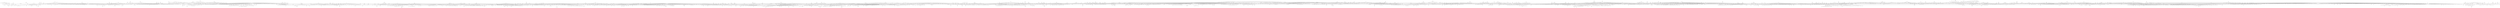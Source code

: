 strict graph "" {
	graph ["edge"="{}",
		file="/Users/felicedeluca/Developer/UofA/mlgd/pipeline/impred/tmp_workspace/topics/set2/layers/Topics_Layer_7_drawing_improved.dot",
		"graph"="{'file': '/Users/felicedeluca/Developer/UofA/mlgd/pipeline/impred/tmp_workspace/topics/set2/layers/Topics_Layer_7_drawing_improved.dot'}",
		"node"="{'height': '', 'level': '', 'pos': '', 'width': ''}"
	];
	4444	 [height=0.47,
		level=2,
		pos="-224325871.19510344,632135754.7062018",
		width=1.46];
	3952	 [height=0.22,
		level=7,
		pos="-219915466.5551997,648504558.7058445",
		width=1.51];
	4444 -- 3952;
	3687	 [height=0.24,
		level=6,
		pos="-241790689.43472221,646738279.185883",
		width=0.83];
	4444 -- 3687;
	359	 [height=0.28,
		level=5,
		pos="-210584694.2354034,650598583.6657988",
		width=1.14];
	4444 -- 359;
	3279	 [height=0.22,
		level=7,
		pos="-213255167.03534508,623945319.8263806",
		width=1.29];
	4444 -- 3279;
	3926	 [height=0.56,
		level=1,
		pos="-272810034.71404517,602766217.4268429",
		width=1.17];
	4444 -- 3926;
	3734	 [height=0.28,
		level=5,
		pos="-206452294.5554936,625848508.786339",
		width=0.79];
	4444 -- 3734;
	144	 [height=0.28,
		level=5,
		pos="-246925039.67461014,637502309.2660847",
		width=1.51];
	4444 -- 144;
	3670	 [height=0.32,
		level=4,
		pos="-234710058.23487678,616691335.666539",
		width=1.38];
	4444 -- 3670;
	4168	 [height=0.40,
		level=3,
		pos="-293308775.9935977,585442987.187221",
		width=1.06];
	3926 -- 4168;
	1292	 [height=0.28,
		level=5,
		pos="-259458409.43433657,598793381.2669296",
		width=0.85];
	3926 -- 1292;
	3651	 [height=0.56,
		level=1,
		pos="-233866932.47489518,536733267.82828426",
		width=2.07];
	3926 -- 3651;
	600	 [height=0.47,
		level=2,
		pos="-323431561.4329402,614249866.0665922",
		width=3.00];
	3926 -- 600;
	4139	 [height=0.28,
		level=5,
		pos="-280721725.9138724,579479793.1073512",
		width=1.04];
	3926 -- 4139;
	3771	 [height=0.40,
		level=3,
		pos="-278982779.0339104,621233478.7064397",
		width=2.25];
	3926 -- 3771;
	3933	 [height=0.22,
		level=7,
		pos="281746576.79385006,-244791370.07465672",
		width=1.12];
	2764	 [height=0.40,
		level=3,
		pos="264000798.71423745,-240554072.1547492",
		width=1.03];
	3933 -- 2764;
	5829	 [height=0.47,
		level=2,
		pos="242488779.834707,-228608477.27500996",
		width=1.83];
	2764 -- 5829;
	2076	 [height=0.32,
		level=4,
		pos="742028234.383803,-162302693.75645727",
		width=1.72];
	1142	 [height=0.56,
		level=1,
		pos="762744405.5833509,-137891198.87699014",
		width=2.40];
	2076 -- 1142;
	4250	 [height=0.56,
		level=1,
		pos="698948053.9047436,-279385135.1939016",
		width=4.39];
	1142 -- 4250;
	3534	 [height=0.22,
		level=7,
		pos="753192263.5035594,-115941119.03746925",
		width=0.46];
	1142 -- 3534;
	5272	 [height=0.40,
		level=3,
		pos="807893248.3023654,-160080623.99650577",
		width=1.93];
	1142 -- 5272;
	2820	 [height=0.40,
		level=3,
		pos="717597532.7843364,-145976489.27681366",
		width=4.42];
	1142 -- 2820;
	4021	 [height=0.47,
		level=2,
		pos="741152358.7038221,-107151089.75766112",
		width=1.24];
	1142 -- 4021;
	1401	 [height=0.32,
		level=4,
		pos="776125579.6630589,-166194024.47637236",
		width=0.79];
	1142 -- 1401;
	1904	 [height=0.32,
		level=4,
		pos="799712170.542544,-130975055.9971411",
		width=1.82];
	1142 -- 1904;
	3020	 [height=0.47,
		level=2,
		pos="801755223.8224994,-152185184.6366781",
		width=2.03];
	1142 -- 3020;
	3076	 [height=0.28,
		level=5,
		pos="727935672.9441108,-147693767.03677616",
		width=1.47];
	1142 -- 3076;
	4476	 [height=0.47,
		level=2,
		pos="813860135.9822352,-133381313.27708858",
		width=1.76];
	1142 -- 4476;
	3885	 [height=0.28,
		level=5,
		pos="769822081.9031965,-165175822.07639456",
		width=1.14];
	1142 -- 3885;
	2587	 [height=0.32,
		level=4,
		pos="731472171.8240335,-126750316.31723332",
		width=0.61];
	1142 -- 2587;
	3349	 [height=0.28,
		level=5,
		pos="727371783.344123,-128072625.11720444",
		width=1.00];
	1142 -- 3349;
	2261	 [height=0.28,
		level=5,
		pos="778162476.9430144,-116005633.91746785",
		width=1.83];
	1142 -- 2261;
	5394	 [height=0.24,
		level=6,
		pos="783744491.5028925,-114724447.19749582",
		width=1.35];
	1142 -- 5394;
	5074	 [height=0.22,
		level=7,
		pos="-418653061.91086173,410914477.43103063",
		width=0.54];
	5487	 [height=0.22,
		level=7,
		pos="-425811751.1907054,407119426.5511134",
		width=0.72];
	5074 -- 5487;
	1589	 [height=0.56,
		level=1,
		pos="-452273932.7901278,385089318.71159434",
		width=1.65];
	5487 -- 1589;
	1750	 [height=0.47,
		level=2,
		pos="-36300947.03920763,-98447736.9578511",
		width=1.90];
	2769	 [height=0.22,
		level=7,
		pos="-30127463.999342382,-96638119.1978906",
		width=1.04];
	1750 -- 2769;
	3938	 [height=0.56,
		level=1,
		pos="-69115135.67849137,-107947429.91764374",
		width=3.89];
	1750 -- 3938;
	1532	 [height=0.32,
		level=4,
		pos="-74799339.83836728,-70161901.91846852",
		width=1.99];
	3938 -- 1532;
	5226	 [height=0.56,
		level=1,
		pos="-48582167.03893956,-58605858.718720764",
		width=1.51];
	3938 -- 5226;
	1627	 [height=0.56,
		level=1,
		pos="-111903767.99755737,-90089858.87803353",
		width=3.65];
	3938 -- 1627;
	4594	 [height=0.28,
		level=5,
		pos="-64488286.07859236,-83604882.2381751",
		width=1.12];
	3938 -- 4594;
	5009	 [height=0.28,
		level=5,
		pos="-46354433.75898818,-111996846.71755534",
		width=1.24];
	3938 -- 5009;
	1556	 [height=0.47,
		level=2,
		pos="-40382621.27911853,-92482819.1979813",
		width=2.57];
	3938 -- 1556;
	3711	 [height=0.56,
		level=1,
		pos="-11327778.719752738,-98680679.997846",
		width=2.90];
	3938 -- 3711;
	249	 [height=0.28,
		level=5,
		pos="-56154785.75877426,-91261222.55800796",
		width=1.04];
	3938 -- 249;
	5541	 [height=0.40,
		level=3,
		pos="-79739406.71825947,-69158227.67849043",
		width=1.96];
	3938 -- 5541;
	454	 [height=0.40,
		level=3,
		pos="-54691135.19880621,-87462970.55809087",
		width=2.43];
	3938 -- 454;
	3597	 [height=0.28,
		level=5,
		pos="-38746848.95915424,-93793554.7179527",
		width=1.43];
	3938 -- 3597;
	1082	 [height=0.28,
		level=5,
		pos="-67750966.07852115,-76421076.4783319",
		width=1.08];
	3938 -- 1082;
	2046	 [height=0.47,
		level=2,
		pos="-128518811.9971947,-73011883.67840631",
		width=2.96];
	3938 -- 2046;
	273	 [height=0.22,
		level=7,
		pos="-74714140.79836914,-114038176.3175108",
		width=1.06];
	3938 -- 273;
	4688	 [height=0.22,
		level=7,
		pos="-64571268.958590545,-113016280.3175331",
		width=1.47];
	3938 -- 4688;
	2404	 [height=0.47,
		level=2,
		pos="-26850994.559413902,-94554682.55793607",
		width=2.12];
	3938 -- 2404;
	2816	 [height=0.40,
		level=3,
		pos="-86273138.87811683,-76173851.5183373",
		width=2.58];
	3938 -- 2816;
	2972	 [height=0.22,
		level=7,
		pos="-54431105.758811876,-111184747.19757308",
		width=1.04];
	3938 -- 2972;
	3097	 [height=0.32,
		level=4,
		pos="-103604248.79773854,-105550775.99769606",
		width=1.65];
	3938 -- 3097;
	1783	 [height=0.40,
		level=3,
		pos="-100024904.15781668,-81727548.47821607",
		width=1.92];
	3938 -- 1783;
	3071	 [height=0.32,
		level=4,
		pos="-80782971.83823667,-67533289.91852589",
		width=1.83];
	3938 -- 3071;
	1996	 [height=0.47,
		level=2,
		pos="-47063112.47897271,-92029491.35799119",
		width=2.97];
	3938 -- 1996;
	1418	 [height=0.32,
		level=4,
		pos="-104149916.63772662,-94169809.43794447",
		width=1.79];
	3938 -- 1418;
	3090	 [height=0.28,
		level=5,
		pos="-39128028.479145914,-109991960.6375991",
		width=0.89];
	3938 -- 3090;
	1525	 [height=0.40,
		level=3,
		pos="-83740806.71817212,-79008812.63827541",
		width=2.01];
	3938 -- 1525;
	4286	 [height=0.32,
		level=4,
		pos="-29684231.999352057,-104435801.27772039",
		width=1.94];
	3938 -- 4286;
	1358	 [height=0.47,
		level=2,
		pos="-21041207.999540716,-106607638.07767299",
		width=3.25];
	3938 -- 1358;
	5344	 [height=0.24,
		level=6,
		pos="-94310412.47794141,-114415662.23750256",
		width=1.50];
	3938 -- 5344;
	5902	 [height=0.24,
		level=6,
		pos="-96666929.27788997,-111173420.15757333",
		width=1.25];
	3938 -- 5902;
	4951	 [height=0.40,
		level=3,
		pos="-92654940.95797753,-78036410.87829663",
		width=2.42];
	3938 -- 4951;
	5595	 [height=0.28,
		level=5,
		pos="-94313613.59794134,-107084112.4776626",
		width=0.94];
	3938 -- 5595;
	3714	 [height=0.32,
		level=4,
		pos="-32224936.3192966,-107423677.43765518",
		width=1.40];
	3938 -- 3714;
	186	 [height=0.32,
		level=4,
		pos="-97991454.23786107,-101370113.27778731",
		width=1.88];
	3938 -- 186;
	3948	 [height=0.28,
		level=5,
		pos="-73884065.75838727,-71655593.7584359",
		width=1.24];
	3938 -- 3948;
	1475	 [height=0.40,
		level=3,
		pos="-97227125.27787773,-82615982.39819667",
		width=1.51];
	3938 -- 1475;
	2671	 [height=0.24,
		level=6,
		pos="-86609995.1981095,-113318416.7975265",
		width=1.50];
	3938 -- 2671;
	3887	 [height=0.28,
		level=5,
		pos="-100421104.31780802,-101475750.23778501",
		width=0.78];
	3938 -- 3887;
	4368	 [height=0.56,
		level=1,
		pos="-241279002.71473342,-198928677.5956578",
		width=2.42];
	1053	 [height=0.28,
		level=5,
		pos="-243363670.5546879,-185540362.55595005",
		width=1.14];
	4368 -- 1053;
	5551	 [height=0.47,
		level=2,
		pos="-232082431.19493413,-217963768.31524232",
		width=1.93];
	4368 -- 5551;
	2333	 [height=0.56,
		level=1,
		pos="-380009141.2717052,-96208430.39789997",
		width=3.24];
	4368 -- 2333;
	2770	 [height=0.56,
		level=1,
		pos="-257851939.67437163,-235546535.5148585",
		width=2.14];
	4368 -- 2770;
	3134	 [height=0.28,
		level=5,
		pos="-261461079.35429284,-208390942.07545128",
		width=1.01];
	4368 -- 3134;
	5245	 [height=0.56,
		level=1,
		pos="-325237239.35290074,-184170036.95597997",
		width=2.03];
	4368 -- 5245;
	3363	 [height=0.56,
		level=1,
		pos="-120562058.87736839,-120059729.27737936",
		width=3.32];
	4368 -- 3363;
	2501	 [height=0.40,
		level=3,
		pos="-220421489.75518867,-201723255.3555968",
		width=2.19];
	4368 -- 2501;
	4105	 [height=0.47,
		level=2,
		pos="-358047980.63218457,-125859912.47725275",
		width=2.42];
	2333 -- 4105;
	3017	 [height=0.24,
		level=6,
		pos="-380052233.27170426,-73820043.35838866",
		width=0.68];
	2333 -- 3017;
	1276	 [height=0.40,
		level=3,
		pos="-397075543.19133264,-76032509.75834037",
		width=2.65];
	2333 -- 1276;
	3021	 [height=0.40,
		level=3,
		pos="-414327363.8309561,-92892808.79797234",
		width=1.61];
	2333 -- 3021;
	2887	 [height=0.32,
		level=4,
		pos="-355084235.99224925,-90180721.43803154",
		width=1.36];
	2333 -- 2887;
	2703	 [height=0.28,
		level=5,
		pos="-402428800.79121584,-115501088.15747885",
		width=0.67];
	2333 -- 2703;
	3801	 [height=0.28,
		level=5,
		pos="-355207355.99224657,-106997682.23766448",
		width=0.65];
	2333 -- 3801;
	3440	 [height=0.40,
		level=3,
		pos="-377715908.1517553,-113742195.83751725",
		width=2.47];
	2333 -- 3440;
	3845	 [height=0.28,
		level=5,
		pos="-420622243.19081867,-105376930.55769983",
		width=1.65];
	2333 -- 3845;
	511	 [height=0.40,
		level=3,
		pos="-410561123.0310383,-90468083.51802528",
		width=2.57];
	2333 -- 511;
	4973	 [height=0.40,
		level=3,
		pos="-406582377.1111252,-115801747.1974723",
		width=2.28];
	2333 -- 4973;
	3093	 [height=0.47,
		level=2,
		pos="-424563806.87073267,-108346092.47763504",
		width=0.68];
	2333 -- 3093;
	3538	 [height=0.22,
		level=7,
		pos="-363552183.35206443,-82138276.79820709",
		width=1.64];
	2333 -- 3538;
	1073	 [height=0.22,
		level=7,
		pos="-385061001.1115949,-122353208.63732928",
		width=1.15];
	2333 -- 1073;
	2067	 [height=0.28,
		level=5,
		pos="-383303093.7516333,-67933183.67851716",
		width=1.54];
	2333 -- 2067;
	4178	 [height=0.28,
		level=5,
		pos="-395434353.5913685,-83175685.91818444",
		width=1.54];
	2333 -- 4178;
	2867	 [height=0.47,
		level=2,
		pos="-278755499.51391536,-266459751.35418373",
		width=1.58];
	2770 -- 2867;
	974	 [height=0.28,
		level=5,
		pos="-256361448.9544042,-218546372.1552296",
		width=0.88];
	2770 -- 974;
	3591	 [height=0.40,
		level=3,
		pos="-280373296.31388,-244550054.874662",
		width=1.62];
	2770 -- 3591;
	2440	 [height=0.28,
		level=5,
		pos="-264543019.19422558,-254329722.71444854",
		width=1.54];
	2770 -- 2440;
	1459	 [height=0.28,
		level=5,
		pos="-246931934.39461002,-226860665.7550481",
		width=0.57];
	2770 -- 1459;
	5726	 [height=0.28,
		level=5,
		pos="-244031965.9146733,-246477375.35461992",
		width=0.69];
	2770 -- 5726;
	5013	 [height=0.24,
		level=6,
		pos="-276466452.47396535,-230860834.55496082",
		width=0.90];
	2770 -- 5013;
	625	 [height=0.22,
		level=7,
		pos="-240000524.6347613,-241475009.75472912",
		width=0.82];
	2770 -- 625;
	5431	 [height=0.24,
		level=6,
		pos="-267834016.79415378,-221393645.27516744",
		width=0.33];
	2770 -- 5431;
	1116	 [height=0.40,
		level=3,
		pos="-290717592.47365427,-169470001.43630084",
		width=3.08];
	5245 -- 1116;
	2398	 [height=0.28,
		level=5,
		pos="-357459713.2721974,-143986623.83685708",
		width=2.04];
	5245 -- 2398;
	2549	 [height=0.24,
		level=6,
		pos="-291567120.47363573,-185959955.51594087",
		width=0.38];
	5245 -- 2549;
	657	 [height=0.56,
		level=1,
		pos="-352069519.67231506,-269835947.99411005",
		width=3.49];
	5245 -- 657;
	150	 [height=0.56,
		level=1,
		pos="-381825899.99166554,-160159667.03650406",
		width=2.06];
	5245 -- 150;
	3394	 [height=0.40,
		level=3,
		pos="-297279642.23351103,-247969589.75458735",
		width=2.58];
	5245 -- 3394;
	4472	 [height=0.28,
		level=5,
		pos="-308172561.1132732,-166780814.39635953",
		width=0.97];
	5245 -- 4472;
	4032	 [height=0.28,
		level=5,
		pos="-360158257.4321385,-182779273.43601033",
		width=2.19];
	5245 -- 4032;
	4149	 [height=0.40,
		level=3,
		pos="-319490243.9930262,-227863108.79502624",
		width=1.65];
	5245 -- 4149;
	3988	 [height=0.40,
		level=3,
		pos="-354556789.9122608,-160210392.47650295",
		width=2.40];
	5245 -- 3988;
	159	 [height=0.56,
		level=1,
		pos="-332802224.63273567,-159404448.95652053",
		width=3.76];
	5245 -- 159;
	1604	 [height=0.40,
		level=3,
		pos="-363119293.4320739,-203733804.95555294",
		width=1.83];
	5245 -- 1604;
	1451	 [height=0.32,
		level=4,
		pos="-361539910.0721083,-199014615.35565594",
		width=1.64];
	5245 -- 1451;
	1077	 [height=0.47,
		level=2,
		pos="-298084108.3134935,-250454151.3545331",
		width=3.26];
	5245 -- 1077;
	1864	 [height=0.47,
		level=2,
		pos="-334754661.59269303,-237204469.43482232",
		width=1.32];
	5245 -- 1864;
	1714	 [height=0.40,
		level=3,
		pos="-354516652.79226166,-162086741.276462",
		width=1.90];
	5245 -- 1714;
	1918	 [height=0.32,
		level=4,
		pos="-319726141.913021,-164174363.99641642",
		width=0.43];
	5245 -- 1918;
	2976	 [height=0.28,
		level=5,
		pos="-315043642.0731233,-239528482.5547716",
		width=1.17];
	5245 -- 2976;
	1038	 [height=0.32,
		level=4,
		pos="-291332699.99364084,-204743388.9555309",
		width=1.62];
	5245 -- 1038;
	4229	 [height=0.47,
		level=2,
		pos="-363190456.79207236,-180670227.83605635",
		width=2.57];
	5245 -- 4229;
	1018	 [height=0.22,
		level=7,
		pos="-343927347.83249277,-145598018.39682192",
		width=1.92];
	5245 -- 1018;
	5899	 [height=0.24,
		level=6,
		pos="-306582343.19330794,-169298618.39630458",
		width=2.10];
	5245 -- 5899;
	5763	 [height=0.28,
		level=5,
		pos="-345011788.79246914,-208950399.35543904",
		width=1.94];
	5245 -- 5763;
	4563	 [height=0.32,
		level=4,
		pos="-285009256.7937789,-174931358.39618164",
		width=2.64];
	5245 -- 4563;
	4604	 [height=0.40,
		level=3,
		pos="-288642527.99369955,-228916769.7550032",
		width=2.83];
	5245 -- 4604;
	5853	 [height=0.24,
		level=6,
		pos="-286825276.79373926,-210714462.71540058",
		width=0.81];
	5245 -- 5853;
	2356	 [height=0.28,
		level=5,
		pos="-293829573.5935863,-225275126.39508274",
		width=1.81];
	5245 -- 2356;
	2451	 [height=0.40,
		level=3,
		pos="-268690931.994135,-203691697.91555384",
		width=3.86];
	5245 -- 2451;
	1828	 [height=0.56,
		level=1,
		pos="-148191910.5567653,-241415419.67473042",
		width=2.42];
	3363 -- 1828;
	5650	 [height=0.40,
		level=3,
		pos="-139913814.236946,-121114375.19735633",
		width=2.47];
	3363 -- 5650;
	1109	 [height=0.56,
		level=1,
		pos="143168614.55687493,-93320281.43796301",
		width=1.64];
	3363 -- 1109;
	3492	 [height=0.56,
		level=1,
		pos="-163659229.91642767,-166234900.31637144",
		width=2.76];
	3363 -- 3492;
	1501	 [height=0.47,
		level=2,
		pos="-118935397.4374039,-190864317.59583384",
		width=2.57];
	3363 -- 1501;
	619	 [height=0.40,
		level=3,
		pos="-109535431.67760907,-141478176.95691183",
		width=0.96];
	3363 -- 619;
	1754	 [height=0.40,
		level=3,
		pos="-146399529.5968044,-124105944.95729104",
		width=0.50];
	3363 -- 1754;
	794	 [height=0.24,
		level=6,
		pos="-134392620.9570665,-104704449.11771452",
		width=1.19];
	3363 -- 794;
	5737	 [height=0.28,
		level=5,
		pos="-141998974.55690044,-110534181.11758728",
		width=0.35];
	3363 -- 5737;
	1100	 [height=0.47,
		level=2,
		pos="-116007111.35746782,-154594889.2766255",
		width=2.11];
	3363 -- 1100;
	1181	 [height=0.32,
		level=4,
		pos="-98626014.71784721,-126958635.35722877",
		width=1.86];
	3363 -- 1181;
	4540	 [height=0.47,
		level=2,
		pos="-152215472.15667745,-136689055.19701636",
		width=2.57];
	3363 -- 4540;
	5113	 [height=0.32,
		level=4,
		pos="118776326.39740737,364776488.6320377",
		width=1.29];
	5416	 [height=0.47,
		level=2,
		pos="139892145.11694646,365666399.9920183",
		width=2.56];
	5113 -- 5416;
	5391	 [height=0.56,
		level=1,
		pos="113664876.47751895,416604345.1109064",
		width=4.79];
	5416 -- 5391;
	1991	 [height=0.40,
		level=3,
		pos="134690078.87706,346563839.51243526",
		width=2.03];
	5416 -- 1991;
	8	 [height=0.40,
		level=3,
		pos="146004314.39681304,346249144.79244214",
		width=2.93];
	5416 -- 8;
	4172	 [height=0.32,
		level=4,
		pos="145491396.47682425,370813554.71190596",
		width=2.28];
	5416 -- 4172;
	1495	 [height=0.47,
		level=2,
		pos="-426356926.5506935,-144276448.31685075",
		width=1.58];
	5458	 [height=0.47,
		level=2,
		pos="-406999261.4311161,-145836378.7168167",
		width=1.24];
	1495 -- 5458;
	1665	 [height=0.47,
		level=2,
		pos="-433099962.7105463,-152057139.83668092",
		width=1.22];
	1495 -- 1665;
	5458 -- 150;
	4187	 [height=0.28,
		level=5,
		pos="-415122719.03093874,-159956026.55650848",
		width=0.79];
	5458 -- 4187;
	91	 [height=0.32,
		level=4,
		pos="-413649711.35097086,-162441326.87645423",
		width=1.08];
	5458 -- 91;
	4478	 [height=0.32,
		level=4,
		pos="-416789517.5909024,-139478708.15695548",
		width=0.72];
	5458 -- 4478;
	4898	 [height=0.28,
		level=5,
		pos="-400137291.35126585,-129349871.99717657",
		width=1.32];
	5458 -- 4898;
	5246	 [height=0.28,
		level=5,
		pos="-398626116.4712989,-161677982.87647092",
		width=1.62];
	5458 -- 5246;
	802	 [height=0.32,
		level=4,
		pos="-391685103.3514503,-134359132.31706724",
		width=1.61];
	5458 -- 802;
	3152	 [height=0.40,
		level=3,
		pos="-31439676.95931374,453434708.1501025",
		width=1.60];
	325	 [height=0.56,
		level=1,
		pos="-56126468.15877488,449021841.11019886",
		width=4.58];
	3152 -- 325;
	5166	 [height=0.56,
		level=1,
		pos="-77347923.83831166,396636004.7913423",
		width=3.96];
	325 -- 5166;
	2002	 [height=0.56,
		level=1,
		pos="-19139250.23958223,469788491.5097455",
		width=1.86];
	325 -- 2002;
	222	 [height=0.32,
		level=4,
		pos="-43858052.63904267,433335860.6305412",
		width=1.08];
	325 -- 222;
	713	 [height=0.22,
		level=7,
		pos="-82179152.63820621,446252626.0702592",
		width=1.22];
	325 -- 713;
	479	 [height=0.32,
		level=4,
		pos="-55503234.71878849,474949928.1496329",
		width=1.35];
	325 -- 479;
	3480	 [height=0.24,
		level=6,
		pos="-72644001.11841434,433931515.19052815",
		width=0.93];
	325 -- 3480;
	5386	 [height=0.24,
		level=6,
		pos="-79307501.75826888,448621208.63020754",
		width=1.81];
	325 -- 5386;
	475	 [height=0.40,
		level=3,
		pos="-35137955.51923301,471978303.8296977",
		width=2.99];
	325 -- 475;
	1800	 [height=0.28,
		level=5,
		pos="-74896850.87836516,461198409.109933",
		width=1.46];
	325 -- 1800;
	3650	 [height=0.22,
		level=7,
		pos="-58513764.95872277,471199446.7097147",
		width=1.17];
	325 -- 3650;
	1381	 [height=0.22,
		level=7,
		pos="-57618436.318742305,205648567.1955111",
		width=1.68];
	2168	 [height=0.56,
		level=1,
		pos="-44158711.67903611,186705323.99592462",
		width=3.35];
	1381 -- 2168;
	1963	 [height=0.56,
		level=1,
		pos="5093474.39988882,29959035.83934606",
		width=3.00];
	2168 -- 1963;
	854	 [height=0.47,
		level=2,
		pos="-77182450.55831528,167096247.83635265",
		width=0.99];
	2168 -- 854;
	4864	 [height=0.40,
		level=3,
		pos="-31952102.39930255,162547702.55645192",
		width=1.64];
	2168 -- 4864;
	3939	 [height=0.28,
		level=5,
		pos="-78131213.27829456,190946315.51583204",
		width=1.39];
	2168 -- 3939;
	98	 [height=0.28,
		level=5,
		pos="-69139020.95849085,176906449.4361385",
		width=0.46];
	2168 -- 98;
	4038	 [height=0.28,
		level=5,
		pos="-55645561.438785374,168024080.1563324",
		width=1.31];
	2168 -- 4038;
	2743	 [height=0.22,
		level=7,
		pos="-64748807.99858667,207265132.79547587",
		width=0.92];
	2168 -- 2743;
	2866	 [height=0.28,
		level=5,
		pos="-72463014.71841829,188531686.07588476",
		width=0.42];
	2168 -- 2866;
	3116	 [height=0.24,
		level=6,
		pos="-78095508.47829534,201316466.87560567",
		width=1.33];
	2168 -- 3116;
	1141	 [height=0.47,
		level=2,
		pos="-65873386.078562126,166195009.43637234",
		width=3.06];
	2168 -- 1141;
	2910	 [height=0.22,
		level=7,
		pos="-35737549.919219926,184098381.11598152",
		width=0.78];
	2168 -- 2910;
	4237	 [height=0.22,
		level=7,
		pos="-39438537.11913914,202240851.8355855",
		width=1.11];
	2168 -- 4237;
	5484	 [height=0.28,
		level=5,
		pos="-45764442.71900106,161055241.9164845",
		width=1.03];
	2168 -- 5484;
	4062	 [height=0.47,
		level=2,
		pos="-71783146.07843313,157154307.83656967",
		width=2.72];
	2168 -- 4062;
	3084	 [height=0.28,
		level=5,
		pos="-47547220.31896215,157960990.07655206",
		width=1.42];
	2168 -- 3084;
	2917	 [height=0.24,
		level=6,
		pos="-75011352.47836266,201411269.27560362",
		width=1.12];
	2168 -- 2917;
	4579	 [height=0.32,
		level=4,
		pos="-228631131.35500947,199503401.75564525",
		width=1.61];
	5775	 [height=0.56,
		level=1,
		pos="-200167018.55563077,209187282.2354339",
		width=2.54];
	4579 -- 5775;
	1743	 [height=0.24,
		level=6,
		pos="-171519456.9562561,194976279.3557441",
		width=0.76];
	5775 -- 1743;
	2355	 [height=0.56,
		level=1,
		pos="-229745859.83498514,311538661.9131998",
		width=2.42];
	5775 -- 2355;
	2729	 [height=0.56,
		level=1,
		pos="-272298347.9940563,332689939.19273806",
		width=1.57];
	5775 -- 2729;
	2375	 [height=0.56,
		level=1,
		pos="-274500718.55400825,223179870.23512846",
		width=0.61];
	5775 -- 2375;
	4462	 [height=0.40,
		level=3,
		pos="-204644892.95553306,171303011.99626082",
		width=2.96];
	5775 -- 4462;
	859	 [height=0.24,
		level=6,
		pos="-193222558.07578236,239682382.55476826",
		width=1.51];
	5775 -- 859;
	1739	 [height=0.56,
		level=1,
		pos="-110677000.31758416,4371991.199904569",
		width=2.24];
	5775 -- 1739;
	1775	 [height=0.24,
		level=6,
		pos="-177871956.47611743,230260747.6749739",
		width=0.76];
	5775 -- 1775;
	3444	 [height=0.40,
		level=3,
		pos="-231352329.59495005,230509450.07496846",
		width=1.49];
	5775 -- 3444;
	1668	 [height=0.56,
		level=1,
		pos="-244288547.9946677,266362240.3141859",
		width=4.36];
	5775 -- 1668;
	1214	 [height=0.28,
		level=5,
		pos="-167134168.79635182,189583623.3558618",
		width=0.76];
	5775 -- 1214;
	4524	 [height=0.22,
		level=7,
		pos="-206286082.55549723,178176801.59611076",
		width=1.19];
	5775 -- 4524;
	679	 [height=0.40,
		level=3,
		pos="-179519055.83608148,183441659.03599587",
		width=1.28];
	5775 -- 679;
	312	 [height=0.40,
		level=3,
		pos="-226492290.71505618,179318370.23608586",
		width=2.01];
	5775 -- 312;
	2652	 [height=0.22,
		level=7,
		pos="-235843500.95485207,192490732.79579833",
		width=1.83];
	5775 -- 2652;
	5800	 [height=0.47,
		level=2,
		pos="-228236901.11501804,173863415.51620492",
		width=2.06];
	5775 -- 5800;
	1080	 [height=0.47,
		level=2,
		pos="-184450011.83597386,248501468.15457574",
		width=3.31];
	5775 -- 1080;
	3061	 [height=0.40,
		level=3,
		pos="-167525444.15634328,222578305.91514158",
		width=2.49];
	5775 -- 3061;
	4609	 [height=0.28,
		level=5,
		pos="-175343071.6761726,236789555.03483137",
		width=0.76];
	5775 -- 4609;
	4214	 [height=0.40,
		level=3,
		pos="-170230144.31628424,211268502.71538848",
		width=2.19];
	5775 -- 4214;
	5112	 [height=0.47,
		level=2,
		pos="726534567.3441412,206677850.39548868",
		width=3.19];
	3143	 [height=0.56,
		level=1,
		pos="710323356.9444952,228033260.63502252",
		width=4.81];
	5112 -- 3143;
	4678	 [height=0.47,
		level=2,
		pos="725366158.5441668,186792985.4359227",
		width=2.26];
	5112 -- 4678;
	2733	 [height=0.40,
		level=3,
		pos="752313679.1835786,263642519.51424524",
		width=3.50];
	3143 -- 2733;
	2586	 [height=0.47,
		level=2,
		pos="758850858.7034359,217362203.99525544",
		width=3.54];
	3143 -- 2586;
	2886	 [height=0.40,
		level=3,
		pos="688623456.9449688,245704427.9946368",
		width=2.72];
	3143 -- 2886;
	2085	 [height=0.22,
		level=7,
		pos="704839838.3846148,216795605.7552678",
		width=1.39];
	3143 -- 2085;
	5495	 [height=0.56,
		level=1,
		pos="621180783.3464409,202113791.99558827",
		width=4.58];
	3143 -- 5495;
	3415	 [height=0.47,
		level=2,
		pos="707753842.5445513,271851668.63406605",
		width=2.90];
	3143 -- 3415;
	141	 [height=0.28,
		level=5,
		pos="-565564031.9876549,-249659534.8745505",
		width=1.89];
	3787	 [height=0.56,
		level=1,
		pos="-533272364.6283598,-252892173.5944799",
		width=1.85];
	141 -- 3787;
	2615	 [height=0.22,
		level=7,
		pos="-518970745.428672,-262790529.11426383",
		width=1.71];
	3787 -- 2615;
	943	 [height=0.56,
		level=1,
		pos="-442272402.7103461,-112398217.91754659",
		width=3.03];
	3787 -- 943;
	5195	 [height=0.47,
		level=2,
		pos="-558595686.227807,-231520265.2749464",
		width=2.51];
	3787 -- 5195;
	2031	 [height=0.47,
		level=2,
		pos="-539120318.3882321,-226389854.8750584",
		width=1.97];
	3787 -- 2031;
	1585	 [height=0.28,
		level=5,
		pos="-518060888.62869185,-240595686.71474832",
		width=1.29];
	3787 -- 1585;
	468	 [height=0.22,
		level=7,
		pos="-528208439.02847034,-263313542.87425244",
		width=1.04];
	3787 -- 468;
	5176	 [height=0.47,
		level=2,
		pos="-522986181.10858434,-218344701.59523398",
		width=2.86];
	3787 -- 5176;
	3380	 [height=0.28,
		level=5,
		pos="-557324349.1078348,-267037676.63417116",
		width=0.96];
	3787 -- 3380;
	1043	 [height=0.40,
		level=3,
		pos="-566850882.2276268,-237333991.6748195",
		width=2.58];
	3787 -- 1043;
	843	 [height=0.22,
		level=7,
		pos="-567616688.6276102,-247516261.91459724",
		width=0.28];
	3787 -- 843;
	343	 [height=0.22,
		level=7,
		pos="-544920255.3481055,-264513716.63422623",
		width=1.10];
	3787 -- 343;
	3518	 [height=0.47,
		level=2,
		pos="612104376.9466391,-16353783.35964303",
		width=2.06];
	2936	 [height=0.28,
		level=5,
		pos="605657567.5067798,-9557805.599791372",
		width=0.58];
	3518 -- 2936;
	3028	 [height=0.28,
		level=5,
		pos="603983627.9868163,-21353194.079533905",
		width=0.46];
	3518 -- 3028;
	1581	 [height=0.56,
		level=1,
		pos="636901976.1460978,23907441.59947815",
		width=3.74];
	3518 -- 1581;
	1992	 [height=0.40,
		level=3,
		pos="616384028.1465456,40799259.35910944",
		width=2.01];
	1581 -- 1992;
	272	 [height=0.28,
		level=5,
		pos="633655794.2261686,-16089814.079648793",
		width=1.07];
	1581 -- 272;
	3341	 [height=0.32,
		level=4,
		pos="633282001.9061768,60030357.11868967",
		width=1.62];
	1581 -- 3341;
	5178	 [height=0.56,
		level=1,
		pos="681427339.1851258,11906196.479740113",
		width=3.00];
	1581 -- 5178;
	3131	 [height=0.28,
		level=5,
		pos="617267537.2665263,47395290.23896546",
		width=1.28];
	1581 -- 3131;
	3244	 [height=0.28,
		level=5,
		pos="619389633.58648,7733413.439831196",
		width=1.57];
	1581 -- 3244;
	5813	 [height=0.40,
		level=3,
		pos="626640416.6263218,-28594373.759375844",
		width=2.04];
	1581 -- 5813;
	1173	 [height=0.28,
		level=5,
		pos="653597540.6257334,4092016.31991068",
		width=2.40];
	1581 -- 1173;
	4122	 [height=0.22,
		level=7,
		pos="630345589.9062409,61432940.158659056",
		width=1.19];
	1581 -- 4122;
	1078	 [height=0.56,
		level=1,
		pos="663074579.5055264,122495781.59732617",
		width=3.28];
	1581 -- 1078;
	3754	 [height=0.28,
		level=5,
		pos="652850694.7057496,50689488.95889355",
		width=1.38];
	1581 -- 3754;
	3285	 [height=0.32,
		level=4,
		pos="670854778.5453566,42044495.03908226",
		width=1.99];
	1581 -- 3285;
	3598	 [height=0.22,
		level=7,
		pos="613678589.2666048,27013020.47941036",
		width=0.88];
	1581 -- 3598;
	5389	 [height=0.28,
		level=5,
		pos="661326521.7455647,31996671.839301582",
		width=1.14];
	1581 -- 5389;
	5801	 [height=0.32,
		level=4,
		pos="655092709.9057008,-10216251.359777",
		width=2.81];
	1581 -- 5801;
	1474	 [height=0.40,
		level=3,
		pos="481412250.7094918,-413952586.55096424",
		width=2.46];
	4068	 [height=0.56,
		level=1,
		pos="477808035.8295705,-372925801.4318598",
		width=3.35];
	1474 -- 4068;
	2698	 [height=0.24,
		level=6,
		pos="459128023.1899782,-395346938.3913704",
		width=1.49];
	4068 -- 2698;
	5556	 [height=0.47,
		level=2,
		pos="457408036.79001576,-473140556.62967235",
		width=1.76];
	4068 -- 5556;
	2924	 [height=0.47,
		level=2,
		pos="483320118.2294501,-300458846.87344164",
		width=2.86];
	4068 -- 2924;
	590	 [height=0.47,
		level=2,
		pos="427639590.7106655,-350335005.1123529",
		width=2.46];
	4068 -- 590;
	4983	 [height=0.32,
		level=4,
		pos="443862374.3903114,-361641607.1921061",
		width=1.58];
	4068 -- 4983;
	2230	 [height=0.56,
		level=1,
		pos="418069965.59087443,-266657235.83417943",
		width=1.57];
	4068 -- 2230;
	2574	 [height=0.47,
		level=2,
		pos="487984150.0693483,-435892324.3104854",
		width=3.14];
	4068 -- 2574;
	290	 [height=0.40,
		level=3,
		pos="509604268.30887645,-389092934.8715069",
		width=3.04];
	4068 -- 290;
	391	 [height=0.56,
		level=1,
		pos="527308678.0684899,-374012704.79183614",
		width=3.67];
	4068 -- 391;
	2670	 [height=0.40,
		level=3,
		pos="457141851.35002154,-395207074.07137346",
		width=1.21];
	4068 -- 2670;
	1219	 [height=0.28,
		level=5,
		pos="441612971.9903605,-340097084.6325764",
		width=1.36];
	4068 -- 1219;
	5396	 [height=0.22,
		level=7,
		pos="505524810.2289654,-376188235.1917886",
		width=1.11];
	4068 -- 5396;
	2808	 [height=0.32,
		level=4,
		pos="487712054.86935425,-336637658.87265193",
		width=2.14];
	4068 -- 2808;
	4787	 [height=0.32,
		level=4,
		pos="506730155.0289391,-352456362.7123066",
		width=1.81];
	4068 -- 4787;
	4000	 [height=0.40,
		level=3,
		pos="511767979.1888292,-362538659.5120866",
		width=1.14];
	4068 -- 4000;
	855	 [height=0.40,
		level=3,
		pos="442190158.5503479,-338553159.83261013",
		width=3.29];
	4068 -- 855;
	112	 [height=0.40,
		level=3,
		pos="509667059.508875,-325711990.0728904",
		width=2.49];
	4068 -- 112;
	3514	 [height=0.22,
		level=7,
		pos="511037138.8688451,-346667260.312433",
		width=1.12];
	4068 -- 3514;
	4060	 [height=0.22,
		level=7,
		pos="495892393.90917575,-402365517.1112172",
		width=1.28];
	4068 -- 4060;
	3556	 [height=0.24,
		level=6,
		pos="495303880.3091886,-396853434.71133757",
		width=0.90];
	4068 -- 3556;
	2326	 [height=0.28,
		level=5,
		pos="449797250.87018186,-381110572.7916812",
		width=1.01];
	4068 -- 2326;
	765	 [height=0.24,
		level=6,
		pos="473814761.7496577,-338905529.2726024",
		width=1.72];
	4068 -- 765;
	4186	 [height=0.47,
		level=2,
		pos="518727952.7886773,-318621755.51304513",
		width=3.29];
	4068 -- 4186;
	5119	 [height=0.47,
		level=2,
		pos="143668235.51686403,-83748193.91817196",
		width=2.42];
	5121	 [height=0.56,
		level=1,
		pos="155387782.0766082,-76930300.79832077",
		width=1.86];
	5119 -- 5121;
	1884	 [height=0.56,
		level=1,
		pos="95665224.95791183,-47556084.95896195",
		width=2.65];
	5121 -- 1884;
	1254	 [height=0.47,
		level=2,
		pos="203937445.43554845,-82579292.63819747",
		width=2.47];
	5121 -- 1254;
	4813	 [height=0.56,
		level=1,
		pos="31941021.5993028,-79341729.11826815",
		width=1.75];
	5121 -- 4813;
	5121 -- 1109;
	1281	 [height=0.40,
		level=3,
		pos="138125619.35698503,-84411810.71815747",
		width=2.85];
	5121 -- 1281;
	5773	 [height=0.40,
		level=3,
		pos="188871743.5158773,-64354085.27859528",
		width=1.04];
	5121 -- 5773;
	817	 [height=0.47,
		level=2,
		pos="128879799.83718683,-72564958.07841606",
		width=2.54];
	5121 -- 817;
	5323	 [height=0.24,
		level=6,
		pos="169181654.39630714,-55392919.19879089",
		width=1.11];
	5121 -- 5323;
	4128	 [height=0.47,
		level=2,
		pos="194732994.2357494,-74365464.95837677",
		width=3.35];
	5121 -- 4128;
	1949	 [height=0.40,
		level=3,
		pos="179922396.9560727,-66053387.5185582",
		width=1.44];
	5121 -- 1949;
	1936	 [height=0.22,
		level=7,
		pos="161651142.7164715,-85796171.99812725",
		width=0.65];
	5121 -- 1936;
	5460	 [height=0.47,
		level=2,
		pos="183158483.03600204,-83302007.03818169",
		width=2.62];
	5121 -- 5460;
	4443	 [height=0.22,
		level=7,
		pos="137572071.8369971,-56100612.95877544",
		width=1.28];
	5121 -- 4443;
	844	 [height=0.40,
		level=3,
		pos="125534629.43725985,-79891829.27825613",
		width=2.61];
	5121 -- 844;
	2216	 [height=0.28,
		level=5,
		pos="156453016.31658497,-54251843.0388158",
		width=1.67];
	5121 -- 2216;
	1164	 [height=0.40,
		level=3,
		pos="123643506.23730113,-80591889.59824085",
		width=2.15];
	5121 -- 1164;
	4754	 [height=0.32,
		level=4,
		pos="176618348.6361448,-59876210.87869303",
		width=1.12];
	5121 -- 4754;
	1433	 [height=0.22,
		level=7,
		pos="149485901.75673702,-52164712.79886135",
		width=1.08];
	5121 -- 1433;
	774	 [height=0.24,
		level=6,
		pos="137475053.2769992,-50371346.8789005",
		width=1.29];
	5121 -- 774;
	730	 [height=0.22,
		level=7,
		pos="166951458.7163558,-55732976.63878347",
		width=1.82];
	5121 -- 730;
	5604	 [height=0.40,
		level=3,
		pos="186601903.19592687,-72470155.67841813",
		width=1.64];
	5121 -- 5604;
	1200	 [height=0.24,
		level=6,
		pos="-158727288.9565353,-124645210.55727924",
		width=1.17];
	1736	 [height=0.47,
		level=2,
		pos="-162336182.39645657,-105487246.07769744",
		width=1.24];
	1200 -- 1736;
	1618	 [height=0.56,
		level=1,
		pos="-154402329.5966297,-92707390.07797639",
		width=1.75];
	1736 -- 1618;
	1530	 [height=0.40,
		level=3,
		pos="-171592343.9962545,-126650096.63723549",
		width=2.24];
	1736 -- 1530;
	1670	 [height=0.47,
		level=2,
		pos="-183258210.23599988,-115232932.79748471",
		width=1.17];
	1736 -- 1670;
	4381	 [height=0.24,
		level=6,
		pos="-146827002.2367951,-99686816.63782406",
		width=0.56];
	1736 -- 4381;
	4736	 [height=0.22,
		level=7,
		pos="-165479682.23638794,-103061289.59775038",
		width=1.04];
	1736 -- 4736;
	69	 [height=0.22,
		level=7,
		pos="-154910815.19661862,-116194746.23746373",
		width=0.42];
	1736 -- 69;
	1860	 [height=0.24,
		level=6,
		pos="-146175697.4368093,-104211476.63772528",
		width=0.57];
	1736 -- 1860;
	4878	 [height=0.47,
		level=2,
		pos="120463316.63737053,242042346.71471673",
		width=3.21];
	1412	 [height=0.28,
		level=5,
		pos="130902907.67714266,246488702.39461967",
		width=1.56];
	4878 -- 1412;
	893	 [height=0.56,
		level=1,
		pos="84388417.91815798,262211126.3942765",
		width=1.33];
	4878 -- 893;
	5691	 [height=0.40,
		level=3,
		pos="54608644.79880801,237290407.19482043",
		width=1.38];
	893 -- 5691;
	4608	 [height=0.56,
		level=1,
		pos="28233632.159383718,86768081.27810603",
		width=1.54];
	893 -- 4608;
	1003	 [height=0.40,
		level=3,
		pos="125418650.39726238,266535100.79418212",
		width=2.21];
	893 -- 1003;
	1124	 [height=0.40,
		level=3,
		pos="113158360.79753,223251279.8351269",
		width=1.82];
	893 -- 1124;
	5228	 [height=0.56,
		level=1,
		pos="155215414.07661197,277910650.0739338",
		width=3.60];
	893 -- 5228;
	123	 [height=0.40,
		level=3,
		pos="51235895.51888163,275079136.3139956",
		width=2.19];
	893 -- 123;
	4257	 [height=0.28,
		level=5,
		pos="108170277.11763887,300033836.6334509",
		width=0.94];
	893 -- 4257;
	3653	 [height=0.40,
		level=3,
		pos="130435051.67715287,229067222.39499995",
		width=1.35];
	893 -- 3653;
	2865	 [height=0.24,
		level=6,
		pos="69191470.0784897,292348439.99361867",
		width=1.04];
	893 -- 2865;
	2599	 [height=0.22,
		level=7,
		pos="68193459.35851148,287387935.1937269",
		width=0.76];
	893 -- 2599;
	4661	 [height=0.28,
		level=5,
		pos="53154105.11883976,271742830.55406845",
		width=0.65];
	893 -- 4661;
	532	 [height=0.28,
		level=5,
		pos="92224020.95798695,300891490.55343217",
		width=0.85];
	893 -- 532;
	4916	 [height=0.28,
		level=5,
		pos="87834546.71808277,298128431.51349247",
		width=1.44];
	893 -- 4916;
	4636	 [height=0.59,
		level=1,
		pos="162196810.55645958,327053013.1128611",
		width=1.98];
	893 -- 4636;
	4549	 [height=0.28,
		level=5,
		pos="43715725.919045776,250290647.9945367",
		width=1.61];
	893 -- 4549;
	2294	 [height=0.28,
		level=5,
		pos="48261316.31894656,254036204.63445494",
		width=1.76];
	893 -- 2294;
	3951	 [height=0.40,
		level=3,
		pos="103457243.51774174,229892372.63498196",
		width=1.01];
	893 -- 3951;
	2397	 [height=0.40,
		level=3,
		pos="112922462.87753513,303459773.7533761",
		width=2.32];
	893 -- 2397;
	3623	 [height=0.22,
		level=7,
		pos="83202526.07818387,232536497.7549242",
		width=1.54];
	893 -- 3623;
	5699	 [height=0.28,
		level=5,
		pos="64315425.59859613,240637301.27474737",
		width=0.72];
	893 -- 5699;
	1232	 [height=0.28,
		level=5,
		pos="144182630.8768528,70633943.9984582",
		width=1.58];
	3900	 [height=0.56,
		level=1,
		pos="132102588.95711648,86276832.47811677",
		width=2.00];
	1232 -- 3900;
	2411	 [height=0.40,
		level=3,
		pos="127827123.8372098,66116917.438556805",
		width=1.92];
	3900 -- 2411;
	5607	 [height=0.56,
		level=1,
		pos="36747626.39919788,2797532.6399389356",
		width=3.25];
	3900 -- 5607;
	1079	 [height=0.56,
		level=1,
		pos="208439697.5954502,89774425.43804042",
		width=2.42];
	3900 -- 1079;
	5876	 [height=0.47,
		level=2,
		pos="146533237.91680148,101026854.71779479",
		width=1.72];
	3900 -- 5876;
	4585	 [height=0.28,
		level=5,
		pos="171700197.11625215,94614765.11793476",
		width=0.57];
	3900 -- 4585;
	973	 [height=0.47,
		level=2,
		pos="154524957.11662704,97666663.67786814",
		width=1.04];
	3900 -- 973;
	3109	 [height=0.28,
		level=5,
		pos="166428198.71636721,100567617.11780483",
		width=0.97];
	3900 -- 3109;
	1570	 [height=0.40,
		level=3,
		pos="150592011.8367129,69708574.07847841",
		width=3.21];
	3900 -- 1570;
	3005	 [height=0.40,
		level=3,
		pos="164942386.55639964,74052001.4383836",
		width=3.04];
	3900 -- 3005;
	4812	 [height=0.47,
		level=2,
		pos="169180669.43630716,78004892.15829733",
		width=4.50];
	3900 -- 4812;
	63	 [height=0.22,
		level=7,
		pos="134610543.35706174,100159104.95781374",
		width=1.68];
	3900 -- 63;
	4108	 [height=0.47,
		level=2,
		pos="183331589.75599825,95202539.99792193",
		width=3.79];
	3900 -- 4108;
	2133	 [height=0.28,
		level=5,
		pos="-33320211.839272693,314612229.5931327",
		width=2.07];
	5496	 [height=0.47,
		level=2,
		pos="-23337888.479490582,316850304.9530839",
		width=3.50];
	2133 -- 5496;
	2128	 [height=0.56,
		level=1,
		pos="42980945.75906182,333648059.03271717",
		width=2.62];
	5496 -- 2128;
	2499	 [height=0.22,
		level=7,
		pos="-462637189.42990166,-237350243.51481915",
		width=1.04];
	5606	 [height=0.56,
		level=1,
		pos="-449942532.4701787,-244601765.27466086",
		width=1.22];
	2499 -- 5606;
	770	 [height=0.56,
		level=1,
		pos="-439247590.5504121,-317630639.51306677",
		width=2.38];
	5606 -- 770;
	5606 -- 943;
	2150	 [height=0.28,
		level=5,
		pos="-451777020.47013867,-218443936.31523183",
		width=1.43];
	5606 -- 2150;
	996	 [height=0.56,
		level=1,
		pos="-425687153.7507082,-219815493.1152019",
		width=1.54];
	5606 -- 996;
	1252	 [height=0.24,
		level=6,
		pos="-458740933.9099867,-254716811.99444008",
		width=0.76];
	5606 -- 1252;
	1611	 [height=0.32,
		level=4,
		pos="-424847475.3507265,-244440231.83466437",
		width=1.33];
	5606 -- 1611;
	2871	 [height=0.47,
		level=2,
		pos="-460767735.3499424,-269125053.11412555",
		width=2.85];
	5606 -- 2871;
	2208	 [height=0.40,
		level=3,
		pos="-428271935.0306517,-267951473.27415118",
		width=0.76];
	5606 -- 2208;
	5587	 [height=0.47,
		level=2,
		pos="-433055885.75054735,-223461322.55512232",
		width=0.93];
	5606 -- 5587;
	5734	 [height=0.22,
		level=7,
		pos="-421637490.71079654,-249551189.27455282",
		width=0.82];
	5606 -- 5734;
	3330	 [height=0.47,
		level=2,
		pos="-470380452.4697326,-224514491.0350993",
		width=2.53];
	5606 -- 3330;
	4968	 [height=0.32,
		level=4,
		pos="-433487544.4705379,-266382185.75418544",
		width=1.81];
	5606 -- 4968;
	5900	 [height=0.40,
		level=3,
		pos="488993980.3093263,-145751672.15681857",
		width=1.10];
	907	 [height=0.40,
		level=3,
		pos="477100342.06958586,-163874443.67642295",
		width=1.54];
	5900 -- 907;
	423	 [height=0.56,
		level=1,
		pos="518631180.46867937,-152297962.55667564",
		width=4.14];
	5900 -- 423;
	151	 [height=0.40,
		level=3,
		pos="548152155.348035,-173989736.63620216",
		width=3.12];
	423 -- 151;
	3822	 [height=0.56,
		level=1,
		pos="568726738.5475858,-113438828.15752387",
		width=1.54];
	423 -- 3822;
	3262	 [height=0.56,
		level=1,
		pos="518207893.90868866,-207629075.51546788",
		width=3.31];
	423 -- 3262;
	4566	 [height=0.22,
		level=7,
		pos="498424726.0691204,-164916531.35640022",
		width=0.89];
	423 -- 4566;
	5589	 [height=0.22,
		level=7,
		pos="535266662.3883162,-169787651.0362939",
		width=0.79];
	423 -- 5589;
	2269	 [height=0.28,
		level=5,
		pos="508061328.4689101,-131028243.83713993",
		width=1.65];
	423 -- 2269;
	5465	 [height=0.28,
		level=5,
		pos="506088453.5889532,-165465646.55638823",
		width=1.03];
	423 -- 5465;
	228	 [height=0.22,
		level=7,
		pos="514096670.86877835,-130740389.27714622",
		width=1.25];
	423 -- 228;
	4298	 [height=0.22,
		level=7,
		pos="546326531.9880749,-150168971.5167221",
		width=1.31];
	423 -- 4298;
	3965	 [height=0.28,
		level=5,
		pos="491129373.5892797,-142760841.11688384",
		width=1.76];
	423 -- 3965;
	2393	 [height=0.40,
		level=3,
		pos="554749417.427891,-145026987.83683437",
		width=2.28];
	423 -- 2393;
	463	 [height=0.28,
		level=5,
		pos="536331896.62829304,-131140529.27713749",
		width=1.53];
	423 -- 463;
	4501	 [height=0.32,
		level=4,
		pos="119813243.03738473,62607258.71863342",
		width=1.60];
	4501 -- 2411;
	3336	 [height=0.28,
		level=5,
		pos="135816380.6370354,68895982.07849614",
		width=1.32];
	2411 -- 3336;
	1378	 [height=0.40,
		level=3,
		pos="-101235173.75779025,-464773075.189855",
		width=1.31];
	702	 [height=0.32,
		level=4,
		pos="-93453989.7579601,-475384295.50962335",
		width=1.26];
	1378 -- 702;
	1041	 [height=0.56,
		level=1,
		pos="-102652531.19775932,-440810722.070378",
		width=1.31];
	1378 -- 1041;
	3324	 [height=0.32,
		level=4,
		pos="-120162411.35737711,-457910366.39000475",
		width=1.39];
	1041 -- 3324;
	5138	 [height=0.59,
		level=1,
		pos="-13359997.439708378,-432923162.3905502",
		width=1.50];
	1041 -- 5138;
	316	 [height=0.28,
		level=5,
		pos="-113572536.47752096,-439673093.2704029",
		width=0.86];
	1041 -- 316;
	2082	 [height=0.22,
		level=7,
		pos="-111873972.95755802,-433861583.0305297",
		width=0.47];
	1041 -- 2082;
	5586	 [height=0.32,
		level=4,
		pos="-87257606.39809535,-437222266.55045635",
		width=1.39];
	1041 -- 5586;
	5061	 [height=0.32,
		level=4,
		pos="-88580407.67806648,-456498426.23003554",
		width=1.22];
	1041 -- 5061;
	2778	 [height=0.24,
		level=6,
		pos="99111846.2378366,-100819028.15779933",
		width=0.54];
	2295	 [height=0.40,
		level=3,
		pos="75070450.07836138,-102071651.037772",
		width=1.01];
	2778 -- 2295;
	2556	 [height=0.56,
		level=1,
		pos="52159541.75886146,-132890556.95709927",
		width=2.56];
	2295 -- 2556;
	2280	 [height=0.28,
		level=5,
		pos="73903518.71838684,-108168307.19763891",
		width=0.72];
	2295 -- 2280;
	2860	 [height=0.40,
		level=3,
		pos="19519444.79957393,-107764473.59764773",
		width=2.25];
	2295 -- 2860;
	2996	 [height=0.28,
		level=5,
		pos="81562321.43821967,-106703425.4376709",
		width=0.75];
	2295 -- 2996;
	1796	 [height=0.28,
		level=5,
		pos="-214602346.07531568,-71503909.91843922",
		width=1.88];
	5481	 [height=0.32,
		level=4,
		pos="-208810042.55544212,-64323551.518595956",
		width=1.61];
	1796 -- 5481;
	764	 [height=0.24,
		level=6,
		pos="-211853322.71537572,-82103310.71820787",
		width=1.78];
	1796 -- 764;
	4960	 [height=0.24,
		level=6,
		pos="-210263104.79541042,-60115309.918687806",
		width=1.31];
	5481 -- 4960;
	5243	 [height=0.32,
		level=4,
		pos="-202450402.07558095,-75194801.27835865",
		width=1.38];
	5481 -- 5243;
	4900	 [height=0.22,
		level=7,
		pos="-205446404.15551555,-80251093.43824829",
		width=1.12];
	764 -- 4900;
	5514	 [height=0.47,
		level=2,
		pos="27312694.55940382,23534141.7594863",
		width=4.10];
	5514 -- 5607;
	5607 -- 1884;
	2092	 [height=0.56,
		level=1,
		pos="106413354.71767722,97399247.03787398",
		width=2.31];
	5607 -- 2092;
	4236	 [height=0.56,
		level=1,
		pos="189718070.39585885,-17191984.319624733",
		width=2.24];
	5607 -- 4236;
	5607 -- 1963;
	2948	 [height=0.56,
		level=1,
		pos="35307368.63922931,46799635.678978465",
		width=5.32];
	5607 -- 2948;
	3259	 [height=0.56,
		level=1,
		pos="-74231017.9183797,52144028.63886181",
		width=3.69];
	5607 -- 3259;
	5741	 [height=0.28,
		level=5,
		pos="53661359.51882869,-18183100.3196031",
		width=1.58];
	5607 -- 5741;
	3656	 [height=0.28,
		level=5,
		pos="52453552.31885505,9599173.919790471",
		width=1.60];
	5607 -- 3656;
	5397	 [height=0.56,
		level=1,
		pos="207362397.5954737,5131887.839887981",
		width=3.74];
	5607 -- 5397;
	3893	 [height=0.22,
		level=7,
		pos="19431290.879575856,-8370190.079817297",
		width=1.65];
	5607 -- 3893;
	3758	 [height=0.47,
		level=2,
		pos="92554721.27797972,42944994.719062604",
		width=2.97];
	5607 -- 3758;
	1165	 [height=0.59,
		level=1,
		pos="21757766.399525076,6059720.159867729",
		width=2.56];
	5607 -- 1165;
	2995	 [height=0.22,
		level=7,
		pos="21013136.639541328,-3453269.7599246227",
		width=1.46];
	5607 -- 2995;
	1438	 [height=0.32,
		level=4,
		pos="22279056.479513694,25215960.95944959",
		width=1.81];
	5607 -- 1438;
	5807	 [height=0.22,
		level=7,
		pos="53265159.35883733,22015825.919519443",
		width=0.90];
	5607 -- 5807;
	1150	 [height=0.47,
		level=2,
		pos="53906122.07882334,2012765.7599560656",
		width=1.76];
	5607 -- 1150;
	2136	 [height=0.22,
		level=7,
		pos="23247025.91949257,-8693749.439810233",
		width=1.64];
	5607 -- 2136;
	773	 [height=0.56,
		level=1,
		pos="231644616.4749437,6325905.599861918",
		width=1.68];
	5607 -- 773;
	4883	 [height=0.24,
		level=6,
		pos="33586643.51926687,35396753.759227365",
		width=1.83];
	5607 -- 4883;
	3295	 [height=0.28,
		level=5,
		pos="55638174.23878554,18041758.559606187",
		width=1.36];
	5607 -- 3295;
	4677	 [height=0.47,
		level=2,
		pos="42742831.679067016,41351329.43909739",
		width=1.21];
	5607 -- 4677;
	4203	 [height=0.47,
		level=2,
		pos="45913664.158997804,48649390.558938086",
		width=5.14];
	5607 -- 4203;
	4644	 [height=0.47,
		level=2,
		pos="-21185750.87953756,-284653.4399937866",
		width=3.67];
	5607 -- 4644;
	1255	 [height=0.22,
		level=7,
		pos="80111967.83825132,12069207.359736554",
		width=1.18];
	5607 -- 1255;
	4695	 [height=0.24,
		level=6,
		pos="19721607.83956952,13404320.639707413",
		width=1.22];
	5607 -- 4695;
	2876	 [height=0.28,
		level=5,
		pos="40979999.519105494,-20317508.639556512",
		width=2.12];
	5607 -- 2876;
	3179	 [height=0.22,
		level=7,
		pos="59289667.19870584,-1685266.5599632142",
		width=1.83];
	5607 -- 3179;
	140	 [height=0.56,
		level=1,
		pos="-47887031.51895473,7209907.199842623",
		width=5.28];
	5607 -- 140;
	1853	 [height=0.56,
		level=1,
		pos="323895231.35293007,13460463.359706186",
		width=3.31];
	5607 -- 1853;
	864	 [height=0.47,
		level=2,
		pos="31199346.719318982,42627098.87906954",
		width=2.90];
	5607 -- 864;
	2687	 [height=0.24,
		level=6,
		pos="41732262.719089076,-17143967.519625783",
		width=1.51];
	5607 -- 2687;
	1355	 [height=0.47,
		level=2,
		pos="26866015.19941357,20553406.559551366",
		width=2.75];
	5607 -- 1355;
	5787	 [height=0.47,
		level=2,
		pos="76073878.07833947,-12921197.759717958",
		width=3.07];
	5607 -- 5787;
	5753	 [height=0.32,
		level=4,
		pos="26881035.839413248,5955806.8798699975",
		width=1.43];
	5607 -- 5753;
	200	 [height=0.40,
		level=3,
		pos="3483803.5199239557,-6191951.039864843",
		width=3.64];
	5607 -- 200;
	170	 [height=0.32,
		level=4,
		pos="52667781.11885038,-7399511.999838484",
		width=2.31];
	5607 -- 170;
	5671	 [height=0.47,
		level=2,
		pos="-26353343.519424763,30003605.279345084",
		width=3.51];
	5607 -- 5671;
	935	 [height=0.40,
		level=3,
		pos="60412521.59868132,28284850.079382602",
		width=2.43];
	5607 -- 935;
	4272	 [height=0.47,
		level=2,
		pos="49198259.51892611,45489638.87900706",
		width=3.60];
	5607 -- 4272;
	1703	 [height=0.22,
		level=7,
		pos="47205192.95896961,-13197725.279711923",
		width=1.11];
	5607 -- 1703;
	1483	 [height=0.47,
		level=2,
		pos="56540890.07876583,-19905056.639565516",
		width=3.00];
	5607 -- 1483;
	3046	 [height=0.28,
		level=5,
		pos="58039260.47873312,-16615536.479637317",
		width=1.56];
	5607 -- 3046;
	3358	 [height=0.32,
		level=4,
		pos="32401244.159292746,17891305.919609472",
		width=1.75];
	5607 -- 3358;
	3540	 [height=0.28,
		level=5,
		pos="37029817.439191714,-22678703.999504972",
		width=1.08];
	5607 -- 3540;
	5909	 [height=0.40,
		level=3,
		pos="87730633.43808502,50754250.07889214",
		width=3.32];
	5607 -- 5909;
	2170	 [height=0.28,
		level=5,
		pos="31287254.399317063,-14842362.239676023",
		width=1.42];
	5607 -- 2170;
	133	 [height=0.40,
		level=3,
		pos="22492054.079509046,-21337680.959534243",
		width=2.29];
	5607 -- 133;
	3618	 [height=0.56,
		level=1,
		pos="-37292309.27918599,38180496.9591666",
		width=3.53];
	5607 -- 3618;
	4814	 [height=0.40,
		level=3,
		pos="59813173.4386944,-9987248.159782",
		width=2.24];
	5607 -- 4814;
	5259	 [height=0.47,
		level=2,
		pos="16685468.639635792,2603249.2799431765",
		width=3.54];
	5607 -- 5259;
	2449	 [height=0.22,
		level=7,
		pos="48148292.158949025,29220562.07936218",
		width=1.71];
	5607 -- 2449;
	2945	 [height=0.28,
		level=5,
		pos="40370555.5191188,30065165.279343743",
		width=1.43];
	5607 -- 2945;
	4050	 [height=0.28,
		level=5,
		pos="23120458.55949533,759157.9199834291",
		width=1.36];
	5607 -- 4050;
	3317	 [height=0.47,
		level=2,
		pos="49986473.758908905,32520670.559290145",
		width=3.11];
	5607 -- 3317;
	576	 [height=0.40,
		level=3,
		pos="55033655.038798735,-620771.0399864499",
		width=2.96];
	5607 -- 576;
	4197	 [height=0.24,
		level=6,
		pos="48806984.158934645,-3272283.3599285726",
		width=1.36];
	5607 -- 4197;
	3139	 [height=0.56,
		level=1,
		pos="94419989.277939,51259042.07888113",
		width=1.57];
	5607 -- 3139;
	1054	 [height=0.32,
		level=4,
		pos="38701787.03915522,-25765322.399437595",
		width=1.92];
	5607 -- 1054;
	2325	 [height=0.24,
		level=6,
		pos="21569392.799529187,-9836303.039785294",
		width=1.22];
	5607 -- 2325;
	3611	 [height=0.28,
		level=5,
		pos="47409818.39896514,-5697008.639875647",
		width=1.44];
	5607 -- 3611;
	1022	 [height=0.28,
		level=5,
		pos="49962588.478909425,23737043.51948187",
		width=1.85];
	5607 -- 1022;
	259	 [height=0.22,
		level=7,
		pos="35299981.43922947,-21324137.75953454",
		width=1.93];
	5607 -- 259;
	1866	 [height=0.40,
		level=3,
		pos="56332078.55877039,26141084.639429394",
		width=2.81];
	5607 -- 1866;
	3892	 [height=0.47,
		level=2,
		pos="19789077.599568047,18753145.91959066",
		width=1.71];
	5607 -- 3892;
	4589	 [height=0.28,
		level=5,
		pos="45748437.11900141,-19653399.359571006",
		width=1.03];
	5607 -- 4589;
	1933	 [height=0.22,
		level=7,
		pos="26978546.879411113,-15610384.79965926",
		width=1.00];
	5607 -- 1933;
	7	 [height=0.47,
		level=2,
		pos="57637643.038741894,58726023.83871813",
		width=2.32];
	5607 -- 7;
	3451	 [height=0.47,
		level=2,
		pos="13405305.59970739,5070327.839889325",
		width=0.54];
	5607 -- 3451;
	3446	 [height=0.24,
		level=6,
		pos="51318385.91887983,-2358486.7199485195",
		width=0.65];
	5607 -- 3446;
	4019	 [height=0.28,
		level=5,
		pos="43598515.67904834,-13322322.7197092",
		width=1.10];
	5607 -- 4019;
	1174	 [height=0.40,
		level=3,
		pos="19488418.55957461,25913312.639434364",
		width=1.57];
	5607 -- 1174;
	4330	 [height=0.24,
		level=6,
		pos="54046478.87882028,12064775.03973665",
		width=1.65];
	5607 -- 4330;
	4797	 [height=0.32,
		level=4,
		pos="29158263.35936354,-15665296.319658058",
		width=1.92];
	5607 -- 4797;
	254	 [height=0.40,
		level=3,
		pos="18617467.679593623,-22915586.8794998",
		width=2.42];
	5607 -- 254;
	2946	 [height=0.47,
		level=2,
		pos="43670417.75904677,-18831450.23958895",
		width=2.62];
	5607 -- 2946;
	1127	 [height=0.22,
		level=7,
		pos="65780061.118564166,14457489.119684424",
		width=1.57];
	5607 -- 1127;
	442	 [height=0.28,
		level=5,
		pos="24442274.879466478,-19685903.039570298",
		width=1.07];
	5607 -- 442;
	3272	 [height=0.24,
		level=6,
		pos="33047377.919278644,-16126011.359648002",
		width=1.32];
	5607 -- 3272;
	2131	 [height=0.24,
		level=6,
		pos="31949639.999302607,20748921.119547095",
		width=1.51];
	5607 -- 2131;
	3427	 [height=0.40,
		level=3,
		pos="62005694.39864655,-21810707.99952392",
		width=2.99];
	5607 -- 3427;
	4949	 [height=0.28,
		level=5,
		pos="33881639.03926044,16828287.839632675",
		width=0.72];
	5607 -- 4949;
	872	 [height=0.40,
		level=3,
		pos="54398848.31881259,4686685.9198977",
		width=2.53];
	5607 -- 872;
	1596	 [height=0.32,
		level=4,
		pos="51554283.838874675,-16095231.359648675",
		width=2.06];
	5607 -- 1596;
	3158	 [height=0.40,
		level=3,
		pos="21017076.479541242,-13322815.19970919",
		width=2.35];
	5607 -- 3158;
	4673	 [height=0.47,
		level=2,
		pos="15771671.999655738,-10441560.959772084",
		width=2.65];
	5607 -- 4673;
	620	 [height=0.59,
		level=1,
		pos="59041703.51871125,16891325.279631298",
		width=2.75];
	5607 -- 620;
	5849	 [height=0.47,
		level=2,
		pos="33430281.11927029,-21060660.95954029",
		width=3.76];
	5607 -- 5849;
	4267	 [height=0.22,
		level=7,
		pos="56789838.7187604,15229697.759667568",
		width=1.04];
	5607 -- 4267;
	5742	 [height=0.32,
		level=4,
		pos="43482044.159050874,23054466.23949677",
		width=1.08];
	5607 -- 5742;
	4541	 [height=0.22,
		level=7,
		pos="30997183.679323398,-17166867.839625284",
		width=1.61];
	5607 -- 4541;
	5326	 [height=0.47,
		level=2,
		pos="42444388.79907353,20294362.079557016",
		width=0.35];
	5607 -- 5326;
	587	 [height=0.24,
		level=6,
		pos="49724228.158914626,-6127436.159866251",
		width=1.50];
	5607 -- 587;
	4711	 [height=0.22,
		level=7,
		pos="20703366.719548088,1561654.0799659125",
		width=1.36];
	5607 -- 4711;
	5046	 [height=0.28,
		level=5,
		pos="51065989.918885335,1970904.9599569794",
		width=1.39];
	5607 -- 5046;
	5559	 [height=0.28,
		level=5,
		pos="23357095.199490163,-1237355.9999729912",
		width=2.12];
	5607 -- 5559;
	5387	 [height=0.28,
		level=5,
		pos="30665990.879330624,19085077.439583413",
		width=1.39];
	5607 -- 5387;
	4358	 [height=0.24,
		level=6,
		pos="18599984.639594004,6471925.919858731",
		width=1.14];
	5607 -- 4358;
	1192	 [height=0.32,
		level=4,
		pos="23587083.359485146,-2661361.919941908",
		width=1.71];
	5607 -- 1192;
	2074	 [height=0.28,
		level=5,
		pos="68598524.15850264,35109145.43923364",
		width=2.25];
	5607 -- 2074;
	3185	 [height=0.32,
		level=4,
		pos="24166978.559472486,4330130.399905482",
		width=1.58];
	5607 -- 3185;
	1552	 [height=0.24,
		level=6,
		pos="30073291.199343562,18398560.3195984",
		width=0.89];
	5607 -- 1552;
	2681	 [height=0.40,
		level=3,
		pos="46630715.03898215,-15007096.799672429",
		width=3.08];
	5607 -- 2681;
	5016	 [height=0.28,
		level=5,
		pos="55583262.71878674,8852081.759806778",
		width=1.76];
	5607 -- 5016;
	2211	 [height=0.40,
		level=3,
		pos="36874932.479195096,-23985007.199476458",
		width=1.65];
	5607 -- 2211;
	2757	 [height=0.28,
		level=5,
		pos="25606743.83944106,-12274817.759732068",
		width=1.68];
	5607 -- 2757;
	5884	 [height=0.22,
		level=7,
		pos="21409336.79953268,12720512.15972234",
		width=1.06];
	5607 -- 5884;
	1461	 [height=0.22,
		level=7,
		pos="23438846.87948838,-13519068.479704907",
		width=1.53];
	5607 -- 1461;
	2750	 [height=0.24,
		level=6,
		pos="45879929.27899854,20422160.63955423",
		width=1.15];
	5607 -- 2750;
	5367	 [height=0.59,
		level=1,
		pos="4283837.279906493,-14562879.839682123",
		width=3.16];
	5607 -- 5367;
	4765	 [height=0.47,
		level=2,
		pos="14071877.279692842,22808718.719502132",
		width=2.21];
	5607 -- 4765;
	4957	 [height=0.28,
		level=5,
		pos="11426520.959750583,-11331964.799752647",
		width=1.32];
	5607 -- 4957;
	4800	 [height=0.22,
		level=7,
		pos="48153216.95894892,21397024.79953295",
		width=1.65];
	5607 -- 4800;
	3975	 [height=0.32,
		level=4,
		pos="18179652.959603176,-14604986.879681204",
		width=1.29];
	5607 -- 3975;
	3265	 [height=0.47,
		level=2,
		pos="37793653.91917504,33164834.39927608",
		width=4.08];
	5607 -- 3265;
	1066	 [height=0.22,
		level=7,
		pos="22340616.479512352,7789309.919829976",
		width=1.31];
	5607 -- 1066;
	1850	 [height=0.28,
		level=5,
		pos="22704805.4395044,18145179.35960393",
		width=1.68];
	5607 -- 1850;
	1257	 [height=0.28,
		level=5,
		pos="56447072.63876788,-2308253.7599496157",
		width=0.92];
	5607 -- 1257;
	3305	 [height=0.22,
		level=7,
		pos="38013299.99917025,28009799.999388605",
		width=1.36];
	5607 -- 3305;
	5760	 [height=0.47,
		level=2,
		pos="29558403.359354805,30990535.199323542",
		width=4.29];
	5607 -- 5760;
	2577	 [height=0.28,
		level=5,
		pos="44663996.15902508,-11987701.919738334",
		width=1.39];
	5607 -- 2577;
	3661	 [height=0.28,
		level=5,
		pos="50997288.95888684,4563565.9199003875",
		width=1.10];
	5607 -- 3661;
	5180	 [height=0.28,
		level=5,
		pos="19277144.63957922,-10699127.999766462",
		width=1.25];
	5607 -- 5180;
	5353	 [height=0.47,
		level=2,
		pos="26144778.239429314,1010568.9599779414",
		width=2.11];
	5607 -- 5353;
	4591	 [height=0.32,
		level=4,
		pos="41075048.159103416,-15509672.639661457",
		width=1.76];
	5607 -- 4591;
	2578	 [height=0.22,
		level=7,
		pos="29458922.399356972,19618187.039571777",
		width=1.40];
	5607 -- 2578;
	2219	 [height=0.22,
		level=7,
		pos="23976388.799476646,22101024.95951758",
		width=1.38];
	5607 -- 2219;
	5882	 [height=0.24,
		level=6,
		pos="52335603.358857624,7558829.279835007",
		width=1.32];
	5607 -- 5882;
	1479	 [height=0.32,
		level=4,
		pos="38819735.999152645,-24796860.479458738",
		width=0.49];
	5607 -- 1479;
	465	 [height=0.40,
		level=3,
		pos="46273174.55898996,42890821.919063784",
		width=2.18];
	5607 -- 465;
	5167	 [height=0.32,
		level=4,
		pos="50354110.07890088,-960089.7599790434",
		width=1.83];
	5607 -- 5167;
	5207	 [height=0.28,
		level=5,
		pos="51969198.23886563,-4637930.399898764",
		width=1.64];
	5607 -- 5207;
	2992	 [height=0.47,
		level=2,
		pos="21042931.67954068,21500691.839530684",
		width=4.50];
	5607 -- 2992;
	5045	 [height=0.24,
		level=6,
		pos="-40652500.31911264,-23209104.959493395",
		width=0.93];
	3195	 [height=0.47,
		level=2,
		pos="-54695321.27880611,-17354995.199621174",
		width=2.35];
	5045 -- 3195;
	3195 -- 5226;
	693	 [height=0.28,
		level=5,
		pos="-43396598.87905274,-19386721.439576827",
		width=0.79];
	3195 -- 693;
	1074	 [height=0.40,
		level=3,
		pos="98664181.91784637,-70249809.5984666",
		width=2.85];
	1074 -- 1884;
	3907	 [height=0.40,
		level=3,
		pos="108814194.71762481,-73526279.03839508",
		width=1.14];
	1884 -- 3907;
	2024	 [height=0.32,
		level=4,
		pos="122030141.75733633,-12988667.519716486",
		width=1.76];
	1884 -- 2024;
	2199	 [height=0.56,
		level=1,
		pos="163445493.59643233,-33776740.799262725",
		width=3.04];
	1884 -- 2199;
	5171	 [height=0.32,
		level=4,
		pos="68744298.23849946,-28652978.879374564",
		width=2.28];
	1884 -- 5171;
	1031	 [height=0.28,
		level=5,
		pos="48592262.87893933,-45261866.879012026",
		width=1.32];
	1884 -- 1031;
	3974	 [height=0.47,
		level=2,
		pos="56296373.758771166,-30321747.359338142",
		width=2.35];
	1884 -- 3974;
	1067	 [height=0.47,
		level=2,
		pos="135610031.51703992,-13456031.039706284",
		width=2.60];
	1884 -- 1067;
	5601	 [height=0.32,
		level=4,
		pos="114284662.5575054,-13517098.559704952",
		width=2.04];
	1884 -- 5601;
	4938	 [height=0.28,
		level=5,
		pos="119590149.5973896,-65888652.95856179",
		width=0.50];
	1884 -- 4938;
	193	 [height=0.32,
		level=4,
		pos="110197078.55759463,-74334684.95837744",
		width=2.49];
	1884 -- 193;
	1016	 [height=0.24,
		level=6,
		pos="55219566.23879468,-56996187.83875589",
		width=1.15];
	1884 -- 1016;
	5118	 [height=0.56,
		level=1,
		pos="-996533.2799782478,-28525672.799377345",
		width=4.11];
	1884 -- 5118;
	1455	 [height=0.24,
		level=6,
		pos="84553152.47815439,-18868386.23958814",
		width=1.81];
	1884 -- 1455;
	3428	 [height=0.47,
		level=2,
		pos="141071880.9569207,-35254427.03923047",
		width=3.07];
	1884 -- 3428;
	1884 -- 1739;
	4884	 [height=0.28,
		level=5,
		pos="45876974.3989986,-44443365.1190299",
		width=1.43];
	1884 -- 4884;
	2512	 [height=0.40,
		level=3,
		pos="128275773.11720002,-21340143.35953419",
		width=2.03];
	1884 -- 2512;
	787	 [height=0.56,
		level=1,
		pos="-86839737.11810447,5077961.279889159",
		width=2.12];
	1884 -- 787;
	1765	 [height=0.47,
		level=2,
		pos="135155226.23704985,-47015588.158973746",
		width=1.88];
	1884 -- 1765;
	1964	 [height=0.28,
		level=5,
		pos="90153388.79803213,-72314285.75842153",
		width=1.14];
	1884 -- 1964;
	2726	 [height=0.22,
		level=7,
		pos="117126272.15744339,-72800609.75841092",
		width=1.07];
	1884 -- 2726;
	5289	 [height=0.24,
		level=6,
		pos="103517326.07774045,-14066459.99969296",
		width=1.82];
	1884 -- 5289;
	4913	 [height=0.40,
		level=3,
		pos="132146912.15711552,-30747742.559328843",
		width=3.50];
	1884 -- 4913;
	1697	 [height=0.40,
		level=3,
		pos="78348150.71828984,-76390788.95833255",
		width=0.49];
	1884 -- 1697;
	1266	 [height=0.28,
		level=5,
		pos="77734028.15830323,-19327131.35957813",
		width=2.28];
	1884 -- 1266;
	1497	 [height=0.28,
		level=5,
		pos="71001334.07845019,-66116671.19855682",
		width=0.82];
	1884 -- 1497;
	1647	 [height=0.28,
		level=5,
		pos="89793632.15804,-12029070.23973743",
		width=0.61];
	1884 -- 1647;
	4773	 [height=0.47,
		level=2,
		pos="124356124.79728557,-32937554.87928104",
		width=2.71];
	1884 -- 4773;
	2059	 [height=0.40,
		level=3,
		pos="81127215.35822916,-74309814.71837798",
		width=2.93];
	1884 -- 2059;
	5749	 [height=0.28,
		level=5,
		pos="59816128.31869434,-63028821.598624215",
		width=2.22];
	1884 -- 5749;
	189	 [height=0.32,
		level=4,
		pos="104791125.59771262,-12382670.879729712",
		width=1.69];
	1884 -- 189;
	122	 [height=0.40,
		level=3,
		pos="61559999.99865627,-31673358.719308637",
		width=2.54];
	1884 -- 122;
	2126	 [height=0.22,
		level=7,
		pos="101435120.63778588,-76257080.63833547",
		width=1.29];
	1884 -- 2126;
	5134	 [height=0.40,
		level=3,
		pos="122058459.35733573,-66747784.31854303",
		width=2.11];
	1884 -- 5134;
	1855	 [height=0.22,
		level=7,
		pos="97638099.83786876,-14102657.27969217",
		width=1.21];
	1884 -- 1855;
	5333	 [height=0.22,
		level=7,
		pos="72402932.1584196,-74463714.71837462",
		width=1.28];
	1884 -- 5333;
	4155	 [height=0.28,
		level=5,
		pos="74659475.51837035,-70515995.03846079",
		width=1.14];
	1884 -- 4155;
	3599	 [height=0.40,
		level=3,
		pos="126953464.31722888,-11197517.759755582",
		width=2.46];
	1884 -- 3599;
	664	 [height=0.28,
		level=5,
		pos="90712599.83801994,-12978571.679716706",
		width=0.93];
	1884 -- 664;
	2476	 [height=0.47,
		level=2,
		pos="40683280.31911197,-38238363.35916534",
		width=2.90];
	1884 -- 2476;
	922	 [height=0.22,
		level=7,
		pos="56491642.07876691,-51142570.55888367",
		width=1.65];
	1884 -- 922;
	599	 [height=0.22,
		level=7,
		pos="109591820.63760784,-18995692.319585364",
		width=1.38];
	1884 -- 599;
	20	 [height=0.40,
		level=3,
		pos="60896875.67867076,-56568222.718765244",
		width=2.86];
	1884 -- 20;
	5696	 [height=0.24,
		level=6,
		pos="65648568.95856703,-61952260.31864771",
		width=0.90];
	1884 -- 5696;
	2075	 [height=0.22,
		level=7,
		pos="83895199.19816875,-14343972.479686901",
		width=1.14];
	1884 -- 2075;
	4537	 [height=0.22,
		level=7,
		pos="88466644.79806896,-74692225.43836963",
		width=1.24];
	1884 -- 4537;
	1069	 [height=0.40,
		level=3,
		pos="118407458.87741542,-73278069.1184005",
		width=0.53];
	1884 -- 1069;
	2715	 [height=0.22,
		level=7,
		pos="72356392.79842061,-22845900.959501322",
		width=1.51];
	1884 -- 2715;
	5267	 [height=0.28,
		level=5,
		pos="51741918.71887059,-50703524.638893254",
		width=0.46];
	1884 -- 5267;
	1262	 [height=0.28,
		level=5,
		pos="-131615772.47712712,263864135.51424038",
		width=1.06];
	1095	 [height=0.56,
		level=1,
		pos="-141356288.1569145,253567856.15446517",
		width=3.25];
	1262 -- 1095;
	1095 -- 3259;
	2006	 [height=0.56,
		level=1,
		pos="-232704925.91492054,415629234.71092767",
		width=3.21];
	1095 -- 2006;
	4421	 [height=0.56,
		level=1,
		pos="-196580286.71570906,376571630.8717803",
		width=3.56];
	1095 -- 4421;
	2226	 [height=0.47,
		level=2,
		pos="-156634987.676581,256486046.39440146",
		width=3.75];
	1095 -- 2226;
	5251	 [height=0.40,
		level=3,
		pos="-130033187.99716166,244141788.95467094",
		width=2.49];
	1095 -- 5251;
	5814	 [height=0.22,
		level=7,
		pos="-133135565.75709392,-278808687.3539142",
		width=0.75];
	5814 -- 1828;
	1268	 [height=0.56,
		level=1,
		pos="-234888828.4748729,-324442130.3929181",
		width=2.33];
	1828 -- 1268;
	3303	 [height=0.56,
		level=1,
		pos="-163342565.2764346,-445757929.9102701",
		width=3.31];
	1828 -- 3303;
	4315	 [height=0.47,
		level=2,
		pos="-203897554.55554935,-242777865.59470066",
		width=1.56];
	1828 -- 4315;
	375	 [height=0.47,
		level=2,
		pos="-203951481.11554816,-206670463.1954888",
		width=1.78];
	1828 -- 375;
	5068	 [height=0.28,
		level=5,
		pos="-104863766.39771105,-229638499.19498748",
		width=0.82];
	1828 -- 5068;
	3850	 [height=0.32,
		level=4,
		pos="-190156377.59584928,-255799036.79441646",
		width=2.11];
	1828 -- 3850;
	3982	 [height=0.28,
		level=5,
		pos="-179590957.9160799,-254857907.514437",
		width=1.08];
	1828 -- 3982;
	3528	 [height=0.28,
		level=5,
		pos="-91529377.91800211,-243239811.8346906",
		width=1.68];
	1828 -- 3528;
	2433	 [height=0.28,
		level=5,
		pos="-100419134.39780806,-230413170.23497057",
		width=1.29];
	1828 -- 2433;
	2146	 [height=0.28,
		level=5,
		pos="-136889248.317012,-275243624.633992",
		width=1.01];
	1828 -- 2146;
	704	 [height=0.22,
		level=7,
		pos="-194275972.79575935,-230068926.7149781",
		width=1.82];
	1828 -- 704;
	4273	 [height=0.32,
		level=4,
		pos="-119611326.23738915,-220233854.8751928",
		width=0.96];
	1828 -- 4273;
	370	 [height=0.40,
		level=3,
		pos="-157550015.516561,-192473988.47579873",
		width=1.32];
	1828 -- 370;
	5300	 [height=0.28,
		level=5,
		pos="-195539183.9957318,-193003158.23578715",
		width=1.49];
	1828 -- 5300;
	533	 [height=0.22,
		level=7,
		pos="-135701386.55703792,-216659435.03527075",
		width=0.58];
	1828 -- 533;
	75	 [height=0.28,
		level=5,
		pos="-197001357.1156999,-244252596.9546685",
		width=0.64];
	1828 -- 75;
	2991	 [height=0.28,
		level=5,
		pos="-190767791.51583594,-229225062.2349965",
		width=0.81];
	1828 -- 2991;
	4731	 [height=0.40,
		level=3,
		pos="-95713734.23791078,-244785952.79465687",
		width=2.53];
	1828 -- 4731;
	3980	 [height=0.32,
		level=4,
		pos="-104604475.6777167,-257489228.15437955",
		width=1.18];
	1828 -- 3980;
	3025	 [height=0.24,
		level=6,
		pos="-114363213.1175037,-219674397.59520498",
		width=0.67];
	1828 -- 3025;
	4559	 [height=0.47,
		level=2,
		pos="-118340727.83741687,-273404211.8340322",
		width=1.26];
	1828 -- 4559;
	1543	 [height=0.22,
		level=7,
		pos="-191362461.11582297,-194843309.755747",
		width=1.32];
	1828 -- 1543;
	3459	 [height=0.32,
		level=4,
		pos="-177502842.7161255,-190333916.6358454",
		width=0.90];
	1828 -- 3459;
	4613	 [height=0.40,
		level=3,
		pos="-176214268.7961536,-186853314.23592138",
		width=2.99];
	1828 -- 4613;
	3408	 [height=0.28,
		level=5,
		pos="-163862870.39642322,-272921088.95404273",
		width=1.21];
	1828 -- 3408;
	1025	 [height=0.47,
		level=2,
		pos="-160791272.63649026,-187989711.83589658",
		width=2.97];
	1828 -- 1025;
	2675	 [height=0.28,
		level=5,
		pos="-108112164.47764015,-258879745.43434918",
		width=1.83];
	1828 -- 2675;
	5143	 [height=0.32,
		level=4,
		pos="-163031564.15644136,-274701404.15400386",
		width=1.32];
	1828 -- 5143;
	4817	 [height=0.28,
		level=5,
		pos="-198408618.71566916,-207918407.51546156",
		width=1.33];
	1828 -- 4817;
	3628	 [height=0.56,
		level=1,
		pos="-111301711.19757052,-277016552.63395333",
		width=2.65];
	1828 -- 3628;
	1681	 [height=0.40,
		level=3,
		pos="-142806149.27688286,-187199773.91591382",
		width=3.36];
	1828 -- 1681;
	3232	 [height=0.47,
		level=2,
		pos="728515814.384098,-23563444.31948566",
		width=2.10];
	1485	 [height=0.56,
		level=1,
		pos="672302423.5053251,-82984111.19818863",
		width=4.04];
	3232 -- 1485;
	1015	 [height=0.40,
		level=3,
		pos="759763177.903416,-44893245.59902008",
		width=2.19];
	3232 -- 1015;
	5227	 [height=0.47,
		level=2,
		pos="768394874.8632276,9933567.839783171",
		width=2.60];
	3232 -- 5227;
	3033	 [height=0.32,
		level=4,
		pos="727060289.7441299,-3190039.1999303685",
		width=1.69];
	3232 -- 3033;
	1107	 [height=0.22,
		level=7,
		pos="712600584.4644455,-24736039.199460063",
		width=0.65];
	3232 -- 1107;
	4620	 [height=0.22,
		level=7,
		pos="708012640.7845457,-7511304.959836044",
		width=1.03];
	3232 -- 4620;
	4198	 [height=0.28,
		level=5,
		pos="615024044.6265754,-110316012.47759205",
		width=1.51];
	1485 -- 4198;
	661	 [height=0.32,
		level=4,
		pos="634703299.1861458,-76493717.2783303",
		width=1.49];
	1485 -- 661;
	2368	 [height=0.40,
		level=3,
		pos="708398006.3845371,-70282313.27846588",
		width=1.72];
	1485 -- 2368;
	3161	 [height=0.32,
		level=4,
		pos="661027340.1455712,-49547427.838918485",
		width=0.81];
	1485 -- 3161;
	2516	 [height=0.32,
		level=4,
		pos="618760982.8664937,-110440363.67758931",
		width=1.75];
	1485 -- 2516;
	4014	 [height=0.24,
		level=6,
		pos="711171899.9844767,-95139995.03792329",
		width=1.38];
	1485 -- 4014;
	4843	 [height=0.22,
		level=7,
		pos="662118429.5855474,-110205943.19759445",
		width=1.57];
	1485 -- 4843;
	1574	 [height=0.22,
		level=7,
		pos="706858760.1445708,-74172659.03838097",
		width=1.51];
	1485 -- 1574;
	4133	 [height=0.28,
		level=5,
		pos="711375294.2244722,-117504989.27743512",
		width=1.90];
	1485 -- 4133;
	330	 [height=0.47,
		level=2,
		pos="634012103.5061609,-120091494.23737866",
		width=4.74];
	1485 -- 330;
	5632	 [height=0.28,
		level=5,
		pos="660747119.0255773,-57482265.59874529",
		width=0.47];
	1485 -- 5632;
	4529	 [height=0.40,
		level=3,
		pos="644868578.8659239,-55540170.71878768",
		width=2.62];
	1485 -- 4529;
	3858	 [height=0.22,
		level=7,
		pos="693949135.6648525,-125096814.71726939",
		width=1.15];
	1485 -- 3858;
	3239	 [height=0.24,
		level=6,
		pos="643423888.7859554,-75442272.47835326",
		width=1.14];
	1485 -- 3239;
	1865	 [height=0.32,
		level=4,
		pos="715948955.9843724,-99944137.43781844",
		width=0.42];
	1485 -- 1865;
	1405	 [height=0.47,
		level=2,
		pos="618986538.7064888,-92333843.99798454",
		width=1.17];
	1485 -- 1405;
	1143	 [height=0.24,
		level=6,
		pos="688367859.8249744,-119869139.5173835",
		width=0.76];
	1485 -- 1143;
	1056	 [height=0.22,
		level=7,
		pos="708101779.6645436,-117209501.27744158",
		width=0.71];
	1485 -- 1056;
	4035	 [height=0.24,
		level=6,
		pos="621807956.6264273,-93345644.15796247",
		width=1.51];
	1485 -- 4035;
	4042	 [height=0.47,
		level=2,
		pos="675323049.5852592,-135007482.23705307",
		width=0.92];
	1485 -- 4042;
	224	 [height=0.40,
		level=3,
		pos="647365944.9458694,-127333658.87722057",
		width=1.18];
	1485 -- 224;
	3857	 [height=0.32,
		level=4,
		pos="685417904.6250387,-47533677.118962444",
		width=1.65];
	1485 -- 3857;
	1485 -- 5178;
	5566	 [height=0.32,
		level=4,
		pos="749389825.4236424,-45336231.359010406",
		width=1.56];
	1015 -- 5566;
	5331	 [height=0.32,
		level=4,
		pos="786367932.4628353,-43483275.359050855",
		width=1.14];
	1015 -- 5331;
	1490	 [height=0.32,
		level=4,
		pos="770505644.1431816,-62138417.75864364",
		width=1.69];
	1015 -- 1490;
	1472	 [height=0.22,
		level=7,
		pos="760898344.3033912,-56036836.79877683",
		width=1.49];
	1015 -- 1472;
	4044	 [height=0.32,
		level=4,
		pos="772188448.3031448,-24967997.279455002",
		width=0.97];
	1015 -- 4044;
	5145	 [height=0.24,
		level=6,
		pos="757752382.0634599,33750885.599263296",
		width=1.18];
	5227 -- 5145;
	3766	 [height=0.40,
		level=3,
		pos="777580119.3430271,35037982.079235196",
		width=2.32];
	5227 -- 3766;
	1335	 [height=0.28,
		level=5,
		pos="786074414.3828416,16276217.759644724",
		width=0.54];
	5227 -- 1335;
	3284	 [height=0.22,
		level=7,
		pos="787686055.1828065,11191607.99975571",
		width=1.31];
	5227 -- 3284;
	860	 [height=0.22,
		level=7,
		pos="774402145.9030964,-5550249.59987885",
		width=1.96];
	5227 -- 860;
	3759	 [height=0.28,
		level=5,
		pos="745855788.9437196,20277863.999557376",
		width=1.79];
	5227 -- 3759;
	1948	 [height=0.24,
		level=6,
		pos="758535917.7434428,-1684774.079963225",
		width=0.96];
	5227 -- 1948;
	3821	 [height=0.28,
		level=5,
		pos="123347771.99730758,85124675.51814191",
		width=1.14];
	3821 -- 2092;
	3458	 [height=0.40,
		level=3,
		pos="75780113.75834587,63684066.23860992",
		width=3.68];
	2092 -- 3458;
	1878	 [height=0.24,
		level=6,
		pos="95844980.15790792,97178615.9978788",
		width=1.31];
	2092 -- 1878;
	4141	 [height=0.24,
		level=6,
		pos="96711991.19788899,103119155.99774913",
		width=1.11];
	2092 -- 4141;
	4593	 [height=0.56,
		level=1,
		pos="272389703.0340543,214141138.55532578",
		width=2.86];
	2092 -- 4593;
	2819	 [height=0.22,
		level=7,
		pos="101521304.637784,107824309.91764642",
		width=1.49];
	2092 -- 2819;
	2916	 [height=0.56,
		level=1,
		pos="225706046.39507332,132918628.31709868",
		width=2.40];
	2092 -- 2916;
	5302	 [height=0.28,
		level=5,
		pos="111470385.59756683,116217400.31746323",
		width=1.75];
	2092 -- 5302;
	4732	 [height=0.56,
		level=1,
		pos="252588805.91448653,176181026.39615434",
		width=1.96];
	2092 -- 4732;
	5771	 [height=0.28,
		level=5,
		pos="85136495.03814165,76022413.9183406",
		width=0.86];
	2092 -- 5771;
	2287	 [height=0.22,
		level=7,
		pos="121320231.83735183,83071772.63818672",
		width=1.28];
	2092 -- 2287;
	857	 [height=0.40,
		level=3,
		pos="130489716.95715168,136421638.55702218",
		width=3.42];
	2092 -- 857;
	4892	 [height=0.47,
		level=2,
		pos="151530678.7166924,135909951.83703336",
		width=2.51];
	2092 -- 4892;
	5934	 [height=0.47,
		level=2,
		pos="189090650.87587255,115211263.67748518",
		width=1.43];
	2092 -- 5934;
	5923	 [height=0.22,
		level=7,
		pos="127311989.75722104,97405156.79787385",
		width=1.28];
	2092 -- 5923;
	4923	 [height=0.22,
		level=7,
		pos="117315384.47743927,125121192.47726887",
		width=0.93];
	2092 -- 4923;
	3578	 [height=0.40,
		level=3,
		pos="87654545.27808668,84756300.47814995",
		width=1.97];
	2092 -- 3578;
	3172	 [height=0.47,
		level=2,
		pos="111636597.5975632,76690216.79832602",
		width=2.35];
	2092 -- 3172;
	3916	 [height=0.40,
		level=3,
		pos="101477227.67778496,74427763.67837541",
		width=3.01];
	2092 -- 3916;
	4708	 [height=0.56,
		level=1,
		pos="185404438.075953,205739429.75550914",
		width=3.76];
	2092 -- 4708;
	4201	 [height=0.40,
		level=3,
		pos="-311392641.59320295,470657718.7097265",
		width=2.72];
	2822	 [height=0.47,
		level=2,
		pos="-295043290.55355984,458137399.66999984",
		width=2.76];
	4201 -- 2822;
	3684	 [height=0.47,
		level=2,
		pos="-252729408.95448348,457656246.7100103",
		width=3.40];
	2822 -- 3684;
	2540	 [height=0.28,
		level=5,
		pos="-286501471.19374627,454700381.7500749",
		width=1.32];
	2822 -- 2540;
	2968	 [height=0.28,
		level=5,
		pos="-281333139.8338591,477603164.14957494",
		width=1.51];
	2822 -- 2968;
	5425	 [height=0.32,
		level=4,
		pos="-309518508.9532439,481363248.9494929",
		width=1.78];
	2822 -- 5425;
	244	 [height=0.24,
		level=6,
		pos="530197073.26842695,-332554999.672741",
		width=0.78];
	1761	 [height=0.40,
		level=3,
		pos="548498615.0280274,-322200361.43296707",
		width=1.18];
	244 -- 1761;
	5636	 [height=0.56,
		level=1,
		pos="557040926.867841,-359521973.27215236",
		width=2.62];
	1761 -- 5636;
	1465	 [height=0.40,
		level=3,
		pos="536670230.3882856,-301927914.71340954",
		width=1.92];
	1761 -- 1465;
	3552	 [height=0.28,
		level=5,
		pos="551922828.4679527,-312654621.5931754",
		width=0.50];
	1761 -- 3552;
	445	 [height=0.24,
		level=6,
		pos="553557615.827917,-324703637.2729124",
		width=0.53];
	1761 -- 445;
	2520	 [height=0.32,
		level=4,
		pos="270695571.8340913,444170666.8703047",
		width=1.62];
	4101	 [height=0.56,
		level=1,
		pos="276113098.07397306,465087277.4298482",
		width=3.67];
	2520 -- 4101;
	3424	 [height=0.56,
		level=1,
		pos="248566229.2745743,539191481.7482307",
		width=4.46];
	4101 -- 3424;
	3225	 [height=0.32,
		level=4,
		pos="283160733.1138192,477008002.0695879",
		width=1.26];
	4101 -- 3225;
	3509	 [height=0.47,
		level=2,
		pos="306946532.1533,442177107.8303482",
		width=4.28];
	4101 -- 3509;
	981	 [height=0.56,
		level=1,
		pos="185345832.95595428,429590303.99062294",
		width=1.65];
	4101 -- 981;
	1758	 [height=0.24,
		level=6,
		pos="258480836.63435793,438436229.7504299",
		width=1.28];
	4101 -- 1758;
	540	 [height=0.40,
		level=3,
		pos="239985011.51476163,473485785.10966486",
		width=2.28];
	4101 -- 540;
	4052	 [height=0.32,
		level=4,
		pos="248902593.11456695,481174136.629497",
		width=1.51];
	4101 -- 4052;
	2722	 [height=0.32,
		level=4,
		pos="-23795402.399480596,-37804488.47917481",
		width=1.29];
	2722 -- 5226;
	3682	 [height=0.28,
		level=5,
		pos="-70054295.03847086,-69909752.15847403",
		width=0.74];
	5226 -- 3682;
	2576	 [height=0.56,
		level=1,
		pos="-9384698.879795153,-54133401.598818384",
		width=2.44];
	5226 -- 2576;
	1931	 [height=0.56,
		level=1,
		pos="-85284977.7581384,-5534736.479879188",
		width=2.24];
	5226 -- 1931;
	291	 [height=0.59,
		level=1,
		pos="-125572304.15725903,-55084626.718797624",
		width=1.54];
	5226 -- 291;
	3314	 [height=0.56,
		level=1,
		pos="-157112200.79657057,12563657.279725762",
		width=2.89];
	5226 -- 3314;
	5226 -- 4813;
	2051	 [height=0.28,
		level=5,
		pos="-21680447.039526764,-34906736.159238055",
		width=0.57];
	5226 -- 2051;
	1492	 [height=0.40,
		level=3,
		pos="-95231350.0779213,-63525980.15861337",
		width=3.79];
	5226 -- 1492;
	5712	 [height=0.47,
		level=2,
		pos="-8371667.519817265,-50909873.758888744",
		width=1.38];
	5226 -- 5712;
	4526	 [height=0.47,
		level=2,
		pos="-21115572.479539093,-26135667.359429516",
		width=1.12];
	5226 -- 4526;
	5312	 [height=0.22,
		level=7,
		pos="-49614158.87891702,-81943500.95821135",
		width=1.42];
	5226 -- 5312;
	1583	 [height=0.40,
		level=3,
		pos="-67343931.35853001,-70285760.63846582",
		width=0.68];
	5226 -- 1583;
	3403	 [height=0.24,
		level=6,
		pos="-19473397.91957494,-60307130.87868362",
		width=0.75];
	5226 -- 3403;
	1202	 [height=0.24,
		level=6,
		pos="-74658736.79837036,-66013496.638559066",
		width=0.36];
	5226 -- 1202;
	300	 [height=0.28,
		level=5,
		pos="-32824284.479283515,-30230638.55934013",
		width=0.85];
	5226 -- 300;
	235	 [height=0.40,
		level=3,
		pos="-80393173.91824518,-32836350.239283253",
		width=1.35];
	5226 -- 235;
	3420	 [height=0.24,
		level=6,
		pos="-61974175.67864724,-77118428.15831667",
		width=1.04];
	5226 -- 3420;
	1039	 [height=0.28,
		level=5,
		pos="-45463783.67900762,-27893082.23939115",
		width=1.86];
	5226 -- 1039;
	1882	 [height=0.28,
		level=5,
		pos="-38900995.199150875,-28737685.439372715",
		width=0.72];
	5226 -- 1882;
	4449	 [height=0.56,
		level=1,
		pos="-14986166.399672884,-83439901.43817869",
		width=2.61];
	5226 -- 4449;
	888	 [height=0.40,
		level=3,
		pos="-37579425.119179726,-27073841.759409036",
		width=1.60];
	5226 -- 888;
	498	 [height=0.47,
		level=2,
		pos="-15011529.11967233,-74098048.31838259",
		width=2.61];
	5226 -- 498;
	2379	 [height=0.47,
		level=2,
		pos="-20397290.39955477,-42043263.839082286",
		width=2.28];
	5226 -- 2379;
	1742	 [height=0.47,
		level=2,
		pos="-89417377.43804821,-63628415.99861113",
		width=1.78];
	5226 -- 1742;
	4707	 [height=0.22,
		level=7,
		pos="-62407311.83863778,-80338754.87824637",
		width=1.22];
	5226 -- 4707;
	2305	 [height=0.28,
		level=5,
		pos="-18832188.959588934,-82006784.63820997",
		width=0.38];
	5226 -- 2305;
	4712	 [height=0.28,
		level=5,
		pos="-29038836.959366143,-87736296.9580849",
		width=0.78];
	5226 -- 4712;
	3426	 [height=0.47,
		level=2,
		pos="-72643508.63841435,-14305312.799687747",
		width=1.28];
	5226 -- 3426;
	2669	 [height=0.24,
		level=6,
		pos="-87627705.11808728,-48558281.75894008",
		width=0.76];
	5226 -- 2669;
	2815	 [height=0.47,
		level=2,
		pos="-85204211.03814018,-66759357.59854279",
		width=2.18];
	5226 -- 2815;
	4370	 [height=0.28,
		level=5,
		pos="-60086499.83868843,-20631464.639549658",
		width=0.54];
	5226 -- 4370;
	4903	 [height=0.32,
		level=4,
		pos="-52191799.19886077,-23540543.99948616",
		width=2.06];
	5226 -- 4903;
	1477	 [height=0.32,
		level=4,
		pos="-30011484.959344912,-26989135.19941088",
		width=2.28];
	5226 -- 1477;
	5125	 [height=0.47,
		level=2,
		pos="-62223370.5586418,-17044240.31962796",
		width=1.56];
	5226 -- 5125;
	1118	 [height=0.28,
		level=5,
		pos="-85993656.47812293,-48208620.95894771",
		width=0.42];
	5226 -- 1118;
	232	 [height=0.22,
		level=7,
		pos="-12763111.67972141,-65862551.51856236",
		width=1.32];
	5226 -- 232;
	5299	 [height=0.40,
		level=3,
		pos="-18099378.719604928,-39850989.11913014",
		width=2.61];
	5226 -- 5299;
	4753	 [height=0.40,
		level=3,
		pos="-47788043.03895689,-78903175.67827772",
		width=1.33];
	5226 -- 4753;
	4343	 [height=0.47,
		level=2,
		pos="-21422141.279532403,-48199510.07894791",
		width=2.25];
	5226 -- 4343;
	5413	 [height=0.22,
		level=7,
		pos="-35899083.3592164,-82496802.23819928",
		width=0.81];
	5226 -- 5413;
	5498	 [height=0.28,
		level=5,
		pos="-26040864.95943158,-30664513.439330656",
		width=0.71];
	5226 -- 5498;
	2792	 [height=0.28,
		level=5,
		pos="-44462571.839029476,-25986938.39943276",
		width=1.71];
	5226 -- 2792;
	2478	 [height=0.56,
		level=1,
		pos="-149236953.1167425,-47459558.87896406",
		width=3.76];
	5226 -- 2478;
	899	 [height=0.40,
		level=3,
		pos="-21477545.279531192,-87150245.7580977",
		width=2.06];
	5226 -- 899;
	1881	 [height=0.47,
		level=2,
		pos="-85851329.75812604,-58518689.758722655",
		width=1.61];
	5226 -- 1881;
	4364	 [height=0.40,
		level=3,
		pos="-67284587.51853132,-21810461.759523924",
		width=2.32];
	5226 -- 4364;
	1021	 [height=0.59,
		level=1,
		pos="-72053763.83842722,-30961971.35932417",
		width=4.37];
	5226 -- 1021;
	1612	 [height=0.32,
		level=4,
		pos="-20708045.27954799,-47358107.99896628",
		width=0.85];
	5226 -- 1612;
	658	 [height=0.40,
		level=3,
		pos="-23755511.51948147,-85772779.19812776",
		width=0.51];
	5226 -- 658;
	1221	 [height=0.56,
		level=1,
		pos="-2428172.639946998,-82696256.63819492",
		width=2.17];
	5226 -- 1221;
	2278	 [height=0.22,
		level=7,
		pos="-81924047.99821177,-41970130.55908388",
		width=0.67];
	5226 -- 2278;
	3547	 [height=0.28,
		level=5,
		pos="-135548717.75704125,-335515543.19267637",
		width=0.79];
	1029	 [height=0.56,
		level=1,
		pos="-127183206.23722386,-340800099.8325611",
		width=1.57];
	3547 -- 1029;
	852	 [height=0.28,
		level=5,
		pos="-137315735.9970027,-363027692.1520759",
		width=1.68];
	1029 -- 852;
	5480	 [height=0.56,
		level=1,
		pos="-104600535.83771679,-318192066.71305454",
		width=1.58];
	1029 -- 5480;
	921	 [height=0.56,
		level=1,
		pos="-112603335.8375421,-374797717.911819",
		width=3.17];
	1029 -- 921;
	4853	 [height=0.24,
		level=6,
		pos="-136383717.597023,-349399293.11237335",
		width=1.28];
	1029 -- 4853;
	2571	 [height=0.47,
		level=2,
		pos="-102915761.75775357,-357145264.7922043",
		width=1.40];
	1029 -- 2571;
	2737	 [height=0.47,
		level=2,
		pos="-316688771.51308733,288111388.31371117",
		width=2.92];
	1097	 [height=0.56,
		level=1,
		pos="-344363192.6324833,262895919.83426154",
		width=2.69];
	2737 -- 1097;
	1773	 [height=0.47,
		level=2,
		pos="-306437554.07331115,289731401.27367574",
		width=1.24];
	2737 -- 1773;
	2575	 [height=0.28,
		level=5,
		pos="-319115466.7130344,265930335.3541953",
		width=1.62];
	1097 -- 2575;
	2406	 [height=0.56,
		level=1,
		pos="-366649390.0719968,159769130.3965126",
		width=3.11];
	1097 -- 2406;
	1430	 [height=0.47,
		level=2,
		pos="-380490540.4716947,280143061.91388506",
		width=2.28];
	1097 -- 1430;
	2340	 [height=0.28,
		level=5,
		pos="-328942658.8728199,241917995.51471943",
		width=1.62];
	1097 -- 2340;
	2095	 [height=0.28,
		level=5,
		pos="-360248873.7521365,251120723.03451854",
		width=1.00];
	1097 -- 2095;
	5168	 [height=0.40,
		level=3,
		pos="-372981205.4318586,270427908.95409715",
		width=1.03];
	1097 -- 5168;
	1486	 [height=0.28,
		level=5,
		pos="-343695882.2324979,287317756.7937285",
		width=1.17];
	1097 -- 1486;
	1667	 [height=0.28,
		level=5,
		pos="-332843839.1927347,237709507.6748113",
		width=2.26];
	1097 -- 1667;
	4181	 [height=0.22,
		level=7,
		pos="-351851104.79231983,285658591.67376465",
		width=0.88];
	1097 -- 4181;
	5926	 [height=0.22,
		level=7,
		pos="-317654032.3130663,260204024.1543203",
		width=0.82];
	1097 -- 5926;
	4786	 [height=0.22,
		level=7,
		pos="-365395782.2320242,251978376.95449987",
		width=0.86];
	1097 -- 4786;
	1284	 [height=0.40,
		level=3,
		pos="-285763489.9137624,267388322.3941635",
		width=1.93];
	1773 -- 1284;
	3432	 [height=0.24,
		level=6,
		pos="-207799966.07546416,-312222962.87318486",
		width=0.79];
	3432 -- 1268;
	353	 [height=0.32,
		level=4,
		pos="-212466460.3153623,-275769100.79398054",
		width=2.00];
	1268 -- 353;
	2511	 [height=0.56,
		level=1,
		pos="-198290915.99567172,-279974141.27388877",
		width=1.51];
	1268 -- 2511;
	2969	 [height=0.56,
		level=1,
		pos="-223641323.99511838,-442088953.9103502",
		width=3.60];
	1268 -- 2969;
	2239	 [height=0.32,
		level=4,
		pos="-190292055.83584633,-324291677.7529214",
		width=2.07];
	1268 -- 2239;
	3442	 [height=0.40,
		level=3,
		pos="-177068721.59613496,-341874198.71253765",
		width=1.61];
	1268 -- 3442;
	3268	 [height=0.28,
		level=5,
		pos="-234242202.234887,-363563510.3920642",
		width=1.08];
	1268 -- 3268;
	4505	 [height=0.56,
		level=1,
		pos="-283634991.3538088,-394138392.4713968",
		width=1.33];
	1268 -- 4505;
	5512	 [height=0.47,
		level=2,
		pos="-194846018.39574695,-359186840.6321597",
		width=1.58];
	1268 -- 5512;
	1075	 [height=0.56,
		level=1,
		pos="-216317161.43527824,-393386129.2714132",
		width=1.75];
	1268 -- 1075;
	1247	 [height=0.24,
		level=6,
		pos="-262488885.11427042,-342638773.91252095",
		width=1.44];
	1268 -- 1247;
	2592	 [height=0.56,
		level=1,
		pos="-323415309.5929405,-308064461.7532756",
		width=2.44];
	1268 -- 2592;
	5247	 [height=0.28,
		level=5,
		pos="-243082710.71469402,-355164263.9922475",
		width=0.74];
	1268 -- 5247;
	2498	 [height=0.47,
		level=2,
		pos="-173079387.35622206,-345204840.95246494",
		width=1.11];
	1268 -- 2498;
	4544	 [height=0.24,
		level=6,
		pos="-213478506.71534023,-273820849.91402304",
		width=0.85];
	1268 -- 4544;
	5499	 [height=0.47,
		level=2,
		pos="-237800370.23480934,-269526670.55411685",
		width=2.67];
	1268 -- 5499;
	5282	 [height=0.40,
		level=3,
		pos="-242758658.8747011,-363376367.9920683",
		width=2.00];
	1268 -- 5282;
	4643	 [height=0.32,
		level=4,
		pos="-199398257.27564758,-351738080.6323223",
		width=1.31];
	1268 -- 4643;
	4647	 [height=0.40,
		level=3,
		pos="-273706348.3140256,-329730380.6328027",
		width=1.74];
	1268 -- 4647;
	5543	 [height=0.40,
		level=3,
		pos="-205168152.95552164,-372389736.9518716",
		width=1.90];
	1268 -- 5543;
	4587	 [height=0.28,
		level=5,
		pos="-249824761.91454685,-280787718.233871",
		width=1.24];
	1268 -- 4587;
	2311	 [height=0.40,
		level=3,
		pos="-265357088.63420784,-293768998.5535877",
		width=1.11];
	1268 -- 2311;
	4685	 [height=0.47,
		level=2,
		pos="-255237117.1144287,-280309273.9138814",
		width=1.96];
	1268 -- 4685;
	3491	 [height=0.40,
		level=3,
		pos="-232289765.27492958,-276831380.15395737",
		width=1.76];
	1268 -- 3491;
	5274	 [height=0.28,
		level=5,
		pos="-266860137.594175,-312746961.5931734",
		width=1.35];
	1268 -- 5274;
	3669	 [height=0.28,
		level=5,
		pos="-181637212.31603524,-326888278.55286473",
		width=1.03];
	1268 -- 3669;
	4413	 [height=0.28,
		level=5,
		pos="-200972715.8356132,-304938198.71334386",
		width=0.79];
	1268 -- 4413;
	1551	 [height=0.22,
		level=7,
		pos="-262083081.5942793,-293069184.47360295",
		width=1.24];
	1268 -- 1551;
	4629	 [height=0.32,
		level=4,
		pos="-203190353.27556476,-380923922.87168527",
		width=2.15];
	1268 -- 4629;
	1980	 [height=0.28,
		level=5,
		pos="-275333502.2339901,-331547631.832763",
		width=0.47];
	1268 -- 1980;
	2529	 [height=0.22,
		level=7,
		pos="-266296494.2341873,-342712892.1525193",
		width=0.56];
	1268 -- 2529;
	4146	 [height=0.47,
		level=2,
		pos="-187505111.51590714,-312513279.8331785",
		width=1.43];
	1268 -- 4146;
	4410	 [height=0.32,
		level=4,
		pos="215703038.87529168,98667875.51784629",
		width=1.32];
	1079 -- 4410;
	2538	 [height=0.47,
		level=2,
		pos="262661991.83426663,120539651.03736888",
		width=2.22];
	1079 -- 2538;
	3070	 [height=0.22,
		level=7,
		pos="201934283.03559217,105523689.59769663",
		width=0.90];
	4410 -- 3070;
	4683	 [height=0.32,
		level=4,
		pos="262317502.07427418,100238147.99781202",
		width=1.22];
	2538 -- 4683;
	1253	 [height=0.47,
		level=2,
		pos="285591860.6337662,118937367.35740386",
		width=1.24];
	2538 -- 1253;
	3246	 [height=0.47,
		level=2,
		pos="308339019.3532696,147464025.11678118",
		width=2.32];
	2538 -- 3246;
	5759	 [height=0.28,
		level=5,
		pos="278548411.67391986,103620993.11773817",
		width=1.33];
	2538 -- 5759;
	5208	 [height=0.40,
		level=3,
		pos="268067698.55414867,128722206.23719028",
		width=2.71];
	2538 -- 5208;
	426	 [height=0.22,
		level=7,
		pos="254561927.03444344,118656653.75740997",
		width=1.25];
	2538 -- 426;
	83	 [height=0.56,
		level=1,
		pos="71146123.19844703,196892272.79570225",
		width=2.61];
	399	 [height=0.40,
		level=3,
		pos="84946890.2381458,202015295.99559045",
		width=1.93];
	83 -- 399;
	2291	 [height=0.32,
		level=4,
		pos="84443575.67815678,206784964.79548633",
		width=1.46];
	83 -- 2291;
	1909	 [height=0.40,
		level=3,
		pos="82318031.99820317,181280410.55604303",
		width=1.56];
	83 -- 1909;
	83 -- 4608;
	4608 -- 1963;
	1539	 [height=0.32,
		level=4,
		pos="62888218.558627285,93331854.71796277",
		width=1.29];
	4608 -- 1539;
	1722	 [height=0.24,
		level=6,
		pos="26690692.319417402,58081859.998732194",
		width=0.25];
	4608 -- 1722;
	4560	 [height=0.28,
		level=5,
		pos="4959027.359891755,62183972.15864266",
		width=0.99];
	4608 -- 4560;
	4350	 [height=0.40,
		level=3,
		pos="-1944311.0399575597,99290370.23783271",
		width=2.19];
	4608 -- 4350;
	2994	 [height=0.24,
		level=6,
		pos="1288081.439971884,71200295.99844585",
		width=1.00];
	4608 -- 2994;
	4608 -- 2128;
	5273	 [height=0.40,
		level=3,
		pos="54683747.99880637,109803094.55760323",
		width=2.69];
	4608 -- 5273;
	4467	 [height=0.24,
		level=6,
		pos="56655145.438763335,83331555.83818105",
		width=0.82];
	4608 -- 4467;
	5454	 [height=0.22,
		level=7,
		pos="12714602.399722468,57704374.07874044",
		width=1.22];
	4608 -- 5454;
	44	 [height=0.40,
		level=3,
		pos="69610570.55848055,112333949.277548",
		width=2.44];
	4608 -- 44;
	2831	 [height=0.40,
		level=3,
		pos="-743891.0399837624,131495361.11712974",
		width=0.53];
	4608 -- 2831;
	2080	 [height=0.24,
		level=6,
		pos="44947910.87901888,72017566.558428",
		width=0.79];
	4608 -- 2080;
	42	 [height=0.40,
		level=3,
		pos="68708593.43850024,104811809.75771217",
		width=2.04];
	4608 -- 42;
	1535	 [height=0.40,
		level=3,
		pos="18953339.03958629,150381476.6367175",
		width=1.76];
	4608 -- 1535;
	1679	 [height=0.47,
		level=2,
		pos="27945777.599390004,163357832.15643424",
		width=1.18];
	4608 -- 1679;
	4026	 [height=0.24,
		level=6,
		pos="54423226.078812055,78458712.47828741",
		width=1.83];
	4608 -- 4026;
	3205	 [height=0.32,
		level=4,
		pos="931033.4399796776,96544055.51789264",
		width=1.60];
	4608 -- 3205;
	5848	 [height=0.24,
		level=6,
		pos="6757810.559852491,62597162.87863363",
		width=1.08];
	4608 -- 5848;
	1044	 [height=0.28,
		level=5,
		pos="59154481.43870878,82461097.43820004",
		width=0.82];
	4608 -- 1044;
	5718	 [height=0.47,
		level=2,
		pos="46239193.4389907,168389254.07632443",
		width=2.65];
	4608 -- 5718;
	676	 [height=0.24,
		level=6,
		pos="272341.43999405537,86552621.27811074",
		width=1.04];
	4608 -- 676;
	2678	 [height=0.32,
		level=4,
		pos="26266174.559426665,57593812.31874285",
		width=2.00];
	4608 -- 2678;
	5582	 [height=0.28,
		level=5,
		pos="64507246.55859195,88546426.55806722",
		width=0.97];
	4608 -- 5582;
	4020	 [height=0.28,
		level=5,
		pos="34153980.47925449,66660861.59854494",
		width=1.47];
	4608 -- 4020;
	4939	 [height=0.28,
		level=5,
		pos="4457190.239902709,85073211.35814303",
		width=1.86];
	4608 -- 4939;
	4391	 [height=0.47,
		level=2,
		pos="49009393.43893023,116018192.15746757",
		width=2.15];
	4608 -- 4391;
	2200	 [height=0.32,
		level=4,
		pos="54256029.11881571,79030727.99827492",
		width=1.18];
	4608 -- 2200;
	1463	 [height=0.40,
		level=3,
		pos="521290.0799886214,127411470.71721888",
		width=2.71];
	4608 -- 1463;
	750	 [height=0.40,
		level=3,
		pos="76623485.75832747,147685641.11677635",
		width=1.35];
	4608 -- 750;
	3166	 [height=0.40,
		level=3,
		pos="8859468.959806617,133458632.63708687",
		width=0.67];
	4608 -- 3166;
	612	 [height=0.40,
		level=3,
		pos="18884145.599587798,140227523.99693912",
		width=1.46];
	4608 -- 612;
	3855	 [height=0.47,
		level=2,
		pos="40715291.519111276,150920249.75670573",
		width=2.50];
	4608 -- 3855;
	2957	 [height=0.24,
		level=6,
		pos="38543454.71915868,76272347.51833513",
		width=1.35];
	4608 -- 2957;
	5872	 [height=0.24,
		level=6,
		pos="36403629.119205385,69256231.1984883",
		width=0.93];
	4608 -- 5872;
	3823	 [height=0.32,
		level=4,
		pos="-1372541.7599700403,114634815.83749776",
		width=1.31];
	4608 -- 3823;
	5672	 [height=0.22,
		level=7,
		pos="30417042.239336062,61735076.63865246",
		width=1.12];
	4608 -- 5672;
	3940	 [height=0.24,
		level=6,
		pos="6822571.6798510775,104406991.19772102",
		width=0.64];
	4608 -- 3940;
	157	 [height=0.40,
		level=3,
		pos="10564927.19976939,132263383.67711297",
		width=1.56];
	4608 -- 157;
	811	 [height=0.47,
		level=2,
		pos="45976701.59899643,124687563.83727834",
		width=1.81];
	4608 -- 811;
	5340	 [height=0.40,
		level=3,
		pos="60594985.43867734,113393519.99752486",
		width=2.10];
	4608 -- 5340;
	1780	 [height=0.32,
		level=4,
		pos="21988739.519520033,56953588.31875682",
		width=1.50];
	4608 -- 1780;
	924	 [height=0.24,
		level=6,
		pos="21166544.15953798,57331074.23874859",
		width=1.43];
	4608 -- 924;
	1799	 [height=0.32,
		level=4,
		pos="49294293.118924014,74910640.31836486",
		width=1.07];
	4608 -- 1799;
	1807	 [height=0.32,
		level=4,
		pos="58612260.95872062,98845907.03784241",
		width=1.68];
	4608 -- 1807;
	1718	 [height=0.28,
		level=5,
		pos="61354882.07866076,87725216.15808515",
		width=1.46];
	4608 -- 1718;
	3302	 [height=0.28,
		level=5,
		pos="2395422.719947713,73245072.95840122",
		width=0.78];
	4608 -- 3302;
	1559	 [height=0.28,
		level=5,
		pos="51788950.558869556,74323357.91837768",
		width=1.36];
	4608 -- 1559;
	5358	 [height=0.47,
		level=2,
		pos="72113846.3984259,97997610.23786093",
		width=3.75];
	4608 -- 5358;
	3630	 [height=0.22,
		level=7,
		pos="-250946138.8745224,478248066.7095608",
		width=1.15];
	3630 -- 3684;
	1467	 [height=0.24,
		level=6,
		pos="-247680996.47459367,441659018.8703595",
		width=1.89];
	3684 -- 1467;
	782	 [height=0.56,
		level=1,
		pos="-196056041.7557205,477778733.2695711",
		width=2.40];
	3684 -- 782;
	870	 [height=0.28,
		level=5,
		pos="-269912774.8741084,452215081.4301291",
		width=1.81];
	3684 -- 870;
	1531	 [height=0.22,
		level=7,
		pos="-242386097.7547092,453335719.6701046",
		width=1.33];
	3684 -- 1531;
	3371	 [height=0.28,
		level=5,
		pos="-239324103.35477605,480222419.02951777",
		width=1.57];
	3684 -- 3371;
	5530	 [height=0.40,
		level=3,
		pos="-271885403.5140653,472503287.50968623",
		width=2.68];
	3684 -- 5530;
	3763	 [height=0.56,
		level=1,
		pos="141029527.6769216,-267158826.71416852",
		width=1.89];
	3402	 [height=0.28,
		level=5,
		pos="180135640.796068,-258807843.35435078",
		width=1.25];
	3763 -- 3402;
	4219	 [height=0.56,
		level=1,
		pos="149248033.91674224,-302165782.5534044",
		width=1.15];
	3763 -- 4219;
	1070	 [height=0.56,
		level=1,
		pos="-26001466.559432443,-340185977.2725744",
		width=4.35];
	3763 -- 1070;
	1245	 [height=0.56,
		level=1,
		pos="91168143.83800998,-388700428.3115155",
		width=1.38];
	3763 -- 1245;
	5292	 [height=0.56,
		level=1,
		pos="215926871.03528675,-281116941.11386377",
		width=1.82];
	3763 -- 5292;
	2362	 [height=0.47,
		level=2,
		pos="155713311.35660112,-311968350.71319044",
		width=1.61];
	3763 -- 2362;
	1289	 [height=0.28,
		level=5,
		pos="166598350.5563635,-281783020.3138493",
		width=1.38];
	3763 -- 1289;
	1513	 [height=0.56,
		level=1,
		pos="238189675.6748008,-407938913.2710956",
		width=2.10];
	3763 -- 1513;
	3824	 [height=0.40,
		level=3,
		pos="167397891.83634606,-243760855.67467922",
		width=2.88];
	3763 -- 3824;
	2639	 [height=0.28,
		level=5,
		pos="128915997.11718604,-228323085.11501616",
		width=0.61];
	3763 -- 2639;
	3308	 [height=0.32,
		level=4,
		pos="174616171.1961885,-257784716.1543731",
		width=1.33];
	3763 -- 3308;
	3502	 [height=0.40,
		level=3,
		pos="115344725.75748226,-248545545.11457476",
		width=2.00];
	3763 -- 3502;
	128	 [height=0.40,
		level=3,
		pos="131099407.19713838,-226436640.4750574",
		width=1.17];
	3763 -- 128;
	501	 [height=0.47,
		level=2,
		pos="108372440.15763447,-273321228.954034",
		width=0.43];
	3763 -- 501;
	727	 [height=0.56,
		level=1,
		pos="-661646.8799855576,-217756434.23524684",
		width=2.17];
	3763 -- 727;
	277	 [height=0.32,
		level=4,
		pos="114594678.71749863,-236284763.03484237",
		width=1.46];
	3763 -- 277;
	815	 [height=0.47,
		level=2,
		pos="125603084.15725836,-318494941.9130479",
		width=2.89];
	3763 -- 815;
	4498	 [height=0.24,
		level=6,
		pos="148172950.07676572,-234419495.0348831",
		width=0.96];
	3763 -- 4498;
	4008	 [height=0.47,
		level=2,
		pos="190214736.47584802,-273569685.1140285",
		width=2.06];
	3763 -- 4008;
	1210	 [height=0.28,
		level=5,
		pos="149592523.67673472,-244653475.67465973",
		width=1.15];
	3763 -- 1210;
	3517	 [height=0.40,
		level=3,
		pos="146107981.4368108,-308230919.99327195",
		width=2.75];
	4219 -- 3517;
	5693	 [height=0.40,
		level=3,
		pos="-3031706.8799338243,-337490880.4726333",
		width=1.89];
	1070 -- 5693;
	1110	 [height=0.40,
		level=3,
		pos="-61075153.43866686,-325485695.51289535",
		width=2.24];
	1070 -- 1110;
	4475	 [height=0.28,
		level=5,
		pos="-32779715.03928449,-354964563.3522519",
		width=1.56];
	1070 -- 4475;
	4910	 [height=0.28,
		level=5,
		pos="-16896988.799631175,-314784105.1131289",
		width=1.47];
	1070 -- 4910;
	2983	 [height=0.28,
		level=5,
		pos="-44400519.359030835,-315708243.8331088",
		width=1.14];
	1070 -- 2983;
	3703	 [height=0.56,
		level=1,
		pos="-129504510.71717319,-414621128.1509497",
		width=3.31];
	1070 -- 3703;
	1404	 [height=0.47,
		level=2,
		pos="-64241799.83859774,-356409499.67222035",
		width=1.62];
	1070 -- 1404;
	534	 [height=0.40,
		level=3,
		pos="-7446790.079837453,-359811059.0321461",
		width=2.97];
	1070 -- 534;
	1628	 [height=0.40,
		level=3,
		pos="-54997950.23879952,-331764569.27275825",
		width=1.97];
	1070 -- 1628;
	2710	 [height=0.40,
		level=3,
		pos="-6063413.759867649,-314170475.0331423",
		width=2.46];
	1070 -- 2710;
	2465	 [height=0.28,
		level=5,
		pos="-38605753.439157315,-313973483.0331466",
		width=1.24];
	1070 -- 2465;
	5494	 [height=0.47,
		level=2,
		pos="64956880.79858212,-319513636.79302573",
		width=1.36];
	1245 -- 5494;
	3398	 [height=0.24,
		level=6,
		pos="119219558.3973977,-407653767.35110176",
		width=1.08];
	1245 -- 3398;
	1005	 [height=0.47,
		level=2,
		pos="107051608.79766329,-329950765.43279785",
		width=4.06];
	1245 -- 1005;
	3465	 [height=0.32,
		level=4,
		pos="65047250.87858015,-354009152.15227276",
		width=0.51];
	1245 -- 3465;
	2259	 [height=0.47,
		level=2,
		pos="153132962.39665744,-385124531.0315935",
		width=1.56];
	1245 -- 2259;
	4715	 [height=0.28,
		level=5,
		pos="127263480.47722211,-397733496.47131836",
		width=0.61];
	1245 -- 4715;
	1347	 [height=0.56,
		level=1,
		pos="-44718661.43902388,-408849262.55107564",
		width=0.89];
	1245 -- 1347;
	1376	 [height=0.47,
		level=2,
		pos="18499764.959596187,-378742482.71173286",
		width=0.86];
	1245 -- 1376;
	2390	 [height=0.56,
		level=1,
		pos="128356047.35719827,-434662601.7505123",
		width=1.79];
	1245 -- 2390;
	1613	 [height=0.22,
		level=7,
		pos="99905231.51781929,-422990333.27076703",
		width=0.31];
	1245 -- 1613;
	208	 [height=0.56,
		level=1,
		pos="4175245.4399088635,-423789382.0707495",
		width=1.33];
	1245 -- 208;
	3675	 [height=0.32,
		level=4,
		pos="128481875.99719551,-371703958.5518865",
		width=0.65];
	1245 -- 3675;
	595	 [height=0.47,
		level=2,
		pos="153673705.43664563,-366946109.27199036",
		width=0.82];
	1245 -- 595;
	2490	 [height=0.28,
		level=5,
		pos="63546418.078612916,-349224216.4723772",
		width=1.25];
	1245 -- 2490;
	5182	 [height=0.47,
		level=2,
		pos="58165827.83873036,-428700638.87064236",
		width=1.43];
	1245 -- 5182;
	245	 [height=0.47,
		level=2,
		pos="92290751.99798548,-339280552.79259425",
		width=3.10];
	1245 -- 245;
	492	 [height=0.40,
		level=3,
		pos="39065237.27914729,-421845071.030792",
		width=1.92];
	1245 -- 492;
	1304	 [height=0.40,
		level=3,
		pos="49122663.83892776,-373144955.03185505",
		width=1.19];
	1245 -- 1304;
	941	 [height=0.40,
		level=3,
		pos="131346139.67713298,-400577075.99125624",
		width=1.64];
	1245 -- 941;
	2869	 [height=0.32,
		level=4,
		pos="53230193.27883809,-366762906.71199435",
		width=1.49];
	1245 -- 2869;
	3388	 [height=0.22,
		level=7,
		pos="123934561.91729477,-408758399.99107766",
		width=1.12];
	1245 -- 3388;
	5063	 [height=0.47,
		level=2,
		pos="48869036.63893329,-350969811.83233905",
		width=1.18];
	1245 -- 5063;
	1517	 [height=0.40,
		level=3,
		pos="81032659.19823124,-339332509.4325931",
		width=0.74];
	1245 -- 1517;
	2016	 [height=0.22,
		level=7,
		pos="62102959.19864443,-420915515.03081226",
		width=1.26];
	1245 -- 2016;
	4602	 [height=0.28,
		level=5,
		pos="81979205.75821057,-433807163.9905309",
		width=1.76];
	1245 -- 4602;
	4885	 [height=0.47,
		level=2,
		pos="71020294.55844977,-428167283.030654",
		width=2.01];
	1245 -- 4885;
	824	 [height=0.47,
		level=2,
		pos="-14132944.79969151,-387137543.0315496",
		width=2.86];
	1245 -- 824;
	2745	 [height=0.47,
		level=2,
		pos="70306691.03846535,-340151011.1925752",
		width=0.93];
	1245 -- 2745;
	57	 [height=0.32,
		level=4,
		pos="43009017.11906121,-379983286.07170576",
		width=1.24];
	1245 -- 57;
	1256	 [height=0.40,
		level=3,
		pos="127368132.47721983,-354896847.3522533",
		width=0.97];
	1245 -- 1256;
	2201	 [height=0.28,
		level=5,
		pos="25347206.879446723,-407165473.43111247",
		width=0.43];
	1245 -- 2201;
	5211	 [height=0.24,
		level=6,
		pos="45049361.75901667,-420024372.47083175",
		width=1.22];
	1245 -- 5211;
	1818	 [height=0.40,
		level=3,
		pos="114466880.15750143,-347124281.752423",
		width=2.28];
	1245 -- 1818;
	4980	 [height=0.47,
		level=2,
		pos="106611085.43767291,-432088901.27056843",
		width=0.99];
	1245 -- 4980;
	5724	 [height=0.28,
		level=5,
		pos="43757094.239044875,-359020874.87216336",
		width=0.75];
	1245 -- 5724;
	1245 -- 5138;
	3541	 [height=0.40,
		level=3,
		pos="20738332.799547326,-407367143.99110806",
		width=1.89];
	1245 -- 3541;
	298	 [height=0.40,
		level=3,
		pos="84518678.87815513,-430052496.4706129",
		width=2.47];
	1245 -- 298;
	1684	 [height=0.40,
		level=3,
		pos="124166519.9972897,-355646894.392237",
		width=1.46];
	1245 -- 1684;
	5292 -- 5829;
	3834	 [height=0.56,
		level=1,
		pos="256320819.35440505,-325661264.63289154",
		width=2.49];
	5292 -- 3834;
	4397	 [height=0.47,
		level=2,
		pos="215273842.55530104,-326617168.3128706",
		width=2.01];
	5292 -- 4397;
	2827	 [height=0.24,
		level=6,
		pos="205534804.3155136,-302774980.3133911",
		width=0.94];
	5292 -- 2827;
	502	 [height=0.32,
		level=4,
		pos="193952167.19576645,-289985767.1936702",
		width=0.86];
	5292 -- 502;
	5757	 [height=0.28,
		level=5,
		pos="211070279.51539278,-272184831.35405874",
		width=1.26];
	5292 -- 5757;
	2861	 [height=0.47,
		level=2,
		pos="251563216.31450891,-281967946.5538452",
		width=2.03];
	5292 -- 2861;
	816	 [height=0.40,
		level=3,
		pos="160149817.43650427,-323083131.8329478",
		width=1.36];
	2362 -- 816;
	4481	 [height=0.56,
		level=1,
		pos="26617312.799419,-501343901.26905674",
		width=1.99];
	1513 -- 4481;
	2659	 [height=0.56,
		level=1,
		pos="239769305.27476633,-377514237.5917597",
		width=1.50];
	1513 -- 2659;
	712	 [height=0.47,
		level=2,
		pos="210802370.39539865,-395025348.95137745",
		width=2.03];
	1513 -- 712;
	2241	 [height=0.24,
		level=6,
		pos="244730056.31465808,-408795828.47107685",
		width=1.31];
	1513 -- 2241;
	655	 [height=0.32,
		level=4,
		pos="183130657.91600263,-241277771.5147334",
		width=1.19];
	3824 -- 655;
	727 -- 2556;
	1919	 [height=0.32,
		level=4,
		pos="21349500.479533985,-236636639.99483472",
		width=1.88];
	727 -- 1919;
	3049	 [height=0.56,
		level=1,
		pos="11802529.439742375,-281723922.71385056",
		width=4.32];
	727 -- 3049;
	3407	 [height=0.32,
		level=4,
		pos="-6697235.5198538145,-245697287.0346369",
		width=1.93];
	727 -- 3407;
	2206	 [height=0.24,
		level=6,
		pos="108511319.51763141,-237872272.31480777",
		width=0.96];
	277 -- 2206;
	850	 [height=0.40,
		level=3,
		pos="122389405.91732849,-337617447.8326305",
		width=3.24];
	815 -- 850;
	1489	 [height=0.40,
		level=3,
		pos="145938814.55681446,-328528975.6728289",
		width=1.24];
	815 -- 1489;
	3224	 [height=0.22,
		level=7,
		pos="-500541897.58907425,-57817151.998737976",
		width=1.36];
	5309	 [height=0.47,
		level=2,
		pos="-484600566.22942215,-58589606.87872111",
		width=3.24];
	3224 -- 5309;
	598	 [height=0.47,
		level=2,
		pos="-480313281.5895158,-35036750.87923522",
		width=3.40];
	5309 -- 598;
	4684	 [height=0.40,
		level=3,
		pos="-474819420.94963574,-64189843.19859888",
		width=2.39];
	5309 -- 4684;
	1020	 [height=0.40,
		level=3,
		pos="-474819420.94963574,-460655203.6699449",
		width=2.42];
	5403	 [height=0.56,
		level=1,
		pos="-493518394.0692275,-489448293.1093164",
		width=2.33];
	1020 -- 5403;
	5087	 [height=0.56,
		level=1,
		pos="-522839914.5485875,-426319005.5906944",
		width=1.78];
	5403 -- 5087;
	3596	 [height=0.56,
		level=1,
		pos="-647793417.5858601,-304969963.6733431",
		width=2.47];
	5403 -- 3596;
	2833	 [height=0.32,
		level=4,
		pos="-524569996.7885498,-474915947.0296336",
		width=1.61];
	5403 -- 2833;
	2874	 [height=0.40,
		level=3,
		pos="-525806860.30852276,-472381891.18968886",
		width=1.29];
	5403 -- 2874;
	2388	 [height=0.56,
		level=1,
		pos="-417303420.4708912,-437860028.1504424",
		width=3.47];
	5403 -- 2388;
	2943	 [height=0.47,
		level=2,
		pos="-471044315.5097181,-533349191.5083581",
		width=2.21];
	5403 -- 2943;
	1867	 [height=0.24,
		level=6,
		pos="-498436545.5891202,-463081652.62989193",
		width=0.58];
	5403 -- 1867;
	1937	 [height=0.32,
		level=4,
		pos="-511714791.34883034,-523576910.8685714",
		width=1.89];
	5403 -- 1937;
	5054	 [height=0.22,
		level=7,
		pos="-479103750.70954216,-463041761.74989283",
		width=0.83];
	5403 -- 5054;
	1564	 [height=0.24,
		level=6,
		pos="-489714478.54931056,-518525789.7486817",
		width=1.24];
	5403 -- 1564;
	5202	 [height=0.22,
		level=7,
		pos="-475565281.90961945,-513986355.34878075",
		width=0.89];
	5403 -- 5202;
	229	 [height=0.32,
		level=4,
		pos="-459044547.82998,-502343881.90903497",
		width=2.06];
	5403 -- 229;
	2960	 [height=0.22,
		level=7,
		pos="-508841416.7888931,-524019404.1485618",
		width=1.31];
	5403 -- 2960;
	3333	 [height=0.59,
		level=1,
		pos="-551498064.467962,-483844363.1894387",
		width=2.96];
	5403 -- 3333;
	2784	 [height=0.40,
		level=3,
		pos="-460498841.2699483,-477785135.50957096",
		width=1.74];
	5403 -- 2784;
	3580	 [height=0.24,
		level=6,
		pos="-522070907.02860427,-499778307.3490909",
		width=1.62];
	5403 -- 3580;
	3782	 [height=0.32,
		level=4,
		pos="-529549215.8284411,-499264158.2291021",
		width=1.51];
	5403 -- 3782;
	887	 [height=0.22,
		level=7,
		pos="-463533503.029882,-497301625.429145",
		width=1.57];
	5403 -- 887;
	1196	 [height=0.40,
		level=3,
		pos="-521526962.86861616,-512352799.1888164",
		width=0.69];
	5403 -- 1196;
	3230	 [height=0.22,
		level=7,
		pos="-110432237.75758949,-3591656.6399216023",
		width=1.67];
	3485	 [height=0.47,
		level=2,
		pos="-114167452.31750797,-8653612.31981111",
		width=1.71];
	3230 -- 3485;
	3485 -- 3314;
	4483	 [height=0.40,
		level=3,
		pos="242752010.39470124,-50717806.55889294",
		width=1.49];
	4483 -- 4236;
	161	 [height=0.22,
		level=7,
		pos="218897017.91522193,-22426554.239510477",
		width=1.32];
	4236 -- 161;
	3943	 [height=0.40,
		level=3,
		pos="249110173.43456244,-46182558.23899193",
		width=2.32];
	4236 -- 3943;
	3065	 [height=0.28,
		level=5,
		pos="166056130.07637534,-4833198.719894501",
		width=1.32];
	4236 -- 3065;
	3216	 [height=0.22,
		level=7,
		pos="227475280.7950347,-26030276.639431812",
		width=1.38];
	4236 -- 3216;
	3905	 [height=0.56,
		level=1,
		pos="272730499.19404685,-97563735.35787039",
		width=2.00];
	4236 -- 3905;
	4969	 [height=0.56,
		level=1,
		pos="263026673.27425867,-78670478.87828279",
		width=4.35];
	4236 -- 4969;
	2405	 [height=0.28,
		level=5,
		pos="183522179.5159941,479183.03998954047",
		width=1.60];
	4236 -- 2405;
	2605	 [height=0.56,
		level=1,
		pos="228372086.87501514,-77995781.27829751",
		width=2.93];
	4236 -- 2605;
	1982	 [height=0.47,
		level=2,
		pos="244672682.3946593,-82282080.95820396",
		width=3.06];
	4236 -- 1982;
	5697	 [height=0.24,
		level=6,
		pos="209302030.07543138,-4039074.7199118356",
		width=0.32];
	4236 -- 5697;
	2868	 [height=0.40,
		level=3,
		pos="239292830.87477678,-77601551.03830612",
		width=3.21];
	4236 -- 2868;
	251	 [height=0.22,
		level=7,
		pos="214750582.55531245,-13255591.67971066",
		width=1.33];
	4236 -- 251;
	1983	 [height=0.40,
		level=3,
		pos="250297542.71453655,-57086311.678753935",
		width=2.65];
	4236 -- 1983;
	2049	 [height=0.47,
		level=2,
		pos="252998056.7944776,-68616007.19850226",
		width=2.81];
	4236 -- 2049;
	3464	 [height=0.28,
		level=5,
		pos="184568945.75597125,-42741354.23906705",
		width=1.82];
	4236 -- 3464;
	3269	 [height=0.40,
		level=3,
		pos="170106778.07628694,-4977987.839891341",
		width=2.33];
	4236 -- 3269;
	4306	 [height=0.24,
		level=6,
		pos="186300259.19593346,-50425273.43889932",
		width=0.92];
	4236 -- 4306;
	1258	 [height=0.32,
		level=4,
		pos="205724409.11550945,-64466863.19859283",
		width=1.26];
	4236 -- 1258;
	363	 [height=0.28,
		level=5,
		pos="217286362.0752571,-64024616.15860248",
		width=1.40];
	4236 -- 363;
	1346	 [height=0.32,
		level=4,
		pos="239964573.5947621,-40117667.03912432",
		width=1.97];
	4236 -- 1346;
	4838	 [height=0.47,
		level=2,
		pos="200460536.63562438,-55352289.59879178",
		width=1.57];
	4236 -- 4838;
	5091	 [height=0.28,
		level=5,
		pos="192783019.67579195,-6960219.839848074",
		width=0.93];
	4236 -- 5091;
	319	 [height=0.28,
		level=5,
		pos="-145258207.19682932,-73284963.83840033",
		width=0.81];
	4487	 [height=0.40,
		level=3,
		pos="-142856382.23688176,-70726283.9984562",
		width=2.71];
	319 -- 4487;
	4835	 [height=0.47,
		level=2,
		pos="-135342368.63704574,-61602353.27865535",
		width=2.97];
	4487 -- 4835;
	1316	 [height=0.22,
		level=7,
		pos="-483269885.26945126,-433147979.5105453",
		width=0.86];
	5258	 [height=0.47,
		level=2,
		pos="-487139793.1093668,-410144484.9510474",
		width=1.42];
	1316 -- 5258;
	5258 -- 5087;
	2918	 [height=0.32,
		level=4,
		pos="-467238922.5498011,-420752257.9108159",
		width=1.85];
	5258 -- 2918;
	283	 [height=0.28,
		level=5,
		pos="-492749879.0292443,-407708678.87110054",
		width=1.15];
	5258 -- 283;
	4004	 [height=0.40,
		level=3,
		pos="-475520219.9896204,-401505400.791236",
		width=1.85];
	5258 -- 4004;
	1723	 [height=0.24,
		level=6,
		pos="81881940.95821269,-322393167.35296285",
		width=0.58];
	1723 -- 5494;
	4437	 [height=0.28,
		level=5,
		pos="85945639.678124,-308197185.11327267",
		width=0.69];
	5494 -- 4437;
	190	 [height=0.40,
		level=3,
		pos="72049085.27842732,-309766718.87323844",
		width=0.82];
	5494 -- 190;
	4170	 [height=0.32,
		level=4,
		pos="59503403.518701166,-315337160.1531169",
		width=0.65];
	5494 -- 4170;
	5928	 [height=0.56,
		level=1,
		pos="262244368.7942758,261104031.35430065",
		width=1.93];
	4593 -- 5928;
	2535	 [height=0.56,
		level=1,
		pos="320769707.03299826,280738470.23387206",
		width=3.39];
	4593 -- 2535;
	3643	 [height=0.22,
		level=7,
		pos="260267307.8343189,219301836.4752131",
		width=1.38];
	4593 -- 3643;
	5150	 [height=0.22,
		level=7,
		pos="287570891.51372296,212159891.515369",
		width=0.85];
	4593 -- 5150;
	2020	 [height=0.40,
		level=3,
		pos="199731912.4756403,138013580.15698746",
		width=1.96];
	2916 -- 2020;
	3386	 [height=0.40,
		level=3,
		pos="247991505.11458686,153622241.27664676",
		width=2.08];
	2916 -- 3386;
	3592	 [height=0.47,
		level=2,
		pos="267845836.3141535,150679180.796711",
		width=2.97];
	2916 -- 3592;
	1429	 [height=0.40,
		level=3,
		pos="238669843.67479035,150050776.31672472",
		width=2.81];
	2916 -- 1429;
	3718	 [height=0.56,
		level=1,
		pos="292022418.23362577,153961067.51663935",
		width=4.57];
	2916 -- 3718;
	5319	 [height=0.24,
		level=6,
		pos="211647219.8353802,113894125.91751394",
		width=0.92];
	2916 -- 5319;
	2229	 [height=0.22,
		level=7,
		pos="232344923.03492838,109772560.79760389",
		width=1.61];
	2916 -- 2229;
	3249	 [height=0.40,
		level=3,
		pos="228626452.79500958,107116123.67766188",
		width=2.12];
	2916 -- 3249;
	569	 [height=0.32,
		level=4,
		pos="214548911.99531686,139014545.7569656",
		width=1.43];
	2916 -- 569;
	932	 [height=0.22,
		level=7,
		pos="249323663.51455778,128773916.63718913",
		width=1.08];
	2916 -- 932;
	1273	 [height=0.24,
		level=6,
		pos="244737197.2746579,120792293.27736337",
		width=1.00];
	2916 -- 1273;
	3149	 [height=0.22,
		level=7,
		pos="221034381.11517528,149117280.4767451",
		width=1.32];
	2916 -- 3149;
	337	 [height=0.28,
		level=5,
		pos="208421968.3154506,116314911.3574611",
		width=1.65];
	2916 -- 337;
	2064	 [height=0.47,
		level=2,
		pos="269377941.59412,190343273.75584522",
		width=3.51];
	4732 -- 2064;
	1764	 [height=0.28,
		level=5,
		pos="258080942.87436667,163009156.31644186",
		width=1.42];
	4732 -- 1764;
	4295	 [height=0.56,
		level=1,
		pos="300608314.55343837,188032065.11589566",
		width=1.78];
	4732 -- 4295;
	2015	 [height=0.22,
		level=7,
		pos="243440743.6746862,183251069.27600002",
		width=1.10];
	4732 -- 2015;
	5067	 [height=0.40,
		level=3,
		pos="261798674.3942855,191151925.91582757",
		width=2.26];
	4732 -- 5067;
	900	 [height=0.32,
		level=4,
		pos="271144713.59408146,165500858.87638748",
		width=0.28];
	4732 -- 900;
	4188	 [height=0.22,
		level=7,
		pos="243826109.27467778,161449964.6364759",
		width=1.76];
	4732 -- 4188;
	953	 [height=0.32,
		level=4,
		pos="236543068.7948368,170767686.2362725",
		width=1.61];
	4732 -- 953;
	4532	 [height=0.32,
		level=4,
		pos="200528991.3556229,113533138.07752182",
		width=1.25];
	5934 -- 4532;
	1194	 [height=0.32,
		level=4,
		pos="200099056.31563228,106391193.1176777",
		width=1.93];
	5934 -- 1194;
	1239	 [height=0.24,
		level=6,
		pos="83388191.03817981,82238742.71820492",
		width=1.31];
	3578 -- 1239;
	2680	 [height=0.28,
		level=5,
		pos="91992801.59799199,93153823.19796665",
		width=1.51];
	3578 -- 2680;
	5244	 [height=0.32,
		level=4,
		pos="227798840.15502763,231830527.67493963",
		width=1.96];
	4708 -- 5244;
	874	 [height=0.47,
		level=2,
		pos="188422355.51588714,261169777.4342992",
		width=4.10];
	4708 -- 874;
	3346	 [height=0.32,
		level=4,
		pos="222075730.07515255,247866415.19458959",
		width=2.03];
	4708 -- 3346;
	3883	 [height=0.28,
		level=5,
		pos="147203749.43678686,218804185.43522397",
		width=1.79];
	4708 -- 3883;
	5855	 [height=0.32,
		level=4,
		pos="171236034.71626228,162947103.83644322",
		width=0.94];
	4708 -- 5855;
	4080	 [height=0.56,
		level=1,
		pos="227046084.47504407,322712786.87295586",
		width=4.94];
	4708 -- 4080;
	5376	 [height=0.24,
		level=6,
		pos="149123928.95674494,214351427.51532117",
		width=1.42];
	4708 -- 5376;
	1234	 [height=0.24,
		level=6,
		pos="223443839.51512268,226496476.79505607",
		width=1.06];
	4708 -- 1234;
	908	 [height=0.32,
		level=4,
		pos="152037440.63668135,247311143.99460173",
		width=1.57];
	4708 -- 908;
	2796	 [height=0.22,
		level=7,
		pos="151963568.63668296,191532859.19581926",
		width=0.65];
	4708 -- 2796;
	2891	 [height=0.47,
		level=2,
		pos="186246086.39593464,261898401.5942833",
		width=1.75];
	4708 -- 2891;
	311	 [height=0.40,
		level=3,
		pos="168422003.9963237,160633186.5564937",
		width=3.44];
	4708 -- 311;
	4088	 [height=0.40,
		level=3,
		pos="148630710.2367557,186246332.63593462",
		width=2.18];
	4708 -- 4088;
	5828	 [height=0.40,
		level=3,
		pos="153000731.5166603,241585079.03472668",
		width=1.88];
	4708 -- 5828;
	2182	 [height=0.28,
		level=5,
		pos="219495627.35520887,207956574.71546078",
		width=1.51];
	4708 -- 2182;
	1538	 [height=0.28,
		level=5,
		pos="210207947.0354116,193409207.9957783",
		width=1.39];
	4708 -- 1538;
	430	 [height=0.40,
		level=3,
		pos="170458408.79627925,251480725.9145107",
		width=2.72];
	4708 -- 430;
	2494	 [height=0.40,
		level=3,
		pos="212902058.87535283,242009843.0347174",
		width=2.88];
	4708 -- 2494;
	522	 [height=0.28,
		level=5,
		pos="187901065.43589854,167085167.03635287",
		width=1.89];
	4708 -- 522;
	5879	 [height=0.22,
		level=7,
		pos="185549473.43594986,159013912.31652907",
		width=2.08];
	4708 -- 5879;
	5169	 [height=0.28,
		level=5,
		pos="165995308.79637668,257038116.4743894",
		width=1.94];
	4708 -- 5169;
	4494	 [height=0.22,
		level=7,
		pos="224158181.7551071,210789073.4353989",
		width=1.96];
	4708 -- 4494;
	5264	 [height=0.24,
		level=6,
		pos="201453376.31560272,178318882.07610768",
		width=1.03];
	4708 -- 5264;
	5804	 [height=0.22,
		level=7,
		pos="199569147.83564383,188504353.43588537",
		width=1.71];
	4708 -- 5804;
	1969	 [height=0.28,
		level=5,
		pos="109268507.51761489,-92226729.59798689",
		width=0.90];
	3767	 [height=0.56,
		level=1,
		pos="116261231.03746226,-92422736.6379826",
		width=4.24];
	1969 -- 3767;
	3767 -- 1109;
	2468	 [height=0.28,
		level=5,
		pos="120021069.59738019,-83258176.31818265",
		width=1.17];
	3767 -- 2468;
	2901	 [height=0.47,
		level=2,
		pos="109908239.03760093,-83069802.71818677",
		width=2.65];
	3767 -- 2901;
	720	 [height=0.40,
		level=3,
		pos="108975481.9176213,-90990851.03801386",
		width=2.57];
	3767 -- 720;
	3174	 [height=0.28,
		level=5,
		pos="125136705.59726852,-94696763.03793298",
		width=0.74];
	3767 -- 3174;
	985	 [height=0.40,
		level=3,
		pos="130873112.63714331,-88913816.6380592",
		width=1.21];
	3767 -- 985;
	480	 [height=0.40,
		level=3,
		pos="601271048.1468755,15767732.159655824",
		width=2.65];
	5444	 [height=0.56,
		level=1,
		pos="577476384.467395,43598269.43904834",
		width=3.24];
	480 -- 5444;
	3568	 [height=0.56,
		level=1,
		pos="538731997.9082407,130938858.71714188",
		width=3.11];
	5444 -- 3568;
	3738	 [height=0.47,
		level=2,
		pos="535439276.6283125,17406951.839620043",
		width=3.11];
	5444 -- 3738;
	2435	 [height=0.56,
		level=1,
		pos="517472375.02870464,-36664397.2791997",
		width=1.43];
	5444 -- 2435;
	4742	 [height=0.40,
		level=3,
		pos="541835360.6281729,44110448.63903716",
		width=2.18];
	5444 -- 4742;
	5743	 [height=0.22,
		level=7,
		pos="583623273.5872607,68305498.55850904",
		width=1.10];
	5444 -- 5743;
	3364	 [height=0.32,
		level=4,
		pos="595185719.0270083,16462867.679640653",
		width=2.38];
	5444 -- 3364;
	1599	 [height=0.47,
		level=2,
		pos="542060177.748168,18629779.679593354",
		width=3.19];
	5444 -- 1599;
	4997	 [height=0.28,
		level=5,
		pos="601903638.7068617,51405062.39887793",
		width=1.82];
	5444 -- 4997;
	1447	 [height=0.28,
		level=5,
		pos="571169193.1075326,8464253.759815244",
		width=2.17];
	5444 -- 1447;
	4659	 [height=0.22,
		level=7,
		pos="570231264.947553,13487303.519705601",
		width=0.93];
	5444 -- 4659;
	2720	 [height=0.47,
		level=2,
		pos="587196954.7071828,5336020.799883526",
		width=3.74];
	5444 -- 2720;
	3740	 [height=0.28,
		level=5,
		pos="549024337.428016,47325111.838966995",
		width=0.88];
	5444 -- 3740;
	5730	 [height=0.22,
		level=7,
		pos="602371002.2268515,41515817.7590938",
		width=1.29];
	5444 -- 5730;
	1977	 [height=0.24,
		level=6,
		pos="589179679.1871394,66088599.83855742",
		width=1.10];
	5444 -- 1977;
	5310	 [height=0.32,
		level=4,
		pos="557606047.6678287,66430380.95854997",
		width=1.51];
	5444 -- 5310;
	3107	 [height=0.28,
		level=5,
		pos="545008409.2681036,-420844597.9108139",
		width=1.07];
	250	 [height=0.47,
		level=2,
		pos="557756007.8278254,-407552562.711104",
		width=2.67];
	3107 -- 250;
	250 -- 5636;
	43	 [height=0.40,
		level=3,
		pos="560575702.0677638,-427710261.590664",
		width=1.86];
	250 -- 43;
	3815	 [height=0.24,
		level=6,
		pos="564570946.0676765,-399150361.4312874",
		width=0.79];
	250 -- 3815;
	688	 [height=0.28,
		level=5,
		pos="568902800.147582,-410826569.7510326",
		width=0.72];
	250 -- 688;
	4588	 [height=0.24,
		level=6,
		pos="528863683.668456,-399813485.7512729",
		width=2.08];
	250 -- 4588;
	2543	 [height=0.28,
		level=5,
		pos="-135622835.99703965,175346026.55617255",
		width=0.46];
	3497	 [height=0.47,
		level=2,
		pos="-147685887.35677633,172481270.3962351",
		width=2.22];
	2543 -- 3497;
	969	 [height=0.28,
		level=5,
		pos="-135461795.03704315,181584270.7160364",
		width=0.29];
	2543 -- 969;
	4377	 [height=0.56,
		level=1,
		pos="-162068027.0364624,136705799.517016",
		width=3.60];
	3497 -- 4377;
	1011	 [height=0.28,
		level=5,
		pos="-139873184.63694686,161750131.19646934",
		width=0.76];
	3497 -- 1011;
	5609	 [height=0.22,
		level=7,
		pos="-145860756.47681618,181976531.03602785",
		width=0.99];
	3497 -- 5609;
	5735	 [height=0.47,
		level=2,
		pos="-90507974.3980244,-175400691.83617136",
		width=2.96];
	5545	 [height=0.47,
		level=2,
		pos="-87073911.35809936,-153638739.3566464",
		width=1.18];
	5735 -- 5545;
	1726	 [height=0.40,
		level=3,
		pos="-103415136.47774267,-163741227.83642587",
		width=2.18];
	5735 -- 1726;
	3946	 [height=0.22,
		level=7,
		pos="-78848756.6382789,-176290356.95615196",
		width=1.97];
	5735 -- 3946;
	3918	 [height=0.40,
		level=3,
		pos="-92307496.31798512,-182273742.71602136",
		width=1.89];
	5735 -- 3918;
	4722	 [height=0.40,
		level=3,
		pos="-106038823.6776854,-175904252.63616037",
		width=1.97];
	5735 -- 4722;
	3327	 [height=0.28,
		level=5,
		pos="-70419468.9584629,-162026166.2364633",
		width=2.03];
	5545 -- 3327;
	4689	 [height=0.24,
		level=6,
		pos="-97823026.07786474,-149689542.2367326",
		width=0.28];
	5545 -- 4689;
	4157	 [height=0.22,
		level=7,
		pos="-81876031.19821283,-148039734.2367686",
		width=0.31];
	5545 -- 4157;
	624	 [height=0.47,
		level=2,
		pos="-68775570.71849878,-149349484.79674003",
		width=1.78];
	5545 -- 624;
	4665	 [height=0.22,
		level=7,
		pos="-92218111.19798708,-161482222.0764752",
		width=0.33];
	5545 -- 4665;
	2523	 [height=0.32,
		level=4,
		pos="-85419671.03813547,-186379794.7159317",
		width=1.06];
	3918 -- 2523;
	5187	 [height=0.22,
		level=7,
		pos="1858619.5199594304,21058198.559540346",
		width=0.60];
	5187 -- 1963;
	2662	 [height=0.32,
		level=4,
		pos="-11353141.439752186,38649830.399156354",
		width=1.64];
	1963 -- 2662;
	436	 [height=0.47,
		level=2,
		pos="-4763020.319896034,53095253.75884104",
		width=2.38];
	1963 -- 436;
	5873	 [height=0.56,
		level=1,
		pos="-32854818.23928285,210548004.4754042",
		width=3.10];
	1963 -- 5873;
	2409	 [height=0.56,
		level=1,
		pos="-29820156.479349088,128071640.15720448",
		width=3.51];
	1963 -- 2409;
	2922	 [height=0.28,
		level=5,
		pos="18180884.159603152,14307528.959687697",
		width=1.18];
	1963 -- 2922;
	2315	 [height=0.28,
		level=5,
		pos="-10095839.999779629,31199839.19931897",
		width=0.26];
	1963 -- 2315;
	3726	 [height=0.28,
		level=5,
		pos="23552855.99948589,48838256.638933964",
		width=0.85];
	1963 -- 3726;
	5235	 [height=0.47,
		level=2,
		pos="-5442642.719881198,47069760.958972566",
		width=1.76];
	1963 -- 5235;
	710	 [height=0.47,
		level=2,
		pos="-13152909.599712899,137805507.356992",
		width=2.85];
	1963 -- 710;
	4547	 [height=0.22,
		level=7,
		pos="24140138.39947307,37653050.879178114",
		width=1.71];
	1963 -- 4547;
	2317	 [height=0.24,
		level=6,
		pos="-11713636.799744315,27683285.759395733",
		width=1.96];
	1963 -- 2317;
	4782	 [height=0.24,
		level=6,
		pos="25078805.279452585,43948422.7190407",
		width=1.35];
	1963 -- 4782;
	5135	 [height=0.22,
		level=7,
		pos="12035226.239737296,16241251.67964549",
		width=1.00];
	1963 -- 5135;
	4017	 [height=0.24,
		level=6,
		pos="-9031590.719802858,28323263.519381765",
		width=1.00];
	1963 -- 4017;
	4313	 [height=0.22,
		level=7,
		pos="-2399855.039947616,22611726.719506435",
		width=1.18];
	1963 -- 4313;
	4868	 [height=0.22,
		level=7,
		pos="10612943.999768343,17828514.71961084",
		width=1.53];
	1963 -- 4868;
	2099	 [height=0.28,
		level=5,
		pos="26024859.359431934,45374398.559009574",
		width=0.88];
	1963 -- 2099;
	3310	 [height=0.24,
		level=6,
		pos="15455007.35966265,16654196.159636475",
		width=1.04];
	1963 -- 3310;
	2364	 [height=0.40,
		level=3,
		pos="-19579034.87957263,55666984.31878491",
		width=3.43];
	1963 -- 2364;
	5629	 [height=0.40,
		level=3,
		pos="23825689.919479936,55540170.71878768",
		width=2.86];
	1963 -- 5629;
	740	 [height=0.40,
		level=3,
		pos="-16493155.199639989,62266216.31864086",
		width=2.04];
	1963 -- 740;
	4538	 [height=0.40,
		level=3,
		pos="-12024391.679737533,31014420.479323022",
		width=1.96];
	1963 -- 4538;
	2377	 [height=0.28,
		level=5,
		pos="-9336435.839796206,34171955.9992541",
		width=1.01];
	1963 -- 2377;
	4256	 [height=0.22,
		level=7,
		pos="22786557.11950262,29494627.199356195",
		width=0.64];
	1963 -- 4256;
	5890	 [height=0.22,
		level=7,
		pos="6729739.199853105,18206000.6396026",
		width=1.19];
	1963 -- 5890;
	1128	 [height=0.56,
		level=1,
		pos="17276444.639622893,48593986.5589393",
		width=1.54];
	1963 -- 1128;
	939	 [height=0.28,
		level=5,
		pos="-11391062.399751358,34371410.39924974",
		width=1.00];
	1963 -- 939;
	3903	 [height=0.24,
		level=6,
		pos="5517007.1998795755,21018800.159541205",
		width=1.40];
	1963 -- 3903;
	2612	 [height=0.40,
		level=3,
		pos="-18663268.31959262,50438570.39889903",
		width=2.26];
	1963 -- 2612;
	9	 [height=0.22,
		level=7,
		pos="21949094.879520897,31973032.799302097",
		width=1.31];
	1963 -- 9;
	3238	 [height=0.24,
		level=6,
		pos="-2488255.1999456864,23180541.119494017",
		width=1.43];
	1963 -- 3238;
	558	 [height=0.22,
		level=7,
		pos="1516099.6799669068,21355163.999533862",
		width=0.89];
	1963 -- 558;
	952	 [height=0.24,
		level=6,
		pos="-7469690.399836953,25602311.519441158",
		width=0.79];
	1963 -- 952;
	1248	 [height=0.28,
		level=5,
		pos="25895583.359434757,52460447.038854904",
		width=1.92];
	1963 -- 1248;
	5402	 [height=0.24,
		level=6,
		pos="25979058.71943293,39274787.51914272",
		width=1.24];
	1963 -- 5402;
	4570	 [height=0.40,
		level=3,
		pos="-8979634.079803994,45507121.919006675",
		width=1.14];
	1963 -- 4570;
	1688	 [height=0.24,
		level=6,
		pos="-6194905.919864778,25568330.399441894",
		width=1.28];
	1963 -- 1688;
	3906	 [height=0.32,
		level=4,
		pos="-9310334.399796776,38008128.959170364",
		width=0.79];
	1963 -- 3906;
	39	 [height=0.28,
		level=5,
		pos="4332592.799905429,57281579.998749666",
		width=1.12];
	1963 -- 39;
	4600	 [height=0.47,
		level=2,
		pos="73067533.91840509,91697806.07799843",
		width=3.10];
	4600 -- 2948;
	1785	 [height=0.40,
		level=3,
		pos="30016902.239344794,49146056.63892724",
		width=2.74];
	2948 -- 1785;
	2266	 [height=0.56,
		level=1,
		pos="109314308.1576139,139461225.11695585",
		width=4.60];
	2948 -- 2266;
	3474	 [height=0.28,
		level=5,
		pos="37435867.19918285,42262171.1990775",
		width=2.03];
	2948 -- 3474;
	2679	 [height=0.22,
		level=7,
		pos="38180743.199166596,66140556.47855629",
		width=1.17];
	2948 -- 2679;
	3334	 [height=0.40,
		level=3,
		pos="49839468.47891211,68885886.23849638",
		width=2.38];
	2948 -- 3334;
	3791	 [height=0.32,
		level=4,
		pos="42367315.67907521,64800518.39858554",
		width=1.96];
	2948 -- 3791;
	1784	 [height=0.28,
		level=5,
		pos="46683902.87898099,56339465.75877023",
		width=1.26];
	2948 -- 1784;
	3996	 [height=0.22,
		level=7,
		pos="40647821.759112746,44933628.95901919",
		width=1.62];
	2948 -- 3996;
	4125	 [height=0.28,
		level=5,
		pos="26616081.59941903,44586676.79902677",
		width=0.68];
	2948 -- 4125;
	73	 [height=0.24,
		level=6,
		pos="33032111.03927898,59682912.47869725",
		width=1.33];
	2948 -- 73;
	2455	 [height=0.22,
		level=7,
		pos="38716068.95915491,66633036.47854554",
		width=1.86];
	2948 -- 2455;
	2627	 [height=0.22,
		level=7,
		pos="33901338.23926,64892365.918583535",
		width=0.54];
	2948 -- 2627;
	2209	 [height=0.47,
		level=2,
		pos="123021503.9973147,-191951713.43581012",
		width=3.15];
	543	 [height=0.22,
		level=7,
		pos="134927207.99705482,-203894845.9155494",
		width=1.67];
	2209 -- 543;
	2209 -- 2556;
	127	 [height=0.28,
		level=5,
		pos="112250227.67754981,-202107635.99558842",
		width=2.08];
	2209 -- 127;
	5493	 [height=0.24,
		level=6,
		pos="128606227.1971928,-210196127.51541185",
		width=0.90];
	2209 -- 5493;
	3406	 [height=0.40,
		level=3,
		pos="73671806.87839189,-173608803.3562105",
		width=1.75];
	2556 -- 3406;
	2236	 [height=0.47,
		level=2,
		pos="-37995570.71917064,-195354011.51573583",
		width=2.11];
	2556 -- 2236;
	2825	 [height=0.56,
		level=1,
		pos="-8099326.079823209,-185233793.75595674",
		width=2.06];
	2556 -- 2825;
	5793	 [height=0.47,
		level=2,
		pos="21984060.959520135,-197200072.79569554",
		width=2.35];
	2556 -- 5793;
	84	 [height=0.22,
		level=7,
		pos="67032437.758536816,-173833620.4762056",
		width=0.96];
	2556 -- 84;
	3664	 [height=0.47,
		level=2,
		pos="91895783.03799412,-185674317.11594713",
		width=2.11];
	2556 -- 3664;
	2556 -- 1109;
	3493	 [height=0.28,
		level=5,
		pos="72539595.35841662,-110786330.87758176",
		width=1.25];
	2556 -- 3493;
	3627	 [height=0.56,
		level=1,
		pos="54160980.47881778,-216273330.71527922",
		width=1.92];
	2556 -- 3627;
	2846	 [height=0.47,
		level=2,
		pos="-50215723.198903896,-169203569.75630665",
		width=1.47];
	2556 -- 2846;
	3365	 [height=0.47,
		level=2,
		pos="124642501.91727932,-136277834.39702535",
		width=1.36];
	2556 -- 3365;
	2800	 [height=0.56,
		level=1,
		pos="251195333.75451693,-161559048.9564735",
		width=1.96];
	2556 -- 2800;
	1899	 [height=0.56,
		level=1,
		pos="277516912.31394243,-174785338.0761848",
		width=1.75];
	2556 -- 1899;
	5701	 [height=0.22,
		level=7,
		pos="44610562.079026245,-177372089.27612835",
		width=0.39];
	2556 -- 5701;
	582	 [height=0.24,
		level=6,
		pos="50396217.118899964,-106266103.19768044",
		width=1.10];
	2556 -- 582;
	1696	 [height=0.56,
		level=1,
		pos="310874306.3932143,-177037941.59613562",
		width=2.69];
	2556 -- 1696;
	1922	 [height=0.40,
		level=3,
		pos="90573966.71802297,-112269434.3975494",
		width=2.71];
	2556 -- 1922;
	1325	 [height=0.47,
		level=2,
		pos="-8766882.719808636,-166550579.99636456",
		width=3.00];
	2556 -- 1325;
	5096	 [height=0.47,
		level=2,
		pos="107972546.3976432,-169271285.75630516",
		width=2.61];
	2556 -- 5096;
	1050	 [height=0.47,
		level=2,
		pos="105680051.99769323,-191665828.79581633",
		width=0.74];
	2556 -- 1050;
	5930	 [height=0.32,
		level=4,
		pos="13680109.439701391,-136273648.31702545",
		width=1.32];
	2556 -- 5930;
	1402	 [height=0.40,
		level=3,
		pos="61039694.87866763,-173382755.03621542",
		width=2.67];
	2556 -- 1402;
	2826	 [height=0.47,
		level=2,
		pos="-24054693.119474936,-184534718.395972",
		width=0.97];
	2556 -- 2826;
	2950	 [height=0.32,
		level=4,
		pos="24120931.679473493,-116349631.19746034",
		width=1.49];
	2556 -- 2950;
	5308	 [height=0.24,
		level=6,
		pos="31240222.559318095,-109827472.31760271",
		width=0.75];
	2556 -- 5308;
	3929	 [height=0.28,
		level=5,
		pos="82225445.75820519,-174872260.7961829",
		width=1.35];
	2556 -- 3929;
	491	 [height=0.40,
		level=3,
		pos="5521439.519879478,-129390009.1171757",
		width=2.17];
	2556 -- 491;
	4485	 [height=0.40,
		level=3,
		pos="107740588.31764826,-123069274.55731365",
		width=1.83];
	2556 -- 4485;
	2238	 [height=0.28,
		level=5,
		pos="59525811.35870068,-106723370.87767045",
		width=1.97];
	2556 -- 2238;
	2731	 [height=0.28,
		level=5,
		pos="50895345.59888907,-108242671.67763728",
		width=0.28];
	2556 -- 2731;
	945	 [height=0.22,
		level=7,
		pos="12481659.359727552,-124573554.71728082",
		width=0.57];
	2556 -- 945;
	1907	 [height=0.24,
		level=6,
		pos="64517096.15859173,-105345165.59770054",
		width=0.90];
	2556 -- 1907;
	1575	 [height=0.32,
		level=4,
		pos="62069716.798645146,-184247110.07597828",
		width=0.99];
	2556 -- 1575;
	618	 [height=0.47,
		level=2,
		pos="58096388.158731885,-193242011.03578195",
		width=1.42];
	2556 -- 618;
	4204	 [height=0.22,
		level=7,
		pos="32675801.759286758,-110684141.277584",
		width=0.97];
	2556 -- 4204;
	5162	 [height=0.56,
		level=1,
		pos="178196747.03611034,-186032842.5559393",
		width=2.61];
	2556 -- 5162;
	77	 [height=0.40,
		level=3,
		pos="108224942.3976377,-113299456.31752692",
		width=2.54];
	2556 -- 77;
	1862	 [height=0.24,
		level=6,
		pos="55039318.55879861,-107333307.35765715",
		width=0.97];
	2556 -- 1862;
	5901	 [height=0.22,
		level=7,
		pos="18272731.679601148,-119635211.51738861",
		width=0.49];
	2556 -- 5901;
	614	 [height=0.32,
		level=4,
		pos="35472103.19922572,-107917142.3976444",
		width=1.56];
	2556 -- 614;
	2134	 [height=0.47,
		level=2,
		pos="150290860.31671947,-178818995.51609674",
		width=2.03];
	2556 -- 2134;
	409	 [height=0.47,
		level=2,
		pos="117056339.99744491,-129106340.63718188",
		width=4.44];
	2556 -- 409;
	1123	 [height=0.56,
		level=1,
		pos="-21382742.87953326,-226254915.35506132",
		width=2.47];
	2556 -- 1123;
	2742	 [height=0.40,
		level=3,
		pos="91395177.11800504,-173925467.99620357",
		width=2.25];
	2556 -- 2742;
	3751	 [height=0.24,
		level=6,
		pos="21736835.999525532,-115705713.59747438",
		width=1.10];
	2556 -- 3751;
	4748	 [height=0.22,
		level=7,
		pos="75434146.55835344,-175355629.91617236",
		width=0.76];
	2556 -- 4748;
	192	 [height=0.28,
		level=5,
		pos="62853991.19862804,-107864693.27764554",
		width=1.50];
	2556 -- 192;
	997	 [height=0.22,
		level=7,
		pos="26463659.039422356,-112257861.11754966",
		width=1.14];
	2556 -- 997;
	3936	 [height=0.56,
		level=1,
		pos="-61733106.7186525,-223321211.99512538",
		width=1.31];
	2556 -- 3936;
	3983	 [height=0.40,
		level=3,
		pos="-7446051.359837468,-145956790.0768141",
		width=1.93];
	2556 -- 3983;
	2029	 [height=0.40,
		level=3,
		pos="29027509.91936639,-187931599.19589785",
		width=2.38];
	2556 -- 2029;
	2302	 [height=0.40,
		level=3,
		pos="68382817.91850735,-105127489.4377053",
		width=2.29];
	2556 -- 2302;
	3989	 [height=0.40,
		level=3,
		pos="101978572.31777403,-123084787.67731331",
		width=1.65];
	2556 -- 3989;
	5305	 [height=0.40,
		level=3,
		pos="7253984.15984166,-139909135.67694607",
		width=2.53];
	2556 -- 5305;
	4085	 [height=0.28,
		level=5,
		pos="28495631.519378003,-113169195.35752976",
		width=1.58];
	2556 -- 4085;
	350	 [height=0.40,
		level=3,
		pos="106300330.55767968,-167102157.59635252",
		width=1.11];
	2556 -- 350;
	5206	 [height=0.32,
		level=4,
		pos="10707500.159766277,-123518170.07730386",
		width=1.39];
	2556 -- 5206;
	3350	 [height=0.28,
		level=5,
		pos="16552499.039638694,-119621914.5573889",
		width=1.15];
	2556 -- 3350;
	5554	 [height=0.28,
		level=5,
		pos="67863005.27851869,-106777543.67766927",
		width=1.07];
	2556 -- 5554;
	1741	 [height=0.28,
		level=5,
		pos="46405159.198987074,-107632735.19765061",
		width=0.75];
	2556 -- 1741;
	4436	 [height=0.28,
		level=5,
		pos="36875424.959195085,-109169765.27761707",
		width=1.03];
	2556 -- 4436;
	1393	 [height=0.40,
		level=3,
		pos="3142022.3999314164,-148688330.39675447",
		width=2.25];
	2556 -- 1393;
	2361	 [height=0.47,
		level=2,
		pos="135120752.6370506,-172755089.27622914",
		width=2.12];
	2556 -- 2361;
	3137	 [height=0.47,
		level=2,
		pos="-34098822.71925569,-129555482.3971721",
		width=1.01];
	2556 -- 3137;
	1598	 [height=0.28,
		level=5,
		pos="54583282.07880857,-106772618.87766938",
		width=0.85];
	2556 -- 1598;
	3667	 [height=0.24,
		level=6,
		pos="41465584.79909489,-108097636.31764047",
		width=1.17];
	2556 -- 3667;
	1695	 [height=0.47,
		level=2,
		pos="136918550.87701136,-133671876.47708224",
		width=0.92];
	2556 -- 1695;
	1220	 [height=0.59,
		level=1,
		pos="-53203845.59883867,-246720906.71461463",
		width=3.44];
	2556 -- 1220;
	5877	 [height=0.32,
		level=4,
		pos="81299337.11822541,-116393461.91745938",
		width=1.38];
	2556 -- 5877;
	4456	 [height=0.56,
		level=1,
		pos="189023427.35587403,-171827503.19624937",
		width=0.78];
	2556 -- 4456;
	1790	 [height=0.28,
		level=5,
		pos="45616452.479004286,-106527363.83767474",
		width=1.04];
	2556 -- 1790;
	2056	 [height=0.47,
		level=2,
		pos="89650074.23804313,-105278188.31770201",
		width=3.15];
	2556 -- 2056;
	525	 [height=0.24,
		level=6,
		pos="78998470.55827564,-112025656.79755472",
		width=0.83];
	2556 -- 525;
	1352	 [height=0.28,
		level=5,
		pos="68903861.75849597,-176690743.1961432",
		width=2.19];
	2556 -- 1352;
	5263	 [height=0.32,
		level=4,
		pos="41457951.35909507,-184415784.47597462",
		width=1.78];
	2556 -- 5263;
	554	 [height=0.56,
		level=1,
		pos="-32921303.039281398,-238268472.47479913",
		width=4.38];
	2556 -- 554;
	873	 [height=0.22,
		level=7,
		pos="39740427.35913255,-107084851.19766258",
		width=0.58];
	2556 -- 873;
	5568	 [height=0.24,
		level=6,
		pos="122541089.75732519,-217782289.43524626",
		width=0.81];
	5493 -- 5568;
	1876	 [height=0.22,
		level=7,
		pos="481976879.02947944,-255467105.2744237",
		width=1.64];
	5467	 [height=0.56,
		level=1,
		pos="474859804.3096348,-237682667.51481187",
		width=1.99];
	1876 -- 5467;
	4909	 [height=0.28,
		level=5,
		pos="490943954.86928374,-235598492.1548574",
		width=0.96];
	5467 -- 4909;
	5467 -- 2230;
	5449	 [height=0.22,
		level=7,
		pos="466943927.02980757,-226801814.3950494",
		width=0.42];
	5467 -- 5449;
	923	 [height=0.40,
		level=3,
		pos="482897816.6294594,-225319695.83508176",
		width=1.83];
	5467 -- 923;
	1293	 [height=0.24,
		level=6,
		pos="470268659.50973505,-254816539.1944379",
		width=0.85];
	5467 -- 1293;
	2469	 [height=0.28,
		level=5,
		pos="455152478.39006495,-235703882.8748551",
		width=0.85];
	5467 -- 2469;
	3187	 [height=0.32,
		level=4,
		pos="398905598.87129277,-234705379.67487687",
		width=0.79];
	808	 [height=0.56,
		level=1,
		pos="383686735.6716249,-227876898.23502594",
		width=1.79];
	3187 -- 808;
	858	 [height=0.22,
		level=7,
		pos="391387399.19145685,-235261143.35486475",
		width=0.64];
	808 -- 858;
	3319	 [height=0.47,
		level=2,
		pos="416521362.2309082,-176363982.71615034",
		width=1.18];
	808 -- 3319;
	2204	 [height=0.28,
		level=5,
		pos="371324010.2318948,-233686438.55489913",
		width=0.75];
	808 -- 2204;
	2718	 [height=0.40,
		level=3,
		pos="371348880.47189426,-210437196.47540662",
		width=2.15];
	808 -- 2718;
	808 -- 1899;
	4977	 [height=0.47,
		level=2,
		pos="421472756.15080017,-203993095.67554727",
		width=0.99];
	808 -- 4977;
	2035	 [height=0.28,
		level=5,
		pos="-47059911.35897279,30991766.399323512",
		width=1.26];
	2035 -- 3259;
	5657	 [height=0.56,
		level=1,
		pos="-116120627.99746533,159875752.31651026",
		width=2.62];
	3259 -- 5657;
	400	 [height=0.22,
		level=7,
		pos="-33965853.1192586,69608600.63848059",
		width=1.46];
	3259 -- 400;
	268	 [height=0.28,
		level=5,
		pos="-34678225.43924305,80177221.4382499",
		width=1.29];
	3259 -- 268;
	984	 [height=0.40,
		level=3,
		pos="-49441052.1589208,96461565.11789446",
		width=3.00];
	3259 -- 984;
	2491	 [height=0.47,
		level=2,
		pos="-114340559.0375042,185526326.87595037",
		width=4.06];
	3259 -- 2491;
	3077	 [height=0.22,
		level=7,
		pos="-112918030.55753523,57894963.83873627",
		width=1.49];
	3259 -- 3077;
	5597	 [height=0.28,
		level=5,
		pos="-61876418.398649365,9856987.199784843",
		width=1.54];
	3259 -- 5597;
	1314	 [height=0.24,
		level=6,
		pos="-103057595.99775048,48526516.79894077",
		width=0.51];
	3259 -- 1314;
	830	 [height=0.40,
		level=3,
		pos="-115032739.67748907,85672313.27812995",
		width=2.94];
	3259 -- 830;
	784	 [height=0.47,
		level=2,
		pos="-123488621.27730452,115411949.27748081",
		width=0.79];
	3259 -- 784;
	5094	 [height=0.56,
		level=1,
		pos="-129676139.99716945,292151201.75362295",
		width=5.28];
	3259 -- 5094;
	3282	 [height=0.24,
		level=6,
		pos="-117798753.5974287,67688667.3585225",
		width=2.12];
	3259 -- 3282;
	4047	 [height=0.22,
		level=7,
		pos="-63072406.078623265,11277053.279753847",
		width=1.61];
	3259 -- 4047;
	2851	 [height=0.56,
		level=1,
		pos="-86551143.83811077,214358814.715321",
		width=3.35];
	3259 -- 2851;
	4681	 [height=0.40,
		level=3,
		pos="-27369083.519402593,87721768.79808521",
		width=2.69];
	3259 -- 4681;
	5075	 [height=0.22,
		level=7,
		pos="-42055575.83908202,55651963.67878524",
		width=1.53];
	3259 -- 5075;
	3522	 [height=0.40,
		level=3,
		pos="-49725951.83891459,22406855.039510906",
		width=1.92];
	3259 -- 3522;
	5008	 [height=0.47,
		level=2,
		pos="-102636033.11775967,114610684.3174983",
		width=3.17];
	3259 -- 5008;
	2859	 [height=0.28,
		level=5,
		pos="-99976148.63781774,41223777.119100176",
		width=1.14];
	3259 -- 2859;
	902	 [height=0.28,
		level=5,
		pos="-90635034.23802164,28578860.639376182",
		width=1.32];
	3259 -- 902;
	236	 [height=0.28,
		level=5,
		pos="-48761429.758935645,45996400.798995994",
		width=1.32];
	3259 -- 236;
	584	 [height=0.28,
		level=5,
		pos="-112717098.71753962,74468393.27837451",
		width=1.25];
	3259 -- 584;
	5854	 [height=0.40,
		level=3,
		pos="-56929703.03875735,92552258.87797979",
		width=1.68];
	3259 -- 5854;
	5910	 [height=0.22,
		level=7,
		pos="-65874863.51856209,87670304.63808635",
		width=1.38];
	3259 -- 5910;
	1901	 [height=0.28,
		level=5,
		pos="-77438540.15830968,18812982.239589352",
		width=1.56];
	3259 -- 1901;
	622	 [height=0.22,
		level=7,
		pos="-105338763.35770069,47218982.39896931",
		width=1.32];
	3259 -- 622;
	3035	 [height=0.47,
		level=2,
		pos="-72202985.27842395,118229181.11741932",
		width=3.94];
	3259 -- 3035;
	628	 [height=0.32,
		level=4,
		pos="-30327903.359338008,69775305.11847696",
		width=1.76];
	3259 -- 628;
	230	 [height=0.40,
		level=3,
		pos="-42429368.15907385,88368887.5180711",
		width=1.65];
	3259 -- 230;
	4622	 [height=0.32,
		level=4,
		pos="-70186525.91846797,13306563.359709546",
		width=1.88];
	3259 -- 4622;
	2068	 [height=0.32,
		level=4,
		pos="-97057958.39788143,30929221.43932488",
		width=2.18];
	3259 -- 2068;
	5845	 [height=0.22,
		level=7,
		pos="-88254878.39807358,26657942.399418112",
		width=1.81];
	3259 -- 5845;
	5271	 [height=0.40,
		level=3,
		pos="-47847633.11895559,32798429.279284082",
		width=1.89];
	3259 -- 5271;
	82	 [height=0.22,
		level=7,
		pos="-56625596.63876399,15428413.43966323",
		width=0.74];
	3259 -- 82;
	1902	 [height=0.40,
		level=3,
		pos="-112521584.1575439,95696004.95791116",
		width=1.38];
	3259 -- 1902;
	2145	 [height=0.28,
		level=5,
		pos="-83318258.87818134,23755757.759481464",
		width=1.38];
	3259 -- 2145;
	1182	 [height=0.40,
		level=3,
		pos="-37747114.559176065,91358979.83800583",
		width=3.07];
	3259 -- 1182;
	267	 [height=0.22,
		level=7,
		pos="-77947271.99829857,22360315.679511923",
		width=1.94];
	3259 -- 267;
	3316	 [height=0.22,
		level=7,
		pos="-96526572.47789302,32479548.47929104",
		width=0.58];
	3259 -- 3316;
	2402	 [height=0.40,
		level=3,
		pos="-57385739.51874739,19320975.359578263",
		width=1.57];
	3259 -- 2402;
	5380	 [height=0.40,
		level=3,
		pos="-107151335.99766111,55923073.91877931",
		width=2.33];
	3259 -- 5380;
	5159	 [height=0.40,
		level=3,
		pos="-128004909.11720593,99429249.59782967",
		width=2.38];
	3259 -- 5159;
	5146	 [height=0.24,
		level=6,
		pos="-96804577.43788695,41472233.27909475",
		width=1.11];
	3259 -- 5146;
	5663	 [height=0.40,
		level=3,
		pos="-34512259.67924667,58676037.11871923",
		width=1.86];
	3259 -- 5663;
	417	 [height=0.47,
		level=2,
		pos="-102790179.35775632,96653878.55789025",
		width=1.12];
	3259 -- 417;
	3685	 [height=0.40,
		level=3,
		pos="-71173209.59844644,99193844.15783481",
		width=1.46];
	3259 -- 3685;
	821	 [height=0.40,
		level=3,
		pos="-49672763.99891575,20961179.999542464",
		width=2.39];
	3259 -- 821;
	4325	 [height=0.47,
		level=2,
		pos="-80890578.71823433,109695733.91760558",
		width=1.40];
	3259 -- 4325;
	3400	 [height=0.32,
		level=4,
		pos="-70757556.47845551,10709470.079766236",
		width=2.47];
	3259 -- 3400;
	429	 [height=0.28,
		level=5,
		pos="-111608279.99756382,72878175.35840923",
		width=1.71];
	3259 -- 429;
	4805	 [height=0.28,
		level=5,
		pos="-114459492.95750159,65542685.75856934",
		width=1.46];
	3259 -- 4805;
	1730	 [height=0.40,
		level=3,
		pos="233190511.19490993,-10465199.999771567",
		width=1.24];
	2768	 [height=0.47,
		level=2,
		pos="237010678.5548266,-24933523.679455757",
		width=2.31];
	1730 -- 2768;
	3355	 [height=0.24,
		level=6,
		pos="227458782.71503508,-10835544.959763484",
		width=0.75];
	1730 -- 3355;
	2768 -- 5397;
	453	 [height=0.22,
		level=7,
		pos="220192732.79519367,-18570682.079594642",
		width=1.03];
	2768 -- 453;
	979	 [height=0.47,
		level=2,
		pos="288287696.1537073,-64843364.15858461",
		width=2.76];
	2768 -- 979;
	3449	 [height=0.22,
		level=7,
		pos="243279702.71468973,-25685540.639439337",
		width=0.85];
	2768 -- 3449;
	5667	 [height=0.32,
		level=4,
		pos="258042529.43436748,-45779955.839000724",
		width=1.79];
	2768 -- 5667;
	135	 [height=0.40,
		level=3,
		pos="260339209.91431734,282493422.7138338",
		width=2.31];
	135 -- 5928;
	5676	 [height=0.32,
		level=4,
		pos="284493876.4737901,272151096.4740595",
		width=1.72];
	5928 -- 5676;
	1098	 [height=0.28,
		level=5,
		pos="258394406.3943598,248001354.71458668",
		width=1.14];
	5928 -- 1098;
	2980	 [height=0.28,
		level=5,
		pos="277479237.59394324,248283791.9945805",
		width=1.75];
	5928 -- 2980;
	2585	 [height=0.32,
		level=4,
		pos="248125459.67458394,260034364.794324",
		width=2.04];
	5928 -- 2585;
	647	 [height=0.28,
		level=5,
		pos="253099015.19447538,274181591.5140152",
		width=1.78];
	5928 -- 647;
	1315	 [height=0.47,
		level=2,
		pos="-57117091.67875326,-285817416.4737612",
		width=2.71];
	593	 [height=0.56,
		level=1,
		pos="-74976140.15836343,-274260880.7940135",
		width=1.99];
	1315 -- 593;
	593 -- 1220;
	1162	 [height=0.28,
		level=5,
		pos="-95379340.31791806,-270432341.274097",
		width=1.33];
	593 -- 1162;
	3710	 [height=0.40,
		level=3,
		pos="-75411984.95835392,-245717971.1946365",
		width=3.21];
	593 -- 3710;
	1953	 [height=0.28,
		level=5,
		pos="-89643671.99804327,-254861354.87443694",
		width=1.18];
	593 -- 1953;
	3091	 [height=0.32,
		level=4,
		pos="-53979747.83882173,-282979746.7138232",
		width=2.28];
	593 -- 3091;
	2766	 [height=0.28,
		level=5,
		pos="-61181775.35866453,-267985454.39415047",
		width=1.15];
	593 -- 2766;
	4706	 [height=0.28,
		level=5,
		pos="-89624957.75804368,-290526017.7536584",
		width=1.68];
	593 -- 4706;
	1057	 [height=0.40,
		level=3,
		pos="-69909752.15847403,-290169954.7136662",
		width=1.56];
	593 -- 1057;
	3904	 [height=0.28,
		level=5,
		pos="-71817373.43843238,-249433732.7945554",
		width=0.82];
	593 -- 3904;
	92	 [height=0.24,
		level=6,
		pos="-88353620.63807143,-281961298.0738454",
		width=1.11];
	593 -- 92;
	1206	 [height=0.28,
		level=5,
		pos="-275586144.47398454,-38809886.39915286",
		width=0.92];
	1385	 [height=0.47,
		level=2,
		pos="-273876253.91402185,-31195160.639319073",
		width=1.24];
	1206 -- 1385;
	2691	 [height=0.56,
		level=1,
		pos="-282249645.1138391,32294622.239295077",
		width=2.93];
	1385 -- 2691;
	2979	 [height=0.24,
		level=6,
		pos="300969302.3934305,-130941567.35714184",
		width=1.43];
	4057	 [height=0.47,
		level=2,
		pos="293620762.0735909,-128412682.55719702",
		width=3.06];
	2979 -- 4057;
	766	 [height=0.22,
		level=7,
		pos="287095402.0737333,-131797743.83712313",
		width=1.88];
	4057 -- 766;
	3956	 [height=0.56,
		level=1,
		pos="252576986.39448678,-115521526.07747841",
		width=3.17];
	4057 -- 3956;
	957	 [height=0.40,
		level=3,
		pos="312386466.2331813,-126074633.75724806",
		width=1.51];
	4057 -- 957;
	2672	 [height=0.28,
		level=5,
		pos="299321956.79346645,-110147338.07759573",
		width=1.31];
	4057 -- 2672;
	3961	 [height=0.24,
		level=6,
		pos="36807216.47919658,-207193230.71547744",
		width=0.72];
	551	 [height=0.40,
		level=3,
		pos="36768556.79919742,-202393766.8755822",
		width=1.82];
	3961 -- 551;
	551 -- 5793;
	2923	 [height=0.24,
		level=6,
		pos="554847667.1878889,173136268.7962208",
		width=1.44];
	364	 [height=0.56,
		level=1,
		pos="551152343.5079695,195362383.67573565",
		width=3.32];
	2923 -- 364;
	364 -- 3568;
	2458	 [height=0.28,
		level=5,
		pos="526352774.3885108,206781763.6754864",
		width=1.54];
	364 -- 2458;
	4646	 [height=0.22,
		level=7,
		pos="570634606.0675442,186658784.63592562",
		width=1.43];
	364 -- 4646;
	2844	 [height=0.22,
		level=7,
		pos="558802281.5878025,211419447.83538517",
		width=1.21];
	364 -- 2844;
	94	 [height=0.47,
		level=2,
		pos="529125683.0284503,235901859.83485076",
		width=2.01];
	364 -- 94;
	884	 [height=0.40,
		level=3,
		pos="556802812.7878462,219048947.99521863",
		width=2.44];
	364 -- 884;
	4302	 [height=0.28,
		level=5,
		pos="525463355.50853026,196053333.11572057",
		width=1.51];
	364 -- 4302;
	5764	 [height=0.22,
		level=7,
		pos="568477543.6675913,190994578.555831",
		width=1.69];
	364 -- 5764;
	5862	 [height=0.28,
		level=5,
		pos="536386069.42829186,175072700.15617853",
		width=2.19];
	364 -- 5862;
	162	 [height=0.24,
		level=6,
		pos="-121196619.35735454,179052184.79609168",
		width=1.43];
	162 -- 5657;
	1568	 [height=0.32,
		level=4,
		pos="-137640280.31699562,150474801.59671545",
		width=0.99];
	5657 -- 1568;
	306	 [height=0.32,
		level=4,
		pos="-122692034.87732188,142030739.51689976",
		width=1.21];
	5657 -- 306;
	4055	 [height=0.22,
		level=7,
		pos="-120624111.35736704,140070915.35694256",
		width=1.49];
	5657 -- 4055;
	3662	 [height=0.47,
		level=2,
		pos="-136427794.55702206,141133933.43691936",
		width=1.67];
	5657 -- 3662;
	3677	 [height=0.28,
		level=5,
		pos="-135092188.79705122,164752781.7564038",
		width=0.90];
	5657 -- 3677;
	314	 [height=0.40,
		level=3,
		pos="-139460978.87695587,151019730.71670356",
		width=1.43];
	5657 -- 314;
	1208	 [height=0.22,
		level=7,
		pos="-108423904.31763335,151402141.43669522",
		width=1.11];
	5657 -- 1208;
	5043	 [height=0.24,
		level=6,
		pos="-128742644.15718983,170265849.11628345",
		width=0.76];
	5657 -- 5043;
	1510	 [height=0.24,
		level=6,
		pos="-364147345.4320514,518397252.4686845",
		width=0.82];
	1643	 [height=0.47,
		level=2,
		pos="-377134535.5117679,506093870.86895305",
		width=1.68];
	1510 -- 1643;
	5177	 [height=0.28,
		level=5,
		pos="-382746098.8716455,514345619.5087729",
		width=0.89];
	1643 -- 5177;
	3434	 [height=0.56,
		level=1,
		pos="-368313479.9919605,468144347.0297814",
		width=1.89];
	1643 -- 3434;
	2629	 [height=0.40,
		level=3,
		pos="-485136384.46941054,-257954867.9943694",
		width=1.67];
	1542	 [height=0.28,
		level=5,
		pos="-476859026.8695912,-254017982.87445533",
		width=0.78];
	2629 -- 1542;
	2626	 [height=0.40,
		level=3,
		pos="-468634857.1097707,-268254594.7141446",
		width=1.62];
	2629 -- 2626;
	5914	 [height=0.40,
		level=3,
		pos="-490174947.3493005,-272914686.71404284",
		width=1.58];
	2629 -- 5914;
	2626 -- 2871;
	5896	 [height=0.32,
		level=4,
		pos="10871988.479762686,-47326835.51896696",
		width=1.10];
	5375	 [height=0.47,
		level=2,
		pos="2049209.27995527,-41829773.759086944",
		width=1.90];
	5896 -- 5375;
	627	 [height=0.28,
		level=5,
		pos="3017917.439934125,-51604516.79887358",
		width=1.11];
	5375 -- 627;
	5375 -- 5712;
	5660	 [height=0.22,
		level=7,
		pos="5293175.039884461,-41104596.95910277",
		width=0.86];
	5375 -- 5660;
	4474	 [height=0.28,
		level=5,
		pos="399390937.9112821,486184135.66938764",
		width=1.35];
	5261	 [height=0.56,
		level=1,
		pos="385562838.231584,467298512.6297999",
		width=3.10];
	4474 -- 5261;
	2613	 [height=0.56,
		level=1,
		pos="408685512.9510793,393772479.8314048",
		width=3.60];
	5261 -- 2613;
	680	 [height=0.22,
		level=7,
		pos="416604837.59090644,470440042.54973125",
		width=0.99];
	5261 -- 680;
	804	 [height=0.59,
		level=1,
		pos="360424689.11213267,500014697.7490858",
		width=2.82];
	5261 -- 804;
	3419	 [height=0.47,
		level=2,
		pos="364376102.39204645,463421463.82988447",
		width=2.22];
	5261 -- 3419;
	3006	 [height=0.24,
		level=6,
		pos="-120116610.71737811,-86303426.39811617",
		width=1.35];
	3006 -- 1627;
	5115	 [height=0.40,
		level=3,
		pos="-112504347.35754427,-104118151.67772731",
		width=2.40];
	1627 -- 5115;
	486	 [height=0.24,
		level=6,
		pos="-105478381.43769763,-87869266.558082",
		width=1.28];
	1627 -- 486;
	5524	 [height=0.28,
		level=5,
		pos="-125260810.55726582,-102053675.51777238",
		width=1.33];
	1627 -- 5524;
	2799	 [height=0.28,
		level=5,
		pos="-122396546.87732834,-94923057.59792803",
		width=1.46];
	1627 -- 2799;
	5538	 [height=0.40,
		level=3,
		pos="-119692585.43738738,-108330333.11763538",
		width=1.36];
	1627 -- 5538;
	1554	 [height=0.32,
		level=4,
		pos="-9304424.639796905,-66009556.798559144",
		width=1.04];
	1554 -- 2576;
	3058	 [height=0.28,
		level=5,
		pos="-1599328.7999650901,-63013554.718624555",
		width=0.68];
	2576 -- 3058;
	1569	 [height=0.32,
		level=4,
		pos="-15958568.15965166,-61232500.79866342",
		width=1.68];
	2576 -- 1569;
	5603	 [height=0.22,
		level=7,
		pos="137401.9199970008,-57687383.51874081",
		width=0.61];
	2576 -- 5603;
	2834	 [height=0.22,
		level=7,
		pos="-443537091.3503185,-345931248.9524491",
		width=1.44];
	2834 -- 770;
	3986	 [height=0.40,
		level=3,
		pos="-425637659.5107092,-283781996.63380563",
		width=1.71];
	770 -- 3986;
	3441	 [height=0.47,
		level=2,
		pos="-426890774.8706819,-281746576.79385006",
		width=1.92];
	770 -- 3441;
	4995	 [height=0.24,
		level=6,
		pos="-413514525.5909739,-300153755.5134483",
		width=1.18];
	770 -- 4995;
	5510	 [height=0.22,
		level=7,
		pos="-415584172.7909287,-326833367.0328659",
		width=0.58];
	770 -- 5510;
	2473	 [height=0.40,
		level=3,
		pos="-449232868.7901942,-349688625.11236703",
		width=1.85];
	770 -- 2473;
	1130	 [height=0.47,
		level=2,
		pos="-416591048.1509067,-357005892.9522073",
		width=1.82];
	770 -- 1130;
	5821	 [height=0.28,
		level=5,
		pos="-415694980.7909263,-305558477.2733303",
		width=1.38];
	770 -- 5821;
	867	 [height=0.24,
		level=6,
		pos="-420244757.270827,-328593983.0328275",
		width=1.11];
	770 -- 867;
	1159	 [height=0.32,
		level=4,
		pos="-458440521.1099932,-302509287.35339683",
		width=1.10];
	770 -- 1159;
	52	 [height=0.22,
		level=7,
		pos="-460015718.3899588,-327191892.47285813",
		width=1.21];
	770 -- 52;
	4235	 [height=0.28,
		level=5,
		pos="-464708806.54985636,-336234317.7526607",
		width=1.78];
	770 -- 4235;
	2358	 [height=0.40,
		level=3,
		pos="-458083226.870001,-297458904.9535071",
		width=1.21];
	770 -- 2358;
	3452	 [height=0.24,
		level=6,
		pos="263053513.4342581,-246791085.11461306",
		width=1.42];
	3452 -- 5829;
	1042	 [height=0.28,
		level=5,
		pos="227168465.7550414,-212442328.79536286",
		width=0.85];
	5829 -- 1042;
	3890	 [height=0.47,
		level=2,
		pos="249978661.9145435,-195929966.87572327",
		width=1.36];
	5829 -- 3890;
	367	 [height=0.22,
		level=7,
		pos="267812593.91415423,-226018032.4750665",
		width=0.46];
	5829 -- 367;
	4469	 [height=0.22,
		level=7,
		pos="267654261.59415767,-201607522.55559933",
		width=1.19];
	5829 -- 4469;
	2658	 [height=0.22,
		level=7,
		pos="219589937.2752068,-230648329.43496543",
		width=0.78];
	5829 -- 2658;
	3573	 [height=0.22,
		level=7,
		pos="227589782.3950322,-248445571.67457697",
		width=1.08];
	5829 -- 3573;
	1847	 [height=0.28,
		level=5,
		pos="273303992.1540344,-221665494.2351615",
		width=0.93];
	5829 -- 1847;
	1338	 [height=0.24,
		level=6,
		pos="267696861.11415672,-204848533.43552858",
		width=1.11];
	5829 -- 1338;
	5276	 [height=0.28,
		level=5,
		pos="249683420.15454996,-261713475.35428733",
		width=0.90];
	5829 -- 5276;
	3030	 [height=0.22,
		level=7,
		pos="231305051.51495108,-208523911.67544836",
		width=0.92];
	5829 -- 3030;
	2312	 [height=0.22,
		level=7,
		pos="245514823.1946409,-254586058.55444294",
		width=0.64];
	5829 -- 2312;
	4574	 [height=0.40,
		level=3,
		pos="254037189.5944549,-191736253.43581483",
		width=1.90];
	5829 -- 4574;
	780	 [height=0.40,
		level=3,
		pos="215586813.59529418,-234295636.31488582",
		width=0.76];
	5829 -- 780;
	473	 [height=0.32,
		level=4,
		pos="308576640.9532645,-339875714.87258124",
		width=1.47];
	217	 [height=0.56,
		level=1,
		pos="314568645.1131336,-376179863.03178877",
		width=2.35];
	473 -- 217;
	3214	 [height=0.24,
		level=6,
		pos="344243766.2324859,-382304098.0716551",
		width=1.58];
	217 -- 3214;
	1431	 [height=0.40,
		level=3,
		pos="286243657.9137519,-401024740.3112465",
		width=1.08];
	217 -- 1431;
	5616	 [height=0.32,
		level=4,
		pos="334351074.23270184,-401474867.03123665",
		width=1.53];
	217 -- 5616;
	217 -- 3834;
	1848	 [height=0.24,
		level=6,
		pos="333013006.072731,-351646725.5923243",
		width=1.04];
	217 -- 1848;
	5103	 [height=0.22,
		level=7,
		pos="284470237.4337906,-366841211.0319926",
		width=0.46];
	217 -- 5103;
	5225	 [height=0.28,
		level=5,
		pos="350839550.87234193,-365710230.71201736",
		width=1.60];
	217 -- 5225;
	2268	 [height=0.22,
		level=7,
		pos="290934283.6736495,-385621935.83158267",
		width=1.42];
	217 -- 2268;
	5669	 [height=0.28,
		level=5,
		pos="282807132.47382694,-369580384.7919329",
		width=1.04];
	217 -- 5669;
	1400	 [height=0.24,
		level=6,
		pos="315800337.59310675,-404941433.75116104",
		width=0.62];
	217 -- 1400;
	1419	 [height=0.22,
		level=7,
		pos="333388275.83272284,-385981446.23157483",
		width=0.76];
	217 -- 1419;
	1676	 [height=0.40,
		level=3,
		pos="289800102.2336743,-344943087.8324706",
		width=1.88];
	217 -- 1676;
	5451	 [height=0.28,
		level=5,
		pos="304238384.63335913,-333226988.6327264",
		width=0.76];
	217 -- 5451;
	1416	 [height=0.40,
		level=3,
		pos="347761797.11240906,-364640810.39204067",
		width=1.35];
	217 -- 1416;
	3896	 [height=0.22,
		level=7,
		pos="328660467.832826,-350597250.7123472",
		width=0.92];
	217 -- 3896;
	410	 [height=0.22,
		level=7,
		pos="312466001.75317955,-410297153.75104415",
		width=1.50];
	217 -- 410;
	1989	 [height=0.28,
		level=5,
		pos="294394940.633574,-402346802.87121767",
		width=1.28];
	217 -- 1989;
	2560	 [height=0.56,
		level=1,
		pos="-530368456.3084232,-7802114.399829697",
		width=1.47];
	4028	 [height=0.56,
		level=1,
		pos="-516933848.14871645,-37790452.79917511",
		width=2.44];
	2560 -- 4028;
	1891	 [height=0.56,
		level=1,
		pos="-324468724.31291753,-722221.9199842354",
		width=3.31];
	2560 -- 1891;
	3267	 [height=0.56,
		level=1,
		pos="-613718972.6266038,-151653306.23668975",
		width=2.40];
	2560 -- 3267;
	4571	 [height=0.47,
		level=2,
		pos="-538603953.1082435,7337213.279839845",
		width=3.93];
	2560 -- 4571;
	4937	 [height=0.47,
		level=2,
		pos="-516745720.78872055,-23092140.959495947",
		width=2.86];
	2560 -- 4937;
	469	 [height=0.56,
		level=1,
		pos="-574343719.1874633,-21762198.719524976",
		width=1.17];
	2560 -- 469;
	4028 -- 598;
	1891 -- 943;
	1394	 [height=0.56,
		level=1,
		pos="-476964417.58958894,27234143.999405537",
		width=4.93];
	1891 -- 1394;
	4049	 [height=0.40,
		level=3,
		pos="-307994775.8332771,-36940678.55919366",
		width=1.85];
	1891 -- 4049;
	5711	 [height=0.28,
		level=5,
		pos="-304123636.79336166,30521447.99933378",
		width=1.19];
	1891 -- 5711;
	2934	 [height=0.56,
		level=1,
		pos="-415687839.8309264,50137911.3589056",
		width=4.03];
	1891 -- 2934;
	4396	 [height=0.24,
		level=6,
		pos="-323468743.67293936,-33088499.99927775",
		width=0.85];
	1891 -- 4396;
	1413	 [height=0.47,
		level=2,
		pos="-368760898.07195073,64636768.79858911",
		width=1.39];
	1891 -- 1413;
	4873	 [height=0.28,
		level=5,
		pos="-319436563.6730274,56348822.87877002",
		width=1.28];
	1891 -- 4873;
	4162	 [height=0.40,
		level=3,
		pos="-356521292.6322179,-52512157.43885377",
		width=2.60];
	1891 -- 4162;
	3697	 [height=0.47,
		level=2,
		pos="-336207477.5926613,-47676003.83895934",
		width=1.68];
	1891 -- 3697;
	53	 [height=0.32,
		level=4,
		pos="-288679956.47369874,-23409544.319489017",
		width=1.93];
	1891 -- 53;
	3819	 [height=0.56,
		level=1,
		pos="-406507273.91112685,-46415747.51898684",
		width=1.72];
	1891 -- 3819;
	1641	 [height=0.28,
		level=5,
		pos="-310641855.83321935,38648845.439156376",
		width=1.03];
	1891 -- 1641;
	1891 -- 2406;
	2682	 [height=0.59,
		level=1,
		pos="-385921117.43157613,20552175.35955139",
		width=2.00];
	1891 -- 2682;
	1561	 [height=0.40,
		level=3,
		pos="-365465960.6320227,-47571598.07896162",
		width=1.19];
	1891 -- 1561;
	4621	 [height=0.24,
		level=6,
		pos="-357994054.07218575,-40773404.15911",
		width=1.11];
	1891 -- 4621;
	5947	 [height=0.47,
		level=2,
		pos="-377875225.4317518,39681822.23913383",
		width=2.60];
	1891 -- 5947;
	4291	 [height=0.40,
		level=3,
		pos="-386048177.27157336,-14923621.439674247",
		width=1.99];
	1891 -- 4291;
	5464	 [height=0.24,
		level=6,
		pos="-335254775.03268206,-36693207.35919907",
		width=0.51];
	1891 -- 5464;
	1900	 [height=0.40,
		level=3,
		pos="-338743995.83260596,68863478.39849685",
		width=3.25];
	1891 -- 1900;
	5173	 [height=0.40,
		level=3,
		pos="-368469842.3919571,34206429.59925335",
		width=3.14];
	1891 -- 5173;
	1371	 [height=0.40,
		level=3,
		pos="-377358613.9117631,19117334.87958271",
		width=2.53];
	1891 -- 1371;
	1941	 [height=0.47,
		level=2,
		pos="-377984309.7517494,-15148192.319669345",
		width=2.90];
	1891 -- 1941;
	4067	 [height=0.28,
		level=5,
		pos="-308731772.15326107,15399849.599663854",
		width=1.89];
	1891 -- 4067;
	5382	 [height=0.40,
		level=3,
		pos="-358341744.9521782,-59893201.43869266",
		width=2.04];
	1891 -- 5382;
	3144	 [height=0.40,
		level=3,
		pos="-318385365.1130503,50779859.03889158",
		width=0.90];
	1891 -- 3144;
	560	 [height=0.47,
		level=2,
		pos="-362819126.87208045,40229706.23912187",
		width=3.17];
	1891 -- 560;
	3594	 [height=0.32,
		level=4,
		pos="-328217728.3128357,64498381.91859213",
		width=3.08];
	1891 -- 3594;
	205	 [height=0.24,
		level=6,
		pos="-293117693.75360185,-36089673.11921224",
		width=1.06];
	1891 -- 205;
	204	 [height=0.59,
		level=1,
		pos="-329365699.19281065,66713556.958543785",
		width=2.40];
	1891 -- 204;
	5123	 [height=0.32,
		level=4,
		pos="-307951683.83327806,54993025.43879962",
		width=1.81];
	1891 -- 5123;
	4546	 [height=0.40,
		level=3,
		pos="-289754301.59367526,-37635321.5991785",
		width=2.57];
	1891 -- 4546;
	5101	 [height=0.47,
		level=2,
		pos="-385776820.7915793,-38275791.839164525",
		width=3.36];
	1891 -- 5101;
	3853	 [height=0.28,
		level=5,
		pos="-298522415.5134839,-14592428.639681479",
		width=1.56];
	1891 -- 3853;
	4896	 [height=0.28,
		level=5,
		pos="-302644965.5933939,1197465.1199738618",
		width=1.74];
	1891 -- 4896;
	2829	 [height=0.22,
		level=7,
		pos="-343359764.6325052,32519931.83929016",
		width=0.39];
	1891 -- 2829;
	5374	 [height=0.28,
		level=5,
		pos="-300739314.2334355,-45005777.27901762",
		width=1.51];
	1891 -- 5374;
	903	 [height=0.28,
		level=5,
		pos="-300960930.2334307,-2528392.3199448106",
		width=1.36];
	1891 -- 903;
	5306	 [height=0.56,
		level=1,
		pos="-414852593.7509447,1637495.999964257",
		width=4.49];
	1891 -- 5306;
	2387	 [height=0.56,
		level=1,
		pos="-683941449.5850711,-152519332.31667084",
		width=2.93];
	3267 -- 2387;
	4927	 [height=0.56,
		level=1,
		pos="-659971463.0255942,-232657155.35492158",
		width=2.07];
	3267 -- 4927;
	3606	 [height=0.28,
		level=5,
		pos="-614627351.986584,-182995964.63600558",
		width=0.92];
	3267 -- 3606;
	129	 [height=0.28,
		level=5,
		pos="-589841079.8271251,-143533049.75686696",
		width=1.21];
	3267 -- 129;
	5092	 [height=0.28,
		level=5,
		pos="-621155174.3864415,-118359442.07741646",
		width=1.00];
	3267 -- 5092;
	414	 [height=0.32,
		level=4,
		pos="-598119176.1469443,-171842031.35624906",
		width=1.10];
	3267 -- 414;
	977	 [height=0.32,
		level=4,
		pos="-641904834.2259885,-141732050.3969063",
		width=1.32];
	3267 -- 977;
	48	 [height=0.22,
		level=7,
		pos="-590791073.7471043,-151916044.316684",
		width=0.81];
	3267 -- 48;
	737	 [height=0.24,
		level=6,
		pos="-598806431.9869293,-183934139.0359851",
		width=1.94];
	3267 -- 737;
	5090	 [height=0.40,
		level=3,
		pos="-632299258.0661982,-124950055.6772726",
		width=2.44];
	3267 -- 5090;
	3263	 [height=0.28,
		level=5,
		pos="-628877014.5462729,-138364718.3969798",
		width=1.08];
	3267 -- 3263;
	2439	 [height=0.32,
		level=4,
		pos="-604978191.3467946,-121138260.47735582",
		width=1.54];
	3267 -- 2439;
	1871	 [height=0.56,
		level=1,
		pos="-622261038.2264173,-201356357.7556048",
		width=2.03];
	3267 -- 1871;
	776	 [height=0.22,
		level=7,
		pos="-632000322.7062048,-167492940.476344",
		width=0.32];
	3267 -- 776;
	2502	 [height=0.28,
		level=5,
		pos="-535133200.3083192,10651357.439767504",
		width=1.99];
	4571 -- 2502;
	1290	 [height=0.40,
		level=3,
		pos="-493806248.62922126,-25614623.51944089",
		width=2.21];
	4937 -- 1290;
	1238	 [height=0.47,
		level=2,
		pos="-555400968.4678768,-28196449.919384528",
		width=1.83];
	469 -- 1238;
	2078	 [height=0.22,
		level=7,
		pos="-593487894.2270454,-36467159.039204",
		width=1.26];
	469 -- 2078;
	2037	 [height=0.47,
		level=2,
		pos="-594601883.9870211,23172415.199494194",
		width=2.03];
	469 -- 2037;
	3745	 [height=0.32,
		level=4,
		pos="-576071585.2674257,-1562639.039965891",
		width=1.54];
	469 -- 3745;
	4987	 [height=0.47,
		level=2,
		pos="-605122734.2267914,1263211.1999724268",
		width=1.01];
	469 -- 4987;
	1671	 [height=0.56,
		level=1,
		pos="-645535889.2659093,8373144.959817233",
		width=1.86];
	469 -- 1671;
	321	 [height=0.28,
		level=5,
		pos="-573319853.2674856,-46790771.03897866",
		width=1.08];
	469 -- 321;
	3516	 [height=0.32,
		level=4,
		pos="-563320293.1077039,-8757279.359808847",
		width=1.10];
	469 -- 3516;
	4924	 [height=0.28,
		level=5,
		pos="-598878580.3069278,-27700768.799395353",
		width=0.65];
	469 -- 4924;
	5521	 [height=0.32,
		level=4,
		pos="-552169314.7079473,-33949847.519258946",
		width=1.44];
	469 -- 5521;
	2011	 [height=0.28,
		level=5,
		pos="-565970574.227646,-47090691.35897211",
		width=0.88];
	469 -- 2011;
	1178	 [height=0.47,
		level=2,
		pos="-510307037.2688611,-155561627.51660442",
		width=3.07];
	1178 -- 943;
	3809	 [height=0.47,
		level=2,
		pos="-562484800.7877222,-200065075.19563302",
		width=1.26];
	1178 -- 3809;
	3112	 [height=0.56,
		level=1,
		pos="-432304115.0305637,-73727703.35839067",
		width=2.42];
	943 -- 3112;
	2630	 [height=0.56,
		level=1,
		pos="-505150279.1889736,-290619096.4736564",
		width=3.00];
	943 -- 2630;
	1006	 [height=0.28,
		level=5,
		pos="-453246827.03010654,-83176424.63818444",
		width=0.75];
	943 -- 1006;
	2772	 [height=0.28,
		level=5,
		pos="-435738424.31048876,-142139823.83689737",
		width=1.36];
	943 -- 2772;
	3207	 [height=0.28,
		level=5,
		pos="-496347937.9091658,-133734175.19708087",
		width=1.50];
	943 -- 3207;
	310	 [height=0.40,
		level=3,
		pos="-483152921.2694538,-162668360.1564493",
		width=0.54];
	943 -- 310;
	5335	 [height=0.56,
		level=1,
		pos="-502393376.14903384,-91396654.558005",
		width=1.93];
	943 -- 5335;
	2756	 [height=0.28,
		level=5,
		pos="-492952534.5492399,-96541593.11789271",
		width=1.32];
	943 -- 2756;
	2306	 [height=0.28,
		level=5,
		pos="-484259031.34942967,-118988092.79740274",
		width=1.81];
	943 -- 2306;
	1959	 [height=0.22,
		level=7,
		pos="-457457284.7900147,-82334037.59820282",
		width=1.10];
	943 -- 1959;
	5585	 [height=0.40,
		level=3,
		pos="-457486341.1100141,-179932739.03607246",
		width=1.35];
	943 -- 5585;
	943 -- 3596;
	747	 [height=0.32,
		level=4,
		pos="-457276790.8700186,-174448235.51619217",
		width=1.18];
	943 -- 747;
	4874	 [height=0.32,
		level=4,
		pos="-478838796.469548,-155955611.5165958",
		width=2.04];
	943 -- 4874;
	1384	 [height=0.47,
		level=2,
		pos="-517531965.1087034,-186684147.35592508",
		width=2.81];
	943 -- 1384;
	2509	 [height=0.40,
		level=3,
		pos="-486826329.58937365,-110263809.59759317",
		width=2.49];
	943 -- 2509;
	5885	 [height=0.56,
		level=1,
		pos="-548688958.5480232,-160851601.43648896",
		width=2.10];
	943 -- 5885;
	1478	 [height=0.24,
		level=6,
		pos="-485240297.7494083,-109130366.87761791",
		width=0.76];
	943 -- 1478;
	1873	 [height=0.56,
		level=1,
		pos="-438203040.47043496,-173997370.076202",
		width=3.67];
	943 -- 1873;
	1580	 [height=0.47,
		level=2,
		pos="-423018650.8707664,-129888891.35716482",
		width=1.74];
	943 -- 1580;
	299	 [height=0.32,
		level=4,
		pos="-471654251.9897048,-91731787.19799769",
		width=1.07];
	943 -- 299;
	3792	 [height=0.40,
		level=3,
		pos="-449425920.95019,-186832383.83592185",
		width=2.74];
	943 -- 3792;
	1724	 [height=0.40,
		level=3,
		pos="-572485345.907504,-187852309.91589957",
		width=2.47];
	3809 -- 1724;
	1705	 [height=0.28,
		level=5,
		pos="-566960459.0276245,-204895072.7955276",
		width=1.78];
	3809 -- 1705;
	2482	 [height=0.24,
		level=6,
		pos="-101784288.95777826,-2629350.719942607",
		width=1.24];
	2482 -- 1931;
	2421	 [height=0.28,
		level=5,
		pos="-106758336.95766969,-15165675.359668965",
		width=0.33];
	1931 -- 2421;
	2870	 [height=0.47,
		level=2,
		pos="-81989055.35821036,-21324383.999534532",
		width=2.75];
	1931 -- 2870;
	3692	 [height=0.40,
		level=3,
		pos="-95246370.71792097,-20176413.119559593",
		width=2.15];
	1931 -- 3692;
	4001	 [height=0.24,
		level=6,
		pos="-78711600.95828189,-7922771.999827063",
		width=0.83];
	1931 -- 4001;
	5003	 [height=0.28,
		level=5,
		pos="-109381285.43761244,-9505602.719792511",
		width=1.07];
	1931 -- 5003;
	4045	 [height=0.28,
		level=5,
		pos="-103908847.67773189,-14685261.119679451",
		width=2.08];
	1931 -- 4045;
	2057	 [height=0.28,
		level=5,
		pos="-91072356.47801208,-17166621.59962529",
		width=1.04];
	1931 -- 2057;
	2477	 [height=0.28,
		level=5,
		pos="613080226.0666177,145785160.7968178",
		width=1.50];
	1470	 [height=0.47,
		level=2,
		pos="619622822.866475,156171317.7565911",
		width=2.69];
	2477 -- 1470;
	5534	 [height=0.28,
		level=5,
		pos="632044892.1462038,176168468.15615463",
		width=1.21];
	1470 -- 5534;
	1470 -- 1078;
	2308	 [height=0.22,
		level=7,
		pos="606943186.5467517,155665294.55660215",
		width=1.46];
	1470 -- 2308;
	3484	 [height=0.22,
		level=7,
		pos="626360687.9863279,146963419.1967921",
		width=1.07];
	1470 -- 3484;
	4911	 [height=0.28,
		level=5,
		pos="615647031.8265617,172472159.5162353",
		width=2.00];
	1470 -- 4911;
	2407	 [height=0.28,
		level=5,
		pos="603696265.9068227,163561718.8764298",
		width=0.99];
	1470 -- 2407;
	1083	 [height=0.22,
		level=7,
		pos="544838996.1481073,571955683.6675154",
		width=0.74];
	4471	 [height=0.40,
		level=3,
		pos="540269274.228207,566428088.147636",
		width=0.82];
	1083 -- 4471;
	1167	 [height=0.56,
		level=1,
		pos="530072968.30842966,534236640.4683388",
		width=3.67];
	4471 -- 1167;
	1280	 [height=0.28,
		level=5,
		pos="-112675976.63754052,374177931.83183247",
		width=1.85];
	1280 -- 5166;
	1096	 [height=0.28,
		level=5,
		pos="-33611759.99926633,394347942.7113922",
		width=0.94];
	5166 -- 1096;
	3744	 [height=0.56,
		level=1,
		pos="16475918.399640366,450530307.35016584",
		width=2.96];
	5166 -- 3744;
	3924	 [height=0.24,
		level=6,
		pos="-58550947.19872196,342061341.1125335",
		width=1.15];
	5166 -- 3924;
	5437	 [height=0.40,
		level=3,
		pos="-24389825.75946762,402714685.43120956",
		width=0.90];
	5166 -- 5437;
	121	 [height=0.24,
		level=6,
		pos="-7557105.599835044,352756529.27230006",
		width=1.25];
	5166 -- 121;
	107	 [height=0.47,
		level=2,
		pos="-84342371.03815898,328820523.83282256",
		width=2.51];
	5166 -- 107;
	1522	 [height=0.32,
		level=4,
		pos="-11603567.519746719,368054681.7519661",
		width=1.50];
	5166 -- 1522;
	1339	 [height=0.28,
		level=5,
		pos="-12964043.519717023,420570779.03081983",
		width=1.29];
	5166 -- 1339;
	1974	 [height=0.24,
		level=6,
		pos="-20959210.079542503,383130479.5116371",
		width=1.92];
	5166 -- 1974;
	4632	 [height=0.28,
		level=5,
		pos="-20543803.19955157,347652466.5524115",
		width=0.42];
	5166 -- 4632;
	2506	 [height=0.40,
		level=3,
		pos="-5767187.039874115,367013086.5519889",
		width=3.85];
	5166 -- 2506;
	3055	 [height=0.40,
		level=3,
		pos="-117962503.19742513,373387255.1918497",
		width=3.24];
	5166 -- 3055;
	2284	 [height=0.28,
		level=5,
		pos="-18966635.999585997,416938492.79089916",
		width=1.24];
	5166 -- 2284;
	5852	 [height=0.40,
		level=3,
		pos="-102465881.2777634,347584996.792413",
		width=3.54];
	5166 -- 5852;
	1673	 [height=0.22,
		level=7,
		pos="-55901651.03877979,422221571.9907838",
		width=1.43];
	5166 -- 1673;
	4935	 [height=0.22,
		level=7,
		pos="-117455987.51743618,388801386.7115133",
		width=1.99];
	5166 -- 4935;
	1861	 [height=0.22,
		level=7,
		pos="-80270053.91824788,430341828.47060657",
		width=1.04];
	5166 -- 1861;
	2220	 [height=0.40,
		level=3,
		pos="-24626954.879462447,334359938.87270164",
		width=2.19];
	5166 -- 2220;
	2568	 [height=0.28,
		level=5,
		pos="-117247175.99744074,404926659.3511613",
		width=2.03];
	5166 -- 2568;
	1215	 [height=0.22,
		level=7,
		pos="-67298623.19853102,357741904.31219125",
		width=1.58];
	5166 -- 1215;
	2810	 [height=0.22,
		level=7,
		pos="-38858149.43915181,334509652.7926984",
		width=0.75];
	5166 -- 2810;
	3301	 [height=0.28,
		level=5,
		pos="-11260062.719754215,356552072.6322172",
		width=1.47];
	5166 -- 3301;
	2832	 [height=0.56,
		level=1,
		pos="-120759789.59736407,459177763.6699771",
		width=3.79];
	5166 -- 2832;
	493	 [height=0.22,
		level=7,
		pos="-90852464.15801689,342348456.9525273",
		width=1.43];
	5166 -- 493;
	4363	 [height=0.22,
		level=7,
		pos="-109245853.43761541,359270315.9921579",
		width=1.17];
	5166 -- 4363;
	439	 [height=0.28,
		level=5,
		pos="-38395956.9591619,331323553.4327679",
		width=1.64];
	5166 -- 439;
	3605	 [height=0.28,
		level=5,
		pos="-100435878.71780771,348950151.35238314",
		width=1.96];
	5166 -- 3605;
	3668	 [height=0.28,
		level=5,
		pos="-20707306.559548005,426639363.83068734",
		width=1.60];
	5166 -- 3668;
	1488	 [height=0.22,
		level=7,
		pos="-112920492.95753519,406342785.59113044",
		width=1.00];
	5166 -- 1488;
	3899	 [height=0.24,
		level=6,
		pos="-24824439.359458134,336388463.99265736",
		width=1.79];
	5166 -- 3899;
	5166 -- 2851;
	4010	 [height=0.47,
		level=2,
		pos="-115430663.51748039,347540673.5924139",
		width=3.31];
	5166 -- 4010;
	5279	 [height=0.32,
		level=4,
		pos="-122496274.07732616,389990233.4314873",
		width=1.72];
	5166 -- 5279;
	5875	 [height=0.28,
		level=5,
		pos="-13330202.399709031,379568371.67171484",
		width=1.62];
	5166 -- 5875;
	5808	 [height=0.28,
		level=5,
		pos="-19041246.71958437,347864232.9524069",
		width=1.32];
	5166 -- 5808;
	1571	 [height=0.22,
		level=7,
		pos="-77637009.59830534,423560625.1107546",
		width=1.11];
	5166 -- 1571;
	3993	 [height=0.32,
		level=4,
		pos="-30883420.799325883,403337426.391196",
		width=1.61];
	5166 -- 3993;
	5443	 [height=0.32,
		level=4,
		pos="-92230423.19798681,340679688.4725637",
		width=1.96];
	5166 -- 5443;
	604	 [height=0.47,
		level=2,
		pos="-111817830.23755926,426491127.3506906",
		width=3.26];
	5166 -- 604;
	483	 [height=0.28,
		level=5,
		pos="-48463725.598942146,426488664.9506907",
		width=0.76];
	5166 -- 483;
	4535	 [height=0.22,
		level=7,
		pos="-91732525.91799767,424714259.5107294",
		width=1.14];
	5166 -- 4535;
	1409	 [height=0.28,
		level=5,
		pos="-223848165.59511387,95628781.43791263",
		width=1.26];
	3331	 [height=0.28,
		level=5,
		pos="-231299634.23495123,104019901.91772947",
		width=1.42];
	1409 -- 3331;
	3799	 [height=0.22,
		level=7,
		pos="-221922322.55515593,90896541.11801593",
		width=1.60];
	1409 -- 3799;
	2343	 [height=0.47,
		level=2,
		pos="-221811022.07515833,102171131.99776982",
		width=2.17];
	1409 -- 2343;
	3944	 [height=0.56,
		level=1,
		pos="-184943723.03596306,24327280.799468987",
		width=1.89];
	2343 -- 3944;
	4771	 [height=0.40,
		level=3,
		pos="-211336957.43538696,116723669.75745216",
		width=1.61];
	2343 -- 4771;
	427	 [height=0.22,
		level=7,
		pos="-209322960.47543094,97187726.87787859",
		width=0.39];
	2343 -- 427;
	983	 [height=0.40,
		level=3,
		pos="-205649059.67551112,114068956.31751013",
		width=1.62];
	2343 -- 983;
	4274	 [height=0.24,
		level=6,
		pos="-230938153.9149591,112842927.35753688",
		width=1.51];
	2343 -- 4274;
	1032	 [height=0.32,
		level=4,
		pos="737191834.5439086,-270086127.8341046",
		width=1.71];
	4961	 [height=0.47,
		level=2,
		pos="724222619.9841918,-290445497.2736602",
		width=2.15];
	1032 -- 4961;
	4961 -- 4250;
	2281	 [height=0.47,
		level=2,
		pos="740027288.1438468,-324832174.5529096",
		width=3.46];
	4961 -- 2281;
	5218	 [height=0.28,
		level=5,
		pos="718668430.544313,-296873592.4735199",
		width=1.57];
	4961 -- 5218;
	5515	 [height=0.28,
		level=5,
		pos="203569809.11555648,-5058262.079889589",
		width=0.56];
	5397 -- 5515;
	761	 [height=0.22,
		level=7,
		pos="223755086.87511593,-1006875.359978022",
		width=1.03];
	5397 -- 761;
	2442	 [height=0.28,
		level=5,
		pos="221597039.515163,-2805166.0799387693",
		width=0.89];
	5397 -- 2442;
	2450	 [height=0.22,
		level=7,
		pos="-206412157.43549445,-105215889.59770335",
		width=0.43];
	5651	 [height=0.47,
		level=2,
		pos="-205197209.27552095,-117037379.51744531",
		width=2.82];
	2450 -- 5651;
	2602	 [height=0.22,
		level=7,
		pos="-219171821.75521594,-121666199.03734429",
		width=1.06];
	5651 -- 2602;
	2187	 [height=0.56,
		level=1,
		pos="-216859381.91526642,-99789744.9578218",
		width=1.72];
	5651 -- 2187;
	1271	 [height=0.28,
		level=5,
		pos="-210670878.2354015,-132797231.99710132",
		width=1.15];
	5651 -- 1271;
	5062	 [height=0.24,
		level=6,
		pos="-203956898.39554808,-128533832.63719437",
		width=1.17];
	5651 -- 5062;
	2557	 [height=0.24,
		level=6,
		pos="-198846679.6756596,-107487699.83765377",
		width=1.62];
	5651 -- 2557;
	1476	 [height=0.22,
		level=7,
		pos="-194156053.91576198,-124174153.43728955",
		width=0.88];
	5651 -- 1476;
	3875	 [height=0.40,
		level=3,
		pos="-705539898.7045995,45168788.15901406",
		width=2.89];
	3500	 [height=0.56,
		level=1,
		pos="-698262275.5047584,53698049.27882788",
		width=2.89];
	3875 -- 3500;
	2526	 [height=0.28,
		level=5,
		pos="-691485011.9849063,77853454.55830063",
		width=1.12];
	3500 -- 2526;
	3500 -- 1671;
	216	 [height=0.24,
		level=6,
		pos="-671161839.8253499,71207190.7184457",
		width=1.36];
	3500 -- 216;
	5752	 [height=0.40,
		level=3,
		pos="-713159549.2644333,66126767.03855659",
		width=2.90];
	3500 -- 5752;
	1305	 [height=0.47,
		level=2,
		pos="-150854257.43670717,54166890.238817655",
		width=0.76];
	716	 [height=0.56,
		level=1,
		pos="-153080267.03665859,69591363.83848096",
		width=2.03];
	1305 -- 716;
	716 -- 3314;
	4607	 [height=0.40,
		level=3,
		pos="-144789119.99683955,65134912.318578236",
		width=2.31];
	716 -- 4607;
	3092	 [height=0.22,
		level=7,
		pos="-491444560.78927284,43394136.4790528",
		width=0.43];
	3092 -- 1394;
	2233	 [height=0.56,
		level=1,
		pos="-575958561.1074281,51515624.158875525",
		width=2.12];
	1394 -- 2233;
	2044	 [height=0.47,
		level=2,
		pos="-452999602.07011193,29923331.039346837",
		width=2.94];
	1394 -- 2044;
	4886	 [height=0.40,
		level=3,
		pos="-515549240.6287467,18551967.83959505",
		width=2.33];
	1394 -- 4886;
	3311	 [height=0.40,
		level=3,
		pos="-491854057.9092639,1019187.3599777534",
		width=2.68];
	1394 -- 3311;
	1205	 [height=0.28,
		level=5,
		pos="-505013615.9889766,16591897.439637832",
		width=1.49];
	1394 -- 1205;
	3010	 [height=0.24,
		level=6,
		pos="-464255971.18986624,45603155.51900458",
		width=1.92];
	1394 -- 3010;
	4880	 [height=0.22,
		level=7,
		pos="-484549102.06942326,3867199.1999155874",
		width=1.24];
	1394 -- 4880;
	2417	 [height=0.47,
		level=2,
		pos="-453740291.9900958,6806812.319851422",
		width=3.50];
	1394 -- 2417;
	2423	 [height=0.28,
		level=5,
		pos="-471310747.1897123,43922567.51904126",
		width=1.78];
	1394 -- 2423;
	3211	 [height=0.28,
		level=5,
		pos="-462279648.94990945,8384718.2398169795",
		width=1.17];
	1394 -- 3211;
	4087	 [height=0.47,
		level=2,
		pos="-507561461.268921,49645923.83891634",
		width=2.76];
	1394 -- 4087;
	1363	 [height=0.32,
		level=4,
		pos="387193193.2715484,20794967.99954609",
		width=2.50];
	2546	 [height=0.47,
		level=2,
		pos="374069832.47183484,30517754.39933386",
		width=1.81];
	1363 -- 2546;
	4565	 [height=0.56,
		level=1,
		pos="395954412.47135717,47711216.15895856",
		width=2.89];
	2546 -- 4565;
	4871	 [height=0.24,
		level=6,
		pos="72178853.75842449,-81407682.71822305",
		width=1.71];
	4253	 [height=0.47,
		level=2,
		pos="61483419.35865794,-82015156.79820979",
		width=2.53];
	4871 -- 4253;
	4253 -- 4813;
	549	 [height=0.32,
		level=4,
		pos="69381074.87848556,-88428723.83806978",
		width=2.11];
	4253 -- 549;
	2410	 [height=0.40,
		level=3,
		pos="-523499099.0285731,-394527697.9113883",
		width=1.21];
	2410 -- 5087;
	2098	 [height=0.56,
		level=1,
		pos="-501440427.34905463,-375882897.59179527",
		width=2.19];
	5087 -- 2098;
	1692	 [height=0.40,
		level=3,
		pos="-542851100.6281507,-418934760.47085553",
		width=1.58];
	5087 -- 1692;
	47	 [height=0.28,
		level=5,
		pos="-496932265.4291531,-434911304.1505068",
		width=0.39];
	5087 -- 47;
	1184	 [height=0.47,
		level=2,
		pos="-538217110.0682518,-384141787.191615",
		width=1.92];
	5087 -- 1184;
	354	 [height=0.47,
		level=2,
		pos="-496026348.46917284,-439574351.030405",
		width=2.61];
	5087 -- 354;
	3561	 [height=0.24,
		level=6,
		pos="-386272994.3915685,400295869.9112624",
		width=0.99];
	741	 [height=0.56,
		level=1,
		pos="-364610276.63204134,372952395.3518592",
		width=1.40];
	3561 -- 741;
	2694	 [height=0.32,
		level=4,
		pos="-336160938.2326623,382946045.7516411",
		width=1.90];
	741 -- 2694;
	741 -- 1589;
	577	 [height=0.22,
		level=7,
		pos="-345503037.59245837,383380413.1116316",
		width=0.58];
	741 -- 577;
	741 -- 2729;
	1387	 [height=0.47,
		level=2,
		pos="-347235335.9924206,325632700.79289216",
		width=2.50];
	741 -- 1387;
	2304	 [height=0.24,
		level=6,
		pos="-372191267.51187587,339254697.5925948",
		width=0.56];
	741 -- 2304;
	3337	 [height=0.22,
		level=7,
		pos="-391533173.2714536,346855880.15242887",
		width=1.04];
	741 -- 3337;
	2539	 [height=0.40,
		level=3,
		pos="-406770011.99112105,367187916.95198506",
		width=1.38];
	741 -- 2539;
	5539	 [height=0.28,
		level=5,
		pos="-389049350.39150786,354777420.95225596",
		width=1.72];
	741 -- 5539;
	2335	 [height=0.40,
		level=3,
		pos="-363017350.0720761,408560915.511082",
		width=2.06];
	741 -- 2335;
	5620	 [height=0.24,
		level=6,
		pos="-335462109.1126776,364494297.5920439",
		width=1.31];
	741 -- 5620;
	3585	 [height=0.28,
		level=5,
		pos="-376191682.55178857,336855581.27264714",
		width=1.33];
	741 -- 3585;
	5284	 [height=0.22,
		level=7,
		pos="-382754963.51164526,399067378.5512892",
		width=0.99];
	741 -- 5284;
	1060	 [height=0.32,
		level=4,
		pos="-396886430.8713368,384654212.63160384",
		width=1.46];
	741 -- 1060;
	5836	 [height=0.24,
		level=6,
		pos="-360483540.47213143,396490476.9513455",
		width=1.12];
	741 -- 5836;
	2428	 [height=0.24,
		level=6,
		pos="-571982523.8275149,16985881.439629234",
		width=0.57];
	1812	 [height=0.28,
		level=5,
		pos="-566412821.2676364,16969137.1196296",
		width=1.15];
	2428 -- 1812;
	174	 [height=0.32,
		level=4,
		pos="-567202020.4676192,36320399.999207206",
		width=1.71];
	1812 -- 174;
	1471	 [height=0.40,
		level=3,
		pos="-431957655.3505713,-53390987.99883459",
		width=2.69];
	1471 -- 3112;
	2191	 [height=0.28,
		level=5,
		pos="208963450.07543877,-90279217.4380294",
		width=1.44];
	1254 -- 2191;
	206	 [height=0.22,
		level=7,
		pos="118977750.71740296,-186027671.5159394",
		width=1.35];
	2836	 [height=0.28,
		level=5,
		pos="117696563.99743094,-179119162.07609022",
		width=1.17];
	206 -- 2836;
	2836 -- 2361;
	2258	 [height=0.22,
		level=7,
		pos="565074014.3876656,-253147031.99447435",
		width=0.97];
	1839	 [height=0.47,
		level=2,
		pos="551763018.7079562,-240737028.47474524",
		width=2.03];
	2258 -- 1839;
	1839 -- 3262;
	1779	 [height=0.28,
		level=5,
		pos="558777903.827803,-220401790.5551891",
		width=0.83];
	1839 -- 1779;
	3079	 [height=0.40,
		level=3,
		pos="582366464.6272882,-228963309.1150022",
		width=2.76];
	1839 -- 3079;
	2460	 [height=0.28,
		level=5,
		pos="537295926.228272,-237506605.91481572",
		width=0.60];
	1839 -- 2460;
	5184	 [height=0.40,
		level=3,
		pos="535540481.2683103,-255769241.7544171",
		width=2.83];
	1839 -- 5184;
	674	 [height=0.40,
		level=3,
		pos="572898290.3874948,-247974268.31458727",
		width=2.33];
	1839 -- 674;
	946	 [height=0.28,
		level=5,
		pos="-178152670.07611132,255208799.51442933",
		width=0.93];
	3264	 [height=0.47,
		level=2,
		pos="-184220516.15597886,276456356.63396555",
		width=1.39];
	946 -- 3264;
	5362	 [height=0.22,
		level=7,
		pos="-188250972.4758909,296610608.15352565",
		width=0.92];
	3264 -- 5362;
	3264 -- 2355;
	5866	 [height=0.28,
		level=5,
		pos="-201376795.67560437,272634219.35404897",
		width=1.11];
	3264 -- 5866;
	5196	 [height=0.28,
		level=5,
		pos="-195461618.3957335,258390959.03435984",
		width=0.93];
	3264 -- 5196;
	338	 [height=0.24,
		level=6,
		pos="-167195975.03635046,269334849.594121",
		width=1.07];
	3264 -- 338;
	5212	 [height=0.22,
		level=7,
		pos="-165268900.79639253,281467833.11385614",
		width=0.83];
	3264 -- 5212;
	2087	 [height=0.22,
		level=7,
		pos="-176539059.35614654,258948938.87434772",
		width=0.85];
	3264 -- 2087;
	691	 [height=0.28,
		level=5,
		pos="-178764822.71609795,289666147.6736772",
		width=1.10];
	3264 -- 691;
	3954	 [height=0.28,
		level=5,
		pos="230554511.9949675,396267137.2713503",
		width=1.69];
	3390	 [height=0.47,
		level=2,
		pos="217597116.95525035,386290231.1915681",
		width=2.01];
	3954 -- 3390;
	4672	 [height=0.56,
		level=1,
		pos="238367707.19479692,354944864.1522523",
		width=1.57];
	3390 -- 4672;
	2084	 [height=0.22,
		level=7,
		pos="213016560.47535032,386388727.19156593",
		width=0.65];
	3390 -- 2084;
	152	 [height=0.32,
		level=4,
		pos="264215.51999423275,-339399732.95259166",
		width=1.78];
	152 -- 5693;
	1843	 [height=0.28,
		level=5,
		pos="-256897020.9543925,-21235245.119536478",
		width=1.10];
	3840	 [height=0.40,
		level=3,
		pos="-251031830.39452052,-12819254.399720183",
		width=2.11];
	1843 -- 3840;
	3031	 [height=0.28,
		level=5,
		pos="-241370850.2347314,-12936464.639717625",
		width=0.94];
	3840 -- 3031;
	4435	 [height=0.32,
		level=4,
		pos="-245114683.19464964,-21832869.599523433",
		width=1.01];
	3840 -- 4435;
	3840 -- 2691;
	1675	 [height=0.22,
		level=7,
		pos="-375615480.9518011,-346673908.79243284",
		width=0.81];
	1677	 [height=0.28,
		level=5,
		pos="-381091119.8316816,-322261182.7129657",
		width=1.04];
	1675 -- 1677;
	3008	 [height=0.56,
		level=1,
		pos="-387489419.9915419,-314870042.8731271",
		width=2.54];
	1677 -- 3008;
	3639	 [height=0.22,
		level=7,
		pos="-370691173.4319086,-328028123.51283985",
		width=0.74];
	1677 -- 3639;
	891	 [height=0.24,
		level=6,
		pos="-84547981.43815449,-193707650.87577176",
		width=1.39];
	2523 -- 891;
	2102	 [height=0.22,
		level=7,
		pos="-83011197.59818804,-199784115.35563916",
		width=1.19];
	891 -- 2102;
	4601	 [height=0.22,
		level=7,
		pos="-477242668.78958285,278802285.1139143",
		width=1.06];
	906	 [height=0.56,
		level=1,
		pos="-457158103.1900212,277616393.2739402",
		width=3.35];
	4601 -- 906;
	4860	 [height=0.56,
		level=1,
		pos="-409808859.83105475,148956239.51674858",
		width=1.68];
	906 -- 4860;
	2116	 [height=0.56,
		level=1,
		pos="-503742771.3490043,325266295.67290014",
		width=3.74];
	906 -- 2116;
	2034	 [height=0.47,
		level=2,
		pos="-438637654.07042545,322149635.99296814",
		width=4.04];
	906 -- 2034;
	5683	 [height=0.28,
		level=5,
		pos="-455773495.67005146,298261154.8734896",
		width=1.08];
	906 -- 5683;
	5114	 [height=0.28,
		level=5,
		pos="-456652079.99003226,257109033.59438786",
		width=1.86];
	906 -- 5114;
	919	 [height=0.28,
		level=5,
		pos="-478012907.509566,281137379.03386337",
		width=1.10];
	906 -- 919;
	4936	 [height=0.24,
		level=6,
		pos="-429887269.4306165,272647762.5540487",
		width=1.00];
	906 -- 4936;
	4009	 [height=0.32,
		level=4,
		pos="-472144023.3496941,259505441.27433553",
		width=2.19];
	906 -- 4009;
	1302	 [height=0.47,
		level=2,
		pos="-424896969.5907254,297438467.0335075",
		width=2.90];
	906 -- 1302;
	2446	 [height=0.22,
		level=7,
		pos="-433809872.6305309,265878378.71419644",
		width=1.42];
	906 -- 2446;
	2073	 [height=0.47,
		level=2,
		pos="-425042743.6707222,302222910.23340315",
		width=1.53];
	906 -- 2073;
	3141	 [height=0.28,
		level=5,
		pos="-475705884.9496164,-59755799.51869566",
		width=1.39];
	3141 -- 598;
	2420	 [height=0.47,
		level=2,
		pos="-452092700.15013176,-33347544.479272094",
		width=3.24];
	598 -- 2420;
	1203	 [height=0.32,
		level=4,
		pos="-459470543.0299707,-50270388.478902705",
		width=2.49];
	598 -- 1203;
	3220	 [height=0.28,
		level=5,
		pos="-485046506.8694124,-31387720.319314875",
		width=1.11];
	598 -- 3220;
	416	 [height=0.28,
		level=5,
		pos="291741704.6336319,-549588719.5080036",
		width=1.35];
	5588	 [height=0.47,
		level=2,
		pos="274079648.15401745,-557169464.1478382",
		width=3.44];
	416 -- 5588;
	2975	 [height=0.56,
		level=1,
		pos="199260362.87565055,-540212639.0282083",
		width=1.57];
	5588 -- 2975;
	4551	 [height=0.22,
		level=7,
		pos="282276977.7538385,-549610388.6280032",
		width=1.00];
	5588 -- 4551;
	371	 [height=0.24,
		level=6,
		pos="254445209.27444598,-572027585.7475139",
		width=1.25];
	5588 -- 371;
	3717	 [height=0.32,
		level=4,
		pos="288307641.59370685,-577988809.9073838",
		width=1.71];
	5588 -- 3717;
	96	 [height=0.28,
		level=5,
		pos="290580929.2736572,-573676162.5474778",
		width=1.38];
	5588 -- 96;
	335	 [height=0.28,
		level=5,
		pos="263715406.55424365,-580465738.0673296",
		width=1.90];
	5588 -- 335;
	4581	 [height=0.24,
		level=6,
		pos="260818639.19430688,-548340775.1880308",
		width=2.03];
	5588 -- 4581;
	1618 -- 291;
	4392	 [height=0.24,
		level=6,
		pos="-185541593.75595,-444146535.3503052",
		width=1.25];
	4392 -- 3303;
	2760	 [height=0.56,
		level=1,
		pos="-290314743.83366305,-550797757.9079773",
		width=3.11];
	3303 -- 2760;
	1272	 [height=0.47,
		level=2,
		pos="-164732097.59640425,-488319282.709341",
		width=4.31];
	3303 -- 1272;
	1115	 [height=0.28,
		level=5,
		pos="-175382470.0761718,-467738297.2697903",
		width=1.24];
	3303 -- 1115;
	2524	 [height=0.28,
		level=5,
		pos="-179863791.83607396,-426762976.3106847",
		width=1.07];
	3303 -- 2524;
	4228	 [height=0.40,
		level=3,
		pos="-183530059.19599393,-454715894.8700745",
		width=3.08];
	3303 -- 4228;
	4420	 [height=0.32,
		level=4,
		pos="-145653668.63682067,-461893790.8699178",
		width=1.76];
	3303 -- 4420;
	4915	 [height=0.24,
		level=6,
		pos="-140325281.276937,-443426775.83032095",
		width=0.99];
	3303 -- 4915;
	510	 [height=0.24,
		level=6,
		pos="-170818411.67627138,-429407347.67062694",
		width=0.81];
	3303 -- 510;
	5704	 [height=0.28,
		level=5,
		pos="-138926884.31696752,-437033154.23046046",
		width=1.17];
	3303 -- 5704;
	4758	 [height=0.28,
		level=5,
		pos="-148558315.67675728,-467162341.90980285",
		width=1.49];
	3303 -- 4758;
	5656	 [height=0.22,
		level=7,
		pos="-150227822.87672085,-429653095.19062155",
		width=1.42];
	3303 -- 5656;
	3277	 [height=0.22,
		level=7,
		pos="-696816600.46479,-46057960.79899465",
		width=1.49];
	2103	 [height=0.56,
		level=1,
		pos="-712741926.2244424,-41145965.27910187",
		width=2.79];
	3277 -- 2103;
	4963	 [height=0.56,
		level=1,
		pos="-691737161.744901,-75203665.91835846",
		width=2.17];
	2103 -- 4963;
	677	 [height=0.56,
		level=1,
		pos="-757645513.9034623,-11146299.839756701",
		width=2.90];
	2103 -- 677;
	2701	 [height=0.40,
		level=3,
		pos="-704932917.1046128,-21397763.519532934",
		width=2.15];
	2103 -- 2701;
	5535	 [height=0.28,
		level=5,
		pos="-702473964.4646665,-29753917.919350535",
		width=1.22];
	2103 -- 5535;
	4093	 [height=0.24,
		level=6,
		pos="-719959713.1042849,-56647758.238763504",
		width=1.04];
	2103 -- 4093;
	3724	 [height=0.28,
		level=5,
		pos="-731723090.384028,-52132209.11886207",
		width=1.24];
	2103 -- 3724;
	4409	 [height=0.32,
		level=4,
		pos="154940117.756618,385004365.9115962",
		width=1.99];
	4946	 [height=0.32,
		level=4,
		pos="135336212.6370459,381293282.8716772",
		width=2.06];
	4409 -- 4946;
	4946 -- 5391;
	3469	 [height=0.24,
		level=6,
		pos="-238978382.39478362,77977067.03829792",
		width=1.01];
	2184	 [height=0.47,
		level=2,
		pos="-257455739.51438028,91444671.35800396",
		width=3.64];
	3469 -- 2184;
	1331	 [height=0.56,
		level=1,
		pos="-263096851.67425716,117350843.03743848",
		width=1.40];
	2184 -- 1331;
	2257	 [height=0.24,
		level=6,
		pos="-262525082.39426965,99494256.95782825",
		width=1.50];
	2184 -- 2257;
	4266	 [height=0.28,
		level=5,
		pos="-261794734.5542856,78618275.99828394",
		width=1.32];
	2184 -- 4266;
	2897	 [height=0.28,
		level=5,
		pos="-263593763.9942463,83432021.75817885",
		width=1.19];
	2184 -- 2897;
	565	 [height=0.32,
		level=4,
		pos="-270102133.4341042,92209246.55798727",
		width=2.50];
	2184 -- 565;
	196	 [height=0.32,
		level=4,
		pos="576611097.1074139,-172636894.07623172",
		width=2.53];
	196 -- 151;
	2173	 [height=0.32,
		level=4,
		pos="578190480.4673793,-180540459.3560592",
		width=2.47];
	196 -- 2173;
	2725	 [height=0.22,
		level=7,
		pos="554381288.627899,-181060764.47604784",
		width=1.35];
	151 -- 2725;
	4431	 [height=0.40,
		level=3,
		pos="-688628381.7449688,-120443617.43737099",
		width=1.83];
	3957	 [height=0.22,
		level=7,
		pos="-698191112.14476,-119628809.27738877",
		width=1.58];
	4431 -- 3957;
	1049	 [height=0.28,
		level=5,
		pos="-667178907.825437,-113073407.99753185",
		width=1.11];
	4431 -- 1049;
	4431 -- 2387;
	1382	 [height=0.40,
		level=3,
		pos="-692307946.0648884,-106450536.95767641",
		width=1.69];
	4431 -- 1382;
	2608	 [height=0.28,
		level=5,
		pos="-660734807.0255775,-108190715.03763843",
		width=0.86];
	1049 -- 2608;
	1103	 [height=0.32,
		level=4,
		pos="-706071284.624588,-167987144.1563332",
		width=2.25];
	2387 -- 1103;
	2879	 [height=0.22,
		level=7,
		pos="-684052257.5850686,-177966020.15611538",
		width=1.81];
	2387 -- 2879;
	4439	 [height=0.28,
		level=5,
		pos="-660642467.0255796,-166622235.836363",
		width=0.39];
	2387 -- 4439;
	4037	 [height=0.22,
		level=7,
		pos="-667962197.2654198,-131631039.35712679",
		width=1.64];
	2387 -- 4037;
	1291	 [height=0.24,
		level=6,
		pos="-669153752.6253939,-142460428.3168904",
		width=1.32];
	2387 -- 1291;
	1984	 [height=0.22,
		level=7,
		pos="-707844705.1045493,-144289006.55685046",
		width=1.17];
	2387 -- 1984;
	3436	 [height=0.24,
		level=6,
		pos="-663846295.6655096,-169094731.67630902",
		width=1.29];
	2387 -- 3436;
	2734	 [height=0.28,
		level=5,
		pos="-689677856.6249458,-174487633.9161913",
		width=1.06];
	2387 -- 2734;
	3529	 [height=0.28,
		level=5,
		pos="-691346132.6249094,-128065976.63720459",
		width=0.50];
	2387 -- 3529;
	5809	 [height=0.22,
		level=7,
		pos="-708536393.2645342,-149049318.23674658",
		width=0.93];
	2387 -- 5809;
	3860	 [height=0.28,
		level=5,
		pos="-76140855.358338,182236560.47602218",
		width=1.65];
	3860 -- 854;
	3163	 [height=0.28,
		level=5,
		pos="-182032919.9960266,-144158499.35685334",
		width=1.33];
	1737	 [height=0.32,
		level=4,
		pos="-181097207.99604702,-139917507.8369459",
		width=2.29];
	3163 -- 1737;
	1065	 [height=0.32,
		level=4,
		pos="-192526930.07579756,-134217298.07707033",
		width=1.38];
	1737 -- 1065;
	5710	 [height=0.28,
		level=5,
		pos="-331822681.91275704,-474945988.30963296",
		width=1.42];
	3942	 [height=0.56,
		level=1,
		pos="-343856430.7124944,-455519375.990057",
		width=1.93];
	5710 -- 3942;
	2250	 [height=0.28,
		level=5,
		pos="-325528048.7928944,-467195830.54980206",
		width=0.44];
	3942 -- 2250;
	3942 -- 2388;
	4189	 [height=0.28,
		level=5,
		pos="-365406370.55202395,-459092318.38997895",
		width=1.15];
	3942 -- 4189;
	2372	 [height=0.28,
		level=5,
		pos="-350232323.0323551,-430872475.670595",
		width=1.10];
	3942 -- 2372;
	3942 -- 4505;
	2781	 [height=0.28,
		level=5,
		pos="-331220132.6327702,-429332983.1906285",
		width=1.44];
	3942 -- 2781;
	5631	 [height=0.28,
		level=5,
		pos="-366139673.27200794,-442740012.47033596",
		width=1.01];
	3942 -- 5631;
	178	 [height=0.40,
		level=3,
		pos="-355528699.1922395,-477542096.62957627",
		width=1.64];
	3942 -- 178;
	752	 [height=0.28,
		level=5,
		pos="-351961912.79231745,-480359820.9495148",
		width=1.31];
	3942 -- 752;
	5078	 [height=0.24,
		level=6,
		pos="-353889233.2722753,-430677453.59059924",
		width=1.07];
	3942 -- 5078;
	1122	 [height=0.24,
		level=6,
		pos="-324187025.75292367,-445122876.95028394",
		width=0.96];
	3942 -- 1122;
	3712	 [height=0.47,
		level=2,
		pos="-402616435.6712117,-196019351.9957213",
		width=3.83];
	2988	 [height=0.47,
		level=2,
		pos="-407778857.2710991,-183861990.71598667",
		width=5.03];
	3712 -- 2988;
	4698	 [height=0.47,
		level=2,
		pos="-405332462.8711524,-211719368.1553786",
		width=3.01];
	3712 -- 4698;
	3704	 [height=0.32,
		level=4,
		pos="-406064534.39113647,-183291945.11599913",
		width=1.57];
	2988 -- 3704;
	3999	 [height=0.32,
		level=4,
		pos="-391100283.3514631,-204388310.87553865",
		width=2.42];
	4698 -- 3999;
	2386	 [height=0.56,
		level=1,
		pos="-396552775.6713441,-241214734.0747348",
		width=4.57];
	4698 -- 2386;
	5204	 [height=0.32,
		level=4,
		pos="-386993738.87155277,252870258.23448038",
		width=0.93];
	896	 [height=0.56,
		level=1,
		pos="-386493625.4315637,231334600.31495047",
		width=1.71];
	5204 -- 896;
	1140	 [height=0.47,
		level=2,
		pos="-404586848.1511687,245175011.99464834",
		width=1.42];
	896 -- 1140;
	896 -- 2406;
	4065	 [height=0.24,
		level=6,
		pos="-372024316.79187953,219473219.51520935",
		width=1.40];
	896 -- 4065;
	1297	 [height=0.22,
		level=7,
		pos="-368426504.15195805,231400838.87494904",
		width=1.12];
	896 -- 1297;
	143	 [height=0.28,
		level=5,
		pos="-398987104.311291,234504201.59488127",
		width=0.99];
	896 -- 143;
	1012	 [height=0.22,
		level=7,
		pos="-390042928.7914862,221970339.35515484",
		width=0.92];
	896 -- 1012;
	5017	 [height=0.28,
		level=5,
		pos="-378770554.0717322,249397043.03455618",
		width=1.22];
	896 -- 5017;
	4417	 [height=0.56,
		level=1,
		pos="273914421.114021,613627125.1066059",
		width=4.10];
	289	 [height=0.28,
		level=5,
		pos="273484978.5540304,626800472.6263183",
		width=1.42];
	4417 -- 289;
	4417 -- 3424;
	99	 [height=0.56,
		level=1,
		pos="222502463.99514323,629699209.906255",
		width=3.07];
	4417 -- 99;
	4374	 [height=0.22,
		level=7,
		pos="248831922.23456854,600138344.1469003",
		width=1.32];
	4417 -- 4374;
	1926	 [height=0.40,
		level=3,
		pos="288286218.7137073,609615383.0266933",
		width=1.97];
	4417 -- 1926;
	1791	 [height=0.28,
		level=5,
		pos="242423772.4747084,608815841.7467109",
		width=1.42];
	4417 -- 1791;
	488	 [height=0.24,
		level=6,
		pos="238456846.074795,558361265.7478122",
		width=0.64];
	3424 -- 488;
	5294	 [height=0.47,
		level=2,
		pos="219449087.9952099,515019824.62875825",
		width=1.61];
	3424 -- 5294;
	987	 [height=0.28,
		level=5,
		pos="224814657.59509277,549897996.947997",
		width=1.11];
	3424 -- 987;
	5010	 [height=0.24,
		level=6,
		pos="273101336.6340388,542789048.1481521",
		width=1.61];
	3424 -- 5010;
	1961	 [height=0.22,
		level=7,
		pos="261381790.0742946,522265436.62860006",
		width=1.28];
	3424 -- 1961;
	4906	 [height=0.28,
		level=5,
		pos="231944536.79493716,515038538.8687578",
		width=1.74];
	3424 -- 4906;
	1578	 [height=0.28,
		level=5,
		pos="271353771.3540769,538772627.5082397",
		width=1.36];
	3424 -- 1578;
	2929	 [height=0.32,
		level=4,
		pos="266993845.91417208,562680807.8277179",
		width=1.76];
	3424 -- 2929;
	1212	 [height=0.47,
		level=2,
		pos="213659000.63533628,661635306.7055578",
		width=3.94];
	99 -- 1212;
	848	 [height=0.28,
		level=5,
		pos="216579899.5152725,603661299.8268234",
		width=0.78];
	99 -- 848;
	631	 [height=0.32,
		level=4,
		pos="242011320.4747174,629774313.1062534",
		width=1.17];
	99 -- 631;
	2256	 [height=0.32,
		level=4,
		pos="-8512024.319814201,282009314.8738444",
		width=1.07];
	3245	 [height=0.47,
		level=2,
		pos="1498370.3999672937,287220984.47373056",
		width=2.06];
	2256 -- 3245;
	3352	 [height=0.32,
		level=4,
		pos="-3828293.2799164364,306389291.03331214",
		width=1.96];
	3245 -- 3352;
	3245 -- 2128;
	1223	 [height=0.40,
		level=3,
		pos="-22370165.27951171,288915361.9136936",
		width=2.10];
	3245 -- 1223;
	5916	 [height=0.24,
		level=6,
		pos="2161248.4799528243,281424002.3938571",
		width=0.99];
	3245 -- 5916;
	4384	 [height=0.32,
		level=4,
		pos="-11382690.23975154,305838698.3933242",
		width=1.35];
	3245 -- 4384;
	819	 [height=0.22,
		level=7,
		pos="-528805571.0284573,-120096665.27737854",
		width=1.25];
	1716	 [height=0.47,
		level=2,
		pos="-541317025.4281843,-117206792.63744162",
		width=2.97];
	819 -- 1716;
	4857	 [height=0.32,
		level=4,
		pos="-562603242.2277195,-119175973.91739865",
		width=0.47];
	1716 -- 4857;
	1716 -- 5335;
	89	 [height=0.40,
		level=3,
		pos="-551291715.3479664,-140501835.35693315",
		width=2.33];
	1716 -- 89;
	3392	 [height=0.40,
		level=3,
		pos="-571421342.867527,-127527203.51721634",
		width=2.69];
	1716 -- 3392;
	4894	 [height=0.28,
		level=5,
		pos="-534804223.6683264,-129101169.59718199",
		width=1.53];
	1716 -- 4894;
	5748	 [height=0.40,
		level=3,
		pos="-547262982.7080544,-98246066.39785549",
		width=2.31];
	1716 -- 5748;
	967	 [height=0.32,
		level=4,
		pos="-51406047.35887791,-306804451.6733031",
		width=0.68];
	1110 -- 967;
	2090	 [height=0.40,
		level=3,
		pos="-75006181.43836278,-317611432.7930672",
		width=2.71];
	1110 -- 2090;
	415	 [height=0.32,
		level=4,
		pos="-66498343.19854849,-337822073.27262604",
		width=2.24];
	1110 -- 415;
	5564	 [height=0.40,
		level=3,
		pos="-135516460.31704196,-405800318.8711422",
		width=1.97];
	3703 -- 5564;
	4225	 [height=0.56,
		level=1,
		pos="-147468949.91678107,-516107220.4687345",
		width=3.42];
	3703 -- 4225;
	1274	 [height=0.40,
		level=3,
		pos="-80447100.478244,-355780110.23223406",
		width=3.79];
	1404 -- 1274;
	2853	 [height=0.40,
		level=3,
		pos="-18636428.159593206,-309611833.9132418",
		width=2.99];
	2710 -- 2853;
	718	 [height=0.22,
		level=7,
		pos="-147862195.1967725,-810690288.4623042",
		width=1.08];
	396	 [height=0.47,
		level=2,
		pos="-140935463.99692369,-803259996.4624666",
		width=1.31];
	718 -- 396;
	1119	 [height=0.28,
		level=5,
		pos="-120497543.9973698,-819014185.4221226",
		width=0.90];
	396 -- 1119;
	4118	 [height=0.47,
		level=2,
		pos="-121664967.8373443,-758723798.8634386",
		width=2.38];
	396 -- 4118;
	2824	 [height=0.32,
		level=4,
		pos="-147448758.2367815,-819864452.142104",
		width=1.39];
	396 -- 2824;
	3705	 [height=0.24,
		level=6,
		pos="-119714500.79738688,-803843831.5024538",
		width=0.92];
	396 -- 3705;
	2977	 [height=0.40,
		level=3,
		pos="-155415360.9566076,-791603241.102721",
		width=3.10];
	396 -- 2977;
	3463	 [height=0.28,
		level=5,
		pos="281332893.5938591,-405282476.15115356",
		width=0.78];
	3463 -- 1431;
	1242	 [height=0.28,
		level=5,
		pos="-103989860.63773012,-483964774.54943603",
		width=1.44];
	1788	 [height=0.40,
		level=3,
		pos="-112605551.99754205,-498762813.5891131",
		width=1.62];
	1242 -- 1788;
	991	 [height=0.24,
		level=6,
		pos="-99602110.0778259,-510591198.22885484",
		width=0.83];
	1788 -- 991;
	3189	 [height=0.22,
		level=7,
		pos="-90561654.71802324,-498497613.1091189",
		width=1.08];
	1788 -- 3189;
	3122	 [height=0.47,
		level=2,
		pos="-123817105.43729734,-528218781.10847014",
		width=3.07];
	1788 -- 3122;
	3111	 [height=0.40,
		level=3,
		pos="-120898915.19736104,-490317766.5492974",
		width=1.86];
	1788 -- 3111;
	3964	 [height=0.24,
		level=6,
		pos="-118659362.39740993,-502032142.06904167",
		width=0.71];
	1788 -- 3964;
	5502	 [height=0.22,
		level=7,
		pos="-325181835.35290194,-119341200.95739503",
		width=1.17];
	778	 [height=0.47,
		level=2,
		pos="-320332631.0330078,-119686429.43738751",
		width=2.12];
	5502 -- 778;
	5825	 [height=0.56,
		level=1,
		pos="-305683320.9533276,-100247012.63781182",
		width=2.17];
	778 -- 5825;
	2533	 [height=0.24,
		level=6,
		pos="-335040053.7526868,-114207096.9575071",
		width=1.01];
	778 -- 2533;
	3657	 [height=0.24,
		level=6,
		pos="436142257.91047996,-613874842.5466003",
		width=0.90];
	5314	 [height=0.47,
		level=2,
		pos="430792447.6705967,-610579905.1066724",
		width=3.29];
	3657 -- 5314;
	1663	 [height=0.47,
		level=2,
		pos="417104212.3108955,-583015060.787274",
		width=2.89];
	5314 -- 1663;
	1317	 [height=0.32,
		level=4,
		pos="-529628751.34843934,-314269463.51314014",
		width=2.24];
	1317 -- 2630;
	4842	 [height=0.40,
		level=3,
		pos="-531094864.3084073,-308902908.9532573",
		width=0.89];
	2630 -- 4842;
	361	 [height=0.28,
		level=5,
		pos="-526983148.7884971,-286024750.5537567",
		width=0.58];
	2630 -- 361;
	1563	 [height=0.24,
		level=6,
		pos="-516596499.34872377,-272768173.91404605",
		width=0.51];
	2630 -- 1563;
	5105	 [height=0.32,
		level=4,
		pos="-487283351.02936363,-282685736.1538296",
		width=0.43];
	2630 -- 5105;
	1019	 [height=0.32,
		level=4,
		pos="-481207625.26949626,-303839722.07336783",
		width=1.33];
	2630 -- 1019;
	4310	 [height=0.28,
		level=5,
		pos="-515633947.1887448,-328504597.91282946",
		width=0.58];
	2630 -- 4310;
	78	 [height=0.47,
		level=2,
		pos="-489669170.38931155,-331840411.1927566",
		width=2.60];
	2630 -- 78;
	5059	 [height=0.47,
		level=2,
		pos="-481463714.8694906,-340303679.9925719",
		width=2.38];
	2630 -- 5059;
	4335	 [height=0.24,
		level=6,
		pos="-510170127.82886404,-322505452.7929604",
		width=0.36];
	2630 -- 4335;
	2119	 [height=0.40,
		level=3,
		pos="-479159154.70954096,-309961002.2332342",
		width=1.89];
	2630 -- 2119;
	2691 -- 3944;
	3062	 [height=0.22,
		level=7,
		pos="-301584163.67341703,24343286.399468638",
		width=0.88];
	2691 -- 3062;
	1536	 [height=0.22,
		level=7,
		pos="-231279688.79495168,-4915935.359892695",
		width=1.15];
	2691 -- 1536;
	2481	 [height=0.47,
		level=2,
		pos="-282449345.7538347,69010237.43849365",
		width=1.62];
	2691 -- 2481;
	21	 [height=0.24,
		level=6,
		pos="-297678304.79350233,37392282.7191838",
		width=1.28];
	2691 -- 21;
	2061	 [height=0.56,
		level=1,
		pos="-306078289.91331893,105400569.59769931",
		width=0.61];
	2691 -- 2061;
	2107	 [height=0.28,
		level=5,
		pos="-259018624.79434618,69006051.35849375",
		width=0.81];
	2691 -- 2107;
	681	 [height=0.32,
		level=4,
		pos="-257156065.43438682,-25943846.3994337",
		width=2.29];
	2691 -- 681;
	3852	 [height=0.32,
		level=4,
		pos="-236204981.27484414,-13492474.55970549",
		width=1.10];
	2691 -- 3852;
	4697	 [height=0.40,
		level=3,
		pos="-300361828.3134437,57004559.99875571",
		width=2.15];
	2691 -- 4697;
	5342	 [height=0.28,
		level=5,
		pos="-293258050.5535988,57183083.99875181",
		width=1.32];
	2691 -- 5342;
	1344	 [height=0.28,
		level=5,
		pos="-300438901.43344206,26872663.679413427",
		width=0.61];
	2691 -- 1344;
	4063	 [height=0.28,
		level=5,
		pos="-293250417.11359894,-2141303.0399532598",
		width=0.31];
	2691 -- 4063;
	5887	 [height=0.28,
		level=5,
		pos="-237323157.11481974,10950539.039760973",
		width=1.85];
	2691 -- 5887;
	2030	 [height=0.32,
		level=4,
		pos="-233381593.43490577,-4577109.119900092",
		width=0.60];
	2691 -- 2030;
	5908	 [height=0.40,
		level=3,
		pos="-266896334.87417424,-21505370.399530586",
		width=3.93];
	2691 -- 5908;
	5847	 [height=0.40,
		level=3,
		pos="-252446232.95448965,52937660.158844486",
		width=4.00];
	2691 -- 5847;
	4470	 [height=0.24,
		level=6,
		pos="-249545033.27455294,19233067.679580186",
		width=1.62];
	2691 -- 4470;
	828	 [height=0.22,
		level=7,
		pos="-293391266.3935959,-7004789.279847101",
		width=0.93];
	2691 -- 828;
	1757	 [height=0.24,
		level=6,
		pos="-298973034.7134741,6596277.119856018",
		width=0.75];
	2691 -- 1757;
	2907	 [height=0.40,
		level=3,
		pos="-262438159.67427152,69102331.19849165",
		width=1.24];
	2691 -- 2907;
	572	 [height=0.28,
		level=5,
		pos="-298213630.55349064,12599854.559724972",
		width=1.24];
	2691 -- 572;
	4662	 [height=0.32,
		level=4,
		pos="-285752409.1137626,-13557974.39970406",
		width=2.07];
	2691 -- 4662;
	4451	 [height=0.24,
		level=6,
		pos="-250561511.99453077,35825703.839218006",
		width=0.90];
	2691 -- 4451;
	1225	 [height=0.32,
		level=4,
		pos="-249818852.15454698,-2313178.5599495084",
		width=1.90];
	2691 -- 1225;
	5643	 [height=0.28,
		level=5,
		pos="-262727245.4342652,-8619631.199811852",
		width=1.29];
	2691 -- 5643;
	578	 [height=0.40,
		level=3,
		pos="-273648481.91402686,-24116991.839473575",
		width=0.61];
	2691 -- 578;
	3539	 [height=0.22,
		level=7,
		pos="-252510009.1144882,50550855.83889658",
		width=0.78];
	2691 -- 3539;
	4399	 [height=0.28,
		level=5,
		pos="-284480087.0337904,-10856229.119763032",
		width=0.42];
	2691 -- 4399;
	2915	 [height=0.47,
		level=2,
		pos="65806162.55856359,-97624310.39786907",
		width=3.44];
	4829	 [height=0.56,
		level=1,
		pos="73295305.91840012,-91742867.99799745",
		width=3.68];
	2915 -- 4829;
	4829 -- 4813;
	2689	 [height=0.40,
		level=3,
		pos="91080236.15801191,-83735143.19817224",
		width=2.12];
	4829 -- 2689;
	2842	 [height=0.47,
		level=2,
		pos="86542525.43811096,-91644125.7579996",
		width=2.88];
	4829 -- 2842;
	5197	 [height=0.32,
		level=4,
		pos="79972595.99825437,-84731922.71815048",
		width=2.11];
	4829 -- 5197;
	3266	 [height=0.32,
		level=4,
		pos="81854115.8382133,-97321188.95787568",
		width=1.14];
	4829 -- 3266;
	1755	 [height=0.40,
		level=3,
		pos="70190711.99846789,-570950531.9875374",
		width=3.15];
	1250	 [height=0.47,
		level=2,
		pos="75003965.27836281,-549895288.307997",
		width=3.86];
	1755 -- 1250;
	1250 -- 4481;
	260	 [height=0.40,
		level=3,
		pos="93722883.83795422,-556408336.3078548",
		width=2.88];
	1250 -- 260;
	4989	 [height=0.24,
		level=6,
		pos="81139034.8782289,-543086506.0681455",
		width=1.24];
	1250 -- 4989;
	1367	 [height=0.22,
		level=7,
		pos="-255432139.19442445,199158911.9956528",
		width=0.31];
	1327	 [height=0.22,
		level=7,
		pos="-255176542.07443005,203770987.19555208",
		width=1.03];
	1367 -- 1327;
	1327 -- 2375;
	1453	 [height=0.22,
		level=7,
		pos="-26021658.239432003,-577744786.067389",
		width=0.78];
	4762	 [height=0.56,
		level=1,
		pos="-24285666.239469897,-589360173.1071355",
		width=1.31];
	1453 -- 4762;
	1709	 [height=0.22,
		level=7,
		pos="-30291706.079338796,-556333971.8278564",
		width=1.00];
	1453 -- 1709;
	4762 -- 4481;
	1987	 [height=0.56,
		level=1,
		pos="-49576237.91891786,-643952566.0659438",
		width=2.26];
	4762 -- 1987;
	1000	 [height=0.47,
		level=2,
		pos="-55276447.67879344,-597551839.1869566",
		width=2.28];
	4762 -- 1000;
	3098	 [height=0.28,
		level=5,
		pos="-16635235.67963689,-608511489.1067175",
		width=1.58];
	4762 -- 3098;
	4952	 [height=0.28,
		level=5,
		pos="-8411312.1598164,-603340695.3468304",
		width=1.26];
	4762 -- 4952;
	1892	 [height=0.28,
		level=5,
		pos="-6544320.479857151,-582102249.107294",
		width=0.81];
	4762 -- 1892;
	3164	 [height=0.40,
		level=3,
		pos="-41913987.83908511,-580272685.907334",
		width=1.90];
	4762 -- 3164;
	280	 [height=0.22,
		level=7,
		pos="111225376.79757218,-9716137.919787917",
		width=1.76];
	2024 -- 280;
	608	 [height=0.32,
		level=4,
		pos="6804842.399851466,-627312651.826307",
		width=0.88];
	3527	 [height=0.47,
		level=2,
		pos="4860777.5998939,-638608665.5860605",
		width=0.49];
	608 -- 3527;
	3527 -- 1987;
	5401	 [height=0.28,
		level=5,
		pos="34122461.75925518,-633781869.1061659",
		width=0.50];
	3527 -- 5401;
	4568	 [height=0.47,
		level=2,
		pos="-352026427.672316,-237998593.43480498",
		width=2.44];
	1494	 [height=0.32,
		level=4,
		pos="-357444200.1521978,-226059154.55506563",
		width=1.28];
	4568 -- 1494;
	4568 -- 657;
	777	 [height=0.28,
		level=5,
		pos="-378500675.0317381,-276327573.1139683",
		width=1.74];
	657 -- 777;
	657 -- 3008;
	657 -- 2386;
	4169	 [height=0.47,
		level=2,
		pos="-370721707.19190794,-299506636.7934624",
		width=3.46];
	657 -- 4169;
	4926	 [height=0.22,
		level=7,
		pos="-341630667.35254294,-259381336.31433827",
		width=1.79];
	657 -- 4926;
	803	 [height=0.40,
		level=3,
		pos="-334250115.832704,-272831211.3540447",
		width=2.40];
	657 -- 803;
	3789	 [height=0.40,
		level=3,
		pos="-381321354.2316766,-263363283.35425133",
		width=2.18];
	657 -- 3789;
	252	 [height=0.28,
		level=5,
		pos="-349968846.23236096,-283341227.03381526",
		width=1.10];
	657 -- 252;
	2706	 [height=0.22,
		level=7,
		pos="231428417.7549484,678303784.785194",
		width=1.89];
	2706 -- 1212;
	2144	 [height=0.24,
		level=6,
		pos="205509934.07551417,634975148.1461399",
		width=1.40];
	1212 -- 2144;
	148	 [height=0.24,
		level=6,
		pos="194993269.9157437,646716856.3058835",
		width=0.96];
	1212 -- 148;
	3901	 [height=0.40,
		level=3,
		pos="185438911.67595226,625783501.4263405",
		width=1.88];
	1212 -- 3901;
	329	 [height=0.40,
		level=3,
		pos="226296529.91506043,685731121.905032",
		width=1.90];
	1212 -- 329;
	4651	 [height=0.24,
		level=6,
		pos="226398719.5150582,643945178.865944",
		width=0.96];
	1212 -- 4651;
	4414	 [height=0.22,
		level=7,
		pos="242580627.35470498,661754240.6255553",
		width=1.96];
	1212 -- 4414;
	4618	 [height=0.28,
		level=5,
		pos="187687575.35590318,668046165.105418",
		width=1.64];
	1212 -- 4618;
	1377	 [height=0.22,
		level=7,
		pos="198020298.23567763,682172215.1851096",
		width=1.15];
	1212 -- 1377;
	3735	 [height=0.22,
		level=7,
		pos="237383485.91481844,658847869.9056188",
		width=1.36];
	1212 -- 3735;
	3108	 [height=0.47,
		level=2,
		pos="162156427.1964605,684572808.9450573",
		width=2.50];
	1212 -- 3108;
	1591	 [height=0.28,
		level=5,
		pos="563879257.9076917,-111045621.5975761",
		width=1.57];
	1591 -- 3822;
	2456	 [height=0.40,
		level=3,
		pos="587460677.747177,-141830792.63690412",
		width=2.53];
	3822 -- 2456;
	3257	 [height=0.56,
		level=1,
		pos="571197018.2275319,-76466630.87833089",
		width=2.10];
	3822 -- 3257;
	5816	 [height=0.22,
		level=7,
		pos="594887029.907015,-113407063.19752456",
		width=0.40];
	3822 -- 5816;
	1597	 [height=0.28,
		level=5,
		pos="107135084.15766147,31378609.43931507",
		width=1.29];
	3758 -- 1597;
	5803	 [height=0.56,
		level=1,
		pos="-534524741.2683325,-76032755.99834037",
		width=2.51];
	5335 -- 5803;
	3159	 [height=0.47,
		level=2,
		pos="-484095035.5094332,-78963750.7182764",
		width=2.18];
	5335 -- 3159;
	3640	 [height=0.24,
		level=6,
		pos="-508480675.18890095,-100206383.03781271",
		width=0.76];
	5335 -- 3640;
	2941	 [height=0.40,
		level=3,
		pos="-508436105.74890196,-66275495.99855335",
		width=0.46];
	5335 -- 2941;
	218	 [height=0.28,
		level=5,
		pos="-643185282.2259606,-335194446.2326834",
		width=0.79];
	3596 -- 218;
	3709	 [height=0.56,
		level=1,
		pos="-644055494.3859416,-407900499.8310964",
		width=2.68];
	3596 -- 3709;
	1506	 [height=0.28,
		level=5,
		pos="-667197375.8254365,-310662293.7532189",
		width=0.86];
	3596 -- 1506;
	2464	 [height=0.24,
		level=6,
		pos="-671903268.4653338,-320765028.4729984",
		width=0.40];
	3596 -- 2464;
	3082	 [height=0.40,
		level=3,
		pos="-662684535.345535,-340625023.19256485",
		width=1.92];
	3596 -- 3082;
	5433	 [height=0.47,
		level=2,
		pos="-616424903.9865447,-289946368.79367113",
		width=2.35];
	3596 -- 5433;
	4828	 [height=0.22,
		level=7,
		pos="-659750093.2655991,-290995843.6736482",
		width=0.78];
	3596 -- 4828;
	5339	 [height=0.59,
		level=1,
		pos="-661726907.9855559,-363835851.83205825",
		width=2.70];
	3596 -- 5339;
	1616	 [height=0.40,
		level=3,
		pos="-615226946.3865708,-320239798.55300987",
		width=3.12];
	3596 -- 1616;
	5084	 [height=0.24,
		level=6,
		pos="-646873957.4258802,-284691114.7137858",
		width=1.82];
	3596 -- 5084;
	398	 [height=0.28,
		level=5,
		pos="-622428235.1864136,-312695004.95317453",
		width=1.62];
	3596 -- 398;
	1380	 [height=0.32,
		level=4,
		pos="-513917654.38878226,-197735398.55568385",
		width=0.79];
	1384 -- 1380;
	3024	 [height=0.40,
		level=3,
		pos="-550487741.747984,-142440729.11689082",
		width=2.42];
	5885 -- 3024;
	5592	 [height=0.40,
		level=3,
		pos="-531444032.6283997,-146370227.03680506",
		width=2.42];
	5885 -- 5592;
	3476	 [height=0.24,
		level=6,
		pos="-559727651.5077823,-165355331.03639063",
		width=1.64];
	5885 -- 3476;
	5390	 [height=0.22,
		level=7,
		pos="-542691044.6281543,-174675515.0361872",
		width=0.83];
	5885 -- 5390;
	2367	 [height=0.28,
		level=5,
		pos="-563656656.9476966,-161026924.31648514",
		width=0.74];
	5885 -- 2367;
	36	 [height=0.22,
		level=7,
		pos="-423561610.0707545,-178526708.63610312",
		width=0.72];
	1873 -- 36;
	67	 [height=0.28,
		level=5,
		pos="-428045886.71065664,-161107937.27648336",
		width=1.18];
	1873 -- 67;
	1035	 [height=0.28,
		level=5,
		pos="-220191747.8351937,15158534.399669122",
		width=0.60];
	1035 -- 3944;
	3944 -- 3314;
	4303	 [height=0.47,
		level=2,
		pos="-206839630.07548514,-18474155.99959675",
		width=2.03];
	3944 -- 4303;
	4092	 [height=0.28,
		level=5,
		pos="-205405282.07551643,-13443472.79970656",
		width=1.26];
	3944 -- 4092;
	4796	 [height=0.47,
		level=2,
		pos="-223369721.2751243,-3669222.2399199083",
		width=2.56];
	3944 -- 4796;
	3044	 [height=0.28,
		level=5,
		pos="-249614719.19455144,56734927.198761605",
		width=1.35];
	3944 -- 3044;
	1388	 [height=0.32,
		level=4,
		pos="-240723239.0347455,63554051.51861275",
		width=1.12];
	3944 -- 1388;
	282	 [height=0.28,
		level=5,
		pos="-242644157.2747036,51714339.83887118",
		width=2.06];
	3944 -- 282;
	1719	 [height=0.28,
		level=5,
		pos="-220250845.43519238,681346.0799851277",
		width=1.46];
	3944 -- 1719;
	3315	 [height=0.40,
		level=3,
		pos="-189656264.15586022,78090583.67829545",
		width=2.39];
	3944 -- 3315;
	3919	 [height=0.40,
		level=3,
		pos="-196162663.6757182,-13471051.679705957",
		width=2.79];
	3944 -- 3919;
	4832	 [height=0.24,
		level=6,
		pos="-172288218.2362393,29550031.199354984",
		width=1.64];
	3944 -- 4832;
	5237	 [height=0.28,
		level=5,
		pos="-173571867.3562113,54924078.23880113",
		width=0.46];
	3944 -- 5237;
	4129	 [height=0.40,
		level=3,
		pos="-173898381.59620416,46018069.91899552",
		width=3.76];
	3944 -- 4129;
	5287	 [height=0.28,
		level=5,
		pos="-182850683.03600875,8246823.83981999",
		width=1.64];
	3944 -- 5287;
	5532	 [height=0.22,
		level=7,
		pos="-234801167.03487477,38677163.03915576",
		width=1.46];
	3944 -- 5532;
	5106	 [height=0.40,
		level=3,
		pos="-221081659.19517425,-15912767.51965266",
		width=1.15];
	3944 -- 5106;
	4897	 [height=0.40,
		level=3,
		pos="-179110789.9160904,66619247.03854585",
		width=2.76];
	3944 -- 4897;
	4996	 [height=0.22,
		level=7,
		pos="-196466523.83571154,67395149.2785289",
		width=1.19];
	3944 -- 4996;
	1694	 [height=0.40,
		level=3,
		pos="-210560070.23540393,70491617.2784613",
		width=1.33];
	3944 -- 1694;
	760	 [height=0.28,
		level=5,
		pos="-179819961.11607492,69251798.87848838",
		width=2.10];
	3944 -- 760;
	4692	 [height=0.47,
		level=2,
		pos="-229701044.1549861,9717615.359787885",
		width=2.15];
	3944 -- 4692;
	3114	 [height=0.28,
		level=5,
		pos="-224979884.6350892,34219480.319253065",
		width=0.76];
	3944 -- 3114;
	5694	 [height=0.28,
		level=5,
		pos="-196745267.51570547,73488604.3183959",
		width=0.88];
	3944 -- 5694;
	4825	 [height=0.56,
		level=1,
		pos="-243657681.11468145,-51122871.358884096",
		width=2.96];
	3944 -- 4825;
	5692	 [height=0.32,
		level=4,
		pos="-247284057.59460232,66196206.718555085",
		width=0.62];
	3944 -- 5692;
	2791	 [height=0.28,
		level=5,
		pos="-221251318.55517057,62054449.91864548",
		width=1.24];
	3944 -- 2791;
	3944 -- 1331;
	3101	 [height=0.24,
		level=6,
		pos="-191005905.59583074,-2190551.039952185",
		width=1.38];
	3944 -- 3101;
	4209	 [height=0.22,
		level=7,
		pos="-187150772.1559149,66719712.95854365",
		width=0.79];
	3944 -- 4209;
	3038	 [height=0.40,
		level=3,
		pos="-308937382.5532566,-50216708.158903874",
		width=2.81];
	4049 -- 3038;
	971	 [height=0.22,
		level=7,
		pos="-116748539.99745163,-463900646.869874",
		width=0.58];
	3324 -- 971;
	2033	 [height=0.32,
		level=4,
		pos="-539878737.5882156,189808686.71585688",
		width=2.38];
	1950	 [height=0.47,
		level=2,
		pos="-542996628.4681475,191039886.71583",
		width=1.56];
	2033 -- 1950;
	106	 [height=0.56,
		level=1,
		pos="-522018950.3886054,227041898.39504418",
		width=2.47];
	1950 -- 106;
	920	 [height=0.32,
		level=4,
		pos="-553674579.8279145,214122670.55532616",
		width=1.15];
	1950 -- 920;
	4978	 [height=0.47,
		level=2,
		pos="-566770854.2276286,179127041.75609004",
		width=0.62];
	1950 -- 4978;
	2847	 [height=0.40,
		level=3,
		pos="-566950363.1876247,204320348.63554013",
		width=1.19];
	1950 -- 2847;
	5015	 [height=0.24,
		level=6,
		pos="380637791.99169147,307815266.87328106",
		width=1.62];
	2371	 [height=0.56,
		level=1,
		pos="352975436.6322953,340827678.7125605",
		width=3.32];
	5015 -- 2371;
	683	 [height=0.22,
		level=7,
		pos="305626931.9933288,339240169.4325951",
		width=1.38];
	2371 -- 683;
	2371 -- 2535;
	5621	 [height=0.32,
		level=4,
		pos="391515936.471454,323699716.79293436",
		width=2.50];
	2371 -- 5621;
	1468	 [height=0.24,
		level=6,
		pos="347048686.07242465,314517427.1931347",
		width=0.89];
	2371 -- 1468;
	3743	 [height=0.24,
		level=6,
		pos="321230175.8329882,322637191.1929575",
		width=0.39];
	2371 -- 3743;
	5798	 [height=0.40,
		level=3,
		pos="366153216.4720077,377669368.7917563",
		width=2.04];
	2371 -- 5798;
	5072	 [height=0.24,
		level=6,
		pos="382752008.6316454,355782572.63223404",
		width=0.94];
	2371 -- 5072;
	5265	 [height=0.40,
		level=3,
		pos="304070941.4333628,336844500.4726474",
		width=2.44];
	2371 -- 5265;
	894	 [height=0.40,
		level=3,
		pos="318601810.0730456,357074840.1522058",
		width=1.72];
	2371 -- 894;
	4721	 [height=0.24,
		level=6,
		pos="343152184.3125097,369995052.9519238",
		width=1.19];
	2371 -- 4721;
	3908	 [height=0.24,
		level=6,
		pos="312504661.43317866,355271870.8722452",
		width=1.79];
	2371 -- 3908;
	1997	 [height=0.22,
		level=7,
		pos="384265153.4316123,331362705.59276706",
		width=1.51];
	2371 -- 1997;
	5163	 [height=0.40,
		level=3,
		pos="372491434.0718693,312004794.2331896",
		width=2.94];
	2371 -- 5163;
	2700	 [height=0.22,
		level=7,
		pos="340099793.27257633,367192103.031985",
		width=0.39];
	2371 -- 2700;
	2127	 [height=0.32,
		level=4,
		pos="324300788.6329212,321917185.4329732",
		width=1.32];
	2371 -- 2127;
	5278	 [height=0.24,
		level=6,
		pos="385094735.9915942,352299507.83231",
		width=1.15];
	2371 -- 5278;
	3620	 [height=0.22,
		level=7,
		pos="368153177.751964,372219338.8718753",
		width=1.39];
	2371 -- 3620;
	103	 [height=0.28,
		level=5,
		pos="569890468.7875605,254699821.43444043",
		width=1.06];
	1966	 [height=0.47,
		level=2,
		pos="555987265.907864,257721186.2343745",
		width=3.85];
	103 -- 1966;
	1966 -- 94;
	5474	 [height=0.40,
		level=3,
		pos="565709806.0676517,271347122.8740771",
		width=1.62];
	1966 -- 5474;
	3157	 [height=0.28,
		level=5,
		pos="447187353.11023885,281128760.63386357",
		width=1.46];
	1657	 [height=0.56,
		level=1,
		pos="433244751.83054316,309573666.7132427",
		width=3.65];
	3157 -- 1657;
	3218	 [height=0.56,
		level=1,
		pos="506101258.06895286,385490197.43158555",
		width=1.75];
	1657 -- 3218;
	4448	 [height=0.56,
		level=1,
		pos="413585688.9509723,126552831.83723761",
		width=3.11];
	1657 -- 4448;
	5266	 [height=0.28,
		level=5,
		pos="412791564.95098966,322694072.63295627",
		width=0.89];
	1657 -- 5266;
	4824	 [height=0.24,
		level=6,
		pos="444240599.0303032,281054396.15386516",
		width=0.89];
	1657 -- 4824;
	346	 [height=0.47,
		level=2,
		pos="466004275.1898281,284074283.51379925",
		width=2.90];
	1657 -- 346;
	1657 -- 2613;
	2290	 [height=0.40,
		level=3,
		pos="411682992.47101384,286880927.03373796",
		width=1.83];
	1657 -- 2290;
	2767	 [height=0.22,
		level=7,
		pos="412570441.4309945,295276972.31355476",
		width=1.22];
	1657 -- 2767;
	5097	 [height=0.24,
		level=6,
		pos="458292284.6299965,308922854.3932569",
		width=0.32];
	1657 -- 5097;
	3253	 [height=0.47,
		level=2,
		pos="455950049.7500476,343093086.712511",
		width=2.03];
	1657 -- 3253;
	2744	 [height=0.28,
		level=5,
		pos="433650309.11053437,337255967.5126384",
		width=1.65];
	1657 -- 2744;
	4807	 [height=0.40,
		level=3,
		pos="409520266.55106103,330446200.31278706",
		width=2.72];
	1657 -- 4807;
	4763	 [height=0.40,
		level=3,
		pos="464681473.90985703,316853998.5530838",
		width=1.72];
	1657 -- 4763;
	3730	 [height=0.28,
		level=5,
		pos="27343720.799403146,-238463987.0347948",
		width=0.97];
	1919 -- 3730;
	976	 [height=0.22,
		level=7,
		pos="35399708.6392273,-244682531.9946591",
		width=1.25];
	3730 -- 976;
	1243	 [height=0.28,
		level=5,
		pos="-142625409.1168868,-590755122.707105",
		width=1.43];
	2762	 [height=0.47,
		level=2,
		pos="-162763408.79644722,-575192508.4674448",
		width=2.85];
	1243 -- 2762;
	913	 [height=0.32,
		level=4,
		pos="-137803783.67699203,-559503326.8677872",
		width=1.26];
	2762 -- 913;
	2188	 [height=0.47,
		level=2,
		pos="-152709922.07666668,-616979928.9465326",
		width=3.65];
	2762 -- 2188;
	3889	 [height=0.24,
		level=6,
		pos="-138469862.8769775,-581768101.4273013",
		width=1.12];
	2762 -- 3889;
	5504	 [height=0.28,
		level=5,
		pos="-181520987.03603777,-569877418.0675608",
		width=1.35];
	2762 -- 5504;
	2762 -- 4225;
	759	 [height=0.28,
		level=5,
		pos="-165166464.95639476,-597803988.9469513",
		width=1.31];
	2762 -- 759;
	1586	 [height=0.40,
		level=3,
		pos="-182044739.51602635,-594082563.8270324",
		width=3.25];
	2762 -- 1586;
	4383	 [height=0.28,
		level=5,
		pos="-140833028.15692592,-554867366.3878884",
		width=1.64];
	2762 -- 4383;
	3788	 [height=0.24,
		level=6,
		pos="-162643489.91644984,-553177421.2679254",
		width=1.62];
	2762 -- 3788;
	3348	 [height=0.24,
		level=6,
		pos="-182120827.67602468,-572117955.8275119",
		width=1.51];
	2762 -- 3348;
	17	 [height=0.40,
		level=3,
		pos="-15322776.479665536,548574456.9480258",
		width=1.18];
	2817	 [height=0.28,
		level=5,
		pos="10627225.91976803,547059588.4680588",
		width=1.61];
	17 -- 2817;
	485	 [height=0.40,
		level=3,
		pos="-29604696.479353793,543525305.748136",
		width=2.76];
	17 -- 485;
	3170	 [height=0.56,
		level=1,
		pos="-80789866.55823652,522697095.3485906",
		width=4.11];
	485 -- 3170;
	3473	 [height=0.40,
		level=3,
		pos="-171151328.15626413,-137663180.6369951",
		width=2.01];
	1530 -- 3473;
	2875	 [height=0.28,
		level=5,
		pos="-167184894.23635072,-137512481.7569984",
		width=1.24];
	3473 -- 2875;
	2752	 [height=0.28,
		level=5,
		pos="437309927.99045444,8235496.799820236",
		width=1.71];
	1482	 [height=0.56,
		level=1,
		pos="459364659.82997304,-185172.47999595807",
		width=0.71];
	2752 -- 1482;
	4751	 [height=0.40,
		level=3,
		pos="478883858.38954693,13884734.879696926",
		width=1.53];
	1482 -- 4751;
	4264	 [height=0.32,
		level=4,
		pos="487336046.38936245,-2602018.0799432034",
		width=0.90];
	1482 -- 4264;
	2967	 [height=0.22,
		level=7,
		pos="456069968.630045,17352779.039621226",
		width=0.76];
	1482 -- 2967;
	3298	 [height=0.40,
		level=3,
		pos="463815201.58987594,11277545.759753836",
		width=0.94];
	1482 -- 3298;
	5213	 [height=0.56,
		level=1,
		pos="430037722.07061315,-39458236.31913871",
		width=2.07];
	1482 -- 5213;
	1072	 [height=0.28,
		level=5,
		pos="441875710.07035476,-11427998.399750551",
		width=0.65];
	1482 -- 1072;
	1176	 [height=0.24,
		level=6,
		pos="452562772.31012154,-22005237.599519674",
		width=1.07];
	1482 -- 1176;
	4326	 [height=0.32,
		level=4,
		pos="479534178.2295328,-15234376.319667464",
		width=1.17];
	1482 -- 4326;
	366	 [height=0.24,
		level=6,
		pos="436741606.0704668,73379.51999839827",
		width=0.49];
	1482 -- 366;
	4542	 [height=0.22,
		level=7,
		pos="474582538.0696408,-14924852.639674222",
		width=0.36];
	1482 -- 4542;
	4171	 [height=0.40,
		level=3,
		pos="-293442238.0735948,160346563.19649997",
		width=2.62];
	4156	 [height=0.47,
		level=2,
		pos="-311503449.5932005,166666312.796362",
		width=2.89];
	4171 -- 4156;
	562	 [height=0.32,
		level=4,
		pos="-299030162.3934728,173690555.03620872",
		width=1.75];
	4156 -- 562;
	5846	 [height=0.40,
		level=3,
		pos="-331030527.8327743,174109409.27619958",
		width=2.04];
	4156 -- 5846;
	3354	 [height=0.47,
		level=2,
		pos="-304737759.3533482,148318231.67676252",
		width=2.17];
	4156 -- 3354;
	2814	 [height=0.28,
		level=5,
		pos="-107734924.79764837,503688106.0690055",
		width=0.99];
	2814 -- 3170;
	3170 -- 2002;
	2151	 [height=0.56,
		level=1,
		pos="-171984111.83624595,531518150.8683981",
		width=5.36];
	3170 -- 2151;
	3864	 [height=0.56,
		level=1,
		pos="7816396.319829385,630179377.9062445",
		width=3.69];
	3170 -- 3864;
	1908	 [height=0.47,
		level=2,
		pos="-13171131.359712502,497086165.4291497",
		width=0.58];
	3170 -- 1908;
	5924	 [height=0.28,
		level=5,
		pos="-73110872.15840414,565090512.4676653",
		width=1.82];
	3170 -- 5924;
	2486	 [height=0.28,
		level=5,
		pos="-80214896.15824908,474199634.86964923",
		width=1.28];
	3170 -- 2486;
	3856	 [height=0.22,
		level=7,
		pos="-100471337.27780692,537446132.6282687",
		width=1.39];
	3170 -- 3856;
	467	 [height=0.40,
		level=3,
		pos="-112408313.75754637,555935309.2678652",
		width=3.62];
	3170 -- 467;
	4071	 [height=0.24,
		level=6,
		pos="-33381033.119271364,525524669.26852894",
		width=1.39];
	3170 -- 4071;
	2218	 [height=0.22,
		level=7,
		pos="-104177249.27772604,510521758.5488564",
		width=1.01];
	3170 -- 2218;
	2040	 [height=0.32,
		level=4,
		pos="-96621621.11789095,472193517.58969307",
		width=1.53];
	3170 -- 2040;
	4556	 [height=0.40,
		level=3,
		pos="-64586043.35859022,480757498.54950607",
		width=2.40];
	3170 -- 4556;
	413	 [height=0.40,
		level=3,
		pos="-68612559.83850233,573815041.9074749",
		width=2.28];
	3170 -- 413;
	4206	 [height=0.28,
		level=5,
		pos="-63973890.71860359,495768288.94917846",
		width=1.82];
	3170 -- 4206;
	5148	 [height=0.40,
		level=3,
		pos="-32531258.87928991,500577356.1490735",
		width=3.21];
	3170 -- 5148;
	5867	 [height=0.28,
		level=5,
		pos="-45170758.07901402,541122988.3081884",
		width=1.72];
	3170 -- 5867;
	4482	 [height=0.40,
		level=3,
		pos="-99184733.277835,567507604.3076125",
		width=2.33];
	3170 -- 4482;
	2625	 [height=0.22,
		level=7,
		pos="-59421159.35870296,555707291.02787",
		width=1.40];
	3170 -- 2625;
	4457	 [height=0.28,
		level=5,
		pos="-38349663.83916291,522955647.34858495",
		width=1.46];
	3170 -- 4457;
	2454	 [height=0.40,
		level=3,
		pos="-76782064.318324,471342265.90971166",
		width=2.69];
	3170 -- 2454;
	2286	 [height=0.22,
		level=7,
		pos="-88901504.63805947,553101333.107927",
		width=0.39];
	3170 -- 2286;
	3564	 [height=0.40,
		level=3,
		pos="-96358144.31789671,485518548.9494022",
		width=1.38];
	3170 -- 3564;
	355	 [height=0.32,
		level=4,
		pos="-78016465.43829706,-577347354.7073977",
		width=1.72];
	3681	 [height=0.47,
		level=2,
		pos="-108170523.35763888,-562124305.4277301",
		width=3.00];
	355 -- 3681;
	1875	 [height=0.47,
		level=2,
		pos="-92562600.95797956,-529812692.6284353",
		width=1.03];
	3681 -- 1875;
	2794	 [height=0.24,
		level=6,
		pos="-84342863.51815897,-560444456.1477667",
		width=1.19];
	3681 -- 2794;
	1260	 [height=0.40,
		level=3,
		pos="-119062703.5174011,-578592097.9073706",
		width=1.76];
	3681 -- 1260;
	1646	 [height=0.24,
		level=6,
		pos="-114851260.79749304,-566225186.3876405",
		width=1.53];
	3681 -- 1646;
	470	 [height=0.24,
		level=6,
		pos="-94577829.11793557,-579810739.667344",
		width=1.49];
	3681 -- 470;
	1550	 [height=0.24,
		level=6,
		pos="-46874985.118976824,-200599662.23562133",
		width=0.36];
	2236 -- 1550;
	56	 [height=0.40,
		level=3,
		pos="-42192239.03907903,-186098588.63593787",
		width=1.86];
	2236 -- 56;
	2696	 [height=0.28,
		level=5,
		pos="-743116122.7037793,442268955.3503462",
		width=1.15];
	3781	 [height=0.56,
		level=1,
		pos="-724357805.7441889,432611422.55055696",
		width=5.43];
	2696 -- 3781;
	5399	 [height=0.56,
		level=1,
		pos="-597716327.5069531,409572223.1910599",
		width=2.03];
	3781 -- 5399;
	4852	 [height=0.47,
		level=2,
		pos="-769249327.663209,446129013.590262",
		width=2.47];
	3781 -- 4852;
	3014	 [height=0.40,
		level=3,
		pos="-725726161.4241589,455542276.3100565",
		width=3.12];
	3781 -- 3014;
	449	 [height=0.28,
		level=5,
		pos="-701580851.984686,435433086.7104954",
		width=1.08];
	3781 -- 449;
	279	 [height=0.24,
		level=6,
		pos="-719981628.4642843,451247358.23015016",
		width=1.43];
	3781 -- 279;
	263	 [height=0.28,
		level=5,
		pos="-723312024.4642117,411283591.1910225",
		width=1.50];
	3781 -- 263;
	1481	 [height=0.22,
		level=7,
		pos="-710138184.4644992,413831682.7109669",
		width=1.82];
	3781 -- 1481;
	1725	 [height=0.22,
		level=7,
		pos="-750831068.143611,417680906.39088285",
		width=1.56];
	3781 -- 1725;
	1246	 [height=0.28,
		level=5,
		pos="57254739.83875025,-346154342.3924442",
		width=0.79];
	3465 -- 1246;
	5318	 [height=0.56,
		level=1,
		pos="214559007.83531663,-609228293.7467018",
		width=2.51];
	2975 -- 5318;
	2975 -- 4481;
	2569	 [height=0.47,
		level=2,
		pos="184745007.35596743,-583022201.7472739",
		width=3.68];
	5318 -- 2569;
	116	 [height=0.56,
		level=1,
		pos="124292102.39728698,-620497221.1064559",
		width=1.92];
	5318 -- 116;
	5781	 [height=0.56,
		level=1,
		pos="301050069.1134287,-624742152.4663632",
		width=2.00];
	5318 -- 5781;
	3508	 [height=0.28,
		level=5,
		pos="226137458.87506393,-618498491.0264995",
		width=0.93];
	5318 -- 3508;
	3011	 [height=0.28,
		level=5,
		pos="209994456.9554163,-618833869.9064922",
		width=1.47];
	5318 -- 3011;
	5795	 [height=0.28,
		level=5,
		pos="225270201.59508282,-581413515.827309",
		width=1.68];
	5318 -- 5795;
	2925	 [height=0.28,
		level=5,
		pos="241924643.9947193,-594211347.3470296",
		width=1.79];
	5318 -- 2925;
	1911	 [height=0.47,
		level=2,
		pos="237357384.474819,-584984242.0672309",
		width=1.46];
	5318 -- 1911;
	3043	 [height=0.28,
		level=5,
		pos="58321943.99872696,-469060606.06976134",
		width=0.69];
	4481 -- 3043;
	1064	 [height=0.28,
		level=5,
		pos="54546838.55880936,-521765569.428611",
		width=1.42];
	4481 -- 1064;
	4658	 [height=0.56,
		level=1,
		pos="239027630.39478254,-470946065.7497203",
		width=3.24];
	4481 -- 4658;
	588	 [height=0.22,
		level=7,
		pos="-12121163.99973542,-499754668.30909145",
		width=0.62];
	4481 -- 588;
	1631	 [height=0.47,
		level=2,
		pos="34704326.87924247,-453033090.7101112",
		width=3.10];
	4481 -- 1631;
	3359	 [height=0.40,
		level=3,
		pos="-21128376.95953881,-502651189.4290282",
		width=3.12];
	4481 -- 3359;
	4352	 [height=0.40,
		level=3,
		pos="-25161295.679450784,-480144360.9495195",
		width=2.38];
	4481 -- 4352;
	108	 [height=0.40,
		level=3,
		pos="35154699.83923265,-556715151.347848",
		width=1.82];
	4481 -- 108;
	2225	 [height=0.32,
		level=4,
		pos="-22385432.159511376,-459596617.909968",
		width=1.06];
	4481 -- 2225;
	4131	 [height=0.22,
		level=7,
		pos="51706952.63887135,-479145611.5095413",
		width=0.67];
	4481 -- 4131;
	2856	 [height=0.22,
		level=7,
		pos="-18862722.719588265,-464833650.22985363",
		width=2.06];
	4481 -- 2856;
	4709	 [height=0.47,
		level=2,
		pos="7169277.5998435095,-563916932.6276909",
		width=3.31];
	4481 -- 4709;
	5231	 [height=0.28,
		level=5,
		pos="15512135.039661404,-458774422.5499859",
		width=0.89];
	4481 -- 5231;
	4029	 [height=0.22,
		level=7,
		pos="-386843.0399915561,-461131678.0699344",
		width=1.86];
	4481 -- 4029;
	2332	 [height=0.28,
		level=5,
		pos="-20224183.67955855,-480087725.7495207",
		width=1.33];
	4481 -- 2332;
	646	 [height=0.47,
		level=2,
		pos="16100156.15964857,-552054813.1079499",
		width=1.83];
	4481 -- 646;
	5648	 [height=0.40,
		level=3,
		pos="-8670356.639810745,-454382485.91008186",
		width=2.15];
	4481 -- 5648;
	1282	 [height=0.22,
		level=7,
		pos="30530066.399333593,-460237826.869954",
		width=1.28];
	4481 -- 1282;
	3603	 [height=0.24,
		level=6,
		pos="45855059.03899908,-463320997.9098867",
		width=1.31];
	4481 -- 3603;
	1955	 [height=0.24,
		level=6,
		pos="13407029.279707354,-457535342.87001294",
		width=0.25];
	4481 -- 1955;
	5668	 [height=0.22,
		level=7,
		pos="52404304.31885612,-550350586.067987",
		width=1.71];
	4481 -- 5668;
	4058	 [height=0.32,
		level=4,
		pos="55404246.238790646,-552015660.9479507",
		width=1.12];
	4481 -- 4058;
	929	 [height=0.47,
		level=2,
		pos="99014581.43783872,-484236869.7494302",
		width=1.46];
	4481 -- 929;
	4922	 [height=0.40,
		level=3,
		pos="53460920.158833064,-454866101.27007127",
		width=1.65];
	4481 -- 4922;
	524	 [height=0.22,
		level=7,
		pos="1916732.1599581619,-516023252.6287363",
		width=1.31];
	4481 -- 524;
	1279	 [height=0.40,
		level=3,
		pos="74909409.11836489,-500477382.7090756",
		width=3.26];
	4481 -- 1279;
	4246	 [height=0.28,
		level=5,
		pos="-8032595.039824665,-516957240.9487159",
		width=1.56];
	4481 -- 4246;
	1994	 [height=0.28,
		level=5,
		pos="38720993.759154804,-562660369.9077184",
		width=1.72];
	4481 -- 1994;
	3094	 [height=0.40,
		level=3,
		pos="-640044491.0260291,382670256.95164716",
		width=2.72];
	1231	 [height=0.56,
		level=1,
		pos="-661391036.6255633,357311969.27220064",
		width=2.96];
	3094 -- 1231;
	3825	 [height=0.24,
		level=6,
		pos="-670541315.0253634,331061061.5927736",
		width=0.92];
	1231 -- 3825;
	1606	 [height=0.28,
		level=5,
		pos="-686345983.1850185,364685626.07203966",
		width=0.65];
	1231 -- 1606;
	3872	 [height=0.56,
		level=1,
		pos="-625442459.0263479,252038459.51449853",
		width=2.42];
	1231 -- 3872;
	1231 -- 5399;
	2677	 [height=0.40,
		level=3,
		pos="-623948028.4663806,358265903.0321798",
		width=1.79];
	1231 -- 2677;
	940	 [height=0.56,
		level=1,
		pos="-718102324.7843254,337271973.11263806",
		width=3.90];
	1231 -- 940;
	2070	 [height=0.47,
		level=2,
		pos="-659582403.8256028,395450605.4313681",
		width=2.25];
	1231 -- 2070;
	2881	 [height=0.40,
		level=3,
		pos="-691418527.1849078,362907034.55207855",
		width=1.49];
	1231 -- 2881;
	4334	 [height=0.28,
		level=5,
		pos="-675866747.5052472,334559147.03269726",
		width=0.74];
	1231 -- 4334;
	4625	 [height=0.28,
		level=5,
		pos="-642281088.9459804,339702608.152585",
		width=0.72];
	1231 -- 4625;
	2503	 [height=0.28,
		level=5,
		pos="-632884078.0661855,360633254.39212817",
		width=0.28];
	1231 -- 2503;
	2965	 [height=0.24,
		level=6,
		pos="-635296983.8261328,340245321.11257315",
		width=1.14];
	1231 -- 2965;
	1786	 [height=0.22,
		level=7,
		pos="-666168585.105459,376620386.3917792",
		width=1.44];
	1231 -- 1786;
	3894	 [height=0.24,
		level=6,
		pos="-171844493.75624898,24777407.519459162",
		width=0.65];
	3894 -- 3314;
	4207	 [height=0.32,
		level=4,
		pos="-124024685.75729279,4751447.039896286",
		width=1.75];
	3314 -- 4207;
	3018	 [height=0.47,
		level=2,
		pos="-157985614.07655153,78065220.958296",
		width=1.86];
	3314 -- 3018;
	4743	 [height=0.40,
		level=3,
		pos="-103289554.07774541,-28683512.6393739",
		width=0.75];
	3314 -- 4743;
	4061	 [height=0.22,
		level=7,
		pos="-169684476.47629616,-22915094.39949981",
		width=0.69];
	3314 -- 4061;
	5810	 [height=0.40,
		level=3,
		pos="-135744724.79703698,-36909406.079194345",
		width=1.38];
	3314 -- 5810;
	3994	 [height=0.28,
		level=5,
		pos="-149466448.79673746,-36320153.75920721",
		width=1.65];
	3314 -- 3994;
	1507	 [height=0.28,
		level=5,
		pos="-159183325.43652537,48935767.67893183",
		width=0.83];
	3314 -- 1507;
	3304	 [height=0.47,
		level=2,
		pos="-151072672.31670243,44536936.319027856",
		width=3.93];
	3314 -- 3304;
	965	 [height=0.47,
		level=2,
		pos="-132035611.67711793,18079925.759605356",
		width=2.06];
	3314 -- 965;
	5703	 [height=0.28,
		level=5,
		pos="-167054387.03635356,30694308.479330007",
		width=1.24];
	3314 -- 5703;
	5152	 [height=0.22,
		level=7,
		pos="-177025137.11613593,5820867.359872943",
		width=0.39];
	3314 -- 5152;
	4165	 [height=0.28,
		level=5,
		pos="-135428060.1570439,-35551884.95922398",
		width=0.57];
	3314 -- 4165;
	184	 [height=0.40,
		level=3,
		pos="-116324760.95746088,-29292956.639360595",
		width=2.69];
	3314 -- 184;
	4508	 [height=0.47,
		level=2,
		pos="-189503349.11586356,-34660249.91924344",
		width=2.25];
	3314 -- 4508;
	2783	 [height=0.28,
		level=5,
		pos="-174153239.9961986,10172420.639777958",
		width=1.38];
	3314 -- 2783;
	2642	 [height=0.22,
		level=7,
		pos="-178347445.91610706,-14852458.079675801",
		width=0.65];
	3314 -- 2642;
	3613	 [height=0.28,
		level=5,
		pos="-171030916.79626676,-34624298.87924422",
		width=1.07];
	3314 -- 3613;
	862	 [height=0.40,
		level=3,
		pos="-150385662.7167174,-42148162.07908",
		width=2.17];
	3314 -- 862;
	209	 [height=0.28,
		level=5,
		pos="-161437898.87647614,-44539891.199027784",
		width=1.56];
	3314 -- 209;
	4855	 [height=0.32,
		level=4,
		pos="-126574254.71723714,-33249048.479274243",
		width=1.58];
	3314 -- 4855;
	1846	 [height=0.40,
		level=3,
		pos="-143500546.0768677,24905698.559456363",
		width=1.64];
	3314 -- 1846;
	4096	 [height=0.22,
		level=7,
		pos="-138630903.83697397,18429832.799597718",
		width=1.12];
	3314 -- 4096;
	93	 [height=0.24,
		level=6,
		pos="-141153386.39691892,37668810.23917777",
		width=1.81];
	3314 -- 93;
	4232	 [height=0.40,
		level=3,
		pos="-119028722.39740187,-5270028.479884966",
		width=2.53];
	3314 -- 4232;
	3600	 [height=0.40,
		level=3,
		pos="-125115528.957269,-37428972.479183",
		width=1.03];
	3314 -- 3600;
	2462	 [height=0.40,
		level=3,
		pos="-162740262.23644772,-46043925.11899496",
		width=2.21];
	3314 -- 2462;
	4242	 [height=0.40,
		level=3,
		pos="-121900865.75733916,-25451612.639444444",
		width=2.19];
	3314 -- 4242;
	4018	 [height=0.24,
		level=6,
		pos="-178538774.39610288,-3344924.1599269877",
		width=1.07];
	3314 -- 4018;
	3067	 [height=0.24,
		level=6,
		pos="-163188419.03643796,36397719.359205514",
		width=1.08];
	3314 -- 3067;
	5939	 [height=0.28,
		level=5,
		pos="-163776686.3964251,45220006.079012945",
		width=1.12];
	3314 -- 5939;
	4234	 [height=0.28,
		level=5,
		pos="-185123970.71595913,-11095820.639757803",
		width=0.81];
	3314 -- 4234;
	4496	 [height=0.22,
		level=7,
		pos="-135152763.8370499,9064586.87980214",
		width=1.68];
	3314 -- 4496;
	45	 [height=0.28,
		level=5,
		pos="250667395.19452846,355227055.19224614",
		width=0.46];
	255	 [height=0.56,
		level=1,
		pos="270577622.8740939,375586917.11180174",
		width=2.62];
	45 -- 255;
	1432	 [height=0.22,
		level=7,
		pos="285871835.51376003,374224963.6718314",
		width=1.51];
	255 -- 1432;
	255 -- 4672;
	4192	 [height=0.32,
		level=4,
		pos="291606026.39363486,367894133.2719696",
		width=1.42];
	255 -- 4192;
	3545	 [height=0.22,
		level=7,
		pos="247892762.87458906,388991976.47150916",
		width=0.51];
	255 -- 3545;
	4090	 [height=0.40,
		level=3,
		pos="274051823.03401804,349744029.11236584",
		width=1.14];
	255 -- 4090;
	3880	 [height=0.32,
		level=4,
		pos="241531152.4747279,378398977.91174036",
		width=1.08];
	255 -- 3880;
	2109	 [height=0.22,
		level=7,
		pos="269418324.9541192,395709896.1513625",
		width=0.40];
	255 -- 2109;
	68	 [height=0.47,
		level=2,
		pos="289423847.5136825,393724709.2714058",
		width=1.11];
	255 -- 68;
	2751	 [height=0.24,
		level=6,
		pos="265795888.31419826,398955585.59129167",
		width=1.12];
	255 -- 2751;
	3642	 [height=0.32,
		level=4,
		pos="270548812.7940945,349422685.9123728",
		width=0.90];
	255 -- 3642;
	1771	 [height=0.22,
		level=7,
		pos="9687574.079788541,-214614904.31531543",
		width=0.58];
	685	 [height=0.40,
		level=3,
		pos="25214729.759449616,-217901715.83524367",
		width=1.29];
	1771 -- 685;
	685 -- 5793;
	2952	 [height=0.28,
		level=5,
		pos="-575724633.1074332,57320485.91874881",
		width=1.17];
	2952 -- 2233;
	5011	 [height=0.47,
		level=2,
		pos="-602089303.6668577,68251325.75851022",
		width=1.74];
	2233 -- 5011;
	2233 -- 174;
	4984	 [height=0.40,
		level=3,
		pos="-598876856.6269279,36281740.31920805",
		width=2.42];
	2233 -- 4984;
	4296	 [height=0.40,
		level=3,
		pos="-868095727.1810514,63369617.75861677",
		width=1.44];
	806	 [height=0.56,
		level=1,
		pos="-841789169.2616255,75536336.15835121",
		width=3.00];
	4296 -- 806;
	3372	 [height=0.40,
		level=3,
		pos="-840073122.701663,105188556.95770396",
		width=1.88];
	806 -- 3372;
	806 -- 677;
	5322	 [height=0.32,
		level=4,
		pos="-867606448.301062,88407793.43807024",
		width=1.40];
	806 -- 5322;
	5440	 [height=0.47,
		level=2,
		pos="-889094581.900593,85986761.75812308",
		width=2.62];
	806 -- 5440;
	1759	 [height=0.28,
		level=5,
		pos="-847240676.6215066,101743166.87777916",
		width=0.61];
	806 -- 1759;
	455	 [height=0.22,
		level=7,
		pos="-820503198.7020901,86552867.51811074",
		width=1.28];
	806 -- 455;
	3186	 [height=0.22,
		level=7,
		pos="-834179614.5417917,57401991.358747035",
		width=1.36];
	806 -- 3186;
	2973	 [height=0.28,
		level=5,
		pos="-818205040.7821403,93678314.3979552",
		width=1.22];
	806 -- 2973;
	2621	 [height=0.32,
		level=4,
		pos="-818231142.2221398,62151468.478643365",
		width=1.12];
	806 -- 2621;
	2584	 [height=0.32,
		level=4,
		pos="-861119501.7412035,62328022.55863951",
		width=1.26];
	806 -- 2584;
	2949	 [height=0.28,
		level=5,
		pos="-287408865.59372646,-509383144.78888124",
		width=0.90];
	1912	 [height=0.28,
		level=5,
		pos="-285084113.7537772,-520528952.14863795",
		width=0.65];
	2949 -- 1912;
	1912 -- 2760;
	2802	 [height=0.22,
		level=7,
		pos="-931346657.2596707,-280273569.1138822",
		width=0.88];
	5641	 [height=0.40,
		level=3,
		pos="-914778891.3400323,-284198388.47379655",
		width=0.92];
	2802 -- 5641;
	1614	 [height=0.22,
		level=7,
		pos="-908193202.5401762,-268542695.5141383",
		width=1.47];
	5641 -- 1614;
	2840	 [height=0.47,
		level=2,
		pos="-884835861.1006858,-287154499.67373204",
		width=0.29];
	5641 -- 2840;
	274	 [height=0.22,
		level=7,
		pos="23900546.8794783,-107164140.47766085",
		width=0.85];
	274 -- 2860;
	2730	 [height=0.28,
		level=5,
		pos="-3521478.2399231335,-119778276.9573855",
		width=0.93];
	2860 -- 2730;
	1617	 [height=0.32,
		level=4,
		pos="-4030702.5599120185,-121476594.23734842",
		width=1.58];
	2860 -- 1617;
	1114	 [height=0.47,
		level=2,
		pos="-294838172.63356435,391172924.15146154",
		width=2.81];
	3532	 [height=0.22,
		level=7,
		pos="-316780126.5530854,381342777.1116761",
		width=1.60];
	1114 -- 3532;
	1573	 [height=0.47,
		level=2,
		pos="-262199060.63427678,398313637.91130567",
		width=4.47];
	1114 -- 1573;
	2262	 [height=0.28,
		level=5,
		pos="-317780845.9130635,385706149.91158086",
		width=0.32];
	1114 -- 2262;
	3731	 [height=0.40,
		level=3,
		pos="-289995863.03367,369747827.9919292",
		width=3.46];
	1114 -- 3731;
	3243	 [height=0.24,
		level=6,
		pos="-283909548.9538029,380783812.3116883",
		width=0.26];
	1114 -- 3243;
	4289	 [height=0.24,
		level=6,
		pos="-296199141.11353457,373599514.0718451",
		width=1.15];
	1114 -- 4289;
	5032	 [height=0.32,
		level=4,
		pos="-281371307.03385824,411457929.1110188",
		width=0.51];
	1114 -- 5032;
	3045	 [height=0.32,
		level=4,
		pos="-275524584.4739859,392938957.43142295",
		width=1.69];
	1114 -- 3045;
	387	 [height=0.24,
		level=6,
		pos="-318850019.9930402,405144581.75115657",
		width=1.35];
	1114 -- 387;
	4419	 [height=0.22,
		level=7,
		pos="-308193491.51327276,409362672.9510645",
		width=1.86];
	1114 -- 4419;
	1573 -- 2006;
	605	 [height=0.22,
		level=7,
		pos="-269984676.9541068,421354314.7108027",
		width=1.22];
	1573 -- 605;
	49	 [height=0.24,
		level=6,
		pos="-255837203.9944156,390905261.2714673",
		width=0.79];
	1573 -- 49;
	5618	 [height=0.24,
		level=6,
		pos="-286567709.75374484,425920835.510703",
		width=0.26];
	5032 -- 5618;
	1154	 [height=0.28,
		level=5,
		pos="435005860.31050473,-95182348.31792237",
		width=0.85];
	1844	 [height=0.32,
		level=4,
		pos="423049923.3507657,-91450581.11800383",
		width=1.40];
	1154 -- 1844;
	2555	 [height=0.40,
		level=3,
		pos="408598836.47108114,-86700119.03810751",
		width=1.62];
	1844 -- 2555;
	4887	 [height=0.28,
		level=5,
		pos="421688462.3907954,-76402854.71833229",
		width=0.92];
	1844 -- 4887;
	404	 [height=0.32,
		level=4,
		pos="-374338726.551829,-133225443.35709198",
		width=1.46];
	404 -- 4105;
	4393	 [height=0.24,
		level=6,
		pos="-367401160.79198045,-133599974.3970838",
		width=0.72];
	4105 -- 4393;
	4548	 [height=0.22,
		level=7,
		pos="-347194213.91242146,-130042791.35716145",
		width=1.31];
	4105 -- 4548;
	2288	 [height=0.47,
		level=2,
		pos="-217575940.31525078,-245641883.03463814",
		width=2.44];
	531	 [height=0.40,
		level=3,
		pos="-218119884.47523892,-259690121.2743315",
		width=3.26];
	2288 -- 531;
	1623	 [height=0.24,
		level=6,
		pos="-230513882.3949684,-235952831.51484963",
		width=0.99];
	2288 -- 1623;
	2288 -- 4315;
	1813	 [height=0.24,
		level=6,
		pos="-233421730.5549049,-249950836.79454413",
		width=0.94];
	2288 -- 1813;
	1877	 [height=0.22,
		level=7,
		pos="-213629451.83533692,-232672914.71492127",
		width=1.03];
	2288 -- 1877;
	2189	 [height=0.24,
		level=6,
		pos="-203815064.15555117,-247918125.59458846",
		width=1.12];
	4315 -- 2189;
	5012	 [height=0.28,
		level=5,
		pos="528916625.2684549,-185532236.6359502",
		width=1.36];
	3262 -- 5012;
	3181	 [height=0.28,
		level=5,
		pos="543568151.5081351,-211312087.19538748",
		width=1.43];
	3262 -- 3181;
	1566	 [height=0.28,
		level=5,
		pos="515976713.2687374,-224512274.8750994",
		width=1.18];
	3262 -- 1566;
	3696	 [height=0.32,
		level=4,
		pos="500344905.58907855,-205613108.6355119",
		width=1.61];
	3262 -- 3696;
	1313	 [height=0.28,
		level=5,
		pos="509364676.78888166,-183986588.15598395",
		width=0.89];
	3262 -- 1313;
	4328	 [height=0.28,
		level=5,
		pos="510205586.38886327,-224109179.9951082",
		width=1.68];
	3262 -- 4328;
	5329	 [height=0.32,
		level=4,
		pos="545240367.3480985,-201758467.67559603",
		width=2.15];
	3262 -- 5329;
	1945	 [height=0.24,
		level=6,
		pos="497389040.62914306,-201295043.99560615",
		width=0.35];
	3262 -- 1945;
	1817	 [height=0.22,
		level=7,
		pos="-598081747.6669451,72290400.47842206",
		width=0.75];
	5011 -- 1817;
	6	 [height=0.32,
		level=4,
		pos="-616958506.0665331,74537832.958373",
		width=1.54];
	5011 -- 6;
	5471	 [height=0.40,
		level=3,
		pos="170953104.95626846,-33455151.35926975",
		width=2.46];
	5471 -- 2199;
	2199 -- 3956;
	3520	 [height=0.24,
		level=6,
		pos="166769241.11635977,-47667385.438959524",
		width=1.57];
	2199 -- 3520;
	81	 [height=0.24,
		level=6,
		pos="155261953.43661097,-20170749.599559713",
		width=1.24];
	2199 -- 81;
	220	 [height=0.28,
		level=5,
		pos="147241916.636786,-33453673.919269774",
		width=1.17];
	2199 -- 220;
	5833	 [height=0.22,
		level=7,
		pos="160749411.83649117,-20838798.719545133",
		width=1.08];
	2199 -- 5833;
	4119	 [height=0.40,
		level=3,
		pos="158278393.43654513,-48427528.318942934",
		width=1.21];
	2199 -- 4119;
	1653	 [height=0.32,
		level=4,
		pos="174863642.3961831,-27109054.07940827",
		width=1.79];
	2199 -- 1653;
	4907	 [height=0.22,
		level=7,
		pos="146455426.07680318,-46136511.35899294",
		width=1.29];
	2199 -- 4907;
	5732	 [height=0.24,
		level=6,
		pos="522923389.9085857,128463407.99719591",
		width=1.19];
	5732 -- 3568;
	5383	 [height=0.22,
		level=7,
		pos="537328183.6682713,114745623.83749534",
		width=1.49];
	3568 -- 5383;
	734	 [height=0.24,
		level=6,
		pos="530448730.5484214,146495316.9568023",
		width=1.46];
	3568 -- 734;
	4184	 [height=0.47,
		level=2,
		pos="563988588.4676894,109932863.0376004",
		width=3.36];
	3568 -- 4184;
	332	 [height=0.47,
		level=2,
		pos="579517467.8273504,110643757.91758488",
		width=3.74];
	3568 -- 332;
	1793	 [height=0.22,
		level=7,
		pos="520660444.3086351,131364607.67713258",
		width=1.29];
	3568 -- 1793;
	4839	 [height=0.47,
		level=2,
		pos="529690311.34843796,164585584.79640743",
		width=2.75];
	3568 -- 4839;
	3568 -- 5495;
	4260	 [height=0.40,
		level=3,
		pos="574372036.7874627,140498141.7569332",
		width=1.78];
	3568 -- 4260;
	1894	 [height=0.32,
		level=4,
		pos="573665327.9874781,136603363.67701823",
		width=1.79];
	3568 -- 1894;
	2489	 [height=0.47,
		level=2,
		pos="6183825.11986502,-93570461.27795754",
		width=1.90];
	5429	 [height=0.32,
		level=4,
		pos="6701667.839853717,-98578490.39784823",
		width=1.10];
	2489 -- 5429;
	2489 -- 4813;
	4041	 [height=0.47,
		level=2,
		pos="1885705.919958839,-106108755.83768387",
		width=1.58];
	2489 -- 4041;
	4249	 [height=0.47,
		level=2,
		pos="43393151.51905282,-68053595.03851454",
		width=2.56];
	4813 -- 4249;
	5269	 [height=0.40,
		level=3,
		pos="57184561.43875178,-71614717.9184368",
		width=1.82];
	4813 -- 5269;
	477	 [height=0.28,
		level=5,
		pos="58535926.55872229,-94755121.91793169",
		width=1.47];
	4813 -- 477;
	4222	 [height=0.40,
		level=3,
		pos="62166981.59864303,-71400735.35844147",
		width=2.32];
	4813 -- 4222;
	3962	 [height=0.47,
		level=2,
		pos="24497678.879465267,-60034050.71868959",
		width=1.61];
	4813 -- 3962;
	2071	 [height=0.22,
		level=7,
		pos="41819924.15908716,-100396726.55780855",
		width=0.65];
	4813 -- 2071;
	2285	 [height=0.56,
		level=1,
		pos="7934345.279826811,-67260209.75853185",
		width=2.62];
	4813 -- 2285;
	925	 [height=0.22,
		level=7,
		pos="31845234.239304885,-101763851.0377787",
		width=0.97];
	4813 -- 925;
	527	 [height=0.56,
		level=1,
		pos="17787638.879611734,-52690681.438849874",
		width=2.47];
	4813 -- 527;
	4202	 [height=0.40,
		level=3,
		pos="12409511.039729126,-87464201.75809084",
		width=1.54];
	4813 -- 4202;
	2222	 [height=0.28,
		level=5,
		pos="22820291.99950188,-101095309.43779331",
		width=1.06];
	4813 -- 2222;
	5823	 [height=0.40,
		level=3,
		pos="68740604.63849954,-75756228.4783464",
		width=1.35];
	4813 -- 5823;
	4152	 [height=0.28,
		level=5,
		pos="41029493.759104416,-101390304.95778686",
		width=0.88];
	4813 -- 4152;
	4365	 [height=0.28,
		level=5,
		pos="50258568.95890296,-97763189.75786602",
		width=1.82];
	4813 -- 4365;
	3222	 [height=0.28,
		level=5,
		pos="21402195.839532834,-101911102.55777548",
		width=0.42];
	4813 -- 3222;
	4446	 [height=0.28,
		level=5,
		pos="29924315.999346815,-103902937.91773202",
		width=1.50];
	4813 -- 4446;
	3949	 [height=0.47,
		level=2,
		pos="35751339.359219626,-68130421.91851285",
		width=1.65];
	4813 -- 3949;
	4740	 [height=0.32,
		level=4,
		pos="11408791.67975097,-76182962.39833708",
		width=1.64];
	4813 -- 4740;
	5932	 [height=0.32,
		level=4,
		pos="57454440.47874589,-93181402.07796605",
		width=0.72];
	4813 -- 5932;
	2347	 [height=0.28,
		level=5,
		pos="52622472.95885136,-98670091.67784625",
		width=0.78];
	4813 -- 2347;
	871	 [height=0.47,
		level=2,
		pos="15912521.279652664,-93042276.47796908",
		width=1.42];
	4813 -- 871;
	3280	 [height=0.22,
		level=7,
		pos="9400211.999794813,-104420534.39772072",
		width=1.36];
	4041 -- 3280;
	211	 [height=0.22,
		level=7,
		pos="-3945257.279913883,-97966830.2378616",
		width=0.79];
	4041 -- 211;
	3895	 [height=0.24,
		level=6,
		pos="-41191027.19910089,100201458.23781282",
		width=0.28];
	984 -- 3895;
	4676	 [height=0.28,
		level=5,
		pos="394486822.0713892,-81575864.63821937",
		width=1.36];
	2555 -- 4676;
	1104	 [height=0.47,
		level=2,
		pos="408596127.8310812,-105617260.7976946",
		width=1.81];
	2555 -- 1104;
	1076	 [height=0.47,
		level=2,
		pos="471564866.8697067,430348969.4306064",
		width=2.61];
	4441	 [height=0.56,
		level=1,
		pos="455247527.0300629,457091372.1500227",
		width=3.38];
	1076 -- 4441;
	2888	 [height=0.56,
		level=1,
		pos="470891646.7097214,506078111.5089534",
		width=3.35];
	4441 -- 2888;
	4441 -- 2613;
	1180	 [height=0.40,
		level=3,
		pos="483054425.26945597,448124296.3102184",
		width=2.00];
	4441 -- 1180;
	1259	 [height=0.40,
		level=3,
		pos="456776677.4300296,481438598.3894912",
		width=2.39];
	4441 -- 1259;
	1161	 [height=0.32,
		level=4,
		pos="436262176.79047734,464714223.8298563",
		width=2.26];
	4441 -- 1161;
	1519	 [height=0.28,
		level=5,
		pos="460612604.1499458,432746854.55055404",
		width=1.22];
	4441 -- 1519;
	519	 [height=0.28,
		level=5,
		pos="439946419.6703969,441310589.27036715",
		width=1.43];
	4441 -- 519;
	4744	 [height=0.28,
		level=5,
		pos="445294998.7102801,470747842.5497245",
		width=0.47];
	4441 -- 4744;
	3876	 [height=0.28,
		level=5,
		pos="478167053.7495627,463621656.9498801",
		width=1.22];
	4441 -- 3876;
	1138	 [height=0.47,
		level=2,
		pos="27613353.59939726,438753633.11042297",
		width=1.74];
	3744 -- 1138;
	4592	 [height=0.32,
		level=4,
		pos="31712510.87930778,452615467.67012036",
		width=1.88];
	3744 -- 4592;
	1089	 [height=0.22,
		level=7,
		pos="-7710020.639831707,457813101.59000695",
		width=1.10];
	3744 -- 1089;
	292	 [height=0.24,
		level=6,
		pos="22083788.15951796,460632795.8299454",
		width=1.32];
	3744 -- 292;
	5740	 [height=0.40,
		level=3,
		pos="6988783.67984745,429592520.1506229",
		width=2.01];
	3744 -- 5740;
	4598	 [height=0.28,
		level=5,
		pos="7133572.799844289,471733787.50970304",
		width=0.72];
	3744 -- 4598;
	412	 [height=0.32,
		level=4,
		pos="34630947.359244086,418030567.1908753",
		width=0.94];
	1138 -- 412;
	3226	 [height=0.40,
		level=3,
		pos="-7730458.559831261,412821113.750989",
		width=2.26];
	5740 -- 3226;
	961	 [height=0.28,
		level=5,
		pos="12384887.039729664,483102934.54945487",
		width=1.68];
	4598 -- 961;
	4077	 [height=0.40,
		level=3,
		pos="-187701364.79590288,-98668121.75784628",
		width=0.61];
	4077 -- 1670;
	4870	 [height=0.24,
		level=6,
		pos="-185654617.91594756,-116317373.75746104",
		width=0.54];
	4077 -- 4870;
	2267	 [height=0.22,
		level=7,
		pos="-186571615.67592752,-90146247.83803229",
		width=0.24];
	4077 -- 2267;
	4082	 [height=0.24,
		level=6,
		pos="-190917505.43583268,-91346421.5980061",
		width=0.64];
	4077 -- 4082;
	2727	 [height=0.22,
		level=7,
		pos="-174040954.55620104,-99796639.67782165",
		width=1.08];
	4077 -- 2727;
	1670 -- 1065;
	5038	 [height=0.22,
		level=7,
		pos="-178667557.91610005,-129586508.63717139",
		width=0.36];
	1670 -- 5038;
	3376	 [height=0.28,
		level=5,
		pos="-662806424.1455324,-75987447.83834136",
		width=1.14];
	3376 -- 4963;
	2162	 [height=0.56,
		level=1,
		pos="-767575141.9032456,-152532875.51667053",
		width=2.69];
	4963 -- 2162;
	1600	 [height=0.32,
		level=4,
		pos="-669646725.105383,-55923320.158779316",
		width=0.47];
	4963 -- 1600;
	3450	 [height=0.40,
		level=3,
		pos="-726688959.8241379,-67683003.83852261",
		width=0.60];
	4963 -- 3450;
	5035	 [height=0.32,
		level=4,
		pos="-690540435.344927,-98260594.55785519",
		width=1.14];
	4963 -- 5035;
	4963 -- 1671;
	431	 [height=0.40,
		level=3,
		pos="-717236298.7043443,-86032316.1581221",
		width=1.42];
	4963 -- 431;
	5186	 [height=0.47,
		level=2,
		pos="-671434673.745344,-95145658.55792317",
		width=2.46];
	4963 -- 5186;
	1059	 [height=0.40,
		level=3,
		pos="-657437899.6656495,-80279411.03824767",
		width=1.04];
	4963 -- 1059;
	2688	 [height=0.24,
		level=6,
		pos="173743250.39620757,-404835796.7911633",
		width=1.31];
	3775	 [height=0.47,
		level=2,
		pos="169895750.39629155,-406671023.51112324",
		width=1.22];
	2688 -- 3775;
	3775 -- 2259;
	3242	 [height=0.47,
		level=2,
		pos="189383430.23586616,-412535967.8309952",
		width=1.96];
	3775 -- 3242;
	1693	 [height=0.28,
		level=5,
		pos="152933754.2366618,-414292890.23095685",
		width=1.18];
	3775 -- 1693;
	2366	 [height=0.32,
		level=4,
		pos="165583103.0363857,-429988720.3106143",
		width=0.74];
	3775 -- 2366;
	195	 [height=0.22,
		level=7,
		pos="-207453752.63547173,-264994377.11421573",
		width=0.58];
	2511 -- 195;
	3593	 [height=0.22,
		level=7,
		pos="-194114685.59576288,-269453783.5141184",
		width=0.99];
	2511 -- 3593;
	1417	 [height=0.32,
		level=4,
		pos="-194674142.87575066,-264249008.634232",
		width=0.90];
	2511 -- 1417;
	2149	 [height=0.32,
		level=4,
		pos="-595330508.1470052,133382051.99708855",
		width=1.62];
	3688	 [height=0.56,
		level=1,
		pos="-628298596.7862856,136587111.83701858",
		width=2.21];
	2149 -- 3688;
	145	 [height=0.56,
		level=1,
		pos="-630849643.1862298,200694218.39561927",
		width=0.64];
	3688 -- 145;
	3633	 [height=0.56,
		level=1,
		pos="-520438828.30863994,151630405.91669023",
		width=1.36];
	3688 -- 3633;
	3323	 [height=0.32,
		level=4,
		pos="-655915643.9856827,110193877.43759471",
		width=1.60];
	3688 -- 3323;
	1995	 [height=0.22,
		level=7,
		pos="-610613639.9866716,111332983.67756984",
		width=1.28];
	3688 -- 1995;
	4858	 [height=0.28,
		level=5,
		pos="-609274094.3867007,175820531.03616223",
		width=0.79];
	3688 -- 4858;
	2344	 [height=0.32,
		level=4,
		pos="-664971612.4654851,143129954.8768758",
		width=1.50];
	3688 -- 2344;
	4084	 [height=0.22,
		level=7,
		pos="-617511068.6265211,164799813.59640276",
		width=0.68];
	3688 -- 4084;
	4051	 [height=0.32,
		level=4,
		pos="-635710420.7861238,169567758.7162987",
		width=1.03];
	3688 -- 4051;
	662	 [height=0.28,
		level=5,
		pos="-633747641.7461667,103282166.87774557",
		width=0.78];
	3688 -- 662;
	1101	 [height=0.32,
		level=4,
		pos="-639271051.186046,97200531.35787831",
		width=0.36];
	3688 -- 1101;
	1222	 [height=0.22,
		level=7,
		pos="-652970613.5857471,118582535.51741159",
		width=0.88];
	3688 -- 1222;
	3356	 [height=0.40,
		level=3,
		pos="-658132542.7056344,164674477.4364055",
		width=3.54];
	3688 -- 3356;
	1434	 [height=0.32,
		level=4,
		pos="-595396500.4670038,149123682.71674493",
		width=1.10];
	3688 -- 1434;
	1888	 [height=0.24,
		level=6,
		pos="-599642909.2669111,167560410.23634252",
		width=1.14];
	3688 -- 1888;
	3870	 [height=0.28,
		level=5,
		pos="-661575224.1455592,139846590.71694744",
		width=0.54];
	3688 -- 3870;
	3806	 [height=0.28,
		level=5,
		pos="-652777315.1857512,163273618.07643607",
		width=0.93];
	3688 -- 3806;
	1674	 [height=0.22,
		level=7,
		pos="-604232084.1468109,159082613.27652758",
		width=1.24];
	3688 -- 1674;
	4416	 [height=0.40,
		level=3,
		pos="-603443623.6668282,111206170.07757261",
		width=0.97];
	3688 -- 4416;
	1374	 [height=0.22,
		level=7,
		pos="477364557.5895802,23960136.959477",
		width=0.64];
	4751 -- 1374;
	4241	 [height=0.22,
		level=7,
		pos="493475055.82922846,14128019.999691615",
		width=1.24];
	4751 -- 4241;
	3660	 [height=0.28,
		level=5,
		pos="523283392.78857785,360357465.5921342",
		width=0.33];
	1806	 [height=0.22,
		level=7,
		pos="526749220.7885022,360207505.4321374",
		width=0.32];
	3660 -- 1806;
	3660 -- 3218;
	1236	 [height=0.56,
		level=1,
		pos="566515749.5876342,456876404.63002735",
		width=3.28];
	3218 -- 1236;
	4479	 [height=0.47,
		level=2,
		pos="497266166.8691457,346016201.7524472",
		width=3.15];
	3218 -- 4479;
	197	 [height=0.56,
		level=1,
		pos="568032095.507601,398199628.79130816",
		width=1.51];
	3218 -- 197;
	19	 [height=0.40,
		level=3,
		pos="503658557.26900625,400145417.2712657",
		width=2.00];
	3218 -- 19;
	253	 [height=0.28,
		level=5,
		pos="488655892.7893337,395078536.7913763",
		width=1.24];
	3218 -- 253;
	3649	 [height=0.56,
		level=1,
		pos="513839596.308784,313791019.1931506",
		width=1.61];
	3218 -- 3649;
	722	 [height=0.47,
		level=2,
		pos="480243841.90951735,370022139.35192317",
		width=1.33];
	3218 -- 722;
	1835	 [height=0.24,
		level=6,
		pos="525551263.1885283,374702423.031821",
		width=0.68];
	3218 -- 1835;
	5343	 [height=0.22,
		level=7,
		pos="-6788590.55985182,483809643.34943944",
		width=1.10];
	5343 -- 2002;
	959	 [height=0.22,
		level=7,
		pos="-12005184.959737953,456089667.8300445",
		width=1.10];
	2002 -- 959;
	3344	 [height=0.24,
		level=6,
		pos="303727929.11337024,-297228424.31351215",
		width=1.32];
	4190	 [height=0.56,
		level=1,
		pos="315074422.0731226,-257689421.27437517",
		width=1.10];
	3344 -- 4190;
	4190 -- 1899;
	2349	 [height=0.40,
		level=3,
		pos="301535161.9134181,-288244604.1537082",
		width=1.54];
	4190 -- 2349;
	378	 [height=0.56,
		level=1,
		pos="354579936.4722603,-319475469.5930265",
		width=1.22];
	4190 -- 378;
	4394	 [height=0.47,
		level=2,
		pos="348668452.79238933,-271897715.514065",
		width=1.51];
	4190 -- 4394;
	3686	 [height=0.24,
		level=6,
		pos="336696263.9926506,-270335815.1940991",
		width=0.65];
	4190 -- 3686;
	1533	 [height=0.47,
		level=2,
		pos="321442927.19298357,-296437008.9535294",
		width=1.42];
	4190 -- 1533;
	3393	 [height=0.24,
		level=6,
		pos="333120366.7127287,-229874643.35498232",
		width=0.79];
	4190 -- 3393;
	2999	 [height=0.28,
		level=5,
		pos="338809249.4326045,-256175783.99440822",
		width=0.78];
	4190 -- 2999;
	2531	 [height=0.24,
		level=6,
		pos="317433893.75307107,-223614976.31511897",
		width=1.21];
	4190 -- 2531;
	2036	 [height=0.22,
		level=7,
		pos="291461729.753638,-266695649.2741786",
		width=0.35];
	4190 -- 2036;
	61	 [height=0.28,
		level=5,
		pos="319590709.913024,-302193361.43340373",
		width=0.76];
	4190 -- 61;
	948	 [height=0.28,
		level=5,
		pos="287702137.43372005,-260115131.51432222",
		width=0.79];
	4190 -- 948;
	1373	 [height=0.24,
		level=6,
		pos="297116385.11351454,-240722992.79474553",
		width=0.43];
	4190 -- 1373;
	5412	 [height=0.24,
		level=6,
		pos="332276748.4727471,-237163347.3548232",
		width=0.86];
	4190 -- 5412;
	3967	 [height=0.40,
		level=3,
		pos="314758249.9131295,-225606072.95507553",
		width=1.35];
	4190 -- 3967;
	603	 [height=0.32,
		level=4,
		pos="599712348.9469095,-143232390.71687353",
		width=0.90];
	2456 -- 603;
	5913	 [height=0.22,
		level=7,
		pos="585578172.9472181,-150705774.71671042",
		width=1.35];
	2456 -- 5913;
	2357	 [height=0.28,
		level=5,
		pos="579234045.5873566,-154560908.15662625",
		width=1.14];
	2456 -- 2357;
	1669	 [height=0.24,
		level=6,
		pos="566438922.7076358,-135663711.83703876",
		width=1.54];
	2456 -- 1669;
	3130	 [height=0.24,
		level=6,
		pos="600046004.1469023,-125878134.23725235",
		width=1.62];
	2456 -- 3130;
	4958	 [height=0.40,
		level=3,
		pos="593237714.3870509,-90213717.59803084",
		width=1.06];
	3257 -- 4958;
	5439	 [height=0.24,
		level=6,
		pos="554350262.3878996,-76508737.91832997",
		width=0.92];
	3257 -- 5439;
	2381	 [height=0.28,
		level=5,
		pos="579864173.7473428,-55214395.19879479",
		width=0.79];
	3257 -- 2381;
	1251	 [height=0.32,
		level=4,
		pos="566964645.1076244,-93305999.51796333",
		width=0.36];
	3257 -- 1251;
	3257 -- 2435;
	5786	 [height=0.32,
		level=4,
		pos="-431057894.3905909,558744661.4278039",
		width=1.82];
	1972	 [height=0.47,
		level=2,
		pos="-427808757.5906619,552321244.7879441",
		width=1.68];
	5786 -- 1972;
	3429	 [height=0.47,
		level=2,
		pos="-406189624.31113374,525562343.9885281",
		width=1.57];
	1972 -- 3429;
	4553	 [height=0.28,
		level=5,
		pos="-744013421.2637599,-162978622.5564425",
		width=1.03];
	2162 -- 4553;
	5702	 [height=0.40,
		level=3,
		pos="-771156456.4631673,-127592457.11721493",
		width=1.18];
	2162 -- 5702;
	3913	 [height=0.47,
		level=2,
		pos="-782286996.9429244,-216239595.83527994",
		width=1.51];
	2162 -- 3913;
	5330	 [height=0.24,
		level=6,
		pos="-785665409.7428507,-150174388.796722",
		width=1.21];
	2162 -- 5330;
	3155	 [height=0.28,
		level=5,
		pos="-772599176.6231358,-123685367.03730021",
		width=0.29];
	5702 -- 3155;
	2855	 [height=0.47,
		level=2,
		pos="-833710281.1018019,-262667162.87426656",
		width=1.74];
	3913 -- 2855;
	3615	 [height=0.24,
		level=6,
		pos="-758527053.103443,-205509934.07551417",
		width=1.32];
	3913 -- 3615;
	1230	 [height=0.28,
		level=5,
		pos="-756930186.7034777,-238463987.0347948",
		width=1.82];
	3913 -- 1230;
	3059	 [height=0.47,
		level=2,
		pos="-775890174.223064,-267535573.91416025",
		width=2.71];
	3913 -- 3059;
	4866	 [height=0.28,
		level=5,
		pos="-800039915.9825368,-229623971.03498778",
		width=1.36];
	3913 -- 4866;
	3995	 [height=0.40,
		level=3,
		pos="-797663207.5025887,-197691567.8356848",
		width=0.47];
	3913 -- 3995;
	781	 [height=0.28,
		level=5,
		pos="-781665733.422938,-246115402.55462784",
		width=2.08];
	3913 -- 781;
	988	 [height=0.22,
		level=7,
		pos="-795626802.7026331,-207149646.23547837",
		width=0.90];
	3913 -- 988;
	2370	 [height=0.32,
		level=4,
		pos="-756573877.4234856,-198235019.51567295",
		width=1.15];
	3913 -- 2370;
	4218	 [height=0.47,
		level=2,
		pos="-736940177.2639142,-217733533.91524735",
		width=4.97];
	3913 -- 4218;
	2408	 [height=0.28,
		level=5,
		pos="-778683274.543003,-194942051.99574482",
		width=0.44];
	3913 -- 2408;
	4530	 [height=0.32,
		level=4,
		pos="-755583007.6635072,-234293666.39488587",
		width=2.18];
	3913 -- 4530;
	1337	 [height=0.24,
		level=6,
		pos="-875064319.1808993,-154807148.1566209",
		width=1.57];
	5330 -- 1337;
	5024	 [height=0.40,
		level=3,
		pos="-374409643.67182744,-533959374.22834474",
		width=0.53];
	3039	 [height=0.28,
		level=5,
		pos="-382341280.3116543,-547694395.188045",
		width=1.18];
	5024 -- 3039;
	4986	 [height=0.32,
		level=4,
		pos="-371635996.311888,-543538110.2281357",
		width=0.47];
	5024 -- 4986;
	1690	 [height=0.22,
		level=7,
		pos="-420403582.07082343,-535724422.5483062",
		width=0.31];
	5024 -- 1690;
	3693	 [height=0.47,
		level=2,
		pos="-360521953.9121306,-514869864.4687615",
		width=3.58];
	5024 -- 3693;
	5895	 [height=0.47,
		level=2,
		pos="-376371191.5117846,-476384522.3896015",
		width=1.71];
	3693 -- 5895;
	3140	 [height=0.28,
		level=5,
		pos="-398753668.79129606,-510018936.46886736",
		width=1.25];
	3693 -- 3140;
	5784	 [height=0.24,
		level=6,
		pos="-357579878.3921948,-521841657.58860934",
		width=0.94];
	3693 -- 5784;
	2665	 [height=0.28,
		level=5,
		pos="-350782915.67234313,-506961866.8689341",
		width=1.82];
	3693 -- 2665;
	3188	 [height=0.40,
		level=3,
		pos="355428233.2722418,-58809991.67871631",
		width=2.39];
	352	 [height=0.56,
		level=1,
		pos="325609800.47289264,-59995144.79869043",
		width=2.56];
	3188 -- 352;
	352 -- 773;
	978	 [height=0.47,
		level=2,
		pos="351328583.51233125,-35260090.55923035",
		width=1.76];
	352 -- 978;
	5662	 [height=0.22,
		level=7,
		pos="340040695.6725776,-71860465.43843144",
		width=0.74];
	352 -- 5662;
	352 -- 5213;
	1636	 [height=0.28,
		level=5,
		pos="135622589.75703964,265693206.23420048",
		width=1.24];
	1003 -- 1636;
	10	 [height=0.40,
		level=3,
		pos="-400539893.75125706,318201423.83305436",
		width=2.96];
	3160	 [height=0.40,
		level=3,
		pos="-398088082.0713106,288494783.99370277",
		width=1.78];
	10 -- 3160;
	3074	 [height=0.28,
		level=5,
		pos="-403306892.6311967,320611374.7130017",
		width=0.79];
	10 -- 3074;
	3160 -- 1430;
	3839	 [height=0.24,
		level=6,
		pos="-208370504.15545171,-27800495.999393173",
		width=1.46];
	3839 -- 4303;
	1163	 [height=0.28,
		level=5,
		pos="-194582541.59575266,-21072480.47954003",
		width=0.72];
	4303 -- 1163;
	3721	 [height=0.32,
		level=4,
		pos="144731499.8368408,-405991154.87113804",
		width=1.17];
	2259 -- 3721;
	4876	 [height=0.24,
		level=6,
		pos="145831453.9168168,-383575188.9516274",
		width=1.00];
	2259 -- 4876;
	4991	 [height=0.32,
		level=4,
		pos="165871942.55637935,-390393082.07147855",
		width=1.32];
	2259 -- 4991;
	1062	 [height=0.40,
		level=3,
		pos="-24008153.759475954,-199129609.43565345",
		width=1.88];
	1062 -- 2825;
	4245	 [height=0.24,
		level=6,
		pos="-118856108.15740563,200455119.3556245",
		width=1.33];
	4245 -- 2491;
	779	 [height=0.40,
		level=3,
		pos="-112183989.11755127,198849388.31565955",
		width=1.31];
	2491 -- 779;
	2763	 [height=0.28,
		level=5,
		pos="-107940288.9576439,182589668.63601446",
		width=1.28];
	2491 -- 2763;
	4275	 [height=0.32,
		level=4,
		pos="-417144103.1908946,524196204.4685579",
		width=0.81];
	4275 -- 3429;
	15	 [height=0.40,
		level=3,
		pos="-392813867.5114257,550904872.3079749",
		width=2.35];
	3429 -- 15;
	3429 -- 3434;
	5368	 [height=0.40,
		level=3,
		pos="29318565.59936004,-217676159.9952486",
		width=0.78];
	5793 -- 5368;
	2707	 [height=0.28,
		level=5,
		pos="11851284.959741313,-207764015.03546494",
		width=0.57];
	5793 -- 2707;
	678	 [height=0.22,
		level=7,
		pos="39584311.19913596,-61762163.03865186",
		width=0.83];
	678 -- 4249;
	2125	 [height=0.22,
		level=7,
		pos="36210576.9592096,-70306937.27846535",
		width=0.97];
	4249 -- 2125;
	1932	 [height=0.22,
		level=7,
		pos="47304427.678967446,-68857322.39849699",
		width=1.22];
	4249 -- 1932;
	1466	 [height=0.22,
		level=7,
		pos="37181747.519188404,-62015297.75864633",
		width=1.06];
	4249 -- 1466;
	1311	 [height=0.24,
		level=6,
		pos="447824622.2302249,105668232.4776935",
		width=1.43];
	1311 -- 4448;
	3663	 [height=0.28,
		level=5,
		pos="448318087.19021416,101480921.2777849",
		width=0.78];
	4448 -- 3663;
	422	 [height=0.22,
		level=7,
		pos="427510807.19066834,92836666.07797357",
		width=0.93];
	4448 -- 422;
	3345	 [height=0.56,
		level=1,
		pos="448832975.0302029,225593022.2350758",
		width=3.17];
	4448 -- 3345;
	499	 [height=0.28,
		level=5,
		pos="458184923.9899988,149181302.87674367",
		width=1.67];
	4448 -- 499;
	2432	 [height=0.28,
		level=5,
		pos="458195019.82999855,123872755.67729612",
		width=1.74];
	4448 -- 2432;
	2228	 [height=0.40,
		level=3,
		pos="381013061.7516833,111311068.31757033",
		width=0.53];
	4448 -- 2228;
	2039	 [height=0.40,
		level=3,
		pos="409602756.9510593,167399615.516346",
		width=0.38];
	4448 -- 2039;
	4448 -- 3139;
	1300	 [height=0.56,
		level=1,
		pos="436093256.150481,204069183.8355456",
		width=4.04];
	4448 -- 1300;
	2541	 [height=0.47,
		level=2,
		pos="453789786.2300947,168614071.19631952",
		width=2.01];
	4448 -- 2541;
	4426	 [height=0.24,
		level=6,
		pos="453609784.79009867,143629822.07686487",
		width=0.81];
	4448 -- 4426;
	2264	 [height=0.28,
		level=5,
		pos="406646399.5111238,88504565.75806813",
		width=1.25];
	4448 -- 2264;
	4965	 [height=0.28,
		level=5,
		pos="395437554.71136844,95964406.5579053",
		width=0.33];
	4448 -- 4965;
	2848	 [height=0.40,
		level=3,
		pos="376589360.15177983,132750446.39710236",
		width=1.69];
	4448 -- 2848;
	3953	 [height=0.32,
		level=4,
		pos="386680275.3515596,168231906.71632785",
		width=1.72];
	4448 -- 3953;
	4777	 [height=0.24,
		level=6,
		pos="381746364.4716673,170419749.1162801",
		width=0.97];
	4448 -- 4777;
	3587	 [height=0.28,
		level=5,
		pos="461846266.54991883,126256605.1172441",
		width=0.94];
	4448 -- 3587;
	3871	 [height=0.28,
		level=5,
		pos="430993133.2705924,92305033.91798517",
		width=1.43];
	4448 -- 3871;
	5540	 [height=0.24,
		level=6,
		pos="391324854.2314582,102897047.51775396",
		width=1.50];
	4448 -- 5540;
	1883	 [height=0.40,
		level=3,
		pos="365349981.59202516,161651388.9564715",
		width=1.90];
	4448 -- 1883;
	5782	 [height=0.24,
		level=6,
		pos="409469048.63106215,90469807.19802524",
		width=0.33];
	4448 -- 5782;
	87	 [height=0.24,
		level=6,
		pos="369884491.1919262,137167991.9970059",
		width=1.32];
	4448 -- 87;
	3847	 [height=0.28,
		level=5,
		pos="369541971.35193366,155676621.5966019",
		width=1.58];
	4448 -- 3847;
	3276	 [height=0.40,
		level=3,
		pos="443348717.7503227,162031337.2764632",
		width=0.53];
	4448 -- 3276;
	2542	 [height=0.22,
		level=7,
		pos="-211492827.35538355,-205754696.63550884",
		width=0.78];
	2542 -- 375;
	4679	 [height=0.28,
		level=5,
		pos="-221968861.9151549,-217415638.0752543",
		width=1.19];
	375 -- 4679;
	2424	 [height=0.40,
		level=3,
		pos="-201501146.87560165,-226448952.47505713",
		width=2.26];
	375 -- 2424;
	2905	 [height=0.22,
		level=7,
		pos="-186065838.71593857,-364972988.15203345",
		width=0.82];
	34	 [height=0.47,
		level=2,
		pos="-171110698.556265,-361115392.31211764",
		width=1.22];
	2905 -- 34;
	4974	 [height=0.40,
		level=3,
		pos="-169840346.39629275,-374009996.15183616",
		width=0.68];
	34 -- 4974;
	34 -- 2498;
	1889	 [height=0.28,
		level=5,
		pos="-165418614.71638927,-362960961.1120773",
		width=1.00];
	34 -- 1889;
	2470	 [height=0.40,
		level=3,
		pos="470850524.62972236,118391699.51741575",
		width=2.81];
	1748	 [height=0.56,
		level=1,
		pos="478030883.0295656,94550496.47793616",
		width=3.42];
	2470 -- 1748;
	2089	 [height=0.56,
		level=1,
		pos="323615502.71293616,72359593.91842054",
		width=4.71];
	1748 -- 2089;
	2441	 [height=0.47,
		level=2,
		pos="503925727.6690004,108810993.59762488",
		width=2.17];
	1748 -- 2441;
	2443	 [height=0.22,
		level=7,
		pos="471976580.1496978,75965286.23834184",
		width=1.46];
	1748 -- 2443;
	4808	 [height=0.32,
		level=4,
		pos="489274693.90932024,76545181.43832918",
		width=0.68];
	1748 -- 4808;
	512	 [height=0.22,
		level=7,
		pos="494581658.3892043,109266291.35761496",
		width=1.67];
	1748 -- 512;
	3466	 [height=0.40,
		level=3,
		pos="459918699.82996094,104433585.11772044",
		width=3.14];
	1748 -- 3466;
	3199	 [height=0.40,
		level=3,
		pos="502884132.4690231,88836251.03806089",
		width=1.96];
	1748 -- 3199;
	3609	 [height=0.28,
		level=5,
		pos="-371110027.67189944,-172755089.27622914",
		width=1.12];
	3609 -- 150;
	1541	 [height=0.32,
		level=4,
		pos="-388473395.0315204,-176620564.79614475",
		width=1.71];
	150 -- 1541;
	5421	 [height=0.28,
		level=5,
		pos="-397064216.1513329,-165894350.39637887",
		width=1.10];
	150 -- 5421;
	1197	 [height=0.47,
		level=2,
		pos="-359030724.47216314,-148641791.03675547",
		width=2.17];
	150 -- 1197;
	2232	 [height=0.24,
		level=6,
		pos="-387207228.9515481,-143470751.03686833",
		width=0.35];
	150 -- 2232;
	5839	 [height=0.28,
		level=5,
		pos="-382458983.03165174,-139880079.35694674",
		width=0.97];
	150 -- 5839;
	175	 [height=0.22,
		level=7,
		pos="107464307.03765428,220308958.07519114",
		width=0.61];
	1124 -- 175;
	1357	 [height=0.40,
		level=3,
		pos="116505993.59745692,207827052.4754636",
		width=1.26];
	1124 -- 1357;
	4514	 [height=0.22,
		level=7,
		pos="116787938.39745077,205860826.0755065",
		width=0.69];
	1357 -- 4514;
	385	 [height=0.28,
		level=5,
		pos="-105114438.71770556,-59067558.71871068",
		width=0.81];
	1492 -- 385;
	4244	 [height=0.32,
		level=4,
		pos="129389762.87717569,450254518.55017185",
		width=1.94];
	4244 -- 5391;
	833	 [height=0.28,
		level=5,
		pos="91563112.79800136,440702130.23038036",
		width=1.58];
	5391 -- 833;
	2798	 [height=0.47,
		level=2,
		pos="137181288.95700562,477071039.5095866",
		width=3.01];
	5391 -- 2798;
	5391 -- 2128;
	2313	 [height=0.40,
		level=3,
		pos="147180110.39678738,431214503.0305875",
		width=1.88];
	5391 -- 2313;
	2513	 [height=0.32,
		level=4,
		pos="108975481.9176213,389196355.6715047",
		width=1.83];
	5391 -- 2513;
	2179	 [height=0.22,
		level=7,
		pos="86432702.39811336,419299688.15084755",
		width=0.85];
	5391 -- 2179;
	4309	 [height=0.28,
		level=5,
		pos="163463469.11643195,414614972.15094984",
		width=1.33];
	5391 -- 4309;
	4583	 [height=0.47,
		level=2,
		pos="83859494.39816952,416662950.2309051",
		width=3.01];
	5391 -- 4583;
	1356	 [height=0.28,
		level=5,
		pos="132905085.11709897,441667391.0303593",
		width=1.92];
	5391 -- 1356;
	792	 [height=0.22,
		level=7,
		pos="142916711.03688043,400442875.19125915",
		width=1.24];
	5391 -- 792;
	1336	 [height=0.40,
		level=3,
		pos="155439492.47660708,399344398.5512832",
		width=2.53];
	5391 -- 1336;
	2882	 [height=0.22,
		level=7,
		pos="112545469.43754338,441954753.1103531",
		width=1.24];
	5391 -- 2882;
	1576	 [height=0.40,
		level=3,
		pos="87247018.07809559,399546315.3512787",
		width=2.76];
	5391 -- 1576;
	4668	 [height=0.22,
		level=7,
		pos="158332073.75654393,416947111.1908989",
		width=0.71];
	5391 -- 4668;
	5905	 [height=0.40,
		level=3,
		pos="115021166.39748934,374773586.3918195",
		width=2.68];
	5391 -- 5905;
	668	 [height=0.32,
		level=4,
		pos="153111785.7566579,431072915.0305906",
		width=1.76];
	5391 -- 668;
	958	 [height=0.40,
		level=3,
		pos="87732110.87808499,440828205.11037767",
		width=2.08];
	5391 -- 958;
	4250 -- 5636;
	4268	 [height=0.47,
		level=2,
		pos="661960589.7455509,-271513827.3540734",
		width=1.67];
	4250 -- 4268;
	508	 [height=0.22,
		level=7,
		pos="690547822.5449268,-257969888.63436908",
		width=0.82];
	4250 -- 508;
	3614	 [height=0.28,
		level=5,
		pos="697044864.944785,-286504426.0737462",
		width=0.61];
	4250 -- 3614;
	5789	 [height=0.28,
		level=5,
		pos="559015771.6677979,-377971505.2717497",
		width=1.14];
	5636 -- 5789;
	3877	 [height=0.40,
		level=3,
		pos="592581731.0270652,-358872145.9121666",
		width=2.97];
	5636 -- 3877;
	5636 -- 391;
	1666	 [height=0.24,
		level=6,
		pos="564046208.627688,-336215603.5126611",
		width=1.25];
	5636 -- 1666;
	660	 [height=0.47,
		level=2,
		pos="523332887.02857673,-345531108.9524578",
		width=2.67];
	5636 -- 660;
	1473	 [height=0.24,
		level=6,
		pos="571263749.2675306,-363077678.8720748",
		width=0.89];
	5636 -- 1473;
	3123	 [height=0.22,
		level=7,
		pos="645473344.3059107,-247851887.0345899",
		width=0.40];
	4268 -- 3123;
	954	 [height=0.47,
		level=2,
		pos="640790844.466013,-288147585.59371036",
		width=1.78];
	4268 -- 954;
	788	 [height=0.22,
		level=7,
		pos="675943820.6252456,-242340543.35471022",
		width=1.08];
	4268 -- 788;
	4161	 [height=0.28,
		level=5,
		pos="659992147.1855937,-275642040.95398337",
		width=1.01];
	4268 -- 4161;
	5511	 [height=0.56,
		level=1,
		pos="-477741551.0295719,76442253.11833143",
		width=5.00];
	4509	 [height=0.28,
		level=5,
		pos="-458851003.18998426,91829298.23799556",
		width=0.90];
	5511 -- 4509;
	462	 [height=0.40,
		level=3,
		pos="-459310240.7899743,52405781.75885609",
		width=3.62];
	5511 -- 462;
	1740	 [height=0.47,
		level=2,
		pos="-486650267.98937744,105635236.31769422",
		width=2.50];
	5511 -- 1740;
	388	 [height=0.47,
		level=2,
		pos="-533276550.70835966,75758690.87834634",
		width=3.40];
	5511 -- 388;
	717	 [height=0.28,
		level=5,
		pos="-479096117.2695424,63019464.47862442",
		width=0.33];
	5511 -- 717;
	1324	 [height=0.28,
		level=5,
		pos="-487239027.8293646,86865099.83810392",
		width=2.22];
	5511 -- 1324;
	5511 -- 2934;
	5526	 [height=0.40,
		level=3,
		pos="-440738081.27037966,78893079.83827792",
		width=1.18];
	5511 -- 5526;
	474	 [height=0.40,
		level=3,
		pos="-482271628.30947304,128502313.91719507",
		width=1.57];
	1740 -- 474;
	4140	 [height=0.22,
		level=7,
		pos="-463173992.6298899,96236994.23789936",
		width=1.07];
	1740 -- 4140;
	247	 [height=0.22,
		level=7,
		pos="-495164508.4691916,111862892.15755828",
		width=0.79];
	1740 -- 247;
	4649	 [height=0.24,
		level=6,
		pos="-469542497.7497509,118602234.71741116",
		width=1.47];
	1740 -- 4649;
	4948	 [height=0.28,
		level=5,
		pos="-490796949.589287,97661246.39786826",
		width=2.19];
	1740 -- 4948;
	4356	 [height=0.22,
		level=7,
		pos="-558603812.1478069,79387775.99826713",
		width=0.43];
	388 -- 4356;
	889	 [height=0.47,
		level=2,
		pos="-561378936.9477463,105055094.87770687",
		width=0.93];
	388 -- 889;
	74	 [height=0.22,
		level=7,
		pos="-518206908.9486887,64669518.718588404",
		width=1.40];
	388 -- 74;
	3053	 [height=0.28,
		level=5,
		pos="-558082029.5878183,76537055.51832935",
		width=1.28];
	388 -- 3053;
	1171	 [height=0.22,
		level=7,
		pos="-520226815.66864455,91837670.39799538",
		width=0.82];
	388 -- 1171;
	2115	 [height=0.32,
		level=4,
		pos="-549959803.1879956,59986772.63869062",
		width=2.10];
	388 -- 2115;
	2488	 [height=0.24,
		level=6,
		pos="-511640180.628832,95530039.1979148",
		width=1.86];
	388 -- 2488;
	5157	 [height=0.24,
		level=6,
		pos="-536216410.0682955,53593397.27883016",
		width=1.68];
	388 -- 5157;
	4284	 [height=0.40,
		level=3,
		pos="-531483431.0283988,100126108.79781446",
		width=2.49];
	388 -- 4284;
	2514	 [height=0.22,
		level=7,
		pos="-544703564.1481103,92822630.39797388",
		width=1.21];
	388 -- 2514;
	3695	 [height=0.22,
		level=7,
		pos="-505573811.9889644,79738914.23825948",
		width=1.40];
	388 -- 3695;
	5414	 [height=0.24,
		level=6,
		pos="-399798465.1112732,54788399.998804085",
		width=1.51];
	2934 -- 5414;
	4881	 [height=0.28,
		level=5,
		pos="-416253206.87091404,72743974.55841215",
		width=1.39];
	2934 -- 4881;
	2899	 [height=0.24,
		level=6,
		pos="-438992239.6704177,75868513.91834395",
		width=1.71];
	5526 -- 2899;
	2042	 [height=0.24,
		level=6,
		pos="490199571.34929997,186608797.91592672",
		width=1.61];
	2079	 [height=0.56,
		level=1,
		pos="495781585.9091782,208885638.23544046",
		width=4.74];
	2042 -- 2079;
	684	 [height=0.22,
		level=7,
		pos="469761158.8697461,188238906.71589115",
		width=1.71];
	2079 -- 684;
	2079 -- 3345;
	5199	 [height=0.22,
		level=7,
		pos="489819376.7893083,215572531.6752945",
		width=1.85];
	2079 -- 5199;
	4002	 [height=0.22,
		level=7,
		pos="507221157.58892846,197381797.91569158",
		width=1.31];
	2079 -- 4002;
	4755	 [height=0.24,
		level=6,
		pos="501223736.14905936,207430359.83547223",
		width=1.22];
	2079 -- 4755;
	4193	 [height=0.22,
		level=7,
		pos="756417022.543489,267039154.0741711",
		width=1.14];
	4193 -- 2733;
	2135	 [height=0.40,
		level=3,
		pos="312724307.5131739,-21544522.55952973",
		width=2.53];
	2124	 [height=0.40,
		level=3,
		pos="298392647.0334867,-30879234.71932597",
		width=2.32];
	2135 -- 2124;
	2124 -- 773;
	2436	 [height=0.40,
		level=3,
		pos="312792023.5131724,-25334648.639446996",
		width=2.07];
	2124 -- 2436;
	2345	 [height=0.22,
		level=7,
		pos="87195307.67809671,-194823856.7957474",
		width=1.33];
	2345 -- 3664;
	5470	 [height=0.47,
		level=2,
		pos="-213556811.0353385,-461790616.3099201",
		width=1.57];
	5652	 [height=0.22,
		level=7,
		pos="-199891968.47563678,-457152685.91002136",
		width=0.88];
	5470 -- 5652;
	348	 [height=0.32,
		level=4,
		pos="-217223817.11525846,-470126086.5497381",
		width=1.19];
	5470 -- 348;
	5470 -- 2969;
	2341	 [height=0.28,
		level=5,
		pos="-239041666.07478222,-431673001.91057754",
		width=1.47];
	2969 -- 2341;
	179	 [height=0.40,
		level=3,
		pos="-242341035.8347102,-461893790.8699178",
		width=1.57];
	2969 -- 179;
	1298	 [height=0.22,
		level=7,
		pos="-242917237.43469763,-439920564.4703975",
		width=1.14];
	2969 -- 1298;
	2527	 [height=0.28,
		level=5,
		pos="-206170595.99549973,-427576307.0306669",
		width=1.17];
	2969 -- 2527;
	2010	 [height=0.47,
		level=2,
		pos="-248797694.8745693,-480819797.2695047",
		width=1.22];
	2969 -- 2010;
	4215	 [height=0.28,
		level=5,
		pos="-227127097.4350423,-471840409.42970073",
		width=1.58];
	2969 -- 4215;
	2445	 [height=0.40,
		level=3,
		pos="-202726683.3555749,-436372738.5504749",
		width=3.00];
	2969 -- 2445;
	1017	 [height=0.28,
		level=5,
		pos="-370962776.1519027,76505783.03833005",
		width=0.43];
	1017 -- 1413;
	3110	 [height=0.32,
		level=4,
		pos="-378642263.031735,81191730.23822777",
		width=1.76];
	1413 -- 3110;
	340	 [height=0.32,
		level=4,
		pos="-385092766.07159424,48201233.75894787",
		width=0.68];
	1413 -- 340;
	4121	 [height=0.40,
		level=3,
		pos="-397148922.7113311,72349251.83842076",
		width=2.53];
	1413 -- 4121;
	3716	 [height=0.28,
		level=5,
		pos="-360568493.27212954,64352361.59859533",
		width=0.79];
	1413 -- 3716;
	4577	 [height=0.32,
		level=4,
		pos="635592471.8261263,362483747.9920877",
		width=2.07];
	5088	 [height=0.56,
		level=1,
		pos="625695593.7463424,347108276.1524234",
		width=1.40];
	4577 -- 5088;
	2496	 [height=0.22,
		level=7,
		pos="618974472.9464891,326657797.91286975",
		width=0.89];
	5088 -- 2496;
	5088 -- 197;
	666	 [height=0.47,
		level=2,
		pos="645712443.3459054,332669993.75273854",
		width=0.76];
	5088 -- 666;
	3589	 [height=0.24,
		level=6,
		pos="601365111.8268734,338871794.39260316",
		width=0.75];
	5088 -- 3589;
	5435	 [height=0.28,
		level=5,
		pos="614528855.9865861,364967570.87203354",
		width=1.12];
	5088 -- 5435;
	2958	 [height=0.32,
		level=4,
		pos="626380879.6663275,325426351.6728966",
		width=1.15];
	5088 -- 2958;
	3338	 [height=0.22,
		level=7,
		pos="600922372.3068831,346731775.19243157",
		width=1.01];
	5088 -- 3338;
	4539	 [height=0.40,
		level=3,
		pos="645577996.3059084,348982901.27238244",
		width=2.67];
	5088 -- 4539;
	4964	 [height=0.40,
		level=3,
		pos="43062943.67906003,-58170013.918730274",
		width=1.88];
	1658	 [height=0.28,
		level=5,
		pos="41634259.19909121,-53935670.8788227",
		width=1.06];
	4964 -- 1658;
	215	 [height=0.32,
		level=4,
		pos="47836798.558955826,-64668533.75858842",
		width=1.06];
	4964 -- 215;
	4964 -- 5269;
	5725	 [height=0.28,
		level=5,
		pos="33993678.23925799,-57221497.438750975",
		width=1.33];
	4964 -- 5725;
	1026	 [height=0.24,
		level=6,
		pos="63524748.95861339,-64070663.03860147",
		width=0.96];
	5269 -- 1026;
	27	 [height=0.28,
		level=5,
		pos="54507686.39881021,-59251992.47870666",
		width=1.06];
	5269 -- 27;
	163	 [height=0.22,
		level=7,
		pos="34467443.99924765,-50058622.078907326",
		width=1.31];
	5725 -- 163;
	3339	 [height=0.22,
		level=7,
		pos="-464662267.18985736,358622458.55217206",
		width=1.31];
	3339 -- 1589;
	4176	 [height=0.47,
		level=2,
		pos="-478026696.9495657,423462867.8307567",
		width=2.07];
	1589 -- 4176;
	1547	 [height=0.32,
		level=4,
		pos="-424216854.7107402,414312835.67095643",
		width=1.54];
	1589 -- 1547;
	2510	 [height=0.28,
		level=5,
		pos="-465376363.1898418,364144883.03205144",
		width=1.12];
	1589 -- 2510;
	1664	 [height=0.22,
		level=7,
		pos="-427523611.67066807,374282583.8318302",
		width=1.19];
	1589 -- 1664;
	5898	 [height=0.47,
		level=2,
		pos="-409166912.15106875,387992242.07153094",
		width=3.61];
	1589 -- 5898;
	1099	 [height=0.22,
		level=7,
		pos="-446563380.9502525,355867771.67223215",
		width=0.39];
	1589 -- 1099;
	5536	 [height=0.56,
		level=1,
		pos="-509661642.22887516,444717319.67029274",
		width=2.21];
	1589 -- 5536;
	2828	 [height=0.28,
		level=5,
		pos="-442204440.47034764,356849530.55221075",
		width=0.68];
	1589 -- 2828;
	1091	 [height=0.47,
		level=2,
		pos="-440992200.9503741,428911174.07063776",
		width=2.25];
	1589 -- 1091;
	3807	 [height=0.22,
		level=7,
		pos="-475307222.389625,386731739.5115585",
		width=1.31];
	1589 -- 3807;
	4791	 [height=0.22,
		level=7,
		pos="-448415105.7502121,415016589.59094113",
		width=0.49];
	1589 -- 4791;
	4822	 [height=0.32,
		level=4,
		pos="-479200030.54954004,390720581.2714714",
		width=1.64];
	1589 -- 4822;
	1443	 [height=0.40,
		level=3,
		pos="257092535.5143882,-137981322.71698815",
		width=2.58];
	3956 -- 1443;
	3032	 [height=0.47,
		level=2,
		pos="259326917.27433944,-131050405.43713945",
		width=3.49];
	3956 -- 3032;
	1033	 [height=0.32,
		level=4,
		pos="250332755.03453574,-105294440.15770166",
		width=1.94];
	3956 -- 1033;
	3947	 [height=0.28,
		level=5,
		pos="244142035.1946709,-120253027.67737512",
		width=1.60];
	3956 -- 3947;
	5628	 [height=0.22,
		level=7,
		pos="311993467.1931898,-127861597.43720907",
		width=1.33];
	957 -- 5628;
	1010	 [height=0.40,
		level=3,
		pos="-523641179.50857,408835719.35107595",
		width=1.94];
	369	 [height=0.32,
		level=4,
		pos="-534045311.98834294,415474595.9909311",
		width=1.54];
	1010 -- 369;
	4510	 [height=0.47,
		level=2,
		pos="-512327436.468817,386358685.9115666",
		width=2.57];
	1010 -- 4510;
	2466	 [height=0.28,
		level=5,
		pos="-530833357.4284131,391401927.3514565",
		width=0.94];
	4510 -- 2466;
	4639	 [height=0.28,
		level=5,
		pos="-504554378.3889866,388355692.311523",
		width=1.21];
	4510 -- 4639;
	3804	 [height=0.56,
		level=1,
		pos="-527489418.228486,366320167.19200397",
		width=3.17];
	4510 -- 3804;
	5422	 [height=0.22,
		level=7,
		pos="3496115.519923687,-305317408.3133356",
		width=1.61];
	5422 -- 3049;
	4785	 [height=0.40,
		level=3,
		pos="-11081292.47975812,-264795168.95422012",
		width=3.14];
	3049 -- 4785;
	3049 -- 5480;
	690	 [height=0.22,
		level=7,
		pos="35030348.63923536,-302691751.1933929",
		width=1.62];
	3049 -- 690;
	4533	 [height=0.47,
		level=2,
		pos="-18451501.919597246,-281900476.7938467",
		width=2.71];
	3049 -- 4533;
	101	 [height=0.22,
		level=7,
		pos="32969319.839280352,-269544646.0741164",
		width=1.67];
	3049 -- 101;
	904	 [height=0.56,
		level=1,
		pos="65125555.198578455,-273274197.114035",
		width=1.68];
	3049 -- 904;
	538	 [height=0.28,
		level=5,
		pos="-11288380.319753598,-296241001.9135337",
		width=1.15];
	3049 -- 538;
	4100	 [height=0.32,
		level=4,
		pos="9183274.559799548,-304314719.03335744",
		width=1.49];
	3049 -- 4100;
	4271	 [height=0.40,
		level=3,
		pos="-17378387.99962067,-265566392.63420326",
		width=2.85];
	3049 -- 4271;
	2194	 [height=0.47,
		level=2,
		pos="45635412.95900387,-279359033.7539022",
		width=2.69];
	3049 -- 2194;
	110	 [height=0.24,
		level=6,
		pos="29996710.559345238,-302270434.55340207",
		width=1.18];
	3049 -- 110;
	2645	 [height=0.59,
		level=1,
		pos="17466788.15961874,-258766967.51435167",
		width=4.07];
	3049 -- 2645;
	670	 [height=0.28,
		level=5,
		pos="35451419.039226174,-286652170.073743",
		width=1.43];
	3049 -- 670;
	5911	 [height=0.40,
		level=3,
		pos="168924087.35631275,-122317503.83733006",
		width=0.75];
	5911 -- 1109;
	4955	 [height=0.56,
		level=1,
		pos="194893050.2357459,-118476406.07741392",
		width=2.42];
	1109 -- 4955;
	3237	 [height=0.40,
		level=3,
		pos="182100389.75602514,-103135407.83774877",
		width=2.93];
	1109 -- 3237;
	3068	 [height=0.56,
		level=1,
		pos="211831653.59537616,-129364646.39717625",
		width=2.19];
	1109 -- 3068;
	2583	 [height=0.28,
		level=5,
		pos="168216147.35632822,-87116510.87809843",
		width=0.96];
	1109 -- 2583;
	1186	 [height=0.40,
		level=3,
		pos="166837449.5963583,-124148544.47729011",
		width=2.06];
	1109 -- 1186;
	4288	 [height=0.40,
		level=3,
		pos="146606863.67679986,-122056489.43733577",
		width=1.36];
	1109 -- 4288;
	4459	 [height=0.47,
		level=2,
		pos="187092659.51591617,-105367573.43770006",
		width=2.28];
	1109 -- 4459;
	1869	 [height=0.28,
		level=5,
		pos="137249497.43700415,-116057344.31746672",
		width=0.69];
	1109 -- 1869;
	5544	 [height=0.22,
		level=7,
		pos="133581013.9170842,-90729344.15801957",
		width=0.46];
	1109 -- 5544;
	4943	 [height=0.32,
		level=4,
		pos="177969959.9961153,-95784897.59790923",
		width=1.75];
	1109 -- 4943;
	4072	 [height=0.32,
		level=4,
		pos="173816383.67620596,-94552958.87793611",
		width=1.01];
	1109 -- 4072;
	3828	 [height=0.22,
		level=7,
		pos="138324827.51698065,-87413722.55809194",
		width=0.96];
	1109 -- 3828;
	2644	 [height=0.24,
		level=6,
		pos="157129683.8365702,-88060348.79807782",
		width=0.47];
	1109 -- 2644;
	2140	 [height=0.40,
		level=3,
		pos="-189587563.1958617,94524395.03793673",
		width=2.49];
	3315 -- 2140;
	822	 [height=0.40,
		level=3,
		pos="-234242694.714887,-22431232.799510375",
		width=2.46];
	5106 -- 822;
	2738	 [height=0.22,
		level=7,
		pos="-230745594.23496333,-11082523.679758092",
		width=0.62];
	5106 -- 2738;
	4388	 [height=0.56,
		level=1,
		pos="-249763448.1545482,-99540303.83782725",
		width=1.54];
	4825 -- 4388;
	2247	 [height=0.22,
		level=7,
		pos="-238568885.27479252,-34582930.55924513",
		width=1.38];
	4825 -- 2247;
	714	 [height=0.28,
		level=5,
		pos="-223563512.15512007,-59569888.31869971",
		width=1.40];
	4825 -- 714;
	4703	 [height=0.22,
		level=7,
		pos="-237977909.27480543,-68676089.75850095",
		width=0.61];
	4825 -- 4703;
	1340	 [height=0.28,
		level=5,
		pos="-255988149.1144123,-65002927.678581126",
		width=0.83];
	4825 -- 1340;
	1156	 [height=0.40,
		level=3,
		pos="-270167633.2741028,-44376634.079031356",
		width=2.00];
	4825 -- 1156;
	1047	 [height=0.24,
		level=6,
		pos="-224202997.4351061,-39994547.03912701",
		width=1.38];
	4825 -- 1047;
	768	 [height=0.28,
		level=5,
		pos="-253884028.31445825,-41865478.55908617",
		width=1.33];
	4825 -- 768;
	3411	 [height=0.28,
		level=5,
		pos="-220211693.27519324,-34482218.399247326",
		width=0.46];
	4825 -- 3411;
	1939	 [height=0.40,
		level=3,
		pos="-231887655.35493836,-74390088.95837623",
		width=2.46];
	4825 -- 1939;
	4741	 [height=0.32,
		level=4,
		pos="-217751263.19524693,-49590027.35891756",
		width=2.08];
	4825 -- 4741;
	1565	 [height=0.22,
		level=7,
		pos="-225201993.1150843,-64945799.99858237",
		width=1.14];
	4825 -- 1565;
	5205	 [height=0.32,
		level=4,
		pos="-252937727.9944789,-30314852.63933829",
		width=1.83];
	4825 -- 5205;
	5029	 [height=0.32,
		level=4,
		pos="-263792725.91424197,-60706532.15867491",
		width=1.53];
	4825 -- 5029;
	3931	 [height=0.47,
		level=2,
		pos="-257493414.23437947,152918241.1166621",
		width=2.00];
	1331 -- 3931;
	5593	 [height=0.28,
		level=5,
		pos="-274795221.59400177,114991863.83748996",
		width=0.51];
	1331 -- 5593;
	233	 [height=0.28,
		level=5,
		pos="-233390950.5549056,122429296.79732762",
		width=0.92];
	1331 -- 233;
	4243	 [height=0.28,
		level=5,
		pos="-241459742.87472945,111827187.35755906",
		width=0.64];
	1331 -- 4243;
	3318	 [height=0.28,
		level=5,
		pos="-241548143.03472748,136806265.43701383",
		width=0.62];
	1331 -- 3318;
	836	 [height=0.32,
		level=4,
		pos="-236186267.03484455,137924687.51698938",
		width=2.11];
	1331 -- 836;
	4901	 [height=0.32,
		level=4,
		pos="-266529929.75418222,133014169.4370966",
		width=1.17];
	1331 -- 4901;
	1592	 [height=0.24,
		level=6,
		pos="-255222342.71442905,-567791519.0276062",
		width=0.64];
	1592 -- 2760;
	3396	 [height=0.47,
		level=2,
		pos="-330277033.43279076,-545057657.2681025",
		width=2.40];
	2760 -- 3396;
	667	 [height=0.24,
		level=6,
		pos="-309971836.793234,-571898309.7475168",
		width=1.28];
	2760 -- 667;
	4301	 [height=0.28,
		level=5,
		pos="-320932717.91299474,-541885347.3481718",
		width=0.68];
	2760 -- 4301;
	3559	 [height=0.32,
		level=4,
		pos="-313222451.033163,-519082784.62866956",
		width=1.94];
	2760 -- 3559;
	3375	 [height=0.47,
		level=2,
		pos="-258889102.554349,-604524124.7868046",
		width=3.04];
	2760 -- 3375;
	1224	 [height=0.28,
		level=5,
		pos="-316230026.3930974,-567920548.7876035",
		width=0.65];
	2760 -- 1224;
	2137	 [height=0.40,
		level=3,
		pos="-240004710.71476123,-546806699.9880644",
		width=2.11];
	2760 -- 2137;
	1701	 [height=0.32,
		level=4,
		pos="-272679773.754048,-529453428.46844316",
		width=1.46];
	2760 -- 1701;
	3312	 [height=0.40,
		level=3,
		pos="-307790396.6332816,-521408767.66861874",
		width=1.18];
	2760 -- 3312;
	1822	 [height=0.47,
		level=2,
		pos="-234010490.39489207,-549199660.3080121",
		width=1.14];
	2760 -- 1822;
	4764	 [height=0.40,
		level=3,
		pos="-287591821.91372246,-589888604.1471239",
		width=2.72];
	2760 -- 4764;
	1392	 [height=0.40,
		level=3,
		pos="-262638352.79426718,-589502992.3071324",
		width=1.54];
	2760 -- 1392;
	1287	 [height=0.28,
		level=5,
		pos="-249675786.71455014,-566930663.9876251",
		width=1.12];
	2760 -- 1287;
	3300	 [height=0.56,
		level=1,
		pos="-272041027.1940619,-631452931.1862167",
		width=2.72];
	2760 -- 3300;
	4981	 [height=0.47,
		level=2,
		pos="-220948935.83517715,-518904753.10867345",
		width=1.88];
	2760 -- 4981;
	489	 [height=0.40,
		level=3,
		pos="462821376.9498976,-167947007.03633407",
		width=1.08];
	2628	 [height=0.47,
		level=2,
		pos="438992485.9104178,-162933314.39644352",
		width=1.24];
	489 -- 2628;
	5037	 [height=0.28,
		level=5,
		pos="460252601.26995367,-163293809.75643563",
		width=1.39];
	489 -- 5037;
	2628 -- 3319;
	3085	 [height=0.22,
		level=7,
		pos="307981725.1132774,44189491.67903543",
		width=2.42];
	3085 -- 2089;
	284	 [height=0.47,
		level=2,
		pos="367043374.0719882,90797060.1580181",
		width=2.32];
	2089 -- 284;
	2504	 [height=0.40,
		level=3,
		pos="367640259.83197516,55881951.83878021",
		width=0.76];
	2089 -- 2504;
	2838	 [height=0.32,
		level=4,
		pos="293518572.4735931,56754380.15876117",
		width=0.29];
	2089 -- 2838;
	2027	 [height=0.24,
		level=6,
		pos="312493826.87317896,48082546.078950465",
		width=1.54];
	2089 -- 2027;
	3753	 [height=0.32,
		level=4,
		pos="362386729.43208987,71447767.19844045",
		width=2.11];
	2089 -- 3753;
	4415	 [height=0.32,
		level=4,
		pos="286319499.83375025,79921378.07825549",
		width=2.67];
	2089 -- 4415;
	379	 [height=0.24,
		level=6,
		pos="355955433.11223024,57456902.87874584",
		width=1.17];
	2089 -- 379;
	5036	 [height=0.22,
		level=7,
		pos="329343291.3528111,93314617.91796313",
		width=1.82];
	2089 -- 5036;
	2089 -- 1853;
	2801	 [height=0.24,
		level=6,
		pos="354300207.8322664,101371836.95778726",
		width=1.01];
	2089 -- 2801;
	1763	 [height=0.28,
		level=5,
		pos="303653072.15337193,89704985.75804192",
		width=0.43];
	2089 -- 1763;
	4097	 [height=0.28,
		level=5,
		pos="318855437.27304006,92708375.03797637",
		width=1.79];
	2089 -- 4097;
	1013	 [height=0.28,
		level=5,
		pos="302747893.91339165,59490845.27870144",
		width=1.61];
	2089 -- 1013;
	1548	 [height=0.24,
		level=6,
		pos="336990274.55264425,50450389.918898776",
		width=1.06];
	2089 -- 1548;
	238	 [height=0.28,
		level=5,
		pos="343979304.4724917,46851592.31897733",
		width=2.01];
	2089 -- 238;
	5000	 [height=0.22,
		level=7,
		pos="351860215.67231965,96744494.87788828",
		width=1.74];
	2089 -- 5000;
	5889	 [height=0.28,
		level=5,
		pos="337171260.9526403,101394737.27778678",
		width=1.47];
	2089 -- 5889;
	1689	 [height=0.32,
		level=4,
		pos="279843634.07389164,78699288.95828216",
		width=1.79];
	2089 -- 1689;
	5695	 [height=0.32,
		level=4,
		pos="286324424.63375014,66323759.03855229",
		width=0.31];
	2089 -- 5695;
	5579	 [height=0.24,
		level=6,
		pos="296502016.313528,90231446.87803043",
		width=1.22];
	2089 -- 5579;
	5130	 [height=0.22,
		level=7,
		pos="-481004231.02950066,-362347331.0320907",
		width=0.99];
	818	 [height=0.47,
		level=2,
		pos="-481438598.3894912,-367806718.07197154",
		width=1.24];
	5130 -- 818;
	818 -- 2098;
	5191	 [height=0.22,
		level=7,
		pos="-481058650.0694995,-379953491.0317064",
		width=0.96];
	818 -- 5191;
	5348	 [height=0.22,
		level=7,
		pos="-462076747.1899138,-368740952.6319512",
		width=1.10];
	818 -- 5348;
	1045	 [height=0.28,
		level=5,
		pos="-474469513.9096434,-356349417.11222166",
		width=1.81];
	818 -- 1045;
	4200	 [height=0.24,
		level=6,
		pos="-460814520.9499414,-385424205.111587",
		width=1.00];
	818 -- 4200;
	3531	 [height=0.40,
		level=3,
		pos="70772084.6384552,-229400631.35499266",
		width=2.60];
	3627 -- 3531;
	331	 [height=0.22,
		level=7,
		pos="40139582.39912383,-207943277.75546104",
		width=1.57];
	3627 -- 331;
	4007	 [height=0.40,
		level=3,
		pos="53275008.95883712,-231866232.47493887",
		width=2.19];
	3627 -- 4007;
	344	 [height=0.47,
		level=2,
		pos="75667582.07834834,-217564859.515251",
		width=1.03];
	3627 -- 344;
	5222	 [height=0.24,
		level=6,
		pos="42260693.75907754,-223555878.71512026",
		width=1.19];
	3627 -- 5222;
	58	 [height=0.22,
		level=7,
		pos="80372489.75824563,-217663847.99524885",
		width=1.60];
	344 -- 58;
	2459	 [height=0.40,
		level=3,
		pos="91193260.31800944,-227430711.35503566",
		width=2.38];
	344 -- 2459;
	1934	 [height=0.22,
		level=7,
		pos="2430635.0399469445,-52285124.15885873",
		width=0.92];
	1934 -- 5712;
	2813	 [height=0.40,
		level=3,
		pos="2003901.119956259,-38611663.199157186",
		width=1.56];
	5712 -- 2813;
	1605	 [height=0.32,
		level=4,
		pos="-3619974.2399209836,-33929655.83925939",
		width=2.08];
	5712 -- 1605;
	1008	 [height=0.40,
		level=3,
		pos="-10118001.599779146,-37326536.63918524",
		width=2.58];
	5712 -- 1008;
	5448	 [height=0.24,
		level=6,
		pos="-15034429.43967183,-43568474.39904899",
		width=1.58];
	5712 -- 5448;
	1403	 [height=0.28,
		level=5,
		pos="-570366450.70755,277490810.873943",
		width=1.72];
	3177	 [height=0.47,
		level=2,
		pos="-583360043.0272665,293859122.3935857",
		width=2.43];
	1403 -- 3177;
	3177 -- 3872;
	1962	 [height=0.24,
		level=6,
		pos="-562429889.2677233,293728615.1935885",
		width=1.38];
	3177 -- 1962;
	951	 [height=0.28,
		level=5,
		pos="-581115319.1873155,305316423.35333556",
		width=0.81];
	3177 -- 951;
	2338	 [height=0.28,
		level=5,
		pos="-591933134.8670794,299705352.47345805",
		width=1.26];
	3177 -- 2338;
	3548	 [height=0.28,
		level=5,
		pos="534845345.7483255,467926670.86978614",
		width=1.36];
	3548 -- 1236;
	4239	 [height=0.28,
		level=5,
		pos="561433355.987745,476665482.22959536",
		width=1.64];
	1236 -- 4239;
	1236 -- 1167;
	25	 [height=0.32,
		level=4,
		pos="534026351.50834334,473222062.0696705",
		width=2.36];
	1236 -- 25;
	3557	 [height=0.56,
		level=1,
		pos="513415078.5487932,445291551.3502802",
		width=3.31];
	1236 -- 3557;
	701	 [height=0.47,
		level=2,
		pos="603370490.3868296,499449823.18909806",
		width=2.86];
	1236 -- 701;
	464	 [height=0.28,
		level=5,
		pos="559838705.74778,436332601.43047583",
		width=1.04];
	1236 -- 464;
	4490	 [height=0.47,
		level=2,
		pos="527703893.2684814,441949089.59035325",
		width=2.57];
	1236 -- 4490;
	3811	 [height=0.28,
		level=5,
		pos="579697961.7473465,458111051.9900004",
		width=1.28];
	1236 -- 3811;
	1562	 [height=0.32,
		level=4,
		pos="577168584.4674016,442890465.11033267",
		width=1.42];
	1236 -- 1562;
	879	 [height=0.28,
		level=5,
		pos="130982443.19714093,-342459511.1925248",
		width=0.39];
	879 -- 850;
	3468	 [height=0.28,
		level=5,
		pos="291933033.11362773,-16699504.319635484",
		width=1.04];
	5794	 [height=0.22,
		level=7,
		pos="298521923.03348386,-4796508.959895303",
		width=1.58];
	3468 -- 5794;
	3468 -- 773;
	1940	 [height=0.47,
		level=2,
		pos="308525669.27326554,-46324884.95898882",
		width=2.86];
	773 -- 1940;
	2839	 [height=0.24,
		level=6,
		pos="280396935.3538795,-101450.87999778555",
		width=0.67];
	773 -- 2839;
	2593	 [height=0.28,
		level=5,
		pos="282131942.3938417,-6284783.519862817",
		width=1.71];
	773 -- 2593;
	3162	 [height=0.47,
		level=2,
		pos="346902911.9924278,-85515458.39813338",
		width=2.31];
	773 -- 3162;
	1160	 [height=0.28,
		level=5,
		pos="252887002.55448002,-26743633.91941624",
		width=1.49];
	773 -- 1160;
	4194	 [height=0.22,
		level=7,
		pos="265280261.7542095,8452926.71981549",
		width=0.62];
	773 -- 4194;
	3387	 [height=0.32,
		level=4,
		pos="226355873.75505912,7626791.519833524",
		width=1.54];
	773 -- 3387;
	4453	 [height=0.47,
		level=2,
		pos="291893388.4736286,-44155018.07903619",
		width=1.67];
	773 -- 4453;
	2155	 [height=0.22,
		level=7,
		pos="277013351.5139534,1318861.439971212",
		width=1.39];
	773 -- 2155;
	5840	 [height=0.32,
		level=4,
		pos="243096253.9146937,-15252105.599667078",
		width=2.07];
	773 -- 5840;
	4648	 [height=0.32,
		level=4,
		pos="289252956.95368624,-16424700.479641484",
		width=2.04];
	773 -- 4648;
	4317	 [height=0.40,
		level=3,
		pos="267109086.23416957,-32227644.95929654",
		width=2.83];
	773 -- 4317;
	4395	 [height=0.28,
		level=5,
		pos="285793531.1937617,-8066576.159823923",
		width=1.49];
	773 -- 4395;
	632	 [height=0.28,
		level=5,
		pos="270452532.9540966,-34563231.35924556",
		width=1.65];
	773 -- 632;
	3362	 [height=0.32,
		level=4,
		pos="283612583.5138093,-20997869.75954166",
		width=1.60];
	773 -- 3362;
	1832	 [height=0.40,
		level=3,
		pos="131577359.03712794,-83065616.63818686",
		width=2.51];
	4147	 [height=0.32,
		level=4,
		pos="126439315.1972401,-84533207.03815483",
		width=1.75];
	1832 -- 4147;
	1832 -- 1281;
	4694	 [height=0.28,
		level=5,
		pos="-62189881.91864253,-163591267.67642915",
		width=1.88];
	4694 -- 2846;
	1746	 [height=0.32,
		level=4,
		pos="-63506280.95861379,-182838371.036009",
		width=0.71];
	2846 -- 1746;
	5462	 [height=0.47,
		level=2,
		pos="-67772635.19852068,-180967931.99604985",
		width=3.85];
	2846 -- 5462;
	1652	 [height=0.28,
		level=5,
		pos="-50254875.35890304,-186712711.19592446",
		width=0.72];
	2846 -- 1652;
	4106	 [height=0.40,
		level=3,
		pos="-66636483.838545464,-166624205.75636294",
		width=0.96];
	2846 -- 4106;
	2484	 [height=0.28,
		level=5,
		pos="-41273517.59909909,-158013931.6765509",
		width=0.81];
	2846 -- 2484;
	1913	 [height=0.22,
		level=7,
		pos="-39519796.31913737,-182323483.19602028",
		width=0.64];
	2846 -- 1913;
	3708	 [height=0.28,
		level=5,
		pos="-44792287.19902228,-158271252.47654527",
		width=1.78];
	2846 -- 3708;
	1659	 [height=0.22,
		level=7,
		pos="-14871172.319675393,-33952802.39925888",
		width=0.79];
	4526 -- 1659;
	4823	 [height=0.28,
		level=5,
		pos="-27104867.999408357,-24255624.95947055",
		width=0.94];
	4526 -- 4823;
	909	 [height=0.28,
		level=5,
		pos="-467893428.4697869,451101830.39015335",
		width=1.67];
	2635	 [height=0.22,
		level=7,
		pos="-466739055.3498121,454321418.3900831",
		width=1.25];
	909 -- 2635;
	909 -- 4176;
	5095	 [height=0.22,
		level=7,
		pos="-174115565.27619943,85494035.51813385",
		width=1.18];
	5095 -- 3018;
	1824	 [height=0.47,
		level=2,
		pos="-196720151.035706,133210422.71709229",
		width=3.56];
	3018 -- 1824;
	394	 [height=0.32,
		level=4,
		pos="-164292312.95641384,73898593.91838695",
		width=2.07];
	3018 -- 394;
	2736	 [height=0.28,
		level=5,
		pos="-149982567.8367262,75637787.03834899",
		width=1.17];
	3018 -- 2736;
	1004	 [height=0.40,
		level=3,
		pos="-161152014.2364824,97248794.39787726",
		width=3.54];
	3018 -- 1004;
	1833	 [height=0.28,
		level=5,
		pos="-125822976.47725356,330329728.79278964",
		width=1.21];
	826	 [height=0.47,
		level=2,
		pos="-108550225.4376306,328960141.9128195",
		width=2.81];
	1833 -- 826;
	826 -- 5094;
	3803	 [height=0.32,
		level=4,
		pos="-120483754.55737008,339842472.472582",
		width=1.53];
	826 -- 3803;
	3252	 [height=0.32,
		level=4,
		pos="-107491885.91765368,334047460.31270844",
		width=1.85];
	826 -- 3252;
	1841	 [height=0.28,
		level=5,
		pos="-687753983.5049878,-300824513.2734336",
		width=1.21];
	3296	 [height=0.47,
		level=2,
		pos="-685690246.0650328,-296453753.27352905",
		width=3.15];
	1841 -- 3296;
	4360	 [height=0.47,
		level=2,
		pos="-684443040.4650601,-270710346.234091",
		width=2.46];
	3296 -- 4360;
	3423	 [height=0.40,
		level=3,
		pos="335367552.95267963,-40115204.63912437",
		width=2.46];
	3423 -- 1940;
	4663	 [height=0.40,
		level=3,
		pos="-211494551.0353835,274094668.79401714",
		width=2.31];
	4663 -- 2355;
	3117	 [height=0.28,
		level=5,
		pos="-204409733.75553817,315387639.35311574",
		width=1.24];
	2355 -- 3117;
	1491	 [height=0.32,
		level=4,
		pos="-204102179.99554488,333316866.2327244",
		width=1.94];
	2355 -- 1491;
	5069	 [height=0.24,
		level=6,
		pos="-243017457.11469543,296125515.3535362",
		width=1.28];
	2355 -- 5069;
	2713	 [height=0.28,
		level=5,
		pos="-228731104.79500732,334516055.0326982",
		width=0.97];
	2355 -- 2713;
	4477	 [height=0.28,
		level=5,
		pos="-240547916.15474936,304986707.9933428",
		width=1.32];
	2355 -- 4477;
	2401	 [height=0.28,
		level=5,
		pos="-207570962.87546918,284899433.75378126",
		width=1.47];
	2355 -- 2401;
	4458	 [height=0.40,
		level=3,
		pos="-194603225.7557522,310121304.4732307",
		width=1.62];
	2355 -- 4458;
	726	 [height=0.32,
		level=4,
		pos="-224817612.4750927,285256235.51377344",
		width=0.79];
	2355 -- 726;
	202	 [height=0.28,
		level=5,
		pos="-236478307.6748382,324692802.7129127",
		width=1.17];
	2355 -- 202;
	4975	 [height=0.47,
		level=2,
		pos="-205945778.87550467,289864124.6336729",
		width=2.67];
	2355 -- 4975;
	875	 [height=0.32,
		level=4,
		pos="-209221755.83543313,332613604.79273975",
		width=1.46];
	2355 -- 875;
	1023	 [height=0.40,
		level=3,
		pos="-197451483.83569005,594692992.7870191",
		width=1.90];
	303	 [height=0.56,
		level=1,
		pos="-190622756.15583912,580413042.7073308",
		width=3.46];
	1023 -- 303;
	303 -- 2151;
	5445	 [height=0.32,
		level=4,
		pos="-179475471.35608244,584353621.4272448",
		width=1.01];
	303 -- 5445;
	308	 [height=0.47,
		level=2,
		pos="501194187.34906,22908938.399499945",
		width=2.12];
	5473	 [height=0.28,
		level=5,
		pos="504900838.068979,23891928.47947849",
		width=0.68];
	308 -- 5473;
	5739	 [height=0.47,
		level=2,
		pos="473644856.14966136,39133199.51914581",
		width=2.40];
	308 -- 5739;
	1662	 [height=0.28,
		level=5,
		pos="497232185.7491465,51319370.87887981",
		width=1.61];
	5739 -- 1662;
	553	 [height=0.47,
		level=2,
		pos="440320704.47038877,63394734.238616236",
		width=2.22];
	5739 -- 553;
	2911	 [height=0.40,
		level=3,
		pos="470823684.4697229,67118375.51853494",
		width=2.75];
	5739 -- 2911;
	3360	 [height=0.47,
		level=2,
		pos="511046742.2288449,37533870.71918072",
		width=2.36];
	5739 -- 3360;
	2741	 [height=0.24,
		level=6,
		pos="467144120.1498032,63868007.518605895",
		width=0.50];
	5739 -- 2741;
	4521	 [height=0.22,
		level=7,
		pos="488918877.109328,62342796.95863919",
		width=0.93];
	5739 -- 4521;
	928	 [height=0.28,
		level=5,
		pos="462436503.829906,38922171.839150414",
		width=1.44];
	5739 -- 928;
	1277	 [height=0.28,
		level=5,
		pos="-57688122.238740794,-390805041.5914695",
		width=1.01];
	915	 [height=0.28,
		level=5,
		pos="-63416157.11861576,-391014838.07146496",
		width=0.46];
	1277 -- 915;
	1277 -- 1347;
	2165	 [height=0.47,
		level=2,
		pos="-80203076.63824934,-415339902.710934",
		width=1.88];
	1347 -- 2165;
	4238	 [height=0.47,
		level=2,
		pos="-53960294.878822155,-428225641.9106528",
		width=1.36];
	1347 -- 4238;
	3785	 [height=0.28,
		level=5,
		pos="-29351807.999359313,-423877043.5107477",
		width=0.44];
	1347 -- 3785;
	1112	 [height=0.40,
		level=3,
		pos="-61406838.718659624,-408342500.63108677",
		width=0.90];
	1347 -- 1112;
	1887	 [height=0.40,
		level=3,
		pos="-22132297.4395169,-419259551.03084844",
		width=2.04];
	1347 -- 1887;
	2935	 [height=0.22,
		level=7,
		pos="-43784673.119044274,-398909046.23129267",
		width=1.04];
	1347 -- 2935;
	139	 [height=0.24,
		level=6,
		pos="-37649603.51917819,-405100258.5511575",
		width=0.97];
	1347 -- 139;
	1826	 [height=0.22,
		level=7,
		pos="134209664.63707048,-136686592.7970164",
		width=1.03];
	3365 -- 1826;
	1040	 [height=0.56,
		level=1,
		pos="-419759664.47083753,216597382.55527216",
		width=3.67];
	2185	 [height=0.40,
		level=3,
		pos="-400951853.27124804,201357835.1956048",
		width=2.85];
	1040 -- 2185;
	1603	 [height=0.40,
		level=3,
		pos="-422669728.79077405,232693845.11492077",
		width=2.86];
	1040 -- 1603;
	1040 -- 4860;
	4468	 [height=0.28,
		level=5,
		pos="-428189198.3906535,243590703.83468294",
		width=1.58];
	1603 -- 4468;
	4860 -- 3633;
	3182	 [height=0.47,
		level=2,
		pos="-461501530.5499264,184107984.47598132",
		width=2.50];
	4860 -- 3182;
	3251	 [height=0.32,
		level=4,
		pos="-450829488.9501594,127986687.35720633",
		width=1.89];
	4860 -- 3251;
	4860 -- 2406;
	180	 [height=0.28,
		level=5,
		pos="-390590320.31147426,136901560.31701174",
		width=1.42];
	4860 -- 180;
	2892	 [height=0.40,
		level=3,
		pos="-421189826.39080626,212543040.95536065",
		width=2.60];
	4860 -- 2892;
	1379	 [height=0.28,
		level=5,
		pos="-406814827.6711201,112498437.59754439",
		width=2.17];
	4860 -- 1379;
	5562	 [height=0.40,
		level=3,
		pos="-438222985.91043454,186694735.67592484",
		width=1.03];
	4860 -- 5562;
	1827	 [height=0.24,
		level=6,
		pos="-445926358.0702663,128337333.11719868",
		width=0.96];
	4860 -- 1827;
	3439	 [height=0.28,
		level=5,
		pos="-391282993.4314591,165771722.87638155",
		width=0.43];
	4860 -- 3439;
	3641	 [height=0.47,
		level=2,
		pos="-425098640.150721,99647418.23782492",
		width=3.92];
	4860 -- 3641;
	2231	 [height=0.40,
		level=3,
		pos="-401027448.95124644,180768970.0760542",
		width=3.28];
	4860 -- 2231;
	5392	 [height=0.47,
		level=2,
		pos="-403599918.2311902,192106352.15580672",
		width=1.71];
	4860 -- 5392;
	1920	 [height=0.47,
		level=2,
		pos="-436854137.75046444,187561746.71590593",
		width=1.88];
	4860 -- 1920;
	4611	 [height=0.40,
		level=3,
		pos="-448096471.190219,143964954.71685755",
		width=0.39];
	4860 -- 4611;
	2123	 [height=0.40,
		level=3,
		pos="-403473843.351193,120647996.6373665",
		width=2.06];
	4860 -- 2123;
	1502	 [height=0.40,
		level=3,
		pos="-443001519.35033023,111926914.55755687",
		width=2.14];
	4860 -- 1502;
	1323	 [height=0.28,
		level=5,
		pos="-438422932.7904302,163561718.8764298",
		width=1.31];
	4860 -- 1323;
	758	 [height=0.40,
		level=3,
		pos="-430853268.95059544,120297104.63737416",
		width=2.03];
	4860 -- 758;
	3487	 [height=0.28,
		level=5,
		pos="184952095.1959629,-576477881.2674167",
		width=1.31];
	3487 -- 2569;
	2214	 [height=0.47,
		level=2,
		pos="159150821.75652608,-562531093.9077212",
		width=4.72];
	2569 -- 2214;
	2337	 [height=0.47,
		level=2,
		pos="465642302.38983595,-123486651.35730456",
		width=2.86];
	4669	 [height=0.22,
		level=7,
		pos="484201164.94943094,-130289523.83715606",
		width=0.24];
	2337 -- 4669;
	2740	 [height=0.56,
		level=1,
		pos="465199809.1098457,-93476397.59795961",
		width=4.14];
	2337 -- 2740;
	1499	 [height=0.28,
		level=5,
		pos="462275216.6299095,-137051027.99700847",
		width=1.78];
	2337 -- 1499;
	3816	 [height=0.22,
		level=7,
		pos="459553772.1499689,-132038566.55711786",
		width=0.81];
	2337 -- 3816;
	585	 [height=0.32,
		level=4,
		pos="460644122.8699451,-69204274.55848941",
		width=2.38];
	2740 -- 585;
	2196	 [height=0.28,
		level=5,
		pos="456709700.15003103,-112492774.07754453",
		width=1.31];
	2740 -- 2196;
	2920	 [height=0.32,
		level=4,
		pos="445445205.1102769,-101737749.59777927",
		width=0.85];
	2740 -- 2920;
	2748	 [height=0.40,
		level=3,
		pos="489612042.7093128,-80105565.59825146",
		width=2.58];
	2740 -- 2748;
	2740 -- 5213;
	2837	 [height=0.28,
		level=5,
		pos="446766528.95024806,-76771475.99832425",
		width=0.64];
	2740 -- 2837;
	3234	 [height=0.22,
		level=7,
		pos="488233837.4293429,-108692059.67762747",
		width=1.94];
	2740 -- 3234;
	2270	 [height=0.22,
		level=7,
		pos="443633863.6703164,-99133761.59783612",
		width=1.35];
	2740 -- 2270;
	2426	 [height=0.22,
		level=7,
		pos="481698874.0694855,-72253218.23842287",
		width=1.21];
	2740 -- 2426;
	4893	 [height=0.47,
		level=2,
		pos="496565614.069161,-105043521.59770711",
		width=3.81];
	2740 -- 4893;
	3694	 [height=0.40,
		level=3,
		pos="-335682740.15267277,206359215.83549562",
		width=3.62];
	2122	 [height=0.47,
		level=2,
		pos="-319249667.5130314,216522525.59527376",
		width=2.69];
	3694 -- 2122;
	2122 -- 2375;
	579	 [height=0.22,
		level=7,
		pos="-312403949.27318084,222124978.07515147",
		width=1.12];
	2122 -- 579;
	5081	 [height=0.32,
		level=4,
		pos="-321392694.23298466,219936643.19519922",
		width=1.35];
	2122 -- 5081;
	3291	 [height=0.40,
		level=3,
		pos="-330768528.47278005,202614644.15557736",
		width=2.51];
	2122 -- 3291;
	2805	 [height=0.32,
		level=4,
		pos="-303568119.35337377,198769114.0756613",
		width=1.47];
	2122 -- 2805;
	2902	 [height=0.24,
		level=6,
		pos="-44982384.47901813,-86392072.79811424",
		width=1.10];
	2902 -- 1556;
	2683	 [height=0.56,
		level=1,
		pos="383926327.1916197,-123448484.15730539",
		width=2.58];
	2800 -- 2683;
	1183	 [height=0.28,
		level=5,
		pos="273205496.1540365,-163309322.8764353",
		width=1.19];
	2800 -- 1183;
	853	 [height=0.47,
		level=2,
		pos="419379223.67084587,-118474436.15741396",
		width=1.22];
	2683 -- 853;
	199	 [height=0.40,
		level=3,
		pos="390647201.751473,-158062440.95654982",
		width=0.65];
	2683 -- 199;
	2683 -- 1104;
	4341	 [height=0.32,
		level=4,
		pos="369692916.4719304,-146570173.91680068",
		width=2.29];
	2683 -- 4341;
	5053	 [height=0.40,
		level=3,
		pos="362981152.7920769,-125064557.27727011",
		width=2.18];
	2683 -- 5053;
	5071	 [height=0.22,
		level=7,
		pos="398083157.2713107,-141589231.19690943",
		width=0.81];
	2683 -- 5071;
	514	 [height=0.22,
		level=7,
		pos="379044865.4317262,-111734108.63756107",
		width=1.22];
	2683 -- 514;
	28	 [height=0.32,
		level=4,
		pos="384849234.7115996,-102795104.15775621",
		width=2.29];
	2683 -- 28;
	1241	 [height=0.56,
		level=1,
		pos="412362122.39099896,16731269.279634792",
		width=1.22];
	1241 -- 4565;
	2631	 [height=0.47,
		level=2,
		pos="406540762.55112606,1102908.9599759257",
		width=0.62];
	1241 -- 2631;
	4565 -- 1853;
	4565 -- 553;
	756	 [height=0.28,
		level=5,
		pos="394944582.2313792,65387308.31857273",
		width=1.04];
	4565 -- 756;
	5361	 [height=0.28,
		level=5,
		pos="416522100.95090824,45385971.83900932",
		width=1.10];
	4565 -- 5361;
	5640	 [height=0.28,
		level=5,
		pos="380383426.07169706,59380037.27870385",
		width=0.93];
	4565 -- 5640;
	3342	 [height=0.22,
		level=7,
		pos="396802709.27133864,33652635.839265436",
		width=0.86];
	4565 -- 3342;
	1680	 [height=0.28,
		level=5,
		pos="401531009.7512354,-10664408.159767218",
		width=0.74];
	2631 -- 1680;
	3777	 [height=0.40,
		level=3,
		pos="399317558.39128375,11490050.879749198",
		width=0.97];
	2631 -- 3777;
	1774	 [height=0.22,
		level=7,
		pos="635508750.2261281,76245507.35833572",
		width=1.33];
	3533	 [height=0.40,
		level=3,
		pos="607229809.9067456,83846689.9181698",
		width=2.86];
	1774 -- 3533;
	1133	 [height=0.47,
		level=2,
		pos="613544142.2266076,93657383.99795566",
		width=2.57];
	3533 -- 1133;
	3736	 [height=0.47,
		level=2,
		pos="-266183716.3141898,-76321103.03833407",
		width=2.32];
	2932	 [height=0.22,
		level=7,
		pos="-257046734.87438923,-65042079.838580266",
		width=0.68];
	3736 -- 2932;
	4385	 [height=0.28,
		level=5,
		pos="-280236633.113883,-67285818.7185313",
		width=1.38];
	3736 -- 4385;
	4811	 [height=0.28,
		level=5,
		pos="-270988351.1940849,-84804317.2781489",
		width=1.07];
	3736 -- 4811;
	3736 -- 4388;
	5892	 [height=0.24,
		level=6,
		pos="-267309279.3541652,-64684046.87858808",
		width=1.51];
	3736 -- 5892;
	3732	 [height=0.40,
		level=3,
		pos="-278028106.55393124,-79015953.59827526",
		width=1.99];
	3736 -- 3732;
	4255	 [height=0.40,
		level=3,
		pos="-252669572.63448477,-77663357.27830477",
		width=1.53];
	3736 -- 4255;
	2025	 [height=0.47,
		level=2,
		pos="-236210152.31484404,-86491799.99811207",
		width=1.83];
	4388 -- 2025;
	4388 -- 2187;
	40	 [height=0.56,
		level=1,
		pos="-263490835.67424855,-136905500.15701166",
		width=2.56];
	4388 -- 40;
	4388 -- 5825;
	812	 [height=0.24,
		level=6,
		pos="-243462905.2746857,-115732553.7574738",
		width=0.89];
	4388 -- 812;
	905	 [height=0.47,
		level=2,
		pos="-218860328.15522274,-144960503.03683582",
		width=2.06];
	4388 -- 905;
	5679	 [height=0.47,
		level=2,
		pos="-266495456.15418297,-92677595.03797704",
		width=2.32];
	4388 -- 5679;
	5665	 [height=0.22,
		level=7,
		pos="-313947381.59314716,58872536.63871494",
		width=1.17];
	5665 -- 4873;
	671	 [height=0.40,
		level=3,
		pos="95918852.1579063,371474216.63189155",
		width=2.54];
	3769	 [height=0.40,
		level=3,
		pos="82296609.11820364,360103099.6721397",
		width=2.03];
	671 -- 3769;
	3769 -- 2128;
	3148	 [height=0.28,
		level=5,
		pos="-249627523.67455116,-431218196.63058746",
		width=0.88];
	5937	 [height=0.32,
		level=4,
		pos="-250176146.3945392,-420127793.27082956",
		width=1.04];
	3148 -- 5937;
	5937 -- 4505;
	2611	 [height=0.40,
		level=3,
		pos="22569865.919507347,-368069209.91196585",
		width=2.58];
	2611 -- 1376;
	5147	 [height=0.40,
		level=3,
		pos="13321337.759709224,-361044967.67211914",
		width=2.17];
	2611 -- 5147;
	5234	 [height=0.28,
		level=5,
		pos="7034584.31984645,-370970655.8319025",
		width=1.24];
	1376 -- 5234;
	3121	 [height=0.24,
		level=6,
		pos="13103415.359713979,-342748843.19251853",
		width=0.67];
	5147 -- 3121;
	2242	 [height=0.28,
		level=5,
		pos="589572678.2271309,-283971108.9538015",
		width=0.79];
	1348	 [height=0.47,
		level=2,
		pos="597908887.1869489,-278794651.6739145",
		width=2.01];
	2242 -- 1348;
	3052	 [height=0.47,
		level=2,
		pos="612018685.426641,-250560527.0345308",
		width=0.97];
	1348 -- 3052;
	1348 -- 954;
	2430	 [height=0.28,
		level=5,
		pos="606693991.6667571,-286122015.3537546",
		width=1.08];
	1348 -- 2430;
	914	 [height=0.28,
		level=5,
		pos="627119107.1863114,-267607722.2341587",
		width=0.38];
	1348 -- 914;
	4166	 [height=0.22,
		level=7,
		pos="84587379.83815363,-108207459.35763808",
		width=1.07];
	2996 -- 4166;
	5666	 [height=0.22,
		level=7,
		pos="206355768.4754957,359815491.35214597",
		width=1.28];
	786	 [height=0.47,
		level=2,
		pos="197048142.71569884,360476399.5121316",
		width=3.83];
	5666 -- 786;
	5040	 [height=0.24,
		level=6,
		pos="179435087.99608332,349198361.2723777",
		width=0.36];
	786 -- 5040;
	1914	 [height=0.22,
		level=7,
		pos="191258547.83582523,341164781.2725531",
		width=1.43];
	786 -- 1914;
	786 -- 4080;
	2719	 [height=0.22,
		level=7,
		pos="179009831.5160926,370381895.99191535",
		width=1.22];
	786 -- 2719;
	955	 [height=0.22,
		level=7,
		pos="205851468.9555067,369138630.2319425",
		width=1.43];
	786 -- 955;
	130	 [height=0.28,
		level=5,
		pos="-116147714.39746475,-627160229.2663105",
		width=1.51];
	1457	 [height=0.40,
		level=3,
		pos="-112770532.79753846,-624782535.8263624",
		width=2.47];
	130 -- 1457;
	626	 [height=0.47,
		level=2,
		pos="-86001043.67812279,-639754420.3060355",
		width=0.97];
	1457 -- 626;
	441	 [height=0.22,
		level=7,
		pos="-648217689.1058508,196392651.83571315",
		width=0.35];
	441 -- 145;
	145 -- 3872;
	2018	 [height=0.40,
		level=3,
		pos="-601067407.66688,205654723.19551098",
		width=1.76];
	145 -- 2018;
	1831	 [height=0.24,
		level=6,
		pos="-643928680.7859445,215713627.1952914",
		width=1.38];
	145 -- 1831;
	5155	 [height=0.40,
		level=3,
		pos="-640599762.226017,221574631.67516348",
		width=1.96];
	145 -- 5155;
	559	 [height=0.40,
		level=3,
		pos="-633471360.4661727,179486798.3960822",
		width=0.54];
	145 -- 559;
	5907	 [height=0.22,
		level=7,
		pos="-616539651.8265423,193137359.0357842",
		width=0.22];
	145 -- 5907;
	4545	 [height=0.28,
		level=5,
		pos="-647173385.2658736,189642967.1958605",
		width=0.31];
	145 -- 4545;
	4774	 [height=0.40,
		level=3,
		pos="-177647878.0761223,559743903.347782",
		width=0.86];
	4774 -- 2151;
	5523	 [height=0.24,
		level=6,
		pos="-161945399.51646507,516070530.7087352",
		width=1.11];
	2151 -- 5523;
	3136	 [height=0.32,
		level=4,
		pos="-151530432.47669244,541352730.2281834",
		width=1.74];
	2151 -- 3136;
	3973	 [height=0.40,
		level=3,
		pos="-197214600.9556952,537254065.428273",
		width=2.72];
	2151 -- 3973;
	1593	 [height=0.28,
		level=5,
		pos="-185634179.995948,509480163.3488791",
		width=1.90];
	2151 -- 1593;
	3510	 [height=0.22,
		level=7,
		pos="-156718709.27657917,549080972.6280148",
		width=1.72];
	2151 -- 3510;
	544	 [height=0.40,
		level=3,
		pos="-461437261.90992785,-24787503.359458942",
		width=1.61];
	934	 [height=0.28,
		level=5,
		pos="-441793465.91035664,-15844312.799654154",
		width=0.33];
	544 -- 934;
	544 -- 2420;
	5385	 [height=0.22,
		level=7,
		pos="-464525850.22986037,-24506543.519465074",
		width=1.03];
	544 -- 5385;
	4339	 [height=0.22,
		level=7,
		pos="-439293883.67041117,-24944358.239455517",
		width=0.24];
	934 -- 4339;
	2210	 [height=0.40,
		level=3,
		pos="-436339249.9104757,-47089460.15897214",
		width=2.06];
	2420 -- 2210;
	942	 [height=0.24,
		level=6,
		pos="343675690.5524983,182184357.5960233",
		width=1.18];
	880	 [height=0.56,
		level=1,
		pos="328207139.99283594,197944948.79567927",
		width=4.11];
	942 -- 880;
	880 -- 3718;
	936	 [height=0.32,
		level=4,
		pos="343069201.4325115,211662486.71537986",
		width=1.25];
	880 -- 936;
	4605	 [height=0.22,
		level=7,
		pos="322906085.2729516,198170750.87567434",
		width=1.42];
	880 -- 4605;
	3490	 [height=0.22,
		level=7,
		pos="178482139.1961041,346145970.23244435",
		width=0.67];
	3490 -- 5040;
	4966	 [height=0.32,
		level=4,
		pos="-225557317.43507656,555602392.7878724",
		width=0.85];
	4966 -- 3651;
	30	 [height=0.47,
		level=2,
		pos="-265237908.47421044,541295848.7881846",
		width=1.43];
	3651 -- 30;
	4450	 [height=0.40,
		level=3,
		pos="-212624053.91535887,527306954.38848996",
		width=1.33];
	3651 -- 4450;
	4230	 [height=0.40,
		level=3,
		pos="-236924248.31482846,553603662.707916",
		width=2.06];
	3651 -- 4230;
	892	 [height=0.24,
		level=6,
		pos="-247593581.27459553,511213692.94884133",
		width=1.42];
	3651 -- 892;
	3455	 [height=0.28,
		level=5,
		pos="-213053742.7153495,532190632.3083834",
		width=1.72];
	3651 -- 3455;
	3651 -- 782;
	1545	 [height=0.22,
		level=7,
		pos="-235350035.9948628,436347375.83047545",
		width=1.11];
	2006 -- 1545;
	956	 [height=0.40,
		level=3,
		pos="-224474846.3951002,385301085.11158967",
		width=2.61];
	2006 -- 956;
	2006 -- 3434;
	2307	 [height=0.32,
		level=4,
		pos="-214512960.95531765,403552147.67119133",
		width=1.49];
	2006 -- 2307;
	4109	 [height=0.22,
		level=7,
		pos="-209635439.03542408,421364903.0308025",
		width=1.35];
	2006 -- 4109;
	392	 [height=0.47,
		level=2,
		pos="-217565598.235251,440237475.35039055",
		width=1.90];
	2006 -- 392;
	3673	 [height=0.24,
		level=6,
		pos="-248107730.39458436,397963977.1113133",
		width=1.42];
	2006 -- 3673;
	4504	 [height=0.40,
		level=3,
		pos="-398970113.75129133,-416730666.2309036",
		width=1.88];
	4504 -- 2388;
	5124	 [height=0.22,
		level=7,
		pos="-390332014.5514799,-409075064.6310708",
		width=0.36];
	4504 -- 5124;
	536	 [height=0.24,
		level=6,
		pos="-444787005.59029126,-404827670.8711634",
		width=0.62];
	2388 -- 536;
	1068	 [height=0.22,
		level=7,
		pos="-446833013.75024664,-398015441.2713122",
		width=1.42];
	2388 -- 1068;
	12	 [height=0.32,
		level=4,
		pos="-392835536.63142526,-479332015.18953717",
		width=0.85];
	2388 -- 12;
	3786	 [height=0.32,
		level=4,
		pos="-382190827.67165756,-437334305.75045395",
		width=1.39];
	2388 -- 3786;
	5673	 [height=0.28,
		level=5,
		pos="-424534011.8307333,-402330797.27121794",
		width=1.79];
	2388 -- 5673;
	2961	 [height=0.32,
		level=4,
		pos="-431635573.43057835,-394095546.71139777",
		width=2.03];
	2388 -- 2961;
	3056	 [height=0.59,
		level=1,
		pos="-418056422.3908747,-498687710.3891147",
		width=4.32];
	2388 -- 3056;
	1364	 [height=0.28,
		level=5,
		pos="-396319340.1513492,-476872816.3095909",
		width=0.82];
	2388 -- 1364;
	482	 [height=0.28,
		level=5,
		pos="-430153947.3506106,-477328114.0695809",
		width=1.35];
	2388 -- 482;
	5638	 [height=0.24,
		level=6,
		pos="-413630997.11097133,-473380640.6296671",
		width=0.89];
	2388 -- 5638;
	2570	 [height=0.24,
		level=6,
		pos="-405830113.91114163,-412496323.19099605",
		width=1.26];
	2388 -- 2570;
	3482	 [height=0.28,
		level=5,
		pos="-447644374.55022883,-447496630.55023205",
		width=1.26];
	2388 -- 3482;
	982	 [height=0.24,
		level=6,
		pos="-451928458.0701353,-422262447.8307829",
		width=0.81];
	2388 -- 982;
	434	 [height=0.22,
		level=7,
		pos="-448624655.9902075,-426715205.75068575",
		width=0.74];
	2388 -- 434;
	1879	 [height=0.24,
		level=6,
		pos="-428039484.4706568,-462710815.1899",
		width=0.96];
	2388 -- 1879;
	5783	 [height=0.40,
		level=3,
		pos="-443753782.5503138,-467913373.90978646",
		width=1.96];
	2388 -- 5783;
	652	 [height=0.28,
		level=5,
		pos="-391677469.9114505,-455931089.270048",
		width=0.88];
	2388 -- 652;
	2388 -- 5895;
	5483	 [height=0.22,
		level=7,
		pos="-392976385.91142213,-421413658.5508014",
		width=0.93];
	2388 -- 5483;
	4015	 [height=0.22,
		level=7,
		pos="-535308769.4283154,-222885367.19513488",
		width=2.08];
	2031 -- 4015;
	5826	 [height=0.40,
		level=3,
		pos="432914543.9905504,-480661464.9495082",
		width=1.47];
	5556 -- 5826;
	3381	 [height=0.40,
		level=3,
		pos="437884405.91044194,-496570538.8691609",
		width=2.17];
	5556 -- 3381;
	377	 [height=0.24,
		level=6,
		pos="467336187.34979904,-467607790.06979305",
		width=0.65];
	5556 -- 377;
	4359	 [height=0.28,
		level=5,
		pos="431786518.55057496,-458949499.1899821",
		width=1.53];
	5556 -- 4359;
	845	 [height=0.40,
		level=3,
		pos="475309684.789625,-487002637.4293698",
		width=2.68];
	5556 -- 845;
	5102	 [height=0.47,
		level=2,
		pos="454833843.8300719,-542901579.8281496",
		width=1.93];
	5556 -- 5102;
	692	 [height=0.22,
		level=7,
		pos="446545159.19025284,-457515643.6700134",
		width=0.74];
	5556 -- 692;
	4211	 [height=0.40,
		level=3,
		pos="425301049.43071663,-500238529.9090809",
		width=2.47];
	3381 -- 4211;
	4034	 [height=0.28,
		level=5,
		pos="444477235.670298,-533343281.7483583",
		width=0.72];
	5102 -- 4034;
	5102 -- 1663;
	4012	 [height=0.47,
		level=2,
		pos="422799743.51077116,-543913626.2281275",
		width=1.67];
	5102 -- 4012;
	3530	 [height=0.40,
		level=3,
		pos="468298000.78977805,-565533005.7476556",
		width=1.51];
	5102 -- 3530;
	1916	 [height=0.28,
		level=5,
		pos="477510085.429577,-540183828.9482089",
		width=1.36];
	5102 -- 1916;
	3299	 [height=0.40,
		level=3,
		pos="-155429642.8766073,187312059.35591137",
		width=2.88];
	4377 -- 3299;
	5832	 [height=0.40,
		level=3,
		pos="-159178154.3965255,180640186.556057",
		width=2.10];
	4377 -- 5832;
	3549	 [height=0.22,
		level=7,
		pos="-171124241.75626472,158176942.5565473",
		width=1.60];
	4377 -- 3549;
	3776	 [height=0.56,
		level=1,
		pos="-143388506.87687013,202445231.03558102",
		width=3.72];
	4377 -- 3776;
	1872	 [height=0.28,
		level=5,
		pos="-158209446.23654664,124411036.31728438",
		width=0.38];
	4377 -- 1872;
	4377 -- 787;
	3820	 [height=0.22,
		level=7,
		pos="-146869847.99679413,138399684.47697905",
		width=1.46];
	4377 -- 3820;
	4657	 [height=0.40,
		level=3,
		pos="-471947031.34969836,314137971.35314304",
		width=3.43];
	4657 -- 2116;
	2620	 [height=0.47,
		level=2,
		pos="-536730805.42828435,301338662.3934224",
		width=1.90];
	2116 -- 2620;
	5938	 [height=0.47,
		level=2,
		pos="-488048664.94934696,343607482.07249975",
		width=2.76];
	2116 -- 5938;
	2116 -- 3804;
	4095	 [height=0.40,
		level=3,
		pos="-521739714.22861147,344113012.79248875",
		width=3.35];
	2116 -- 4095;
	5175	 [height=0.59,
		level=1,
		pos="-467679692.14979154,349754617.4323656",
		width=2.93];
	2116 -- 5175;
	2205	 [height=0.28,
		level=5,
		pos="-527126952.94849396,320228471.5130101",
		width=1.42];
	2116 -- 2205;
	847	 [height=0.24,
		level=6,
		pos="-515047649.74875766,305062057.43334115",
		width=1.01];
	2116 -- 847;
	2909	 [height=0.28,
		level=5,
		pos="-491018811.8292821,302087478.23340607",
		width=1.31];
	2116 -- 2909;
	3698	 [height=0.28,
		level=5,
		pos="-13060569.599714914,-107074016.6376628",
		width=0.72];
	3698 -- 3711;
	749	 [height=0.22,
		level=7,
		pos="-6283552.3198628435,-105508915.19769697",
		width=1.18];
	3711 -- 749;
	304	 [height=0.28,
		level=5,
		pos="-9037007.999802742,-89658446.39804295",
		width=1.17];
	3711 -- 304;
	1938	 [height=0.22,
		level=7,
		pos="-18378861.11959883,-104096236.3177278",
		width=1.35];
	3711 -- 1938;
	4056	 [height=0.22,
		level=7,
		pos="-2137855.679953335,-93622171.67795643",
		width=1.26];
	3711 -- 4056;
	4191	 [height=0.40,
		level=3,
		pos="-545847348.9480853,226127363.0350641",
		width=3.53];
	4191 -- 106;
	4252	 [height=0.28,
		level=5,
		pos="-532964564.62836653,245139060.95464915",
		width=1.01];
	106 -- 4252;
	2633	 [height=0.32,
		level=4,
		pos="-514491886.0687697,248605873.91457346",
		width=1.36];
	106 -- 2633;
	60	 [height=0.32,
		level=4,
		pos="-497178259.18914765,221989792.31515443",
		width=0.67];
	106 -- 60;
	4066	 [height=0.47,
		level=2,
		pos="-498102644.1491275,248056266.23458546",
		width=4.64];
	106 -- 4066;
	643	 [height=0.40,
		level=3,
		pos="-505932091.18895656,208293184.79545343",
		width=0.46];
	106 -- 643;
	4970	 [height=0.47,
		level=2,
		pos="-552864696.4679321,245280895.19464603",
		width=3.36];
	106 -- 4970;
	106 -- 3633;
	2063	 [height=0.56,
		level=1,
		pos="-17769170.879612137,258207510.23436388",
		width=0.67];
	5873 -- 2063;
	4831	 [height=0.40,
		level=3,
		pos="-18066382.55960565,189068735.51587301",
		width=2.85];
	5873 -- 4831;
	3563	 [height=0.47,
		level=2,
		pos="10389358.079773223,199304439.8356496",
		width=1.71];
	5873 -- 3563;
	5548	 [height=0.47,
		level=2,
		pos="-5660318.879876448,217081736.6352616",
		width=4.53];
	5873 -- 5548;
	323	 [height=0.47,
		level=2,
		pos="-52489257.11885428,247706112.95459312",
		width=2.53];
	5873 -- 323;
	3499	 [height=0.47,
		level=2,
		pos="1914515.9999582102,256247686.07440665",
		width=1.49];
	2063 -- 3499;
	542	 [height=0.22,
		level=7,
		pos="-6119556.479866424,269717260.31411266",
		width=0.31];
	2063 -- 542;
	523	 [height=0.40,
		level=3,
		pos="-35545975.19922411,281878315.1938472",
		width=0.47];
	2063 -- 523;
	223	 [height=0.40,
		level=3,
		pos="-32729482.079285588,257564823.8343779",
		width=1.11];
	2063 -- 223;
	3762	 [height=0.40,
		level=3,
		pos="-9520869.599792179,248350276.79457906",
		width=0.69];
	2063 -- 3762;
	146	 [height=0.24,
		level=6,
		pos="17330371.199621715,199192893.11565205",
		width=0.92];
	3563 -- 146;
	4844	 [height=0.32,
		level=4,
		pos="1834487.999959957,178459977.5961046",
		width=2.11];
	3563 -- 4844;
	401	 [height=0.28,
		level=5,
		pos="2834961.119938119,203742177.11555272",
		width=1.12];
	3563 -- 401;
	1638	 [height=0.22,
		level=7,
		pos="12900513.599718409,188809444.79587868",
		width=0.92];
	3563 -- 1638;
	5438	 [height=0.28,
		level=5,
		pos="-14740665.119678242,233423454.23490486",
		width=1.01];
	5548 -- 5438;
	2931	 [height=0.22,
		level=7,
		pos="11616371.99974644,217304583.8352567",
		width=2.19];
	5548 -- 2931;
	5311	 [height=0.40,
		level=3,
		pos="3553243.1999224406,226007444.15506673",
		width=2.67];
	5548 -- 5311;
	513	 [height=0.28,
		level=5,
		pos="-67048443.358536474,261102553.91430068",
		width=0.96];
	323 -- 513;
	1587	 [height=0.22,
		level=7,
		pos="-34587116.63924503,252039690.71449852",
		width=0.99];
	323 -- 1587;
	2202	 [height=0.32,
		level=4,
		pos="-73436647.67839704,243938887.19467533",
		width=1.60];
	323 -- 2202;
	5518	 [height=0.40,
		level=3,
		pos="-61305141.59866184,239383939.67477474",
		width=2.33];
	323 -- 5518;
	5627	 [height=0.28,
		level=5,
		pos="-55797491.51878206,223590844.7951195",
		width=0.76];
	323 -- 5627;
	3258	 [height=0.28,
		level=5,
		pos="-42367561.919075206,264414235.6742284",
		width=1.25];
	323 -- 3258;
	2251	 [height=0.32,
		level=4,
		pos="-51621753.598873205,222481041.1151437",
		width=1.15];
	323 -- 2251;
	3292	 [height=0.22,
		level=7,
		pos="-38591225.27915764,242448150.2347079",
		width=1.28];
	323 -- 3292;
	708	 [height=0.32,
		level=4,
		pos="-64971408.95858181,264428517.5942281",
		width=2.11];
	323 -- 708;
	3868	 [height=0.32,
		level=4,
		pos="413082866.87098324,-158434509.5965417",
		width=1.79];
	3319 -- 3868;
	1801	 [height=0.40,
		level=3,
		pos="436778049.5904661,-185160167.99595836",
		width=0.89];
	3319 -- 1801;
	1609	 [height=0.40,
		level=3,
		pos="394702774.5513845,-200433450.23562497",
		width=2.74];
	2718 -- 1609;
	1899 -- 2230;
	541	 [height=0.24,
		level=6,
		pos="294158796.47357917,-175069991.51617858",
		width=1.18];
	1899 -- 541;
	212	 [height=0.28,
		level=5,
		pos="443308826.8703235,-201111841.43561018",
		width=0.88];
	4977 -- 212;
	4059	 [height=0.40,
		level=3,
		pos="423686699.9907518,-230887920.95496023",
		width=2.10];
	4977 -- 4059;
	1633	 [height=0.28,
		level=5,
		pos="414572865.11095077,-227732355.35502908",
		width=1.32];
	4977 -- 1633;
	1172	 [height=0.28,
		level=5,
		pos="436627104.47046936,-220995721.43517613",
		width=0.51];
	4977 -- 1172;
	5917	 [height=0.22,
		level=7,
		pos="426921801.11068124,-200355884.63562664",
		width=0.96];
	4977 -- 5917;
	591	 [height=0.28,
		level=5,
		pos="-253781346.2344605,510835960.78884953",
		width=1.06];
	591 -- 30;
	62	 [height=0.32,
		level=4,
		pos="-272672140.3140482,521040885.1086268",
		width=1.43];
	30 -- 62;
	402	 [height=0.40,
		level=3,
		pos="-281165696.6338628,542470413.5881591",
		width=1.46];
	30 -- 402;
	832	 [height=0.32,
		level=4,
		pos="-268260011.99414444,545298972.4680973",
		width=1.31];
	30 -- 832;
	4818	 [height=0.22,
		level=7,
		pos="-135588854.8770404,105979479.83768669",
		width=0.67];
	4818 -- 784;
	706	 [height=0.32,
		level=4,
		pos="-136303443.3570248,130876067.51714325",
		width=1.56];
	784 -- 706;
	4921	 [height=0.40,
		level=3,
		pos="-119204291.51739801,134794977.1170577",
		width=2.00];
	784 -- 4921;
	3672	 [height=0.28,
		level=5,
		pos="-119249107.19739705,103251633.11774623",
		width=1.94];
	784 -- 3672;
	1516	 [height=0.22,
		level=7,
		pos="-112275097.91754927,113763126.2375168",
		width=0.83];
	784 -- 1516;
	2013	 [height=0.24,
		level=6,
		pos="-140733054.7169281,123217511.03731042",
		width=1.18];
	784 -- 2013;
	3290	 [height=0.22,
		level=7,
		pos="-135746202.23703694,103202631.35774732",
		width=0.71];
	784 -- 3290;
	5883	 [height=0.22,
		level=7,
		pos="-138971699.99696654,114167698.55750795",
		width=0.89];
	784 -- 5883;
	4367	 [height=0.28,
		level=5,
		pos="214372850.3953207,-440401224.950387",
		width=1.11];
	4367 -- 4658;
	898	 [height=0.32,
		level=4,
		pos="205822412.63550735,-484515613.4294241",
		width=1.40];
	4658 -- 898;
	4340	 [height=0.32,
		level=4,
		pos="265060369.4342143,-486639679.6693777",
		width=1.47];
	4658 -- 4340;
	3865	 [height=0.28,
		level=5,
		pos="267824905.91415396,-468489329.2697739",
		width=0.46];
	4658 -- 3865;
	2023	 [height=0.28,
		level=5,
		pos="242038899.35471678,-499683751.18909293",
		width=1.31];
	4658 -- 2023;
	5778	 [height=0.47,
		level=2,
		pos="252803034.71448186,-430887496.3105947",
		width=3.51];
	4658 -- 5778;
	317	 [height=0.40,
		level=3,
		pos="235373428.79486233,-510909340.30884796",
		width=3.07];
	4658 -- 317;
	4599	 [height=0.24,
		level=6,
		pos="230725156.31496376,-428577765.11064506",
		width=1.64];
	4658 -- 4599;
	2248	 [height=0.47,
		level=2,
		pos="279226802.8739051,-480312542.8695158",
		width=3.79];
	4658 -- 2248;
	1917	 [height=0.22,
		level=7,
		pos="214337391.83532146,-503314067.5090137",
		width=1.79];
	4658 -- 1917;
	4768	 [height=0.32,
		level=4,
		pos="232508180.15492484,-422349863.030781",
		width=2.19];
	4658 -- 4768;
	4554	 [height=0.40,
		level=3,
		pos="214301687.03532222,-445396942.07027787",
		width=2.44];
	4658 -- 4554;
	2653	 [height=0.28,
		level=5,
		pos="209715713.27542233,-466950821.7498075",
		width=1.01];
	4658 -- 2653;
	2400	 [height=0.22,
		level=7,
		pos="253295760.9544711,-447352826.3902352",
		width=1.78];
	4658 -- 2400;
	4586	 [height=0.28,
		level=5,
		pos="212920280.6353524,-510590951.9888549",
		width=1.24];
	4658 -- 4586;
	5154	 [height=0.24,
		level=6,
		pos="-7551688.319835163,-246729771.3546144",
		width=0.97];
	5154 -- 3407;
	5706	 [height=0.22,
		level=7,
		pos="-167410942.55634576,-329212045.432814",
		width=0.64];
	3442 -- 5706;
	4536	 [height=0.32,
		level=4,
		pos="-455207143.6700638,-54728317.438805394",
		width=1.68];
	1203 -- 4536;
	5865	 [height=0.32,
		level=4,
		pos="40016216.15912653,35466193.439225845",
		width=1.96];
	5865 -- 4677;
	5503	 [height=0.28,
		level=5,
		pos="37539534.239180595,39041351.99914781",
		width=1.26];
	4677 -- 5503;
	3584	 [height=0.28,
		level=5,
		pos="41651988.479090825,44883149.7590203",
		width=0.44];
	4677 -- 3584;
	4428	 [height=0.28,
		level=5,
		pos="-217375008.4752552,-116983699.1974465",
		width=1.53];
	4428 -- 2187;
	3495	 [height=0.32,
		level=4,
		pos="-234299822.39488575,-90963025.91801447",
		width=2.15];
	2187 -- 3495;
	4590	 [height=0.22,
		level=7,
		pos="-208354498.55545208,-92011023.35799159",
		width=1.39];
	2187 -- 4590;
	771	 [height=0.24,
		level=6,
		pos="-208752914.8754434,-96472892.15789421",
		width=1.29];
	2187 -- 771;
	5645	 [height=0.24,
		level=6,
		pos="-223731940.3151164,-115250415.83748433",
		width=1.26];
	2187 -- 5645;
	5001	 [height=0.32,
		level=4,
		pos="-222663012.47513974,-83798180.63817087",
		width=1.58];
	2187 -- 5001;
	5922	 [height=0.28,
		level=5,
		pos="-234844751.51487383,-104288795.9977236",
		width=1.35];
	2187 -- 5922;
	3421	 [height=0.24,
		level=6,
		pos="-608589054.7067158,-239722765.91476735",
		width=1.56];
	214	 [height=0.40,
		level=3,
		pos="-607243845.5867451,-203939415.3555484",
		width=1.43];
	3421 -- 214;
	214 -- 1871;
	2279	 [height=0.28,
		level=5,
		pos="-601706646.706866,-205631330.3955115",
		width=1.21];
	214 -- 2279;
	5275	 [height=0.47,
		level=2,
		pos="460319824.7899522,523104622.5485817",
		width=3.26];
	2888 -- 5275;
	785	 [height=0.24,
		level=6,
		pos="495204891.82919073,503714453.749005",
		width=1.53];
	2888 -- 785;
	4716	 [height=0.28,
		level=5,
		pos="-657407612.1456501,-53902674.718823425",
		width=0.53];
	1600 -- 4716;
	4460	 [height=0.28,
		level=5,
		pos="616712758.5465385,-222179397.11515027",
		width=1.47];
	686	 [height=0.32,
		level=4,
		pos="624476705.746369,-223580256.47511974",
		width=0.28];
	4460 -- 686;
	3827	 [height=0.47,
		level=2,
		pos="643046649.1059637,-214473316.31531852",
		width=1.47];
	686 -- 3827;
	669	 [height=0.28,
		level=5,
		pos="-464420213.2698627,-540636418.068199",
		width=0.85];
	2943 -- 669;
	3506	 [height=0.32,
		level=4,
		pos="-480677716.78950787,-549932963.0279961",
		width=1.65];
	2943 -- 3506;
	3654	 [height=0.24,
		level=6,
		pos="200317224.9556275,-493287667.1892326",
		width=0.96];
	898 -- 3654;
	5838	 [height=0.28,
		level=5,
		pos="236637871.19483468,-517277845.428709",
		width=1.50];
	317 -- 5838;
	2032	 [height=0.40,
		level=3,
		pos="296002641.5935389,-484588007.9894225",
		width=2.04];
	2248 -- 2032;
	2299	 [height=0.40,
		level=3,
		pos="192740912.63579288,-455479977.59005785",
		width=2.32];
	4554 -- 2299;
	4180	 [height=0.40,
		level=3,
		pos="157456444.31656307,623722472.6263855",
		width=2.85];
	3901 -- 4180;
	3041	 [height=0.32,
		level=4,
		pos="187716631.67590255,607944890.8667299",
		width=1.79];
	3901 -- 3041;
	313	 [height=0.28,
		level=5,
		pos="179747812.79607648,634396484.1461525",
		width=1.32];
	3901 -- 313;
	3096	 [height=0.22,
		level=7,
		pos="154260987.83663282,629286757.9062641",
		width=0.29];
	4180 -- 3096;
	4761	 [height=0.40,
		level=3,
		pos="136918550.87701136,609586080.466694",
		width=2.69];
	4180 -- 4761;
	2938	 [height=0.22,
		level=7,
		pos="-496008619.18917316,253591495.19446462",
		width=1.53];
	4066 -- 2938;
	3814	 [height=0.40,
		level=3,
		pos="-487424200.30936056,236594286.71483567",
		width=1.99];
	4066 -- 3814;
	4713	 [height=0.40,
		level=3,
		pos="-568999326.22758,251714653.9145056",
		width=2.51];
	4970 -- 4713;
	5060	 [height=0.40,
		level=3,
		pos="-554444326.0678976,266484375.3541832",
		width=2.24];
	4970 -- 5060;
	5942	 [height=0.28,
		level=5,
		pos="-523917460.788564,127585069.9172151",
		width=1.01];
	3633 -- 5942;
	4043	 [height=0.24,
		level=6,
		pos="-532788749.2683704,174787307.99618477",
		width=0.31];
	3633 -- 4043;
	4804	 [height=0.40,
		level=3,
		pos="-505326833.26896983,182643841.43601328",
		width=1.54];
	3633 -- 4804;
	2717	 [height=0.59,
		level=1,
		pos="-566462315.5076354,154126294.55663574",
		width=2.52];
	3633 -- 2717;
	1731	 [height=0.28,
		level=5,
		pos="-544084763.0281237,141869206.0769033",
		width=0.38];
	3633 -- 1731;
	5472	 [height=0.32,
		level=4,
		pos="-503815165.90900284,132293178.71711232",
		width=0.89];
	3633 -- 5472;
	4406	 [height=0.32,
		level=4,
		pos="-493978370.3892175,159730716.9565134",
		width=1.12];
	3633 -- 4406;
	3389	 [height=0.32,
		level=4,
		pos="-540734914.0681969,168173055.35632914",
		width=0.42];
	3633 -- 3389;
	55	 [height=0.40,
		level=3,
		pos="-532503110.86837655,127369609.91721979",
		width=0.83];
	3633 -- 55;
	3147	 [height=0.28,
		level=5,
		pos="-500764006.0690693,145198370.87683064",
		width=0.42];
	3633 -- 3147;
	2664	 [height=0.28,
		level=5,
		pos="-502926485.74902225,176164528.31615472",
		width=0.42];
	3633 -- 2664;
	4863	 [height=0.28,
		level=5,
		pos="-578734424.6273675,104431122.71772048",
		width=0.75];
	5466	 [height=0.22,
		level=7,
		pos="-588206784.9471607,94965657.1179271",
		width=0.88];
	4863 -- 5466;
	4863 -- 889;
	3891	 [height=0.22,
		level=7,
		pos="-577318790.8673984,84644015.0381524",
		width=0.57];
	4863 -- 3891;
	5646	 [height=0.47,
		level=2,
		pos="-571128563.5075334,124359325.9172855",
		width=0.61];
	889 -- 5646;
	4572	 [height=0.32,
		level=4,
		pos="-554779704.9478904,110496752.63758808",
		width=1.11];
	889 -- 4572;
	4619	 [height=0.40,
		level=3,
		pos="-107620915.67765085,-334637205.1126956",
		width=1.82];
	4455	 [height=0.28,
		level=5,
		pos="-98142891.83785775,-339566683.672588",
		width=1.62];
	4619 -- 4455;
	4619 -- 5480;
	2601	 [height=0.22,
		level=7,
		pos="-103816507.6777339,-303312029.75337934",
		width=0.68];
	5480 -- 2601;
	602	 [height=0.32,
		level=4,
		pos="-89253627.83805178,-333739906.5527152",
		width=0.47];
	5480 -- 602;
	3525	 [height=0.40,
		level=3,
		pos="-94571426.87793571,-297011733.11351687",
		width=1.93];
	5480 -- 3525;
	1715	 [height=0.22,
		level=7,
		pos="-121909484.15733898,-330384147.8327884",
		width=1.26];
	5480 -- 1715;
	4705	 [height=0.24,
		level=6,
		pos="-122378325.11732875,-310457668.31322336",
		width=1.71];
	5480 -- 4705;
	1179	 [height=0.28,
		level=5,
		pos="-87113555.9980985,-326658290.3928698",
		width=0.85];
	5480 -- 1179;
	2883	 [height=0.32,
		level=4,
		pos="-128729347.19719012,-314050802.39314497",
		width=1.29];
	5480 -- 2883;
	3914	 [height=0.28,
		level=5,
		pos="-443323108.7903232,201466180.7956024",
		width=0.33];
	3182 -- 3914;
	3800	 [height=0.32,
		level=4,
		pos="-465433244.6298406,175215026.87617543",
		width=2.86];
	3182 -- 3800;
	2009	 [height=0.40,
		level=3,
		pos="-479569636.789532,186542313.11592817",
		width=3.46];
	3182 -- 2009;
	4760	 [height=0.47,
		level=2,
		pos="-475420000.3096226,203061077.2755676",
		width=3.83];
	3182 -- 4760;
	4830	 [height=0.28,
		level=5,
		pos="-469930818.22974235,226372618.07505876",
		width=1.19];
	4760 -- 4830;
	4638	 [height=0.28,
		level=5,
		pos="-480069011.5095211,206904391.19548368",
		width=1.19];
	4760 -- 4638;
	3843	 [height=0.22,
		level=7,
		pos="-32645267.999287423,614287787.0265914",
		width=1.32];
	1727	 [height=0.32,
		level=4,
		pos="-28202359.6793844,614655669.5865834",
		width=0.58];
	3843 -- 1727;
	1727 -- 3864;
	3570	 [height=0.47,
		level=2,
		pos="-243968682.2346747,-137475299.51699919",
		width=2.36];
	490	 [height=0.47,
		level=2,
		pos="-236415023.99483955,-138647648.15697363",
		width=3.36];
	3570 -- 490;
	3570 -- 40;
	1672	 [height=0.28,
		level=5,
		pos="-241398182.87473083,-143580081.59686595",
		width=1.83];
	490 -- 1672;
	5796	 [height=0.28,
		level=5,
		pos="-274525588.7940077,-158312374.55654436",
		width=1.67];
	40 -- 5796;
	119	 [height=0.47,
		level=2,
		pos="-293741419.6735882,-124532186.39728174",
		width=1.92];
	40 -- 119;
	3367	 [height=0.24,
		level=6,
		pos="-273111186.2340386,-107390681.2776559",
		width=0.78];
	40 -- 3367;
	4704	 [height=0.28,
		level=5,
		pos="-243447392.15468606,-148580477.27675682",
		width=1.22];
	40 -- 4704;
	5719	 [height=0.47,
		level=2,
		pos="-305173111.6733387,-137236939.1970044",
		width=1.78];
	40 -- 5719;
	5242	 [height=0.32,
		level=4,
		pos="-280599098.3938751,-157555186.5565609",
		width=1.72];
	40 -- 5242;
	2138	 [height=0.40,
		level=3,
		pos="-268609919.0341368,-111473340.47756678",
		width=1.43];
	40 -- 2138;
	3201	 [height=0.40,
		level=3,
		pos="-285897444.4737595,-119409409.43739356",
		width=2.28];
	40 -- 3201;
	5216	 [height=0.47,
		level=2,
		pos="-256001692.31441203,-177044590.0761355",
		width=2.03];
	40 -- 5216;
	1351	 [height=0.28,
		level=5,
		pos="-253434640.31446806,-119103333.11740023",
		width=0.67];
	40 -- 1351;
	1930	 [height=0.47,
		level=2,
		pos="-272607871.67404956,-169249124.15630564",
		width=1.51];
	40 -- 1930;
	5066	 [height=0.24,
		level=6,
		pos="-298207228.31349075,-140073623.9969425",
		width=0.88];
	40 -- 5066;
	3581	 [height=0.32,
		level=4,
		pos="-256353076.7944044,-160916855.03648752",
		width=2.62];
	40 -- 3581;
	1921	 [height=0.22,
		level=7,
		pos="-289330030.0736845,-150383939.03671744",
		width=1.49];
	40 -- 1921;
	5772	 [height=0.47,
		level=2,
		pos="368250935.03196186,186646965.1159259",
		width=1.38];
	3287	 [height=0.32,
		level=4,
		pos="351882377.27231914,198791029.43566084",
		width=0.88];
	5772 -- 3287;
	2373	 [height=0.28,
		level=5,
		pos="369467606.8719353,182975280.47600606",
		width=0.44];
	5772 -- 2373;
	517	 [height=0.47,
		level=2,
		pos="385515313.91158503,194082674.3957636",
		width=1.61];
	5772 -- 517;
	3036	 [height=0.28,
		level=5,
		pos="357138370.0722044,172619411.03623208",
		width=0.69];
	2373 -- 3036;
	4346	 [height=0.47,
		level=2,
		pos="374402256.4718276,227787513.11502787",
		width=1.28];
	517 -- 4346;
	1544	 [height=0.40,
		level=3,
		pos="140980525.9169227,-442610736.47033876",
		width=1.38];
	1544 -- 2390;
	2982	 [height=0.40,
		level=3,
		pos="150748866.71670946,-418697631.3508607",
		width=1.38];
	2390 -- 2982;
	4506	 [height=0.28,
		level=5,
		pos="128387812.31719758,-413264099.5109793",
		width=0.68];
	2390 -- 4506;
	2005	 [height=0.32,
		level=4,
		pos="128466609.11719584,-441664436.1503594",
		width=0.88];
	2390 -- 2005;
	993	 [height=0.22,
		level=7,
		pos="133040517.117096,-411000415.1910287",
		width=0.47];
	2390 -- 993;
	4269	 [height=0.40,
		level=3,
		pos="151697875.67668876,-436915943.9904631",
		width=2.11];
	2390 -- 4269;
	5233	 [height=0.28,
		level=5,
		pos="147229850.8767863,-418224604.31087106",
		width=0.61];
	2390 -- 5233;
	3728	 [height=0.28,
		level=5,
		pos="179491230.7160821,467231289.10980135",
		width=0.31];
	1588	 [height=0.32,
		level=4,
		pos="195476885.27573317,467424587.5097971",
		width=1.06];
	3728 -- 1588;
	2554	 [height=0.24,
		level=6,
		pos="196975994.39570045,475350068.1496241",
		width=0.32];
	1588 -- 2554;
	851	 [height=0.47,
		level=2,
		pos="209179648.79543406,451446320.1501459",
		width=1.53];
	1588 -- 851;
	3297	 [height=0.22,
		level=7,
		pos="-286556382.7137451,516326620.3087297",
		width=0.46];
	62 -- 3297;
	5086	 [height=0.32,
		level=4,
		pos="-267745124.1541557,511087371.8288441",
		width=0.65];
	62 -- 5086;
	3842	 [height=0.24,
		level=6,
		pos="-720749404.7842675,-315663674.39310974",
		width=1.00];
	5871	 [height=0.47,
		level=2,
		pos="-725079042.7041731,-288670599.3536989",
		width=2.47];
	3842 -- 5871;
	5871 -- 4360;
	2329	 [height=0.28,
		level=5,
		pos="-706062666.2245882,-306797556.9533033",
		width=0.67];
	5871 -- 2329;
	947	 [height=0.28,
		level=5,
		pos="-736573525.9039222,-304066262.8733629",
		width=1.51];
	5871 -- 947;
	2818	 [height=0.24,
		level=6,
		pos="-727163218.0641276,-283487739.83381206",
		width=1.06];
	5871 -- 2818;
	885	 [height=0.22,
		level=7,
		pos="-198088260.47567618,-163085244.47644022",
		width=0.69];
	29	 [height=0.40,
		level=3,
		pos="-202015295.99559045,-164695161.59640506",
		width=2.99];
	885 -- 29;
	5531	 [height=0.40,
		level=3,
		pos="-222579537.11514154,-150626731.67671213",
		width=1.64];
	29 -- 5531;
	2797	 [height=0.22,
		level=7,
		pos="-49103457.11892818,-667806573.5854232",
		width=1.29];
	2797 -- 1987;
	3849	 [height=0.40,
		level=3,
		pos="-26248199.039427057,-670523831.9853638",
		width=0.82];
	1987 -- 3849;
	1353	 [height=0.32,
		level=4,
		pos="-67031206.55853685,-630273934.0662425",
		width=2.12];
	1987 -- 1353;
	4173	 [height=0.28,
		level=5,
		pos="-26229484.79942747,-624270602.8663734",
		width=1.57];
	1987 -- 4173;
	1987 -- 626;
	1810	 [height=0.28,
		level=5,
		pos="-45293631.83901134,-672815833.9053138",
		width=1.43];
	1987 -- 1810;
	1278	 [height=0.28,
		level=5,
		pos="-52822419.838847,-615108258.7065735",
		width=1.25];
	1987 -- 1278;
	4262	 [height=0.32,
		level=4,
		pos="-71713952.63843463,-653317319.5057395",
		width=1.76];
	1987 -- 4262;
	5565	 [height=0.47,
		level=2,
		pos="-91220592.95800884,-699646636.7847282",
		width=2.10];
	1987 -- 5565;
	2178	 [height=0.22,
		level=7,
		pos="-27364158.719402697,-652570966.0657557",
		width=1.35];
	1987 -- 2178;
	4624	 [height=0.24,
		level=6,
		pos="-27178493.759406753,-627781739.0262969",
		width=1.35];
	1987 -- 4624;
	1512	 [height=0.28,
		level=5,
		pos="-20465991.35955327,-652372742.8657601",
		width=0.99];
	1987 -- 1512;
	2788	 [height=0.28,
		level=5,
		pos="508128551.98890865,-310658107.67321897",
		width=1.47];
	2788 -- 2924;
	2253	 [height=0.28,
		level=5,
		pos="499938855.8290874,-281809614.2338487",
		width=1.83];
	2924 -- 2253;
	1237	 [height=0.28,
		level=5,
		pos="470801276.6297234,-310655645.27321905",
		width=1.26];
	2924 -- 1237;
	3397	 [height=0.40,
		level=3,
		pos="510801979.66885024,-296269319.51353306",
		width=1.58];
	2924 -- 3397;
	882	 [height=0.28,
		level=5,
		pos="472367116.78968924,-281410459.1938574",
		width=0.54];
	2924 -- 882;
	1427	 [height=0.28,
		level=5,
		pos="471130745.7497163,-291974155.1936268",
		width=1.06];
	2924 -- 1427;
	22	 [height=0.22,
		level=7,
		pos="493557053.74922675,-314196822.71314174",
		width=1.12];
	2924 -- 22;
	4113	 [height=0.32,
		level=4,
		pos="497440997.269142,-279277035.83390397",
		width=1.71];
	2924 -- 4113;
	616	 [height=0.40,
		level=3,
		pos="109871549.27760175,124078119.83729163",
		width=3.31];
	4626	 [height=0.40,
		level=3,
		pos="123491083.67730445,157889580.47655362",
		width=1.58];
	616 -- 4626;
	5048	 [height=0.28,
		level=5,
		pos="122561035.19732475,134989999.19705346",
		width=1.50];
	616 -- 5048;
	616 -- 4203;
	4573	 [height=0.22,
		level=7,
		pos="120991747.677359,165046546.0763974",
		width=1.01];
	4626 -- 4573;
	3248	 [height=0.28,
		level=5,
		pos="139469597.2769557,160552666.07649547",
		width=1.22];
	4626 -- 3248;
	2275	 [height=0.22,
		level=7,
		pos="51191818.558882594,62367420.95863865",
		width=0.72];
	4203 -- 2275;
	203	 [height=0.28,
		level=5,
		pos="61022458.07866801,70643301.118458",
		width=1.88];
	4203 -- 203;
	530	 [height=0.22,
		level=7,
		pos="52698807.3588497,49793914.07891311",
		width=1.28];
	4203 -- 530;
	1131	 [height=0.28,
		level=5,
		pos="52634784.95885109,52944308.63884434",
		width=1.25];
	4203 -- 1131;
	4091	 [height=0.24,
		level=6,
		pos="57328858.078748636,66463130.87854925",
		width=1.14];
	4203 -- 4091;
	5509	 [height=0.22,
		level=7,
		pos="41543396.63909319,51555268.798874654",
		width=0.90];
	4203 -- 5509;
	4930	 [height=0.40,
		level=3,
		pos="468362515.6697766,203579658.7155563",
		width=1.49];
	3345 -- 4930;
	326	 [height=0.24,
		level=6,
		pos="105334823.51770076,-86220689.75811797",
		width=0.72];
	720 -- 326;
	4803	 [height=0.28,
		level=5,
		pos="101195036.63779113,-93306491.99796332",
		width=0.64];
	720 -- 4803;
	3888	 [height=0.22,
		level=7,
		pos="652823608.3057503,-234994711.67487055",
		width=0.42];
	3827 -- 3888;
	1092	 [height=0.40,
		level=3,
		pos="640866193.9060113,-188539811.99588457",
		width=0.97];
	3827 -- 1092;
	3827 -- 3052;
	3196	 [height=0.24,
		level=6,
		pos="661809398.3855541,-222874286.39513513",
		width=0.58];
	3827 -- 3196;
	3798	 [height=0.40,
		level=3,
		pos="668674815.8254043,-196078449.59572002",
		width=1.26];
	3827 -- 3798;
	1985	 [height=0.24,
		level=6,
		pos="634714626.2261455,-209334041.27543068",
		width=1.69];
	3827 -- 1985;
	1721	 [height=0.28,
		level=5,
		pos="629439919.1862607,-183111451.19600308",
		width=0.88];
	1092 -- 1721;
	4783	 [height=0.28,
		level=5,
		pos="635295013.9061329,-174078629.27620023",
		width=1.14];
	1092 -- 4783;
	471	 [height=0.22,
		level=7,
		pos="670086017.2653735,-173811212.63620606",
		width=0.50];
	3798 -- 471;
	4089	 [height=0.28,
		level=5,
		pos="687301640.6249977,-191601067.67581776",
		width=0.57];
	3798 -- 4089;
	5617	 [height=0.22,
		level=7,
		pos="676410445.4252354,-208507413.59544873",
		width=0.97];
	3798 -- 5617;
	5108	 [height=0.32,
		level=4,
		pos="-64203632.638598576,138338370.71698037",
		width=2.01];
	5108 -- 2409;
	1411	 [height=0.56,
		level=1,
		pos="-54843557.758802876,116109793.43746558",
		width=2.42];
	2409 -- 1411;
	4336	 [height=0.59,
		level=1,
		pos="-48864111.8389334,123277593.5973091",
		width=2.49];
	2409 -- 4336;
	5546	 [height=0.24,
		level=6,
		pos="-54074303.99881967,144750952.7968404",
		width=0.69];
	2409 -- 5546;
	3780	 [height=0.22,
		level=7,
		pos="-41109029.279102676,147529032.47677976",
		width=1.12];
	2409 -- 3780;
	1009	 [height=0.24,
		level=6,
		pos="-48077375.03895058,153204864.47665587",
		width=1.17];
	2409 -- 1009;
	72	 [height=0.40,
		level=3,
		pos="-38958861.599149615,116571247.1974555",
		width=2.06];
	2409 -- 72;
	4982	 [height=0.32,
		level=4,
		pos="-37177315.1991885,107974023.83764315",
		width=1.86];
	2409 -- 4982;
	3987	 [height=0.28,
		level=5,
		pos="-57274931.51874981,145123760.15683225",
		width=1.46];
	2409 -- 3987;
	3586	 [height=0.40,
		level=3,
		pos="-59366247.838704154,135018563.03705284",
		width=1.29];
	2409 -- 3586;
	2525	 [height=0.28,
		level=5,
		pos="-25396208.63944565,123440850.71730554",
		width=1.54];
	2409 -- 2525;
	472	 [height=0.24,
		level=6,
		pos="-18935855.99958667,-8938758.239804886",
		width=1.74];
	472 -- 4644;
	2894	 [height=0.28,
		level=5,
		pos="-29326445.279359866,-4184356.3199086646",
		width=1.86];
	4644 -- 2894;
	3203	 [height=0.24,
		level=6,
		pos="-826451864.6219603,-277243093.43394834",
		width=1.08];
	3203 -- 2855;
	2855 -- 2840;
	4516	 [height=0.22,
		level=7,
		pos="-839374539.8216783,-253799567.9944601",
		width=1.44];
	2855 -- 4516;
	2369	 [height=0.28,
		level=5,
		pos="338796444.95260483,-413012934.71098477",
		width=1.97];
	2369 -- 5616;
	1484	 [height=0.47,
		level=2,
		pos="424016169.11074466,-414760499.99094665",
		width=4.18];
	700	 [height=0.24,
		level=6,
		pos="403184757.59119934,-400190725.4312647",
		width=1.64];
	1484 -- 700;
	113	 [height=0.47,
		level=2,
		pos="389121006.23150635,-434249411.0305212",
		width=3.54];
	1484 -- 113;
	1484 -- 590;
	5366	 [height=0.28,
		level=5,
		pos="384993038.87159646,-405365951.51115173",
		width=0.61];
	113 -- 5366;
	1187	 [height=0.22,
		level=7,
		pos="386475896.15156406,-439357906.0704097",
		width=1.51];
	113 -- 1187;
	4111	 [height=0.32,
		level=4,
		pos="365696441.2720176,-417875189.7508787",
		width=3.53];
	113 -- 4111;
	1682	 [height=0.40,
		level=3,
		pos="369578414.8719329,-442529231.0303405",
		width=2.89];
	113 -- 1682;
	623	 [height=0.40,
		level=3,
		pos="404575274.871169,-440500952.1503848",
		width=2.31];
	113 -- 623;
	4826	 [height=0.22,
		level=7,
		pos="419796354.2308367,-331332171.8327677",
		width=1.21];
	590 -- 4826;
	4882	 [height=0.32,
		level=4,
		pos="415995886.07091963,-353388381.11228627",
		width=1.74];
	590 -- 4882;
	1787	 [height=0.22,
		level=7,
		pos="475468263.34962153,293781310.5535874",
		width=1.42];
	1787 -- 346;
	5321	 [height=0.28,
		level=5,
		pos="458161777.42999935,260559102.23431256",
		width=0.90];
	346 -- 5321;
	842	 [height=0.40,
		level=3,
		pos="474155311.6696502,272567980.79405046",
		width=2.11];
	346 -- 842;
	114	 [height=0.28,
		level=5,
		pos="247635442.07459465,-344944072.79247063",
		width=1.38];
	114 -- 3834;
	2650	 [height=0.22,
		level=7,
		pos="268654980.95413584,-313973236.79314667",
		width=0.53];
	3834 -- 2650;
	5354	 [height=0.28,
		level=5,
		pos="244183649.75467,-305742911.03332627",
		width=0.58];
	3834 -- 5354;
	2161	 [height=0.28,
		level=5,
		pos="277247525.7539483,-331236138.23276985",
		width=1.08];
	3834 -- 2161;
	4464	 [height=0.40,
		level=3,
		pos="268561163.51413786,-306151669.43331736",
		width=1.62];
	3834 -- 4464;
	4138	 [height=0.47,
		level=2,
		pos="-140544434.8769322,354146307.8322697",
		width=1.93];
	4138 -- 5094;
	5198	 [height=0.40,
		level=3,
		pos="-143654938.55686432,288476808.47370315",
		width=1.89];
	5094 -- 5198;
	1925	 [height=0.56,
		level=1,
		pos="-134047392.47707404,369960086.8719246",
		width=4.03];
	5094 -- 1925;
	51	 [height=0.40,
		level=3,
		pos="-106897708.79766664,270600523.19409335",
		width=2.57];
	5094 -- 51;
	1951	 [height=0.22,
		level=7,
		pos="-108213369.11763793,326240667.35287887",
		width=1.35];
	5094 -- 1951;
	1620	 [height=0.24,
		level=6,
		pos="-98739038.87784474,315353904.4731165",
		width=1.19];
	5094 -- 1620;
	4747	 [height=0.22,
		level=7,
		pos="-140122133.27694145,275349754.0739897",
		width=1.54];
	5094 -- 4747;
	2588	 [height=0.40,
		level=3,
		pos="-144023067.3568563,330372082.07278866",
		width=1.58];
	5094 -- 2588;
	3023	 [height=0.28,
		level=5,
		pos="-109949607.35760005,301319701.9134228",
		width=2.71];
	5094 -- 3023;
	3215	 [height=0.47,
		level=2,
		pos="-89538035.03804557,298048403.51349425",
		width=3.79];
	5094 -- 3215;
	2880	 [height=0.22,
		level=7,
		pos="-143731272.95686266,316825927.19308436",
		width=1.65];
	5094 -- 2880;
	2900	 [height=0.24,
		level=6,
		pos="-145543106.8768231,295798754.8735434",
		width=1.44];
	5094 -- 2900;
	1213	 [height=0.47,
		level=2,
		pos="-98822760.47784291,271889343.35406524",
		width=2.56];
	5094 -- 1213;
	5410	 [height=0.24,
		level=6,
		pos="-100721517.11780147,290619096.4736564",
		width=1.04];
	5094 -- 5410;
	745	 [height=0.47,
		level=2,
		pos="-138582394.55697504,350999853.1123384",
		width=2.67];
	5094 -- 745;
	294	 [height=0.28,
		level=5,
		pos="560924377.9077562,-216109581.11528277",
		width=0.75];
	294 -- 1779;
	2841	 [height=0.47,
		level=2,
		pos="314493788.1531353,240404358.23475248",
		width=2.69];
	2841 -- 2535;
	5359	 [height=0.28,
		level=5,
		pos="312681215.51317483,233091522.71491212",
		width=1.17];
	2841 -- 5359;
	4730	 [height=0.28,
		level=5,
		pos="342776422.07251793,270583286.39409375",
		width=0.42];
	2535 -- 4730;
	2535 -- 4346;
	2648	 [height=0.22,
		level=7,
		pos="343784036.1524959,290070227.51366836",
		width=1.08];
	2535 -- 2648;
	334	 [height=0.47,
		level=2,
		pos="345163965.1124658,294142544.6335795",
		width=1.96];
	2535 -- 334;
	4378	 [height=0.22,
		level=7,
		pos="316720290.23308665,302838263.99338967",
		width=1.07];
	2535 -- 4378;
	5426	 [height=0.40,
		level=3,
		pos="340126387.19257575,249371926.55455676",
		width=2.62];
	2535 -- 5426;
	5002	 [height=0.28,
		level=5,
		pos="306622234.0733071,301545257.7534179",
		width=0.88];
	2535 -- 5002;
	5336	 [height=0.32,
		level=4,
		pos="319790656.79301965,248562535.6745744",
		width=1.28];
	2535 -- 5336;
	1712	 [height=0.22,
		level=7,
		pos="296980460.63351756,272370250.0740547",
		width=1.49];
	2535 -- 1712;
	466	 [height=0.40,
		level=3,
		pos="291718311.8336324,283400570.873814",
		width=1.36];
	2535 -- 466;
	1452	 [height=0.22,
		level=7,
		pos="299945190.23345286,215896583.51528743",
		width=1.85];
	5359 -- 1452;
	3012	 [height=0.22,
		level=7,
		pos="319782038.39301986,224964125.2750895",
		width=1.67];
	5359 -- 3012;
	2097	 [height=0.40,
		level=3,
		pos="-746349007.6637088,-83642556.95817426",
		width=0.68];
	3450 -- 2097;
	3505	 [height=0.40,
		level=3,
		pos="-770491115.9831818,-91583304.47800092",
		width=0.54];
	2097 -- 3505;
	3741	 [height=0.28,
		level=5,
		pos="-574271817.1074649,219875575.67520058",
		width=0.69];
	3741 -- 4713;
	5491	 [height=0.22,
		level=7,
		pos="663034688.6255274,-40229459.999121875",
		width=0.94];
	3161 -- 5491;
	4750	 [height=0.28,
		level=5,
		pos="634602587.026148,-41305036.3190984",
		width=2.04];
	4529 -- 4750;
	5109	 [height=0.32,
		level=4,
		pos="617871317.7465132,-69396834.23848522",
		width=0.64];
	1405 -- 5109;
	2610	 [height=0.40,
		level=3,
		pos="600988118.3868817,-77654738.87830496",
		width=1.44];
	1405 -- 2610;
	4398	 [height=0.28,
		level=5,
		pos="690734718.7049227,-144028238.3968562",
		width=0.71];
	4042 -- 4398;
	1590	 [height=0.28,
		level=5,
		pos="671767836.4653368,-143710342.5568631",
		width=0.38];
	4042 -- 1590;
	3917	 [height=0.22,
		level=7,
		pos="625270829.7463517,-143255044.79687303",
		width=0.92];
	224 -- 3917;
	1615	 [height=0.32,
		level=4,
		pos="649298682.7058271,-140660906.39692968",
		width=1.56];
	224 -- 1615;
	2148	 [height=0.28,
		level=5,
		pos="696374107.1847997,-41620962.2390915",
		width=0.76];
	3857 -- 2148;
	2378	 [height=0.24,
		level=6,
		pos="697085740.7847841,-8179107.839821468",
		width=0.97];
	5178 -- 2378;
	1976	 [height=0.32,
		level=4,
		pos="709455607.184514,17944493.75960831",
		width=1.90];
	5178 -- 1976;
	539	 [height=0.56,
		level=1,
		pos="721487632.3042514,76981764.95831965",
		width=2.35];
	5178 -- 539;
	4212	 [height=0.47,
		level=2,
		pos="684026156.1450691,33942214.07925911",
		width=2.07];
	5178 -- 4212;
	2384	 [height=0.28,
		level=5,
		pos="703533781.4246434,-222354.71999514644",
		width=1.11];
	5178 -- 2384;
	3569	 [height=0.32,
		level=4,
		pos="132691102.55710362,282420043.1938354",
		width=1.85];
	3200	 [height=0.32,
		level=4,
		pos="148099570.55676728,306125567.9933179",
		width=1.40];
	3569 -- 3200;
	3569 -- 5228;
	4327	 [height=0.24,
		level=6,
		pos="143802682.55686107,269246203.1941229",
		width=1.21];
	5228 -- 4327;
	5104	 [height=0.22,
		level=7,
		pos="171489661.91625676,294234638.3935775",
		width=1.78];
	5228 -- 5104;
	1415	 [height=0.40,
		level=3,
		pos="170268065.2762834,289158154.5536883",
		width=2.65];
	5228 -- 1415;
	3210	 [height=0.22,
		level=7,
		pos="152187893.27667806,298085831.99349344",
		width=1.10];
	5228 -- 3210;
	509	 [height=0.32,
		level=4,
		pos="164565393.1164079,262294355.51427466",
		width=1.38];
	5228 -- 509;
	5522	 [height=0.47,
		level=2,
		pos="186401463.83593124,278188408.7939277",
		width=3.35];
	5228 -- 5522;
	3040	 [height=0.22,
		level=7,
		pos="371890362.23188245,91438761.59800409",
		width=1.18];
	3040 -- 284;
	4319	 [height=0.24,
		level=6,
		pos="375868861.91179556,94749212.15793183",
		width=1.75];
	284 -- 4319;
	5817	 [height=0.28,
		level=5,
		pos="362625335.9920847,106909035.83766639",
		width=1.62];
	284 -- 5817;
	1751	 [height=0.22,
		level=7,
		pos="-322653935.51295716,-42266849.75907741",
		width=0.83];
	3697 -- 1751;
	5659	 [height=0.40,
		level=3,
		pos="-336930191.9926455,-62053957.43864549",
		width=0.67];
	3697 -- 5659;
	1534	 [height=0.40,
		level=3,
		pos="-322054341.11297023,-56379356.63876936",
		width=1.03];
	3697 -- 1534;
	4710	 [height=0.28,
		level=5,
		pos="-340383215.51257014,-60972225.11866911",
		width=0.93];
	3697 -- 4710;
	1567	 [height=0.32,
		level=4,
		pos="-324483498.7129172,-70489893.59846136",
		width=1.96];
	5659 -- 1567;
	5388	 [height=0.22,
		level=7,
		pos="-321768456.4729765,-61246536.47866312",
		width=0.50];
	1534 -- 5388;
	1369	 [height=0.28,
		level=5,
		pos="-314737319.51312995,-48573548.63893974",
		width=1.08];
	1534 -- 1369;
	4795	 [height=0.22,
		level=7,
		pos="-340843930.5525601,-65622467.5185676",
		width=0.53];
	4710 -- 4795;
	4137	 [height=0.47,
		level=2,
		pos="373255516.79185265,-31723099.19930755",
		width=1.78];
	978 -- 4137;
	3461	 [height=0.40,
		level=3,
		pos="56208466.07877309,652709352.9457527",
		width=0.54];
	2110	 [height=0.47,
		level=2,
		pos="37860631.199173585,657403426.0656502",
		width=0.76];
	3461 -- 2110;
	2110 -- 3864;
	4652	 [height=0.28,
		level=5,
		pos="41583779.99909232,665340479.9854771",
		width=0.33];
	2110 -- 4652;
	1365	 [height=0.22,
		level=7,
		pos="441252722.87036836,-155179216.79661277",
		width=1.40];
	3868 -- 1365;
	4756	 [height=0.47,
		level=2,
		pos="213722284.31533492,503952075.3489998",
		width=2.46];
	421	 [height=0.32,
		level=4,
		pos="232543884.95492408,486656916.46937734",
		width=2.01];
	4756 -- 421;
	4756 -- 5294;
	1858	 [height=0.47,
		level=2,
		pos="195478608.95573312,515191700.1487545",
		width=1.42];
	5294 -- 1858;
	3958	 [height=0.47,
		level=2,
		pos="-76726414.07832523,-490485948.4692938",
		width=2.03];
	4567	 [height=0.28,
		level=5,
		pos="-80283350.87824759,-486577627.18937904",
		width=1.01];
	3958 -- 4567;
	3958 -- 1875;
	2014	 [height=0.47,
		level=2,
		pos="-50482647.358898066,-490264578.70929855",
		width=3.89];
	3958 -- 2014;
	4094	 [height=0.24,
		level=6,
		pos="-69096175.19849178,-514993476.9487588",
		width=1.61];
	3958 -- 4094;
	1229	 [height=0.47,
		level=2,
		pos="-21413030.3995326,-443082286.0703284",
		width=1.49];
	3958 -- 1229;
	5110	 [height=0.22,
		level=7,
		pos="-64432143.35859358,-508527953.2688999",
		width=1.32];
	3958 -- 5110;
	1875 -- 3122;
	3624	 [height=0.28,
		level=5,
		pos="-92423967.83798258,-521728633.4286118",
		width=1.39];
	1875 -- 3624;
	4854	 [height=0.32,
		level=4,
		pos="-74796631.19836736,-539223985.4282299",
		width=0.85];
	1875 -- 4854;
	333	 [height=0.24,
		level=6,
		pos="-42155549.27907983,-512163440.6288206",
		width=1.57];
	2014 -- 333;
	1625	 [height=0.28,
		level=5,
		pos="-53374736.15883495,-518125403.5086904",
		width=0.79];
	2014 -- 1625;
	1229 -- 1631;
	2849	 [height=0.28,
		level=5,
		pos="-689638458.2249466,20961918.719542444",
		width=1.47];
	926	 [height=0.40,
		level=3,
		pos="-675674187.8252515,24286158.719469883",
		width=1.43];
	2849 -- 926;
	926 -- 1671;
	5468	 [height=0.40,
		level=3,
		pos="249223690.07456,-180496382.39606017",
		width=1.44];
	3890 -- 5468;
	1383	 [height=0.40,
		level=3,
		pos="208465552.79544964,-232960769.27491495",
		width=1.43];
	780 -- 1383;
	5190	 [height=0.28,
		level=5,
		pos="198309137.75567132,-250591307.0345301",
		width=0.71];
	780 -- 5190;
	5185	 [height=0.24,
		level=6,
		pos="33801611.03926218,-59742995.03869594",
		width=1.11];
	3962 -- 5185;
	2609	 [height=0.28,
		level=5,
		pos="-215099258.39530486,145921085.27681485",
		width=1.03];
	1145	 [height=0.47,
		level=2,
		pos="-219779049.59520268,140281450.55693793",
		width=1.39];
	2609 -- 1145;
	3748	 [height=0.22,
		level=7,
		pos="-207788146.55546445,148509560.15675837",
		width=1.22];
	2609 -- 3748;
	4561	 [height=0.28,
		level=5,
		pos="-222601452.4751411,157160710.07656953",
		width=1.50];
	2609 -- 4561;
	1514	 [height=0.28,
		level=5,
		pos="-219853906.55520108,132107267.51711637",
		width=0.68];
	1145 -- 1514;
	1145 -- 1824;
	4778	 [height=0.47,
		level=2,
		pos="-230653500.47496533,147920061.5967712",
		width=0.92];
	1145 -- 4778;
	1126	 [height=0.47,
		level=2,
		pos="49752545.75891401,626089085.2663338",
		width=2.81];
	3864 -- 1126;
	5680	 [height=0.47,
		level=2,
		pos="-23107900.319495603,686002232.1450261",
		width=3.67];
	3864 -- 5680;
	753	 [height=0.28,
		level=5,
		pos="-9126885.599800779,634857691.6661423",
		width=0.74];
	3864 -- 753;
	917	 [height=0.32,
		level=4,
		pos="37470833.27918209,620807483.5064491",
		width=1.75];
	3864 -- 917;
	796	 [height=0.22,
		level=7,
		pos="18661544.63959266,603811998.70682",
		width=1.01];
	3864 -- 796;
	2603	 [height=0.28,
		level=5,
		pos="14688215.999679387,647412976.7858684",
		width=0.69];
	3864 -- 2603;
	675	 [height=0.28,
		level=5,
		pos="9591294.239790643,601213181.7468768",
		width=1.29];
	3864 -- 675;
	4281	 [height=0.24,
		level=6,
		pos="200901306.23561475,513003365.2688023",
		width=0.56];
	1858 -- 4281;
	2695	 [height=0.28,
		level=5,
		pos="183954084.4759847,554130370.0679045",
		width=1.60];
	1858 -- 2695;
	2804	 [height=0.32,
		level=4,
		pos="179598837.59607974,509512420.78887844",
		width=0.75];
	1858 -- 2804;
	2754	 [height=0.24,
		level=6,
		pos="181082679.83604735,528280341.1084688",
		width=0.25];
	1858 -- 2754;
	665	 [height=0.28,
		level=5,
		pos="185220743.03595704,505637095.668963",
		width=0.71];
	1858 -- 665;
	2564	 [height=0.24,
		level=6,
		pos="204477203.5155367,534742663.6683277",
		width=1.22];
	1858 -- 2564;
	3467	 [height=0.40,
		level=3,
		pos="5998160.159869073,248471180.6345764",
		width=1.92];
	3250	 [height=0.40,
		level=3,
		pos="28897248.959369235,236656339.1948343",
		width=0.69];
	3467 -- 3250;
	3467 -- 3499;
	2203	 [height=0.28,
		level=5,
		pos="24148264.319472894,251073198.71451962",
		width=0.99];
	3250 -- 2203;
	444	 [height=0.28,
		level=5,
		pos="8624063.519811755,229808158.5549838",
		width=0.93];
	3250 -- 444;
	5682	 [height=0.32,
		level=4,
		pos="22997092.31949802,222589140.47514138",
		width=1.40];
	3250 -- 5682;
	5217	 [height=0.28,
		level=5,
		pos="9825468.47978553,265806476.634198",
		width=1.68];
	3499 -- 5217;
	2885	 [height=0.24,
		level=6,
		pos="409519281.5910611,-139085955.35696405",
		width=0.75];
	2885 -- 853;
	1572	 [height=0.28,
		level=5,
		pos="424093734.7107429,-119350311.83739483",
		width=1.32];
	853 -- 1572;
	4799	 [height=0.28,
		level=5,
		pos="430156902.23061055,-127020687.8372274",
		width=0.75];
	853 -- 4799;
	4670	 [height=0.40,
		level=3,
		pos="-193218618.23578244,-485940850.54939294",
		width=1.90];
	4670 -- 1272;
	4402	 [height=0.28,
		level=5,
		pos="-184905802.0759639,-495043604.62919426",
		width=1.29];
	4670 -- 4402;
	4324	 [height=0.28,
		level=5,
		pos="-150324595.19671875,-484501085.2694244",
		width=1.12];
	1272 -- 4324;
	3254	 [height=0.22,
		level=7,
		pos="-144597545.27684376,-178031273.75611395",
		width=1.03];
	3353	 [height=0.47,
		level=2,
		pos="-138296263.67698127,-166230467.99637154",
		width=2.97];
	3254 -- 3353;
	3353 -- 3492;
	4641	 [height=0.22,
		level=7,
		pos="-744228388.7837551,-43388719.199052915",
		width=0.99];
	4641 -- 677;
	4375	 [height=0.56,
		level=1,
		pos="-847406888.6215029,-31670650.0793087",
		width=3.88];
	677 -- 4375;
	2624	 [height=0.28,
		level=5,
		pos="-789063029.2627765,14818476.959676543",
		width=1.42];
	677 -- 2624;
	1307	 [height=0.40,
		level=3,
		pos="-805776569.2624116,8019298.079824956",
		width=1.96];
	677 -- 1307;
	459	 [height=0.47,
		level=2,
		pos="-790890622.5427365,-56169067.678773955",
		width=2.36];
	677 -- 459;
	5441	 [height=0.32,
		level=4,
		pos="-717702677.2643341,-11886743.519740539",
		width=1.92];
	677 -- 5441;
	5943	 [height=0.22,
		level=7,
		pos="-748221662.8636678,16904375.999631014",
		width=0.72];
	677 -- 5943;
	4914	 [height=0.28,
		level=5,
		pos="-768315339.3432293,-39162994.55914516",
		width=2.08];
	677 -- 4914;
	4432	 [height=0.40,
		level=3,
		pos="-803918195.9824522,-18169064.63960341",
		width=3.46];
	677 -- 4432;
	345	 [height=0.40,
		level=3,
		pos="-739922389.9038491,28455740.639378868",
		width=1.97];
	677 -- 345;
	405	 [height=0.24,
		level=6,
		pos="-766951415.9832591,18791805.599589814",
		width=1.32];
	677 -- 405;
	5020	 [height=0.22,
		level=7,
		pos="-739256310.7038636,5749703.999874496",
		width=0.35];
	677 -- 5020;
	1555	 [height=0.28,
		level=5,
		pos="-803113729.9024698,-4808820.959895033",
		width=1.62];
	677 -- 1555;
	1024	 [height=0.28,
		level=5,
		pos="-725741920.7841586,-8332269.119818124",
		width=2.32];
	677 -- 1024;
	1464	 [height=0.32,
		level=4,
		pos="-798993888.4625597,7181589.59984324",
		width=1.07];
	677 -- 1464;
	5780	 [height=0.28,
		level=5,
		pos="-765598819.6632886,26180729.27942853",
		width=1.04];
	677 -- 5780;
	4655	 [height=0.22,
		level=7,
		pos="-798523816.30257,-7116335.999844666",
		width=1.71];
	677 -- 4655;
	5006	 [height=0.28,
		level=5,
		pos="-726277985.2641469,-27298905.119404126",
		width=1.81];
	677 -- 5006;
	2169	 [height=0.24,
		level=6,
		pos="-740968909.9038262,-42228190.07907825",
		width=1.57];
	677 -- 2169;
	3968	 [height=0.40,
		level=3,
		pos="341798849.27253926,-189304633.4358679",
		width=2.25];
	3968 -- 1696;
	1553	 [height=0.22,
		level=7,
		pos="337734411.83262795,-172517221.43623433",
		width=1.15];
	3968 -- 1553;
	2984	 [height=0.22,
		level=7,
		pos="333145483.1927281,-188010395.99589613",
		width=1.28];
	3968 -- 2984;
	1458	 [height=0.32,
		level=4,
		pos="358845305.75216717,-174483447.8361914",
		width=2.03];
	3968 -- 1458;
	2156	 [height=0.28,
		level=5,
		pos="348385523.0323955,-194823610.55574742",
		width=1.32];
	3968 -- 2156;
	3271	 [height=0.32,
		level=4,
		pos="352841235.8322982,-189386877.59586608",
		width=1.58];
	3968 -- 3271;
	4507	 [height=0.40,
		level=3,
		pos="299995915.6734517,-157006071.3565729",
		width=3.26];
	1696 -- 4507;
	3555	 [height=0.47,
		level=2,
		pos="335198878.55268335,-155381872.31660834",
		width=1.62];
	1696 -- 3555;
	2479	 [height=0.40,
		level=3,
		pos="313730936.63315195,-153617808.95664686",
		width=1.31];
	1696 -- 2479;
	636	 [height=0.28,
		level=5,
		pos="360066902.3921405,-170901887.03626958",
		width=1.29];
	1458 -- 636;
	5324	 [height=0.22,
		level=7,
		pos="374028217.91183573,-193748772.95577088",
		width=1.15];
	3271 -- 5324;
	1408	 [height=0.22,
		level=7,
		pos="-438887095.19042003,40589709.11911402",
		width=1.61];
	2044 -- 1408;
	3808	 [height=0.28,
		level=5,
		pos="-508347951.82890385,-1683789.1199632464",
		width=1.25];
	3311 -- 3808;
	1322	 [height=0.28,
		level=5,
		pos="-502998634.06902057,52813062.71884721",
		width=2.58];
	4087 -- 1322;
	995	 [height=0.40,
		level=3,
		pos="119387247.83739403,591503692.3070887",
		width=2.49];
	4761 -- 995;
	3602	 [height=0.32,
		level=4,
		pos="128387812.31719758,615244921.9065706",
		width=2.07];
	4761 -- 3602;
	1396	 [height=0.22,
		level=7,
		pos="-539013203.9882345,300300268.3134451",
		width=1.11];
	2620 -- 1396;
	2785	 [height=0.22,
		level=7,
		pos="-332663345.27273864,534918971.50832385",
		width=1.01];
	4145	 [height=0.47,
		level=2,
		pos="-345808867.67245173,518620592.1486796",
		width=2.40];
	2785 -- 4145;
	813	 [height=0.47,
		level=2,
		pos="-313491098.8731572,523147960.78858083",
		width=2.92];
	4145 -- 813;
	3190	 [height=0.28,
		level=5,
		pos="-349484492.1523715,536270090.38829434",
		width=1.62];
	4145 -- 3190;
	4145 -- 3434;
	805	 [height=0.28,
		level=5,
		pos="-328328782.5528333,504559549.42898655",
		width=1.17];
	4145 -- 805;
	641	 [height=0.22,
		level=7,
		pos="-334764757.43269277,504096618.2289966",
		width=1.15];
	4145 -- 641;
	389	 [height=0.22,
		level=7,
		pos="-354958899.832252,525015444.94854003",
		width=0.83];
	4145 -- 389;
	3867	 [height=0.40,
		level=3,
		pos="499929006.2290876,-58729963.67871805",
		width=1.57];
	2435 -- 3867;
	4461	 [height=0.40,
		level=3,
		pos="550417070.8679855,-41835437.27908682",
		width=1.38];
	2435 -- 4461;
	2561	 [height=0.22,
		level=7,
		pos="535099957.90831995,-35235959.039230876",
		width=1.01];
	2435 -- 2561;
	1460	 [height=0.22,
		level=7,
		pos="507417164.6289242,-20477564.639553018",
		width=1.11];
	2435 -- 1460;
	1264	 [height=0.24,
		level=6,
		pos="515046911.0287576,-18334537.919599798",
		width=0.51];
	2435 -- 1264;
	3878	 [height=0.47,
		level=2,
		pos="488096435.5093459,-31825781.279305313",
		width=1.31];
	2435 -- 3878;
	5549	 [height=0.47,
		level=2,
		pos="523397894.3885753,-66893558.398539856",
		width=2.75];
	2435 -- 5549;
	2435 -- 5213;
	5252	 [height=0.22,
		level=7,
		pos="-161965344.95646465,-605669140.7867795",
		width=1.32];
	5252 -- 2188;
	1805	 [height=0.22,
		level=7,
		pos="-176998050.71613652,-634525267.6661496",
		width=1.60];
	5252 -- 1805;
	3746	 [height=0.28,
		level=5,
		pos="-129466097.27717404,-607232026.0667454",
		width=2.43];
	2188 -- 3746;
	4154	 [height=0.28,
		level=5,
		pos="-134185533.11707102,-628686671.0262771",
		width=1.40];
	2188 -- 4154;
	3512	 [height=0.28,
		level=5,
		pos="-154731306.23662254,-626368567.6663277",
		width=1.18];
	2188 -- 3512;
	3050	 [height=0.22,
		level=7,
		pos="387287749.43154633,-268947021.59412944",
		width=1.21];
	3050 -- 2230;
	5779	 [height=0.28,
		level=5,
		pos="424660332.95073056,-242263470.23471192",
		width=0.69];
	2230 -- 5779;
	188	 [height=0.32,
		level=4,
		pos="440320211.99038875,-277018276.3139533",
		width=1.21];
	2230 -- 188;
	3034	 [height=0.47,
		level=2,
		pos="445869722.87026757,-245786672.154635",
		width=2.82];
	2230 -- 3034;
	4738	 [height=0.40,
		level=3,
		pos="399801666.2312732,-247385508.4746001",
		width=0.76];
	2230 -- 4738;
	886	 [height=0.32,
		level=4,
		pos="396819453.5913383,-286593811.19374424",
		width=2.04];
	2230 -- 886;
	46	 [height=0.22,
		level=7,
		pos="420384129.1108239,-243395435.51468718",
		width=0.43];
	2230 -- 46;
	5442	 [height=0.47,
		level=2,
		pos="425439436.3107136,-302186712.95340395",
		width=2.94];
	2230 -- 5442;
	4517	 [height=0.40,
		level=3,
		pos="382112769.5916593,-264846633.11421895",
		width=1.99];
	2230 -- 4517;
	2598	 [height=0.24,
		level=6,
		pos="403776964.79118645,-286892007.83373773",
		width=1.43];
	2230 -- 2598;
	4552	 [height=0.47,
		level=2,
		pos="-433118923.1905459,-200076648.47563276",
		width=2.92];
	380	 [height=0.24,
		level=6,
		pos="-433479911.030538,-196594568.63570875",
		width=1.31];
	4552 -- 380;
	4552 -- 996;
	3003	 [height=0.28,
		level=5,
		pos="-426696245.27068615,-199598450.3956432",
		width=1.64];
	4552 -- 3003;
	3145	 [height=0.40,
		level=3,
		pos="-417542027.03088593,-218257040.15523592",
		width=1.22];
	996 -- 3145;
	5338	 [height=0.28,
		level=5,
		pos="-416617642.0709061,-235145410.5548673",
		width=0.81];
	996 -- 5338;
	2989	 [height=0.28,
		level=5,
		pos="-410700002.39103526,-206545127.03549153",
		width=0.57];
	3003 -- 2989;
	4781	 [height=0.22,
		level=7,
		pos="-99911387.51781915,-801121894.5425131",
		width=1.57];
	5420	 [height=0.40,
		level=3,
		pos="-97538865.11787094,-794240471.5026634",
		width=2.90];
	4781 -- 5420;
	5420 -- 4118;
	3844	 [height=0.32,
		level=4,
		pos="-72220960.79842356,-782020565.2629302",
		width=1.47];
	5420 -- 3844;
	4027	 [height=0.32,
		level=4,
		pos="-87655283.99808668,-811887753.5822783",
		width=1.69];
	5420 -- 4027;
	2174	 [height=0.22,
		level=7,
		pos="46930142.878975615,-25727647.67943842",
		width=1.33];
	2174 -- 3974;
	3862	 [height=0.28,
		level=5,
		pos="54493650.71881052,-26240319.359427232",
		width=1.43];
	3974 -- 3862;
	4802	 [height=0.47,
		level=2,
		pos="-409234381.9110673,264138200.63423443",
		width=2.53];
	4802 -- 1140;
	2890	 [height=0.40,
		level=3,
		pos="-406707959.5111224,281608928.6338531",
		width=1.82];
	4802 -- 2890;
	1830	 [height=0.32,
		level=4,
		pos="-415494787.6709306,262241413.91427583",
		width=1.58];
	4802 -- 1830;
	799	 [height=0.28,
		level=5,
		pos="-410012746.55105025,249057478.0745636",
		width=0.88];
	1140 -- 799;
	5452	 [height=0.32,
		level=4,
		pos="137388869.2770011,-564246155.5076838",
		width=2.01];
	2214 -- 5452;
	5733	 [height=0.32,
		level=4,
		pos="150628947.8367121,-584326042.5472454",
		width=1.72];
	2214 -- 5733;
	358	 [height=0.24,
		level=6,
		pos="171120301.9162648,-561879296.6277354",
		width=1.67];
	2214 -- 358;
	3655	 [height=0.28,
		level=5,
		pos="154863537.11661965,-555013632.9478853",
		width=1.07];
	2214 -- 3655;
	4135	 [height=0.32,
		level=4,
		pos="131113442.87713806,-571865806.0675174",
		width=0.43];
	5452 -- 4135;
	2243	 [height=0.28,
		level=5,
		pos="123978392.6372938,-545134976.6281009",
		width=1.28];
	5452 -- 2243;
	5723	 [height=0.28,
		level=5,
		pos="153514388.1566491,-545823709.9080858",
		width=0.78];
	3655 -- 5723;
	3910	 [height=0.28,
		level=5,
		pos="-48359073.598944426,15731042.399656625",
		width=1.90];
	3910 -- 140;
	3395	 [height=0.24,
		level=6,
		pos="-50246749.43890322,-325775.519992889",
		width=0.96];
	140 -- 3395;
	2666	 [height=0.24,
		level=6,
		pos="-60096841.918688215,6393867.8398604365",
		width=1.17];
	140 -- 2666;
	5869	 [height=0.40,
		level=3,
		pos="-32333528.159294225,11378257.919751637",
		width=2.53];
	140 -- 5869;
	5132	 [height=0.28,
		level=5,
		pos="-43171535.51905766,22936024.799499355",
		width=1.78];
	140 -- 5132;
	1149	 [height=0.40,
		level=3,
		pos="-36391809.59920564,19745985.599568985",
		width=2.83];
	140 -- 1149;
	5560	 [height=0.40,
		level=3,
		pos="-35353169.279228315,1202143.6799737597",
		width=2.81];
	140 -- 5560;
	4411	 [height=0.22,
		level=7,
		pos="-24344025.119468622,-498259991.50912404",
		width=1.00];
	588 -- 4411;
	2143	 [height=0.22,
		level=7,
		pos="-202059126.7155895,268890386.3941307",
		width=0.88];
	2143 -- 5866;
	4390	 [height=0.32,
		level=4,
		pos="222655379.0351399,-353378285.2722865",
		width=1.64];
	4390 -- 2659;
	4888	 [height=0.32,
		level=4,
		pos="245744318.87463593,-390933578.87146676",
		width=1.90];
	2659 -- 4888;
	2283	 [height=0.47,
		level=2,
		pos="252885032.63448006,-362245880.15209293",
		width=2.96];
	2659 -- 2283;
	4992	 [height=0.28,
		level=5,
		pos="251698402.07450595,-369185908.31194144",
		width=1.24];
	2659 -- 4992;
	2139	 [height=0.47,
		level=2,
		pos="-336573390.2326533,-405154677.59115636",
		width=2.07];
	4505 -- 2139;
	1158	 [height=0.40,
		level=3,
		pos="-288653855.0336993,-347900676.4724061",
		width=1.42];
	4505 -- 1158;
	169	 [height=0.28,
		level=5,
		pos="-325893468.95288646,-414000603.35096323",
		width=0.61];
	4505 -- 169;
	2895	 [height=0.24,
		level=6,
		pos="-242910588.9546978,-406916524.7911179",
		width=0.72];
	4505 -- 2895;
	729	 [height=0.40,
		level=3,
		pos="-321519261.59298193,-355085959.6722492",
		width=1.78];
	4505 -- 729;
	2646	 [height=0.32,
		level=4,
		pos="-254942614.07443514,-384287807.5116118",
		width=0.46];
	4505 -- 2646;
	5255	 [height=0.40,
		level=3,
		pos="-360970603.1921208,-386596061.27156144",
		width=1.33];
	4505 -- 5255;
	4690	 [height=0.40,
		level=3,
		pos="-305866769.75332355,-341266478.3925509",
		width=1.04];
	4505 -- 4690;
	318	 [height=0.47,
		level=2,
		pos="-292819743.35360837,-463632491.5098799",
		width=1.81];
	4505 -- 318;
	869	 [height=0.40,
		level=3,
		pos="-255990365.27441224,-373044735.3518572",
		width=0.78];
	4505 -- 869;
	5455	 [height=0.40,
		level=3,
		pos="-271322252.6340776,-436668965.2704685",
		width=1.38];
	4505 -- 5455;
	3124	 [height=0.22,
		level=7,
		pos="-271787399.99406743,-366751825.9119946",
		width=0.47];
	4505 -- 3124;
	4279	 [height=0.24,
		level=6,
		pos="-306408743.99331176,-443912361.1103104",
		width=0.90];
	4505 -- 4279;
	2634	 [height=0.47,
		level=2,
		pos="-311584216.3131988,-334204561.432705",
		width=2.57];
	4505 -- 2634;
	2385	 [height=0.47,
		level=2,
		pos="-242398902.23470896,-392780625.1114264",
		width=1.43];
	4505 -- 2385;
	5831	 [height=0.24,
		level=6,
		pos="-257755413.59437373,-376410343.67178375",
		width=1.14];
	4505 -- 5831;
	3202	 [height=0.22,
		level=7,
		pos="-267825890.87415394,-421963758.7107894",
		width=0.96];
	4505 -- 3202;
	5475	 [height=0.40,
		level=3,
		pos="-305253878.39333695,-435547588.31049293",
		width=1.72];
	4505 -- 5475;
	5417	 [height=0.22,
		level=7,
		pos="-246301067.51462376,-394541487.351388",
		width=0.60];
	4505 -- 5417;
	1428	 [height=0.22,
		level=7,
		pos="-251598182.39450815,-417209356.7908932",
		width=0.62];
	4505 -- 1428;
	3588	 [height=0.40,
		level=3,
		pos="-239643722.87476912,-409631567.0310586",
		width=1.88];
	4505 -- 3588;
	16	 [height=0.47,
		level=2,
		pos="-335068125.11268616,-373096199.5118561",
		width=2.18];
	4505 -- 16;
	336	 [height=0.32,
		level=4,
		pos="-315764632.79310757,-420417371.5108232",
		width=0.72];
	4505 -- 336;
	3037	 [height=0.40,
		level=3,
		pos="-338564486.87260985,-417104951.0308955",
		width=1.19];
	4505 -- 3037;
	1795	 [height=0.32,
		level=4,
		pos="-293693156.6335893,-453906996.4700922",
		width=1.28];
	4505 -- 1795;
	4117	 [height=0.40,
		level=3,
		pos="-327040701.1128614,-373476147.8318478",
		width=1.28];
	4505 -- 4117;
	1201	 [height=0.40,
		level=3,
		pos="-318275049.59305274,-355652804.1522369",
		width=2.31];
	4505 -- 1201;
	3404	 [height=0.28,
		level=5,
		pos="-326972000.1528629,-401266301.7512412",
		width=0.38];
	4505 -- 3404;
	673	 [height=0.24,
		level=6,
		pos="-284846738.39378244,-357729838.55219156",
		width=0.71];
	4505 -- 673;
	4403	 [height=0.40,
		level=3,
		pos="-276442074.7139659,-443183983.1903262",
		width=1.99];
	4505 -- 4403;
	5469	 [height=0.22,
		level=7,
		pos="-2383110.7199479816,500803650.7090685",
		width=0.31];
	1908 -- 5469;
	1370	 [height=0.22,
		level=7,
		pos="-16085627.999648886,492980605.90923935",
		width=0.31];
	1908 -- 1370;
	4290	 [height=0.28,
		level=5,
		pos="-20867855.0395445,523307031.82857734",
		width=0.35];
	1908 -- 4290;
	3979	 [height=0.28,
		level=5,
		pos="1243019.5199728676,508610936.1488981",
		width=0.79];
	1908 -- 3979;
	2505	 [height=0.32,
		level=4,
		pos="-651164935.6657865,-202697134.55557558",
		width=1.11];
	2505 -- 4927;
	4792	 [height=0.28,
		level=5,
		pos="-661120911.3455691,-192087884.15580714",
		width=0.72];
	2505 -- 4792;
	1333	 [height=0.22,
		level=7,
		pos="-673189133.7453058,-208157014.07545638",
		width=1.99];
	4927 -- 1333;
	4927 -- 4360;
	3047	 [height=0.28,
		level=5,
		pos="-677456965.4252126,-207424696.31547236",
		width=0.54];
	4927 -- 3047;
	2245	 [height=0.28,
		level=5,
		pos="-653593108.3057334,-259645798.07433248",
		width=1.24];
	4927 -- 2245;
	1445	 [height=0.24,
		level=6,
		pos="-633615410.8661695,-244798018.5546566",
		width=1.40];
	4927 -- 1445;
	4660	 [height=0.28,
		level=5,
		pos="-640577846.8660176,-215970209.2752858",
		width=0.65];
	4927 -- 4660;
	173	 [height=0.22,
		level=7,
		pos="-683597944.7850785,-230890137.11496013",
		width=1.33];
	4927 -- 173;
	5834	 [height=0.40,
		level=3,
		pos="-694100327.0248493,-223411828.3151234",
		width=2.11];
	4927 -- 5834;
	3991	 [height=0.28,
		level=5,
		pos="-631418950.0662174,-236783891.5148315",
		width=1.90];
	4927 -- 3991;
	302	 [height=0.32,
		level=4,
		pos="-648165978.7058519,-260967860.63430363",
		width=1.01];
	4927 -- 302;
	2604	 [height=0.28,
		level=5,
		pos="-677225007.3452176,-249890754.2345454",
		width=1.50];
	4927 -- 2604;
	3537	 [height=0.22,
		level=7,
		pos="-221005817.2751759,-56194184.15877341",
		width=1.17];
	3537 -- 714;
	3757	 [height=0.24,
		level=6,
		pos="-117426192.47743684,-61788756.95865128",
		width=1.08];
	5039	 [height=0.40,
		level=3,
		pos="-114708441.59749615,-72128867.03842558",
		width=2.93];
	3757 -- 5039;
	895	 [height=0.32,
		level=4,
		pos="-103125311.997749,-68641862.3985017",
		width=1.46];
	5039 -- 895;
	4523	 [height=0.22,
		level=7,
		pos="-122042207.51733607,-67197911.03853321",
		width=0.99];
	5039 -- 4523;
	5039 -- 1475;
	5129	 [height=0.22,
		level=7,
		pos="144768682.07684,472396665.5896886",
		width=1.58];
	5129 -- 2798;
	3072	 [height=0.47,
		level=2,
		pos="99937735.19781858,514606880.14876723",
		width=1.12];
	2798 -- 3072;
	537	 [height=0.28,
		level=5,
		pos="114141843.35750854,476019840.9496095",
		width=0.68];
	2798 -- 537;
	2471	 [height=0.47,
		level=2,
		pos="135696461.75703803,503779953.58900356",
		width=3.17];
	2798 -- 2471;
	3133	 [height=0.28,
		level=5,
		pos="147252012.4767858,486012260.1493914",
		width=1.46];
	2798 -- 3133;
	4316	 [height=0.47,
		level=2,
		pos="149014105.91674733,-16163439.839647185",
		width=1.31];
	1067 -- 4316;
	4126	 [height=0.40,
		level=3,
		pos="-631339907.0262191,-410249875.6710451",
		width=1.93];
	4126 -- 3709;
	2493	 [height=0.24,
		level=6,
		pos="-664508681.2654952,-406582130.87112516",
		width=0.88];
	3709 -- 2493;
	14	 [height=0.47,
		level=2,
		pos="-646978855.6658778,-453720100.31009626",
		width=2.90];
	3709 -- 14;
	5236	 [height=0.40,
		level=3,
		pos="-306970663.6732995,-119128695.83739968",
		width=1.61];
	5825 -- 5236;
	2908	 [height=0.28,
		level=5,
		pos="-327276106.55285627,-99994862.87781732",
		width=0.96];
	5825 -- 2908;
	5080	 [height=0.32,
		level=4,
		pos="-291041398.0736472,-82199590.55820575",
		width=1.49];
	5825 -- 5080;
	2276	 [height=0.24,
		level=6,
		pos="-316007425.4331022,-80248384.79824835",
		width=0.57];
	5825 -- 2276;
	5153	 [height=0.28,
		level=5,
		pos="-277752071.51393723,-91196707.67800938",
		width=0.94];
	5825 -- 5153;
	275	 [height=0.28,
		level=5,
		pos="-289895397.1136722,-110247065.27759355",
		width=0.71];
	5825 -- 275;
	638	 [height=0.24,
		level=6,
		pos="-321476415.83298284,-104301107.99772333",
		width=0.74];
	5825 -- 638;
	3567	 [height=0.40,
		level=3,
		pos="-278896841.27391225,-89458007.03804733",
		width=1.14];
	5825 -- 3567;
	1500	 [height=0.24,
		level=6,
		pos="-289223900.6336869,-114217685.27750687",
		width=0.81];
	5825 -- 1500;
	5028	 [height=0.47,
		level=2,
		pos="-308701977.1132617,-67264642.07853176",
		width=2.79];
	5825 -- 5028;
	1191	 [height=0.22,
		level=7,
		pos="-304282461.59335816,-121028683.6773582",
		width=1.51];
	5825 -- 1191;
	1007	 [height=0.47,
		level=2,
		pos="-340058424.9525773,-84244367.51816112",
		width=1.82];
	5825 -- 1007;
	3805	 [height=0.28,
		level=5,
		pos="-295452048.95355093,-77698077.11830401",
		width=1.19];
	5825 -- 3805;
	2507	 [height=0.24,
		level=6,
		pos="-317792911.6730633,-132342672.95711124",
		width=1.32];
	5236 -- 2507;
	2132	 [height=0.24,
		level=6,
		pos="-332237350.07274795,-102440026.07776396",
		width=1.72];
	2908 -- 2132;
	3846	 [height=0.28,
		level=5,
		pos="-284092259.0337989,-73318944.95839961",
		width=0.75];
	3567 -- 3846;
	3841	 [height=0.40,
		level=3,
		pos="-295003399.6735607,-56785898.87876048",
		width=1.58];
	5028 -- 3841;
	285	 [height=0.28,
		level=5,
		pos="-312620640.4731762,-73850577.118388",
		width=0.43];
	5028 -- 285;
	5736	 [height=0.22,
		level=7,
		pos="-295414374.23355174,-70546282.55846013",
		width=0.65];
	5028 -- 5736;
	2159	 [height=0.28,
		level=5,
		pos="-309348357.1132476,-56366552.158769645",
		width=0.44];
	5028 -- 2159;
	4115	 [height=0.22,
		level=7,
		pos="-329789231.9928014,-75031790.39836222",
		width=1.01];
	1007 -- 4115;
	738	 [height=0.24,
		level=6,
		pos="-345325006.0724623,-70271971.19846612",
		width=1.04];
	1007 -- 738;
	4904	 [height=0.22,
		level=7,
		pos="-350260886.87235457,-88763856.47806248",
		width=0.97];
	1007 -- 4904;
	2106	 [height=0.22,
		level=7,
		pos="-344085187.67248935,-90685513.43802053",
		width=1.32];
	1007 -- 2106;
	5064	 [height=0.32,
		level=4,
		pos="-729581294.8640748,246616500.9546169",
		width=1.97];
	5639	 [height=0.47,
		level=2,
		pos="-698051986.544763,236097866.87484652",
		width=4.33];
	5064 -- 5639;
	5837	 [height=0.24,
		level=6,
		pos="-721416961.424253,251491806.71451047",
		width=1.12];
	5639 -- 5837;
	3621	 [height=0.24,
		level=6,
		pos="-719418723.8242966,219054857.7552185",
		width=0.94];
	5639 -- 3621;
	575	 [height=0.56,
		level=1,
		pos="-710242590.2244968,286272467.9937513",
		width=3.51];
	5639 -- 575;
	2453	 [height=0.40,
		level=3,
		pos="-692666963.9848806,200806011.35561684",
		width=2.31];
	5639 -- 2453;
	1306	 [height=0.22,
		level=7,
		pos="-690645826.0649246,242077066.554716",
		width=1.19];
	5639 -- 1306;
	360	 [height=0.32,
		level=4,
		pos="-687939402.2249837,224999583.83508873",
		width=1.71];
	5639 -- 360;
	1440	 [height=0.47,
		level=2,
		pos="-742877516.1437845,222449276.15514442",
		width=1.33];
	5639 -- 1440;
	1863	 [height=0.24,
		level=6,
		pos="-12564888.479725735,396835212.95133793",
		width=0.76];
	5437 -- 1863;
	1546	 [height=0.22,
		level=7,
		pos="44148862.079036325,-457792663.67000735",
		width=1.47];
	1546 -- 1631;
	529	 [height=0.22,
		level=7,
		pos="24390071.999467615,-448351575.8302134",
		width=0.72];
	1631 -- 529;
	3104	 [height=0.22,
		level=7,
		pos="35382471.83922768,-448439975.9902115",
		width=0.81];
	1631 -- 3104;
	4270	 [height=0.32,
		level=4,
		pos="46393585.91898733,-442583650.0703393",
		width=0.75];
	1631 -- 4270;
	125	 [height=0.40,
		level=3,
		pos="-16738163.999634642,-93182879.51796602",
		width=1.82];
	4449 -- 125;
	446	 [height=0.28,
		level=5,
		pos="-17518744.799617603,-89860116.95803854",
		width=2.12];
	4449 -- 446;
	2637	 [height=0.40,
		level=3,
		pos="-87647158.07808685,-69280608.95848775",
		width=3.12];
	1742 -- 2637;
	1524	 [height=0.22,
		level=7,
		pos="-69445343.51848416,-9472360.31979324",
		width=1.42];
	3426 -- 1524;
	5165	 [height=0.24,
		level=6,
		pos="-69826276.79847583,-13861588.31969743",
		width=0.42];
	5125 -- 5165;
	5761	 [height=0.47,
		level=2,
		pos="-63148001.75862161,-13499861.759705327",
		width=2.50];
	5125 -- 5761;
	5570	 [height=0.28,
		level=5,
		pos="-55757354.39878293,-12633096.959724246",
		width=0.93];
	5125 -- 5570;
	950	 [height=0.24,
		level=6,
		pos="-46117304.63899335,-81712035.35821639",
		width=0.40];
	4753 -- 950;
	5558	 [height=0.47,
		level=2,
		pos="-169154814.2363077,-78009570.71829723",
		width=3.17];
	2478 -- 5558;
	3720	 [height=0.40,
		level=3,
		pos="-167600547.35634163,-72514971.35841715",
		width=2.62];
	2478 -- 3720;
	2363	 [height=0.22,
		level=7,
		pos="-148516208.6367582,-61450423.198658675",
		width=0.43];
	2478 -- 2363;
	3472	 [height=0.28,
		level=5,
		pos="-157926762.7165528,-71116820.63844767",
		width=1.86];
	2478 -- 3472;
	2478 -- 4835;
	5936	 [height=0.24,
		level=6,
		pos="-172784145.59622848,-64952940.958582215",
		width=1.04];
	2478 -- 5936;
	793	 [height=0.28,
		level=5,
		pos="-169580809.43629843,-59628985.91869842",
		width=1.40];
	2478 -- 793;
	1177	 [height=0.32,
		level=4,
		pos="-179209778.39608824,-54649766.87880711",
		width=1.47];
	2478 -- 1177;
	5223	 [height=0.22,
		level=7,
		pos="-141703979.0369069,-41222792.15910019",
		width=1.21];
	2478 -- 5223;
	1965	 [height=0.32,
		level=4,
		pos="-3938855.0399140236,-74124888.478382",
		width=1.17];
	1221 -- 1965;
	2517	 [height=0.24,
		level=6,
		pos="1632571.1999643643,-83312595.35818146",
		width=1.00];
	1221 -- 2517;
	4039	 [height=0.22,
		level=7,
		pos="-3565801.439922166,-90221104.79803066",
		width=1.25];
	1221 -- 4039;
	4729	 [height=0.32,
		level=4,
		pos="454312.7999900833,-79470266.39826533",
		width=2.10];
	1221 -- 4729;
	634	 [height=0.28,
		level=5,
		pos="-21963376.799520586,-164979815.03639883",
		width=1.43];
	1325 -- 634;
	111	 [height=0.24,
		level=6,
		pos="-5446090.079881123,-159998626.07650757",
		width=1.93];
	1325 -- 111;
	721	 [height=0.22,
		level=7,
		pos="-11901764.15974021,-168541184.1563211",
		width=1.38];
	1325 -- 721;
	3658	 [height=0.28,
		level=5,
		pos="-13447412.639706472,-162648907.19644973",
		width=1.17];
	1325 -- 3658;
	5622	 [height=0.28,
		level=5,
		pos="-30786648.47932799,-168343207.19632542",
		width=0.62];
	634 -- 5622;
	4300	 [height=0.28,
		level=5,
		pos="477387211.6695796,-53008823.51884293",
		width=0.99];
	4300 -- 3867;
	5188	 [height=0.28,
		level=5,
		pos="473830274.8696573,-48454368.47894234",
		width=0.94];
	4300 -- 5188;
	3778	 [height=0.22,
		level=7,
		pos="495597890.8691821,-61831848.95865034",
		width=1.43];
	3867 -- 3778;
	1608	 [height=0.28,
		level=5,
		pos="221018375.51517564,-183593835.35599256",
		width=0.28];
	3884	 [height=0.47,
		level=2,
		pos="219754425.59520322,-189320639.03586754",
		width=0.67];
	1608 -- 3884;
	3884 -- 4456;
	37	 [height=0.32,
		level=4,
		pos="227666855.5150305,-191070666.7158293",
		width=0.49];
	3884 -- 37;
	3171	 [height=0.40,
		level=3,
		pos="217462669.91525325,-201234468.95560747",
		width=0.49];
	3884 -- 3171;
	5754	 [height=0.22,
		level=7,
		pos="288058200.4737123,58437676.79872443",
		width=0.38];
	2838 -- 5754;
	3221	 [height=0.32,
		level=4,
		pos="401291171.9912407,-169751946.2362947",
		width=1.68];
	3221 -- 199;
	4282	 [height=0.22,
		level=7,
		pos="395681086.07136315,-172341406.07623816",
		width=0.86];
	199 -- 4282;
	3191	 [height=0.22,
		level=7,
		pos="394867262.8713809,-149807983.67673",
		width=1.64];
	199 -- 3191;
	278	 [height=0.22,
		level=7,
		pos="374898676.31181675,-157485500.6365624",
		width=1.43];
	199 -- 278;
	966	 [height=0.32,
		level=4,
		pos="375545795.0318026,-174253459.6761964",
		width=2.29];
	199 -- 966;
	3435	 [height=0.22,
		level=7,
		pos="22518401.759508472,-567226151.9876187",
		width=1.35];
	5347	 [height=0.32,
		level=4,
		pos="13876855.199697096,-561986411.027733",
		width=0.93];
	3435 -- 5347;
	5347 -- 646;
	478	 [height=0.32,
		level=4,
		pos="325376611.1928977,-17779266.719611917",
		width=2.14];
	1853 -- 478;
	4333	 [height=0.28,
		level=5,
		pos="368298705.5919608,-11655031.679745596",
		width=1.21];
	1853 -- 4333;
	2889	 [height=0.47,
		level=2,
		pos="274538393.2740074,41725860.479089215",
		width=3.26];
	1853 -- 2889;
	1193	 [height=0.24,
		level=6,
		pos="354290111.9922666,-20779701.119546425",
		width=1.78];
	1853 -- 1193;
	2551	 [height=0.40,
		level=3,
		pos="358612855.1921722,13302131.039709644",
		width=1.42];
	1853 -- 2551;
	2021	 [height=0.28,
		level=5,
		pos="290802545.2736524,35924199.83921585",
		width=1.28];
	1853 -- 2021;
	2301	 [height=0.28,
		level=5,
		pos="302514704.63339674,5002858.079890798",
		width=1.60];
	1853 -- 2301;
	4702	 [height=0.24,
		level=6,
		pos="311506650.7132005,37289354.39918605",
		width=1.61];
	1853 -- 4702;
	4005	 [height=0.24,
		level=6,
		pos="345428673.11246,35655059.51922172",
		width=1.49];
	1853 -- 4005;
	4718	 [height=0.32,
		level=4,
		pos="363278856.9520704,-5906805.119871067",
		width=2.26];
	1853 -- 4718;
	5041	 [height=0.22,
		level=7,
		pos="303862868.63336736,41294694.23909862",
		width=0.96];
	1853 -- 5041;
	3080	 [height=0.32,
		level=4,
		pos="347530823.9924141,-16956086.399629883",
		width=0.88];
	1853 -- 3080;
	383	 [height=0.40,
		level=3,
		pos="373730021.27184224,7321946.399840178",
		width=1.86];
	1853 -- 383;
	4837	 [height=0.22,
		level=7,
		pos="329635331.99280477,37908155.51917255",
		width=0.43];
	1853 -- 4837;
	3689	 [height=0.40,
		level=3,
		pos="288242387.99370825,19129893.119582433",
		width=0.74];
	1853 -- 3689;
	1635	 [height=0.22,
		level=7,
		pos="319614595.1930235,-6130637.279866181",
		width=1.54];
	1853 -- 1635;
	4263	 [height=0.28,
		level=5,
		pos="351178377.1123345,37689248.15917732",
		width=1.57];
	1853 -- 4263;
	5744	 [height=0.24,
		level=6,
		pos="354407814.71226406,41491932.47909432",
		width=2.17];
	238 -- 5744;
	3410	 [height=0.32,
		level=4,
		pos="602124023.5068569,120839078.87736234",
		width=1.54];
	1133 -- 3410;
	2878	 [height=0.22,
		level=7,
		pos="626286077.2663295,101249701.91778994",
		width=0.93];
	1133 -- 2878;
	2195	 [height=0.22,
		level=7,
		pos="611800024.3066458,123964603.19729412",
		width=1.18];
	1133 -- 2195;
	4956	 [height=0.40,
		level=3,
		pos="622485116.6264125,113742934.55751723",
		width=2.88];
	1133 -- 4956;
	4120	 [height=0.40,
		level=3,
		pos="602970104.1468384,88795867.67806178",
		width=2.83];
	1133 -- 4120;
	1133 -- 332;
	5729	 [height=0.40,
		level=3,
		pos="400136306.39126587,362810754.71208066",
		width=2.99];
	2613 -- 5729;
	5	 [height=0.40,
		level=3,
		pos="436540920.47047126,403838032.31118506",
		width=3.54];
	2613 -- 5;
	1981	 [height=0.22,
		level=7,
		pos="418476261.5908656,420306809.75082564",
		width=1.96];
	2613 -- 1981;
	2048	 [height=0.28,
		level=5,
		pos="382215451.671657,383724410.3916241",
		width=1.61];
	2613 -- 2048;
	789	 [height=0.40,
		level=3,
		pos="392160592.79144,431309551.6705854",
		width=0.93];
	2613 -- 789;
	5677	 [height=0.32,
		level=4,
		pos="376535679.831781,409955126.39105153",
		width=2.04];
	2613 -- 5677;
	4430	 [height=0.22,
		level=7,
		pos="377797167.3517535,388709785.4315153",
		width=1.08];
	2613 -- 4430;
	5705	 [height=0.24,
		level=6,
		pos="429281519.0306297,381381929.2716752",
		width=1.51];
	2613 -- 5705;
	1509	 [height=0.22,
		level=7,
		pos="381133473.1116806,412009506.7110067",
		width=1.26];
	2613 -- 1509;
	18	 [height=0.22,
		level=7,
		pos="397095488.6313323,365932092.9520125",
		width=1.40];
	2613 -- 18;
	142	 [height=0.22,
		level=7,
		pos="450092000.15017545,398201352.4713081",
		width=1.94];
	5 -- 142;
	3912	 [height=0.22,
		level=7,
		pos="380519350.5516941,433197719.9905442",
		width=0.67];
	789 -- 3912;
	4489	 [height=0.24,
		level=6,
		pos="-280109080.7938858,353772515.5122779",
		width=0.62];
	4489 -- 2729;
	2354	 [height=0.22,
		level=7,
		pos="-257432100.47438082,347386527.3524173",
		width=0.67];
	2729 -- 2354;
	1794	 [height=0.22,
		level=7,
		pos="-248495312.15457588,328854504.95282185",
		width=0.61];
	2729 -- 1794;
	5023	 [height=0.32,
		level=4,
		pos="-285520204.7937677,350466004.7923501",
		width=0.42];
	2729 -- 5023;
	839	 [height=0.24,
		level=6,
		pos="-254852490.2344371,312162634.07318616",
		width=0.51];
	2729 -- 839;
	3335	 [height=0.24,
		level=6,
		pos="-297570944.15350467,319216671.3530322",
		width=0.96];
	2729 -- 3335;
	5776	 [height=0.40,
		level=3,
		pos="-247668191.99459392,350290928.1523539",
		width=0.72];
	2729 -- 5776;
	457	 [height=0.28,
		level=5,
		pos="-299774299.67345655,323527102.5529381",
		width=1.31];
	2729 -- 457;
	4919	 [height=0.24,
		level=6,
		pos="-275314787.9939905,307259503.19329315",
		width=0.74];
	2729 -- 4919;
	3051	 [height=0.28,
		level=5,
		pos="-244347645.5946664,331945555.67275435",
		width=0.71];
	2729 -- 3051;
	3379	 [height=0.40,
		level=3,
		pos="-279655752.95389575,302920261.9133879",
		width=1.92];
	2729 -- 3379;
	5612	 [height=0.24,
		level=6,
		pos="25497413.279443447,29834930.879348766",
		width=0.47];
	5612 -- 864;
	2809	 [height=0.32,
		level=4,
		pos="27543667.67939878,32430546.719292108",
		width=1.99];
	864 -- 2809;
	2282	 [height=0.40,
		level=3,
		pos="567622352.1476101,-37227055.67918741",
		width=2.19];
	4461 -- 2282;
	5599	 [height=0.32,
		level=4,
		pos="578990267.9873619,-21966331.67952052",
		width=0.81];
	2282 -- 5599;
	3818	 [height=0.22,
		level=7,
		pos="564293433.5876827,-28549558.079376824",
		width=1.19];
	2282 -- 3818;
	1886	 [height=0.22,
		level=7,
		pos="577859780.1473866,-44162159.039036036",
		width=1.44];
	2282 -- 1886;
	1345	 [height=0.28,
		level=5,
		pos="-205256060.6355197,-134722582.5570593",
		width=0.94];
	1528	 [height=0.47,
		level=2,
		pos="-202043613.59558982,-147545776.7967794",
		width=2.12];
	1345 -- 1528;
	1528 -- 905;
	1910	 [height=0.28,
		level=5,
		pos="-205973357.75550404,-148058940.95676818",
		width=0.86];
	1528 -- 1910;
	4305	 [height=0.28,
		level=5,
		pos="790896778.5427364,-47081334.23897231",
		width=1.03];
	5331 -- 4305;
	1093	 [height=0.28,
		level=5,
		pos="-144235079.99685165,126930071.51722938",
		width=1.29];
	706 -- 1093;
	476	 [height=0.28,
		level=5,
		pos="-201447466.55560282,392315231.5114366",
		width=0.61];
	276	 [height=0.28,
		level=5,
		pos="-203662149.11555448,399104560.79128844",
		width=1.58];
	476 -- 276;
	476 -- 4421;
	4421 -- 782;
	1537	 [height=0.28,
		level=5,
		pos="-177473786.39612612,393543969.1114097",
		width=2.24];
	4421 -- 1537;
	4737	 [height=0.22,
		level=7,
		pos="-173079879.83622202,384273279.3516121",
		width=1.33];
	4421 -- 4737;
	2083	 [height=0.22,
		level=7,
		pos="-194291485.91575903,368469103.6719571",
		width=0.35];
	4421 -- 2083;
	3645	 [height=0.24,
		level=6,
		pos="-174242378.87619665,369540740.1519337",
		width=1.71];
	4421 -- 3645;
	645	 [height=0.22,
		level=7,
		pos="498400102.06912094,-448616776.31020766",
		width=0.60];
	2574 -- 645;
	2862	 [height=0.28,
		level=5,
		pos="506547444.9489432,-427911193.43065965",
		width=1.07];
	2574 -- 2862;
	5463	 [height=0.32,
		level=4,
		pos="-270236580.4741013,193847761.43576872",
		width=1.10];
	2375 -- 5463;
	1063	 [height=0.22,
		level=7,
		pos="-290876171.03365076,205876585.43550614",
		width=0.72];
	2375 -- 1063;
	3625	 [height=0.40,
		level=3,
		pos="-248483985.1145761,206061757.9155021",
		width=0.90];
	2375 -- 3625;
	3142	 [height=0.22,
		level=7,
		pos="-263146838.3942561,229587527.51498857",
		width=0.62];
	2375 -- 3142;
	2113	 [height=0.32,
		level=4,
		pos="-270432095.034097,239201968.31477875",
		width=1.28];
	2375 -- 2113;
	2096	 [height=0.40,
		level=3,
		pos="-292018970.8736259,201859179.83559385",
		width=2.99];
	2375 -- 2096;
	5903	 [height=0.22,
		level=7,
		pos="-299104526.8734712,239897103.83476356",
		width=1.07];
	2375 -- 5903;
	3604	 [height=0.47,
		level=2,
		pos="-298970326.0734741,244751725.43465757",
		width=0.72];
	2375 -- 3604;
	556	 [height=0.24,
		level=6,
		pos="-276177366.7139717,193194486.71578297",
		width=0.76];
	2375 -- 556;
	1632	 [height=0.24,
		level=6,
		pos="-275703354.713982,244526415.8346625",
		width=0.31];
	2375 -- 1632;
	2843	 [height=0.40,
		level=3,
		pos="-299614982.39346004,221983882.55515456",
		width=1.88];
	2375 -- 2843;
	3523	 [height=0.28,
		level=5,
		pos="-263094881.7542572,180660624.47605658",
		width=1.83];
	5463 -- 3523;
	1129	 [height=0.40,
		level=3,
		pos="-298416286.0734862,189618589.43586105",
		width=1.78];
	2096 -- 1129;
	3930	 [height=0.28,
		level=5,
		pos="-240330.23999475408,-410320792.7910436",
		width=1.69];
	208 -- 3930;
	126	 [height=0.24,
		level=6,
		pos="-7029413.279846564,-425267314.5507173",
		width=1.24];
	208 -- 126;
	4682	 [height=0.28,
		level=5,
		pos="89312232.9580505,361823824.79210216",
		width=0.64];
	4682 -- 2128;
	687	 [height=0.22,
		level=7,
		pos="96165830.8779009,366351439.6720033",
		width=0.56];
	4682 -- 687;
	1856	 [height=0.40,
		level=3,
		pos="112844158.55753684,324349790.39292014",
		width=0.69];
	2128 -- 1856;
	2765	 [height=0.22,
		level=7,
		pos="93678314.3979552,314439122.87313646",
		width=0.51];
	2128 -- 2765;
	5050	 [height=0.47,
		level=2,
		pos="57301525.43874923,376735380.47177666",
		width=1.88];
	2128 -- 5050;
	2617	 [height=0.28,
		level=5,
		pos="5614271.999877453,310203056.15322894",
		width=0.86];
	2128 -- 2617;
	1923	 [height=0.40,
		level=3,
		pos="63501109.9186139,304469111.51335406",
		width=2.12];
	2128 -- 1923;
	4680	 [height=0.28,
		level=5,
		pos="-1244989.4399728246,346775113.4324306",
		width=1.82];
	2128 -- 4680;
	4520	 [height=0.47,
		level=2,
		pos="78071130.71829587,390371412.951479",
		width=2.31];
	2128 -- 4520;
	3119	 [height=0.40,
		level=3,
		pos="-14482851.83968387,330347950.5527892",
		width=2.81];
	2128 -- 3119;
	3972	 [height=0.28,
		level=5,
		pos="53736216.47882705,297760302.71350056",
		width=0.94];
	2128 -- 3972;
	589	 [height=0.24,
		level=6,
		pos="-6436221.119859511,344453562.7124813",
		width=1.75];
	2128 -- 589;
	4150	 [height=0.28,
		level=5,
		pos="20510068.319552306,278337876.47392446",
		width=1.24];
	2128 -- 4150;
	5751	 [height=0.22,
		level=7,
		pos="51153158.87888344,300285247.6734454",
		width=0.61];
	2128 -- 5751;
	1687	 [height=0.40,
		level=3,
		pos="16981449.11962933,272798953.9140454",
		width=1.43];
	2128 -- 1687;
	440	 [height=0.22,
		level=7,
		pos="-4613306.399899301,332894564.63273364",
		width=0.81];
	2128 -- 440;
	4945	 [height=0.32,
		level=4,
		pos="101787490.07777819,337280345.27263784",
		width=1.14];
	2128 -- 4945;
	5007	 [height=0.22,
		level=7,
		pos="69499023.83848298,311609579.0331982",
		width=1.24];
	2128 -- 5007;
	3911	 [height=0.32,
		level=4,
		pos="-9665412.479789024,318236636.1530536",
		width=1.75];
	2128 -- 3911;
	881	 [height=0.24,
		level=6,
		pos="79948218.2382549,306948994.55329996",
		width=0.40];
	2128 -- 881;
	2786	 [height=0.32,
		level=4,
		pos="1540477.4399663748,364946640.472034",
		width=0.57];
	2128 -- 2786;
	5297	 [height=0.22,
		level=7,
		pos="1402829.2799693793,309798237.59323776",
		width=1.06];
	2128 -- 5297;
	4379	 [height=0.32,
		level=4,
		pos="26670008.15941785,378689541.111734",
		width=0.42];
	2128 -- 4379;
	707	 [height=0.32,
		level=4,
		pos="28865237.759369932,274125695.0340164",
		width=0.57];
	2128 -- 707;
	2573	 [height=0.22,
		level=7,
		pos="33364288.79927173,366163066.0720074",
		width=1.06];
	2128 -- 2573;
	4103	 [height=0.22,
		level=7,
		pos="1669507.1999635582,362930673.592078",
		width=0.85];
	2128 -- 4103;
	3519	 [height=0.22,
		level=7,
		pos="17522192.15961753,369249191.9919401",
		width=0.56];
	2128 -- 3519;
	621	 [height=0.40,
		level=3,
		pos="107784172.7976473,353623786.55228114",
		width=1.68];
	2128 -- 621;
	2271	 [height=0.24,
		level=6,
		pos="12810882.239720365,372413375.991871",
		width=1.40];
	2128 -- 2271;
	557	 [height=0.24,
		level=6,
		pos="51473517.11887644,366518390.3919997",
		width=1.24];
	2128 -- 557;
	5574	 [height=0.22,
		level=7,
		pos="16294685.759644322,300120513.113449",
		width=1.18];
	2128 -- 5574;
	5215	 [height=0.40,
		level=3,
		pos="105819423.83769019,323637171.8329357",
		width=1.67];
	2128 -- 5215;
	5411	 [height=0.32,
		level=4,
		pos="94538184.47793643,312815662.55317193",
		width=0.74];
	2128 -- 5411;
	4167	 [height=0.40,
		level=3,
		pos="115864045.91747093,353895635.5122752",
		width=1.15];
	2128 -- 4167;
	4098	 [height=0.40,
		level=3,
		pos="110934321.11757854,340015579.19257814",
		width=2.94];
	2128 -- 4098;
	2789	 [height=0.28,
		level=5,
		pos="42863735.519064374,368485601.75195676",
		width=1.03];
	2128 -- 2789;
	5886	 [height=0.47,
		level=2,
		pos="29386774.07935855,271292457.59407824",
		width=2.61];
	2128 -- 5886;
	3813	 [height=0.24,
		level=6,
		pos="-79210729.438271,-405940675.6711392",
		width=0.43];
	3813 -- 2165;
	1148	 [height=0.40,
		level=3,
		pos="-94030437.59794752,-409016213.2710721",
		width=2.03];
	2165 -- 1148;
	2434	 [height=0.28,
		level=5,
		pos="-89020438.55805688,-420075344.1508306",
		width=0.46];
	2165 -- 2434;
	5501	 [height=0.22,
		level=7,
		pos="-70603163.99845888,-432953203.6705496",
		width=0.90];
	2165 -- 5501;
	3414	 [height=0.28,
		level=5,
		pos="289221191.9936869,198652396.31566384",
		width=1.93];
	2064 -- 3414;
	3401	 [height=0.22,
		level=7,
		pos="268674680.1541354,194022099.35576493",
		width=1.12];
	2064 -- 3401;
	85	 [height=0.28,
		level=5,
		pos="-104073582.2377283,-40435562.87911738",
		width=0.58];
	4743 -- 85;
	1610	 [height=0.24,
		level=6,
		pos="-141514866.71691102,148640313.59675547",
		width=1.21];
	1568 -- 1610;
	1426	 [height=0.28,
		level=5,
		pos="-34102270.07925562,302623296.4733944",
		width=0.46];
	523 -- 1426;
	4412	 [height=0.32,
		level=4,
		pos="-44654392.79902529,285695527.6737639",
		width=0.24];
	523 -- 4412;
	241	 [height=0.28,
		level=5,
		pos="-33792992.63926237,260461098.7143147",
		width=0.68];
	223 -- 241;
	3241	 [height=0.28,
		level=5,
		pos="393306839.99141496,-296422727.0335297",
		width=0.81];
	5596	 [height=0.47,
		level=2,
		pos="402145624.79122204,-318400139.51305",
		width=1.93];
	3241 -- 5596;
	5596 -- 5442;
	3153	 [height=0.22,
		level=7,
		pos="405409782.23115075,-318422793.5930495",
		width=0.79];
	5596 -- 3153;
	2475	 [height=0.22,
		level=7,
		pos="393636309.11140776,-318714095.51304317",
		width=0.82];
	5596 -- 2475;
	3483	 [height=0.24,
		level=6,
		pos="-296740376.6335228,172332295.19623837",
		width=1.18];
	3483 -- 562;
	3562	 [height=0.28,
		level=5,
		pos="-308131439.0332741,185149579.67595857",
		width=1.49];
	562 -- 3562;
	4401	 [height=0.24,
		level=6,
		pos="-70926969.59845182,-186557087.51592785",
		width=2.07];
	5462 -- 4401;
	4985	 [height=0.28,
		level=5,
		pos="-71792010.71843293,-163306614.23643538",
		width=0.67];
	4106 -- 4985;
	4491	 [height=0.24,
		level=6,
		pos="-86095599.83812071,-28327695.83938167",
		width=1.85];
	4491 -- 2870;
	1052	 [height=0.22,
		level=7,
		pos="-83681462.87817341,-29248387.19936157",
		width=1.03];
	2870 -- 1052;
	3558	 [height=0.32,
		level=4,
		pos="-91624672.79800002,-22266990.719513956",
		width=2.21];
	2870 -- 3558;
	117	 [height=0.32,
		level=4,
		pos="-113885753.7575141,129010307.03718399",
		width=1.74];
	117 -- 4921;
	2852	 [height=0.24,
		level=6,
		pos="-112196793.59755097,126440792.63724005",
		width=1.31];
	117 -- 2852;
	546	 [height=0.22,
		level=7,
		pos="-127299677.75722131,135694738.07703808",
		width=1.33];
	4921 -- 546;
	3125	 [height=0.28,
		level=5,
		pos="-64051948.79860188,-468266482.0697787",
		width=1.19];
	2927	 [height=0.56,
		level=1,
		pos="-66520012.31854801,-446926092.4702446",
		width=1.43];
	3125 -- 2927;
	2927 -- 5138;
	1897	 [height=0.32,
		level=4,
		pos="-74013587.99838445,-462468761.2699053",
		width=0.99];
	2927 -- 1897;
	4869	 [height=0.24,
		level=6,
		pos="-54466810.558811106,-464036571.34987104",
		width=0.71];
	2927 -- 4869;
	3120	 [height=0.22,
		level=7,
		pos="-77243518.07831395,-454297779.35008365",
		width=0.94];
	2927 -- 3120;
	2607	 [height=0.28,
		level=5,
		pos="-48239154.71894704,-451598496.4701426",
		width=1.44];
	2927 -- 2607;
	158	 [height=0.24,
		level=6,
		pos="112649628.9575411,-210496047.83540532",
		width=0.72];
	158 -- 1050;
	1619	 [height=0.24,
		level=6,
		pos="109855543.67760208,-218282156.63523537",
		width=0.64];
	158 -- 1619;
	2212	 [height=0.24,
		level=6,
		pos="87839471.51808265,-197629515.3556862",
		width=0.54];
	1050 -- 2212;
	763	 [height=0.32,
		level=4,
		pos="101191343.0377912,-210044689.91541517",
		width=1.07];
	1050 -- 763;
	3471	 [height=0.32,
		level=4,
		pos="304964300.15334326,424413354.2307359",
		width=1.54];
	3471 -- 3509;
	656	 [height=0.28,
		level=5,
		pos="322719681.5929557,435686960.15048987",
		width=1.65];
	3509 -- 656;
	4183	 [height=0.22,
		level=7,
		pos="307570011.8332864,428282030.8706515",
		width=1.19];
	3509 -- 4183;
	2467	 [height=0.28,
		level=5,
		pos="282866968.7938256,432314210.87056345",
		width=1.24];
	3509 -- 2467;
	4107	 [height=0.24,
		level=6,
		pos="292066248.95362484,465736366.06983393",
		width=1.15];
	3509 -- 4107;
	2863	 [height=0.24,
		level=6,
		pos="317196272.1530763,451409137.9101467",
		width=1.24];
	3509 -- 2863;
	2913	 [height=0.28,
		level=5,
		pos="317072659.67307895,458738471.5099867",
		width=1.86];
	3509 -- 2913;
	374	 [height=0.22,
		level=7,
		pos="-339241893.112595,321879756.9529741",
		width=1.35];
	374 -- 1387;
	3320	 [height=0.22,
		level=7,
		pos="-346198911.83244324,334379145.5927012",
		width=1.28];
	1387 -- 3320;
	1769	 [height=0.24,
		level=6,
		pos="-375724565.27179873,327225134.8728574",
		width=1.26];
	1387 -- 1769;
	1952	 [height=0.47,
		level=2,
		pos="-347849212.3124072,305260773.1133368",
		width=1.38];
	1387 -- 1952;
	4299	 [height=0.28,
		level=5,
		pos="-369212502.23194087,308515080.9532658",
		width=1.43];
	1387 -- 4299;
	4875	 [height=0.24,
		level=6,
		pos="-340404638.3925697,314171459.9931423",
		width=0.50];
	1387 -- 4875;
	448	 [height=0.47,
		level=2,
		pos="110779189.91758193,177549874.55612445",
		width=2.72];
	448 -- 2266;
	3325	 [height=0.28,
		level=5,
		pos="91258021.43800803,173804317.9162062",
		width=1.42];
	448 -- 3325;
	5842	 [height=0.28,
		level=5,
		pos="119994721.91738077,188378771.0358881",
		width=1.25];
	448 -- 5842;
	3713	 [height=0.40,
		level=3,
		pos="106672399.19767158,189395495.9958659",
		width=2.32];
	448 -- 3713;
	484	 [height=0.22,
		level=7,
		pos="125038948.31727067,189314975.51586765",
		width=0.32];
	5842 -- 484;
	2117	 [height=0.28,
		level=5,
		pos="158370240.95654312,106887120.4776669",
		width=1.22];
	2117 -- 5876;
	999	 [height=0.28,
		level=5,
		pos="153560681.2766481,-605738334.226778",
		width=1.43];
	999 -- 116;
	1198	 [height=0.28,
		level=5,
		pos="136964843.99701035,-649590230.8658208",
		width=1.43];
	116 -- 1198;
	2495	 [height=0.24,
		level=6,
		pos="174984299.99618047,-629365062.2262622",
		width=1.57];
	116 -- 2495;
	2328	 [height=0.56,
		level=1,
		pos="64825142.398585,-686575725.1050135",
		width=3.62];
	116 -- 2328;
	5139	 [height=0.40,
		level=3,
		pos="93472211.5179597,-592153273.4270746",
		width=2.60];
	116 -- 5139;
	2903	 [height=0.22,
		level=7,
		pos="108628037.27762888,-598281694.5469408",
		width=1.58];
	116 -- 2903;
	261	 [height=0.22,
		level=7,
		pos="86045120.63812183,-616212891.3465494",
		width=1.25];
	116 -- 261;
	1924	 [height=0.47,
		level=2,
		pos="173769598.07620698,-672908173.905312",
		width=1.22];
	116 -- 1924;
	2008	 [height=0.40,
		level=3,
		pos="107842285.43764605,-668221734.2254142",
		width=1.10];
	116 -- 2008;
	3925	 [height=0.47,
		level=2,
		pos="87212790.71809633,-667424409.1054316",
		width=1.43];
	116 -- 3925;
	2704	 [height=0.28,
		level=5,
		pos="88978085.2780578,-614074543.186596",
		width=1.29];
	116 -- 2704;
	3433	 [height=0.47,
		level=2,
		pos="187306395.83591148,-634541027.0261493",
		width=1.76];
	116 -- 3433;
	1880	 [height=0.32,
		level=4,
		pos="114716075.03749599,-660222874.0655887",
		width=2.06];
	116 -- 1880;
	561	 [height=0.40,
		level=3,
		pos="177010855.19613624,-616904579.5065342",
		width=0.90];
	116 -- 561;
	5572	 [height=0.32,
		level=4,
		pos="86762417.75810616,-636486569.2661068",
		width=2.14];
	116 -- 5572;
	4967	 [height=0.24,
		level=6,
		pos="162887267.5164445,-640729776.9460143",
		width=0.42];
	116 -- 4967;
	71	 [height=0.28,
		level=5,
		pos="170243687.51628393,-642181607.9859825",
		width=1.25];
	116 -- 71;
	5555	 [height=0.40,
		level=3,
		pos="162073198.0764623,-656544294.705669",
		width=1.06];
	116 -- 5555;
	4078	 [height=0.32,
		level=4,
		pos="140637513.59693018,-589806113.7471259",
		width=1.97];
	116 -- 4078;
	5428	 [height=0.24,
		level=6,
		pos="83562528.958176,-635404836.9461305",
		width=0.56];
	116 -- 5428;
	408	 [height=0.24,
		level=6,
		pos="132229402.5571137,-595231765.9070075",
		width=0.72];
	116 -- 408;
	2640	 [height=0.40,
		level=3,
		pos="124037982.7172925,325721347.19289017",
		width=1.65];
	2640 -- 1856;
	4769	 [height=0.22,
		level=7,
		pos="-125407569.5972626,383830047.3516218",
		width=1.32];
	3055 -- 4769;
	5232	 [height=0.40,
		level=3,
		pos="-151744661.27668774,464008992.4698717",
		width=3.93];
	2832 -- 5232;
	3851	 [height=0.40,
		level=3,
		pos="-105948453.59768736,462732976.7898995",
		width=1.79];
	2832 -- 3851;
	3347	 [height=0.40,
		level=3,
		pos="-118386282.23741588,432894106.0705508",
		width=1.62];
	2832 -- 3347;
	5099	 [height=0.28,
		level=5,
		pos="-140012310.23694384,444672750.2302937",
		width=1.53];
	2832 -- 5099;
	5792	 [height=0.24,
		level=6,
		pos="-105527136.95769657,455972703.8300471",
		width=0.79];
	2832 -- 5792;
	3622	 [height=0.28,
		level=5,
		pos="-122039252.63733613,477576816.4695755",
		width=1.49];
	2832 -- 3622;
	3536	 [height=0.24,
		level=6,
		pos="-127518831.35721654,472881758.38967794",
		width=1.31];
	2832 -- 3536;
	1421	 [height=0.47,
		level=2,
		pos="-153120896.63665769,445419842.3902774",
		width=3.58];
	2832 -- 1421;
	4934	 [height=0.24,
		level=6,
		pos="-92883205.43797256,211099828.31539214",
		width=0.40];
	2851 -- 4934;
	4603	 [height=0.47,
		level=2,
		pos="-68428126.07850637,214882567.19530955",
		width=1.76];
	2851 -- 4603;
	24	 [height=0.40,
		level=3,
		pos="-95816170.07790855,230595387.8349666",
		width=1.72];
	2851 -- 24;
	1299	 [height=0.40,
		level=3,
		pos="-120289717.43737434,412010984.1510067",
		width=2.43];
	604 -- 1299;
	3768	 [height=0.22,
		level=7,
		pos="-131301077.75713398,429300725.7506293",
		width=1.31];
	604 -- 3768;
	5492	 [height=0.24,
		level=6,
		pos="99626487.83782536,584168695.1872488",
		width=1.33];
	5492 -- 995;
	1518	 [height=0.28,
		level=5,
		pos="131138805.59713751,575715522.2274333",
		width=1.51];
	995 -- 1518;
	1121	 [height=0.28,
		level=5,
		pos="-262068060.95427963,-268927568.6341299",
		width=1.43];
	4656	 [height=0.40,
		level=3,
		pos="-257982200.6343688,-268201899.3541457",
		width=1.44];
	1121 -- 4656;
	4656 -- 5499;
	2186	 [height=0.22,
		level=7,
		pos="-43873565.75904233,101120672.15779275",
		width=1.21];
	1411 -- 2186;
	2142	 [height=0.22,
		level=7,
		pos="-40103631.35912462,113930076.95751315",
		width=1.00];
	1411 -- 2142;
	2857	 [height=0.28,
		level=5,
		pos="-56207727.358773105,116296935.83746149",
		width=1.49];
	1411 -- 2857;
	2580	 [height=0.28,
		level=5,
		pos="-49879359.35891124,100654293.59780294",
		width=0.96];
	1411 -- 2580;
	4550	 [height=0.28,
		level=5,
		pos="-87781112.63808393,589767207.8271266",
		width=0.78];
	5924 -- 4550;
	3460	 [height=0.22,
		level=7,
		pos="-89147498.3980541,591813708.467082",
		width=0.36];
	4550 -- 3460;
	4630	 [height=0.28,
		level=5,
		pos="793239998.3826852,-184949632.79596293",
		width=1.78];
	4630 -- 5272;
	5156	 [height=0.24,
		level=6,
		pos="821682934.5420644,-157484761.91656244",
		width=1.43];
	5272 -- 5156;
	975	 [height=0.28,
		level=5,
		pos="816336817.9021811,-176108878.07615593",
		width=1.85];
	5272 -- 975;
	3416	 [height=0.24,
		level=6,
		pos="-181988104.31602758,302873230.07338893",
		width=1.15];
	691 -- 3416;
	3443	 [height=0.22,
		level=7,
		pos="-234476130.23488188,381315936.9516767",
		width=0.93];
	3443 -- 956;
	2336	 [height=0.28,
		level=5,
		pos="-652724373.5857525,276908207.03395563",
		width=1.36];
	3872 -- 2336;
	2339	 [height=0.24,
		level=6,
		pos="-615054085.9065747,279117964.79390746",
		width=0.78];
	3872 -- 2339;
	5727	 [height=0.40,
		level=3,
		pos="-651574186.5457774,278586578.87391907",
		width=1.76];
	3872 -- 5727;
	2318	 [height=0.28,
		level=5,
		pos="-611215696.7866585,230079515.03497782",
		width=0.68];
	3872 -- 2318;
	1648	 [height=0.40,
		level=3,
		pos="-656953053.1056601,249017340.9545645",
		width=2.71];
	3872 -- 1648;
	1685	 [height=0.28,
		level=5,
		pos="-655655368.3056885,256575185.2743995",
		width=1.36];
	3872 -- 1685;
	5698	 [height=0.32,
		level=4,
		pos="-595496720.1470016,242723446.55470186",
		width=0.56];
	3872 -- 5698;
	3228	 [height=0.28,
		level=5,
		pos="-629367278.3862622,293759641.43358785",
		width=1.12];
	3872 -- 3228;
	4841	 [height=0.47,
		level=2,
		pos="-625863775.6663387,312798918.2331723",
		width=2.62];
	3872 -- 4841;
	1999	 [height=0.22,
		level=7,
		pos="-607468416.4667403,229270616.63499552",
		width=0.50];
	3872 -- 1999;
	5859	 [height=0.28,
		level=5,
		pos="-636551330.3861054,231999448.31493595",
		width=0.92];
	3872 -- 5859;
	1734	 [height=0.32,
		level=4,
		pos="-605580986.8667815,275521383.35398597",
		width=1.61];
	3872 -- 1734;
	3294	 [height=0.24,
		level=6,
		pos="-592255463.0270723,237639329.27481282",
		width=1.15];
	3872 -- 3294;
	1634	 [height=0.22,
		level=7,
		pos="-602304517.4268531,261834132.95428473",
		width=0.74];
	3872 -- 1634;
	2893	 [height=0.40,
		level=3,
		pos="-606156942.2267689,317058131.5130793",
		width=1.01];
	4841 -- 2893;
	757	 [height=0.22,
		level=7,
		pos="-621716109.1064293,323713752.472934",
		width=1.07];
	4841 -- 757;
	938	 [height=0.22,
		level=7,
		pos="-600447621.5868936,227021460.4750446",
		width=0.92];
	1999 -- 938;
	3391	 [height=0.22,
		level=7,
		pos="-402116568.47122264,-48133271.51894935",
		width=0.28];
	3391 -- 3819;
	4030	 [height=0.24,
		level=6,
		pos="-408758399.99107766,-57779969.75873878",
		width=0.31];
	3819 -- 4030;
	2167	 [height=0.28,
		level=5,
		pos="-424795272.4707276,-36469621.43920395",
		width=0.33];
	3819 -- 2167;
	4348	 [height=0.40,
		level=3,
		pos="-398685706.55129755,-21284000.639535416",
		width=2.93];
	3819 -- 4348;
	4749	 [height=0.22,
		level=7,
		pos="-36712167.83919866,-144922582.07683665",
		width=1.33];
	5256	 [height=0.32,
		level=4,
		pos="-26977069.43941115,-142730553.5968845",
		width=1.97];
	4749 -- 5256;
	1809	 [height=0.32,
		level=4,
		pos="-20447769.599553667,-141496398.71691144",
		width=1.04];
	5256 -- 1809;
	4104	 [height=0.40,
		level=3,
		pos="159518211.83651805,-349640608.3123681",
		width=3.28];
	4104 -- 595;
	4331	 [height=0.40,
		level=3,
		pos="164458771.1964102,-335515050.71267647",
		width=1.19];
	4104 -- 4331;
	5830	 [height=0.28,
		level=5,
		pos="181900442.8760295,-348986102.3923824",
		width=2.26];
	4104 -- 5830;
	1601	 [height=0.47,
		level=2,
		pos="172677031.19623083,-364144636.7920515",
		width=2.15];
	595 -- 1601;
	1120	 [height=0.40,
		level=3,
		pos="173128142.87622097,-377918071.1917508",
		width=1.60];
	595 -- 1120;
	597	 [height=0.28,
		level=5,
		pos="149230058.39674264,-359726844.95214796",
		width=0.96];
	595 -- 597;
	1444	 [height=0.28,
		level=5,
		pos="211325137.9153872,-110720338.5575832",
		width=0.89];
	1444 -- 4955;
	2545	 [height=0.32,
		level=4,
		pos="196369505.27571368,-100992381.11779556",
		width=1.72];
	4955 -- 2545;
	910	 [height=0.40,
		level=3,
		pos="-275996134.0739756,-648256102.5458499",
		width=1.96];
	3300 -- 910;
	4597	 [height=0.22,
		level=7,
		pos="-252841448.15448102,-624655229.7463652",
		width=1.14];
	3300 -- 4597;
	2342	 [height=0.32,
		level=4,
		pos="-252577725.11448675,-643481262.7059542",
		width=1.35];
	3300 -- 2342;
	1803	 [height=0.32,
		level=4,
		pos="-286303494.2337506,-628596547.186279",
		width=2.25];
	3300 -- 1803;
	5827	 [height=0.28,
		level=5,
		pos="-197730966.23568395,-522408009.588597",
		width=1.03];
	4981 -- 5827;
	1211	 [height=0.28,
		level=5,
		pos="-223636399.1951185,-545988936.9480822",
		width=0.60];
	4981 -- 1211;
	4361	 [height=0.40,
		level=3,
		pos="-205660386.71551087,-545033033.2681031",
		width=1.32];
	4981 -- 4361;
	1825	 [height=0.22,
		level=7,
		pos="-211895429.75537476,-514256973.1087749",
		width=0.65];
	4981 -- 1825;
	5919	 [height=0.22,
		level=7,
		pos="-224717639.03509486,-518635859.02867925",
		width=1.29];
	4981 -- 5919;
	265	 [height=0.28,
		level=5,
		pos="45967590.71899662,192557956.31579688",
		width=0.72];
	2351	 [height=0.40,
		level=3,
		pos="43267815.35905556,187639066.07590425",
		width=2.04];
	265 -- 2351;
	2351 -- 5718;
	2532	 [height=0.28,
		level=5,
		pos="-401047394.391246,-325662249.59289145",
		width=1.04];
	2532 -- 3008;
	695	 [height=0.40,
		level=3,
		pos="-402278594.39121914,-294365391.83357465",
		width=2.72];
	3008 -- 695;
	2873	 [height=0.24,
		level=6,
		pos="616090756.306552,-64316656.7985961",
		width=1.04];
	2873 -- 5109;
	5030	 [height=0.28,
		level=5,
		pos="-120807313.91736303,343090870.5525111",
		width=1.08];
	3803 -- 5030;
	3725	 [height=0.28,
		level=5,
		pos="-220266604.79519206,-167864024.1563359",
		width=1.11];
	2081	 [height=0.32,
		level=4,
		pos="-227811890.87502736,-155384088.4766083",
		width=1.74];
	3725 -- 2081;
	4815	 [height=0.22,
		level=7,
		pos="-225658522.07507434,-149053011.83674648",
		width=0.83];
	2081 -- 4815;
	5799	 [height=0.47,
		level=2,
		pos="-237382254.71481848,-169374460.31630293",
		width=2.94];
	2081 -- 5799;
	3963	 [height=0.56,
		level=1,
		pos="623340554.3863938,450102342.2301752",
		width=2.49];
	2600	 [height=0.22,
		level=7,
		pos="631756298.8662101,423057310.5507655",
		width=1.26];
	3963 -- 2600;
	1137	 [height=0.59,
		level=1,
		pos="654689122.5457095,471569791.66970664",
		width=3.51];
	3963 -- 1137;
	3963 -- 197;
	2310	 [height=0.28,
		level=5,
		pos="614324476.7865906,415293363.35093504",
		width=1.12];
	3963 -- 2310;
	2062	 [height=0.40,
		level=3,
		pos="615175235.986572,454347027.3500826",
		width=2.25];
	3963 -- 2062;
	5563	 [height=0.47,
		level=2,
		pos="668916869.745399,433504288.79053754",
		width=3.10];
	3963 -- 5563;
	2581	 [height=0.22,
		level=7,
		pos="556994387.507842,399975019.1912694",
		width=0.61];
	197 -- 2581;
	4079	 [height=0.28,
		level=5,
		pos="563234601.5877059,376053049.43179154",
		width=1.08];
	197 -- 4079;
	5822	 [height=0.22,
		level=7,
		pos="592512537.5870668,390077894.8714855",
		width=0.89];
	197 -- 5822;
	633	 [height=0.22,
		level=7,
		pos="563731513.9076949,409943799.3510518",
		width=1.21];
	197 -- 633;
	1508	 [height=0.22,
		level=7,
		pos="617284774.0665259,409828312.7910543",
		width=1.19];
	2310 -- 1508;
	3383	 [height=0.40,
		level=3,
		pos="667511578.0654296,413747468.6309688",
		width=2.00];
	5563 -- 3383;
	2263	 [height=0.24,
		level=6,
		pos="669303959.0253905,437589656.63044834",
		width=1.31];
	5563 -- 2263;
	1125	 [height=0.28,
		level=5,
		pos="681406655.0251263,424332341.27073777",
		width=0.79];
	5563 -- 1125;
	5861	 [height=0.28,
		level=5,
		pos="-185973991.19594058,142213449.59689578",
		width=0.51];
	5861 -- 1824;
	5720	 [height=0.40,
		level=3,
		pos="-198420930.7156689,126503830.0772387",
		width=1.28];
	1824 -- 5720;
	5432	 [height=0.40,
		level=3,
		pos="-149216022.71674293,301074200.6334282",
		width=1.57];
	5198 -- 5432;
	182	 [height=0.32,
		level=4,
		pos="531104713.90840715,38969449.91914938",
		width=1.35];
	4742 -- 182;
	5051	 [height=0.22,
		level=7,
		pos="94503710.87793718,-92191517.27798764",
		width=1.15];
	5051 -- 2689;
	3848	 [height=0.24,
		level=6,
		pos="99475788.95782866,-83436454.07817876",
		width=1.12];
	2689 -- 3848;
	4075	 [height=0.32,
		level=4,
		pos="86812158.23810507,-84729952.79815052",
		width=1.76];
	2689 -- 4075;
	1837	 [height=0.22,
		level=7,
		pos="-241913563.19471952,580414273.9073309",
		width=0.92];
	4230 -- 1837;
	1321	 [height=0.28,
		level=5,
		pos="-221157008.63517264,575485780.3074384",
		width=1.62];
	4230 -- 1321;
	1874	 [height=0.28,
		level=5,
		pos="-176369399.99615023,469090154.86976075",
		width=1.54];
	782 -- 1874;
	1661	 [height=0.28,
		level=5,
		pos="-209842034.3954196,488630037.5893343",
		width=1.38];
	782 -- 1661;
	5052	 [height=0.28,
		level=5,
		pos="-185734645.9159458,498339280.78912234",
		width=1.35];
	782 -- 5052;
	5857	 [height=0.40,
		level=3,
		pos="-207416077.91547254,462433548.94990605",
		width=2.94];
	782 -- 5857;
	1527	 [height=0.47,
		level=2,
		pos="-171581755.67625472,493209855.3492343",
		width=2.12];
	782 -- 1527;
	5194	 [height=0.47,
		level=2,
		pos="-751063272.4636059,308933935.1932566",
		width=3.40];
	575 -- 5194;
	5253	 [height=0.40,
		level=3,
		pos="-756796970.8634807,281837685.59384805",
		width=3.04];
	575 -- 5253;
	3113	 [height=0.59,
		level=1,
		pos="-766100656.7832776,253006675.19447738",
		width=3.86];
	575 -- 3113;
	4610	 [height=0.28,
		level=5,
		pos="-697208368.3047814,287861208.4737166",
		width=0.43];
	575 -- 4610;
	5295	 [height=0.40,
		level=3,
		pos="-708548705.2645339,309081432.95325345",
		width=3.46];
	575 -- 5295;
	1498	 [height=0.22,
		level=7,
		pos="-749720033.2636353,285367535.993771",
		width=1.15];
	575 -- 1498;
	5453	 [height=0.22,
		level=7,
		pos="-736285425.1039284,303735808.7933701",
		width=1.19];
	575 -- 5453;
	4369	 [height=0.32,
		level=4,
		pos="-692345867.0248876,267060576.95417064",
		width=1.99];
	575 -- 4369;
	4617	 [height=0.22,
		level=7,
		pos="-735858937.4239378,264914841.59421745",
		width=2.04];
	575 -- 4617;
	575 -- 940;
	5430	 [height=0.24,
		level=6,
		pos="-718619182.544314,196015658.3957214",
		width=1.76];
	2453 -- 5430;
	3595	 [height=0.40,
		level=3,
		pos="-702272540.1446708,179558454.23608062",
		width=2.35];
	2453 -- 3595;
	3992	 [height=0.28,
		level=5,
		pos="-758990230.5434328,232718469.11492023",
		width=1.24];
	1440 -- 3992;
	4998	 [height=0.40,
		level=3,
		pos="-750862586.8636103,210695994.71540096",
		width=0.54];
	1440 -- 4998;
	3833	 [height=0.24,
		level=6,
		pos="-895360158.7004561,84784371.83814934",
		width=1.42];
	3833 -- 5440;
	315	 [height=0.40,
		level=3,
		pos="-899281776.9403706,67421989.43852831",
		width=2.12];
	5440 -- 315;
	790	 [height=0.24,
		level=6,
		pos="450235065.59017235,49348958.398922816",
		width=1.56];
	790 -- 553;
	1386	 [height=0.24,
		level=6,
		pos="425361870.71071523,47902298.39895439",
		width=1.19];
	553 -- 1386;
	397	 [height=0.40,
		level=3,
		pos="432172376.6305666,39484091.51913815",
		width=1.47];
	553 -- 397;
	697	 [height=0.24,
		level=6,
		pos="425809042.55070543,75892399.19834344",
		width=1.25];
	553 -- 697;
	4033	 [height=0.47,
		level=2,
		pos="144833689.4368386,708504874.5445348",
		width=3.10];
	3108 -- 4033;
	2974	 [height=0.24,
		level=6,
		pos="182333579.03602004,696262806.704802",
		width=1.31];
	3108 -- 2974;
	4891	 [height=0.40,
		level=3,
		pos="168436039.67632338,710009400.944502",
		width=0.90];
	3108 -- 4891;
	3997	 [height=0.32,
		level=4,
		pos="146186531.99680907,685630902.2250341",
		width=1.92];
	3108 -- 3997;
	1152	 [height=0.28,
		level=5,
		pos="161090946.7164837,675536293.4252545",
		width=0.75];
	3108 -- 1152;
	1967	 [height=0.40,
		level=3,
		pos="101035473.11779462,528444336.9484652",
		width=1.03];
	2806	 [height=0.28,
		level=5,
		pos="142979502.23687908,538313143.6682497",
		width=0.65];
	1967 -- 2806;
	1967 -- 3072;
	5870	 [height=0.28,
		level=5,
		pos="93106052.63796769,513475161.10879195",
		width=0.47];
	3072 -- 5870;
	1905	 [height=0.40,
		level=3,
		pos="526771136.1485017,255178511.99443",
		width=1.93];
	94 -- 1905;
	1398	 [height=0.32,
		level=4,
		pos="513214885.42879766,245052384.47465104",
		width=1.44];
	94 -- 1398;
	2207	 [height=0.22,
		level=7,
		pos="511809839.9888283,224205213.59510607",
		width=1.43];
	94 -- 2207;
	1557	 [height=0.22,
		level=7,
		pos="540050366.8682119,229408757.27499247",
		width=0.64];
	94 -- 1557;
	1511	 [height=0.40,
		level=3,
		pos="282842344.79382616,-294876586.07356346",
		width=1.21];
	1511 -- 2349;
	877	 [height=0.22,
		level=7,
		pos="-350154018.7123569,-365227354.07202786",
		width=1.01];
	580	 [height=0.40,
		level=3,
		pos="-352071243.352315,-366391330.5520025",
		width=2.00];
	877 -- 580;
	580 -- 16;
	3715	 [height=0.22,
		level=7,
		pos="-358071373.43218404,-363108951.3520741",
		width=0.94];
	580 -- 3715;
	2987	 [height=0.40,
		level=3,
		pos="-13283663.039710047,-28461404.159378745",
		width=3.11];
	5118 -- 2987;
	2171	 [height=0.32,
		level=4,
		pos="10662438.23976726,-37599124.31917929",
		width=2.22];
	5118 -- 2171;
	3830	 [height=0.22,
		level=7,
		pos="-118591400.15741141,-396911547.35133624",
		width=1.31];
	3830 -- 921;
	3854	 [height=0.22,
		level=7,
		pos="-128016482.39720568,-370718506.071908",
		width=0.97];
	921 -- 3854;
	1649	 [height=0.22,
		level=7,
		pos="-106727556.95767036,-369596882.8719325",
		width=1.00];
	921 -- 1649;
	4102	 [height=0.28,
		level=5,
		pos="-132176953.43711486,-378052764.47174793",
		width=1.31];
	921 -- 4102;
	4942	 [height=0.22,
		level=7,
		pos="-96358144.31789671,-379615403.5117138",
		width=1.10];
	921 -- 4942;
	4933	 [height=0.32,
		level=4,
		pos="755306233.9035133,-298916399.5134753",
		width=1.33];
	4933 -- 2281;
	4534	 [height=0.40,
		level=3,
		pos="769059722.8632131,-303367679.9933781",
		width=1.44];
	2281 -- 4534;
	3293	 [height=0.32,
		level=4,
		pos="766756393.9032633,-325200057.11290157",
		width=1.82];
	2281 -- 3293;
	3723	 [height=0.28,
		level=5,
		pos="739333383.823862,-335193461.27268344",
		width=2.17];
	2281 -- 3723;
	3069	 [height=0.40,
		level=3,
		pos="759232038.2234275,-339967808.63257927",
		width=3.76];
	2281 -- 3069;
	372	 [height=0.32,
		level=4,
		pos="723780126.7042013,-329044109.7528177",
		width=2.68];
	2281 -- 372;
	5407	 [height=0.40,
		level=3,
		pos="-565203290.3876628,-96425121.59789525",
		width=2.67];
	5748 -- 5407;
	5026	 [height=0.22,
		level=7,
		pos="-701215185.584694,-12397199.039729396",
		width=0.67];
	2701 -- 5026;
	838	 [height=0.24,
		level=6,
		pos="82088536.31820817,-7164352.799843617",
		width=1.62];
	5787 -- 838;
	2444	 [height=0.47,
		level=2,
		pos="-194281636.31575924,-67339499.03853013",
		width=2.72];
	1406	 [height=0.28,
		level=5,
		pos="-191561669.27581862,-55455464.15878953",
		width=1.61];
	2444 -- 1406;
	4627	 [height=0.32,
		level=4,
		pos="-193284856.795781,-82144186.55820698",
		width=1.56];
	2444 -- 4627;
	2444 -- 5558;
	2223	 [height=0.32,
		level=4,
		pos="-185576313.59594926,-55701211.67878416",
		width=1.21];
	2444 -- 2223;
	2444 -- 5243;
	4116	 [height=0.40,
		level=3,
		pos="-180626889.5960573,-77190576.4783151",
		width=1.88];
	2444 -- 4116;
	4759	 [height=0.22,
		level=7,
		pos="-154144516.31663537,-82849910.39819156",
		width=1.39];
	5558 -- 4759;
	3103	 [height=0.28,
		level=5,
		pos="-170847714.23627076,-86732622.71810682",
		width=1.22];
	5558 -- 3103;
	2416	 [height=0.22,
		level=7,
		pos="-180838409.75605267,-81783198.71821485",
		width=0.78];
	4116 -- 2416;
	3575	 [height=0.40,
		level=3,
		pos="35303428.799229406,-434630344.31051296",
		width=2.44];
	3575 -- 5182;
	4353	 [height=0.22,
		level=7,
		pos="31952594.87930254,-431482658.3905816",
		width=1.03];
	3575 -- 4353;
	5405	 [height=0.40,
		level=3,
		pos="18189748.79960296,-432101459.51056814",
		width=2.03];
	3575 -- 5405;
	3881	 [height=0.22,
		level=7,
		pos="62977849.918625325,-447597588.95022994",
		width=0.64];
	5182 -- 3881;
	4240	 [height=0.28,
		level=5,
		pos="-630768137.7462317,386836391.51155615",
		width=2.10];
	4240 -- 5399;
	4205	 [height=0.22,
		level=7,
		pos="-581794941.5873007,426746231.99068505",
		width=1.75];
	5399 -- 4205;
	1819	 [height=0.47,
		level=2,
		pos="-570830366.86754,386688401.2715594",
		width=3.25];
	5399 -- 1819;
	5122	 [height=0.22,
		level=7,
		pos="-587794825.4271697,386054333.27157325",
		width=1.81];
	5399 -- 5122;
	3861	 [height=0.28,
		level=5,
		pos="-564703423.1876737,409854414.2310537",
		width=0.54];
	5399 -- 3861;
	5485	 [height=0.28,
		level=5,
		pos="-589217846.3871386,381043595.5116826",
		width=1.56];
	5399 -- 5485;
	5931	 [height=0.32,
		level=4,
		pos="-638897505.1060543,396621722.8713426",
		width=0.67];
	5399 -- 5931;
	2360	 [height=0.22,
		level=7,
		pos="-569847376.7875614,406550858.3911258",
		width=1.71];
	5399 -- 2360;
	4276	 [height=0.22,
		level=7,
		pos="-610264225.4266793,387575111.51154006",
		width=0.31];
	5399 -- 4276;
	3959	 [height=0.56,
		level=1,
		pos="-596699848.7869754,462534507.3499038",
		width=2.72];
	5399 -- 3959;
	5055	 [height=0.28,
		level=5,
		pos="-617238480.946527,428791993.9106404",
		width=2.19];
	5399 -- 5055;
	2413	 [height=0.22,
		level=7,
		pos="-612664819.1866268,428232044.1506526",
		width=1.01];
	5399 -- 2413;
	26	 [height=0.22,
		level=7,
		pos="-627444390.2263042,402779446.5512082",
		width=1.19];
	5399 -- 26;
	4134	 [height=0.24,
		level=6,
		pos="-574929277.9074506,427590835.19066656",
		width=0.26];
	5399 -- 4134;
	3535	 [height=0.22,
		level=7,
		pos="36773974.0791973,-630486931.6662378",
		width=0.79];
	5401 -- 3535;
	1656	 [height=0.22,
		level=7,
		pos="74459036.15837473,436905355.67046326",
		width=1.75];
	4899	 [height=0.47,
		level=2,
		pos="53137360.79884012,437106533.75045896",
		width=3.11];
	1656 -- 4899;
	4899 -- 4520;
	5824	 [height=0.24,
		level=6,
		pos="52819218.71884707,449558644.3101871",
		width=0.86];
	4899 -- 5824;
	4879	 [height=0.22,
		level=7,
		pos="51973876.79886552,431733823.19057614",
		width=1.25];
	4899 -- 4879;
	5290	 [height=0.28,
		level=5,
		pos="71251267.67844474,450539664.47016567",
		width=1.85];
	4899 -- 5290;
	3802	 [height=0.32,
		level=4,
		pos="-533786759.98834854,441279809.2703678",
		width=1.47];
	5536 -- 3802;
	3001	 [height=0.47,
		level=2,
		pos="-523306785.5885774,472193025.10969305",
		width=2.07];
	5536 -- 3001;
	883	 [height=0.28,
		level=5,
		pos="-502054796.14904124,450151836.47017413",
		width=1.29];
	5536 -- 883;
	2069	 [height=0.22,
		level=7,
		pos="-431192833.910588,435673909.4304902",
		width=0.51];
	1091 -- 2069;
	5065	 [height=0.47,
		level=2,
		pos="-412405953.1109981,431290098.71058583",
		width=2.01];
	1091 -- 5065;
	5149	 [height=0.22,
		level=7,
		pos="-35251225.919230536,-188808706.0758787",
		width=0.53];
	2826 -- 5149;
	4492	 [height=0.40,
		level=3,
		pos="-32944695.83928089,-171790074.71625018",
		width=1.89];
	2826 -- 4492;
	5690	 [height=0.24,
		level=6,
		pos="-18607371.83959384,-173710746.71620825",
		width=1.32];
	2826 -- 5690;
	2255	 [height=0.22,
		level=7,
		pos="71313812.63844338,-194549299.1957534",
		width=0.67];
	1575 -- 2255;
	5307	 [height=0.28,
		level=5,
		pos="74209348.79838017,-187674032.1559035",
		width=1.00];
	1575 -- 5307;
	5248	 [height=0.28,
		level=5,
		pos="73389862.07839806,-202116254.39558825",
		width=1.62];
	618 -- 5248;
	5346	 [height=0.22,
		level=7,
		pos="60408827.9986814,-209848436.63541946",
		width=0.82];
	618 -- 5346;
	2723	 [height=0.32,
		level=4,
		pos="179336591.99608546,-230999467.67495775",
		width=1.76];
	5162 -- 2723;
	1630	 [height=0.47,
		level=2,
		pos="150091159.6767238,-211724046.71537852",
		width=2.22];
	5162 -- 1630;
	2787	 [height=0.22,
		level=7,
		pos="196097410.07571962,-197045187.83569893",
		width=1.57];
	5162 -- 2787;
	2749	 [height=0.32,
		level=4,
		pos="201332718.71560532,-207314134.5554748",
		width=1.17];
	5162 -- 2749;
	2022	 [height=0.40,
		level=3,
		pos="165369120.47639036,-215480930.3952965",
		width=2.00];
	5162 -- 2022;
	2714	 [height=0.28,
		level=5,
		pos="193273529.75578123,-231143764.31495464",
		width=1.10];
	5162 -- 2714;
	1772	 [height=0.28,
		level=5,
		pos="181221805.43604434,-235447054.5548607",
		width=1.53];
	5162 -- 1772;
	2986	 [height=0.28,
		level=5,
		pos="193653970.55577293,-223057981.4351311",
		width=1.29];
	5162 -- 2986;
	1971	 [height=0.40,
		level=3,
		pos="163349952.47643444,-232124784.4749332",
		width=2.15];
	5162 -- 1971;
	2614	 [height=0.32,
		level=4,
		pos="163131291.3564392,-187139691.35591516",
		width=1.62];
	2134 -- 2614;
	4124	 [height=0.28,
		level=5,
		pos="125955946.07725064,-115234902.71748467",
		width=0.51];
	409 -- 4124;
	4720	 [height=0.40,
		level=3,
		pos="-26750528.63941609,-236285747.99484238",
		width=1.85];
	1123 -- 4720;
	3773	 [height=0.28,
		level=5,
		pos="-43068853.4390599,-221820871.6751581",
		width=1.26];
	3936 -- 3773;
	2391	 [height=0.40,
		level=3,
		pos="-83343621.59818079,-205609415.03551197",
		width=3.25];
	3936 -- 2391;
	2667	 [height=0.22,
		level=7,
		pos="-56851398.71875906,-228196025.27501896",
		width=1.07];
	3936 -- 2667;
	3192	 [height=0.40,
		level=3,
		pos="-60615423.35867689,-202588542.71557793",
		width=2.24];
	3936 -- 3192;
	1960	 [height=0.28,
		level=5,
		pos="-78504266.87828642,-228928589.27500296",
		width=1.83];
	3936 -- 1960;
	64	 [height=0.32,
		level=4,
		pos="-84263574.23816071,-229131491.03499854",
		width=1.65];
	3936 -- 64;
	744	 [height=0.24,
		level=6,
		pos="-66359956.318551496,-239148041.7547799",
		width=1.33];
	3936 -- 744;
	5332	 [height=0.40,
		level=3,
		pos="-93963952.79794896,-217793862.71524605",
		width=0.69];
	3936 -- 5332;
	3422	 [height=0.32,
		level=4,
		pos="-58465748.158723824,-202627941.11557704",
		width=1.88];
	3936 -- 3422;
	3048	 [height=0.40,
		level=3,
		pos="-19901116.799565602,-156092767.19659284",
		width=1.49];
	3983 -- 3048;
	654	 [height=0.22,
		level=7,
		pos="-11533142.879748257,-142751730.23688403",
		width=1.31];
	3983 -- 654;
	1776	 [height=0.28,
		level=5,
		pos="42109502.399080835,-196617468.95570827",
		width=0.71];
	2029 -- 1776;
	3869	 [height=0.22,
		level=7,
		pos="139872199.67694688,-190427734.07584336",
		width=1.22];
	2361 -- 3869;
	309	 [height=0.28,
		level=5,
		pos="125334436.31726423,-188032311.35589567",
		width=1.03];
	2361 -- 309;
	5863	 [height=0.22,
		level=7,
		pos="140993576.6369224,-186317003.5159331",
		width=1.49];
	2361 -- 5863;
	4064	 [height=0.32,
		level=4,
		pos="116296443.3574615,-170181388.7962853",
		width=1.21];
	2361 -- 4064;
	3154	 [height=0.32,
		level=4,
		pos="-54242732.158816,-128269124.63720015",
		width=1.33];
	3137 -- 3154;
	3137 -- 624;
	4511	 [height=0.22,
		level=7,
		pos="-26239334.39942725,-141348162.23691466",
		width=0.54];
	3137 -- 4511;
	4429	 [height=0.32,
		level=4,
		pos="-45225423.35901283,-148802093.27675197",
		width=0.68];
	3137 -- 4429;
	728	 [height=0.22,
		level=7,
		pos="-46200287.518991545,-125915316.47725154",
		width=1.75];
	3137 -- 728;
	5654	 [height=0.28,
		level=5,
		pos="-23008173.11949778,-124121704.3172907",
		width=1.12];
	3137 -- 5654;
	2548	 [height=0.28,
		level=5,
		pos="137990187.35698798,-117340993.43743871",
		width=1.06];
	1695 -- 2548;
	2289	 [height=0.24,
		level=6,
		pos="148633665.11675563,-139443988.31695625",
		width=0.67];
	1695 -- 2289;
	4990	 [height=0.40,
		level=3,
		pos="150891439.67670634,-127500363.35721694",
		width=2.26];
	1695 -- 4990;
	4226	 [height=0.28,
		level=5,
		pos="206585510.39549068,-178936698.2360942",
		width=0.25];
	4456 -- 4226;
	1111	 [height=0.22,
		level=7,
		pos="199969041.5956351,-166044556.7963756",
		width=0.39];
	4456 -- 1111;
	5142	 [height=0.28,
		level=5,
		pos="176676707.5161435,-175370896.79617202",
		width=0.33];
	4456 -- 5142;
	5144	 [height=0.28,
		level=5,
		pos="177991136.63611484,-164825422.5564022",
		width=1.61];
	4456 -- 5144;
	248	 [height=0.32,
		level=4,
		pos="198473379.83566776,-187616904.47590473",
		width=1.14];
	4456 -- 248;
	3966	 [height=0.28,
		level=5,
		pos="96798667.6778871,-108962431.19762158",
		width=1.61];
	2056 -- 3966;
	4342	 [height=0.40,
		level=3,
		pos="-37014058.079192065,-259526371.6743351",
		width=2.39];
	554 -- 4342;
	2104	 [height=0.47,
		level=2,
		pos="-16273755.359644778,-253782823.67446044",
		width=2.56];
	554 -- 2104;
	927	 [height=0.40,
		level=3,
		pos="-376080382.071791,627531066.7063023",
		width=1.44];
	5762	 [height=0.47,
		level=2,
		pos="-360602966.87212884,620048079.3464657",
		width=2.31];
	927 -- 5762;
	80	 [height=0.28,
		level=5,
		pos="-355324073.75224406,629193925.4262661",
		width=1.33];
	5762 -- 80;
	3764	 [height=0.28,
		level=5,
		pos="-374028217.91183573,605542819.6667823",
		width=1.83];
	5762 -- 3764;
	5762 -- 600;
	3937	 [height=0.28,
		level=5,
		pos="-781155031.6629491,-271903625.2740649",
		width=1.15];
	3937 -- 3059;
	4463	 [height=0.28,
		level=5,
		pos="-767584991.5032452,-281788683.83384913",
		width=0.76];
	3059 -- 4463;
	3790	 [height=0.24,
		level=6,
		pos="-754642370.8635278,-268543187.9941383",
		width=0.36];
	3059 -- 3790;
	3156	 [height=0.28,
		level=5,
		pos="740610630.703834,22970744.6394986",
		width=1.65];
	3759 -- 3156;
	5270	 [height=0.24,
		level=6,
		pos="-10140655.67977865,-4767945.119895926",
		width=1.36];
	200 -- 5270;
	5293	 [height=0.32,
		level=4,
		pos="-9849107.519785015,154164215.5166349",
		width=1.90];
	710 -- 5293;
	4693	 [height=0.40,
		level=3,
		pos="-592824523.6670599,207894029.7554621",
		width=0.62];
	4693 -- 2018;
	5791	 [height=0.22,
		level=7,
		pos="631219741.9062219,-31132369.439320445",
		width=0.94];
	5791 -- 5813;
	4424	 [height=0.22,
		level=7,
		pos="616114887.8265516,-42049173.59908216",
		width=1.08];
	5813 -- 4424;
	4434	 [height=0.40,
		level=3,
		pos="-166642427.51636255,401264824.31124127",
		width=0.44];
	4820	 [height=0.56,
		level=1,
		pos="-174161612.1561984,427210640.6306749",
		width=0.61];
	4434 -- 4820;
	4820 -- 1925;
	1744	 [height=0.24,
		level=6,
		pos="-154345448.15663096,417851304.4708792",
		width=0.21];
	4820 -- 1744;
	4726	 [height=0.28,
		level=5,
		pos="-168852923.9963143,440495781.11038494",
		width=0.32];
	4820 -- 4726;
	3513	 [height=0.24,
		level=6,
		pos="-184600464.47597057,409659884.63105804",
		width=1.53];
	4820 -- 3513;
	2552	 [height=0.40,
		level=3,
		pos="-177051977.27613533,444482160.47029793",
		width=0.69];
	4820 -- 2552;
	3984	 [height=0.28,
		level=5,
		pos="-181093514.39604712,427361831.9906716",
		width=0.25];
	4820 -- 3984;
	2380	 [height=0.22,
		level=7,
		pos="-157514803.19656178,430952996.1505932",
		width=0.61];
	4820 -- 2380;
	715	 [height=0.32,
		level=4,
		pos="259868399.0343276,-179195003.99608856",
		width=0.78];
	5468 -- 715;
	3332	 [height=0.24,
		level=6,
		pos="266933270.87417343,-191619535.67581734",
		width=0.93];
	715 -- 3332;
	1410	 [height=0.56,
		level=1,
		pos="-383135896.791637,104007836.15772973",
		width=2.86];
	3213	 [height=0.32,
		level=4,
		pos="-396485798.39134556,94928967.3579279",
		width=1.07];
	1410 -- 3213;
	5850	 [height=0.40,
		level=3,
		pos="-377147093.7517677,95663747.51791187",
		width=2.47];
	1410 -- 5850;
	1410 -- 2406;
	4794	 [height=0.22,
		level=7,
		pos="-344420812.792482,157115894.3965705",
		width=1.18];
	2406 -- 4794;
	3370	 [height=0.28,
		level=5,
		pos="-389570394.2314965,144764988.4768401",
		width=1.29];
	2406 -- 3370;
	2673	 [height=0.47,
		level=2,
		pos="-345130968.95246655,191035946.87583008",
		width=2.46];
	2406 -- 2673;
	5436	 [height=0.24,
		level=6,
		pos="-347202339.8324213,133967364.47707579",
		width=1.32];
	2406 -- 5436;
	1244	 [height=0.40,
		level=3,
		pos="-362266318.0720925,112211567.99755067",
		width=2.14];
	2406 -- 1244;
	2461	 [height=0.32,
		level=4,
		pos="-376067823.8317912,118818925.91740644",
		width=1.94];
	2406 -- 2461;
	1549	 [height=0.28,
		level=5,
		pos="-387766932.47153586,178968216.9560935",
		width=1.43];
	2406 -- 1549;
	963	 [height=0.47,
		level=2,
		pos="-349193928.95237786,130746052.79714608",
		width=1.51];
	2406 -- 963;
	2955	 [height=0.32,
		level=4,
		pos="-381250929.5916781,195004104.47574347",
		width=2.07];
	2406 -- 2955;
	1691	 [height=0.40,
		level=3,
		pos="-337706094.2326286,149830145.27672952",
		width=2.56];
	2406 -- 1691;
	5709	 [height=0.28,
		level=5,
		pos="-385223519.5115914,171587665.43625462",
		width=1.26];
	2406 -- 5709;
	3456	 [height=0.24,
		level=6,
		pos="-348568479.3523915,176202449.2761539",
		width=1.01];
	2406 -- 3456;
	2864	 [height=0.28,
		level=5,
		pos="-277170206.39395,73618372.79839306",
		width=0.76];
	2864 -- 2481;
	709	 [height=0.40,
		level=3,
		pos="368442263.5119577,-292188383.9936221",
		width=2.19];
	378 -- 709;
	2747	 [height=0.40,
		level=3,
		pos="329603320.7928055,-306550085.75330865",
		width=2.38];
	378 -- 2747;
	775	 [height=0.22,
		level=7,
		pos="337854084.4726254,-336102579.3526636",
		width=1.29];
	378 -- 775;
	5768	 [height=0.47,
		level=2,
		pos="352819320.47229874,-342349441.91252726",
		width=1.65];
	378 -- 5768;
	5722	 [height=0.28,
		level=5,
		pos="374510109.59182525,-316279274.3930963",
		width=1.12];
	378 -- 5722;
	5619	 [height=0.22,
		level=7,
		pos="372964953.591859,-334116899.99270695",
		width=0.76];
	378 -- 5619;
	4503	 [height=0.47,
		level=2,
		pos="377366493.5917629,-342811634.39251715",
		width=1.01];
	378 -- 4503;
	3283	 [height=0.22,
		level=7,
		pos="345738196.7924533,-297502735.67350614",
		width=0.62];
	378 -- 3283;
	2697	 [height=0.32,
		level=4,
		pos="368062561.43196595,-307333867.67329156",
		width=1.22];
	378 -- 2697;
	4631	 [height=0.28,
		level=5,
		pos="332009331.83275294,-327135011.0328593",
		width=0.51];
	378 -- 4631;
	5891	 [height=0.28,
		level=5,
		pos="362845720.79207987,-254757687.8344392",
		width=0.79];
	4394 -- 5891;
	5933	 [height=0.28,
		level=5,
		pos="361292685.1121137,-271569970.0740722",
		width=1.10];
	4394 -- 5933;
	1226	 [height=0.28,
		level=5,
		pos="282001681.4338445,-258938350.55434793",
		width=0.71];
	948 -- 1226;
	4569	 [height=0.32,
		level=4,
		pos="42119844.47908061,-335830976.63266957",
		width=0.40];
	5063 -- 4569;
	1090	 [height=0.40,
		level=3,
		pos="33882870.239260405,-349584958.0723693",
		width=1.17];
	5063 -- 1090;
	5542	 [height=0.40,
		level=3,
		pos="86551636.31811076,-319757168.1530204",
		width=1.50];
	1517 -- 5542;
	1389	 [height=0.28,
		level=5,
		pos="2272795.1999503896,-371738924.63188577",
		width=1.39];
	824 -- 1389;
	149	 [height=0.22,
		level=7,
		pos="-10194089.759777484,-370564852.31191134",
		width=1.28];
	824 -- 149;
	2463	 [height=0.40,
		level=3,
		pos="-31449772.79931352,-386120325.5915718",
		width=3.07];
	824 -- 2463;
	1629	 [height=0.22,
		level=7,
		pos="-13982492.159694793,-400354721.2712611",
		width=0.51];
	824 -- 1629;
	2121	 [height=0.40,
		level=3,
		pos="-41579593.9190924,-377184029.75176686",
		width=2.25];
	824 -- 2121;
	1868	 [height=0.32,
		level=4,
		pos="-21388406.399533138,-392046091.19144243",
		width=1.51];
	824 -- 1868;
	4810	 [height=0.32,
		level=4,
		pos="-26383877.279424097,-368939422.07194686",
		width=1.11];
	824 -- 4810;
	3652	 [height=0.32,
		level=4,
		pos="-567090.7199876216,-390513985.9114759",
		width=0.82];
	824 -- 3652;
	4872	 [height=0.47,
		level=2,
		pos="51236634.23888162,-336466522.0726557",
		width=1.31];
	2745 -- 4872;
	138	 [height=0.22,
		level=7,
		pos="39165210.719145104,-429278810.3906297",
		width=1.01];
	5211 -- 138;
	518	 [height=0.32,
		level=4,
		pos="101486584.79778476,-444728646.7102925",
		width=0.89];
	4980 -- 518;
	5120	 [height=0.32,
		level=4,
		pos="92714777.27797623,-446369343.8302567",
		width=1.79];
	4980 -- 5120;
	5268	 [height=0.24,
		level=6,
		pos="139791679.19694865,-28406492.639379945",
		width=1.64];
	3428 -- 5268;
	2296	 [height=0.32,
		level=4,
		pos="-60733372.31867432,-431208593.2705877",
		width=2.08];
	4238 -- 2296;
	3583	 [height=0.40,
		level=3,
		pos="-42008543.99908304,-430991902.07059234",
		width=1.49];
	4238 -- 3583;
	1870	 [height=0.32,
		level=4,
		pos="-525519251.988529,-203894353.4355494",
		width=1.79];
	2619	 [height=0.24,
		level=6,
		pos="-521363213.2686198,-212583178.07535976",
		width=1.11];
	1870 -- 2619;
	1870 -- 1380;
	3184	 [height=0.22,
		level=7,
		pos="-862083777.5811826,-53475940.79883273",
		width=1.50];
	3184 -- 4375;
	4976	 [height=0.32,
		level=4,
		pos="-824622301.4220002,-56845488.95875918",
		width=2.19];
	4375 -- 4976;
	3127	 [height=0.47,
		level=2,
		pos="-867176759.5010715,-71905034.87843046",
		width=2.69];
	4375 -- 3127;
	1717	 [height=0.40,
		level=3,
		pos="-854194494.2213548,568321.9199875947",
		width=2.57];
	4375 -- 1717;
	4488	 [height=0.22,
		level=7,
		pos="-817375950.7021585,-40296683.51912041",
		width=2.25];
	4375 -- 4488;
	4175	 [height=0.28,
		level=5,
		pos="-825189638.3819878,-545421.5999880945",
		width=1.44];
	4375 -- 4175;
	1768	 [height=0.28,
		level=5,
		pos="-819676817.2621082,-41986628.63908352",
		width=0.69];
	4375 -- 1768;
	5004	 [height=0.47,
		level=2,
		pos="-919544620.2999283,-24275816.63947011",
		width=3.14];
	4375 -- 5004;
	3340	 [height=0.22,
		level=7,
		pos="-841646350.0616286,-65279208.95857509",
		width=1.06];
	4375 -- 3340;
	320	 [height=0.32,
		level=4,
		pos="-815536291.6621985,-17678554.559614114",
		width=1.54];
	4375 -- 320;
	4734	 [height=0.28,
		level=5,
		pos="-871540871.0209761,-35466193.439225845",
		width=1.43];
	4375 -- 4734;
	1821	 [height=0.24,
		level=6,
		pos="-829979498.8618834,-2969900.6399351736",
		width=1.75];
	4375 -- 1821;
	3445	 [height=0.28,
		level=5,
		pos="-844286289.101571,-69456670.55848391",
		width=1.65];
	4375 -- 3445;
	3073	 [height=0.28,
		level=5,
		pos="-861028392.9412056,-17306978.399622224",
		width=1.56];
	4375 -- 3073;
	4293	 [height=0.22,
		level=7,
		pos="-555599191.6678724,267413685.11416292",
		width=1.14];
	5060 -- 4293;
	916	 [height=0.22,
		level=7,
		pos="-26561662.559420217,11899301.759740263",
		width=1.11];
	916 -- 5671;
	3838	 [height=0.40,
		level=3,
		pos="-12803987.519720517,11302415.999753293",
		width=2.33];
	5671 -- 3838;
	4890	 [height=0.28,
		level=5,
		pos="-24663398.39946165,13914037.439696284",
		width=1.78];
	5671 -- 4890;
	642	 [height=0.24,
		level=6,
		pos="-176763383.99614164,-396414388.79134715",
		width=1.42];
	2547	 [height=0.47,
		level=2,
		pos="-185610787.1959485,-391259846.87145966",
		width=1.88];
	642 -- 2547;
	2547 -- 1075;
	5915	 [height=0.28,
		level=5,
		pos="2285107.199950121,-58597732.79872093",
		width=1.08];
	5915 -- 2285;
	912	 [height=0.47,
		level=2,
		pos="16802678.879633233,-69874293.5984748",
		width=2.56];
	2285 -- 912;
	5500	 [height=0.32,
		level=4,
		pos="13829577.11969813,-60384942.71868193",
		width=1.46];
	2285 -- 5500;
	4515	 [height=0.24,
		level=6,
		pos="214228.79999532382,-65086895.51857929",
		width=1.51];
	2285 -- 4515;
	386	 [height=0.40,
		level=3,
		pos="-415841001.1109231,-382506261.1116507",
		width=1.62];
	2906	 [height=0.40,
		level=3,
		pos="-392535123.8314318,-390192642.71148294",
		width=0.79];
	386 -- 2906;
	5856	 [height=0.40,
		level=3,
		pos="-384495634.0716073,-392783579.99142635",
		width=1.89];
	2906 -- 5856;
	4640	 [height=0.22,
		level=7,
		pos="-800303885.262531,-192392483.0358005",
		width=0.33];
	3995 -- 4640;
	219	 [height=0.40,
		level=3,
		pos="-170619449.75627574,-518463244.78868306",
		width=3.11];
	4225 -- 219;
	2776	 [height=0.28,
		level=5,
		pos="-157194691.1965688,-506166757.9089515",
		width=1.99];
	4225 -- 2776;
	5611	 [height=0.24,
		level=6,
		pos="-157843287.35655463,-525743330.3885241",
		width=1.19];
	4225 -- 5611;
	1139	 [height=0.24,
		level=6,
		pos="-136169981.2770277,-529514003.5084418",
		width=1.22];
	4225 -- 1139;
	5583	 [height=0.47,
		level=2,
		pos="-126002239.19724965,-509986679.0288681",
		width=3.50];
	4225 -- 5583;
	4407	 [height=0.28,
		level=5,
		pos="-136346042.87702385,-503675794.0690058",
		width=1.47];
	4225 -- 4407;
	160	 [height=0.28,
		level=5,
		pos="-496767038.3891566,368690473.43195224",
		width=1.53];
	5938 -- 160;
	1815	 [height=0.28,
		level=5,
		pos="762546182.3833553,211325630.39538723",
		width=0.83];
	1815 -- 2586;
	5553	 [height=0.24,
		level=6,
		pos="775878847.1830642,249485443.19455424",
		width=0.90];
	2586 -- 5553;
	5224	 [height=0.28,
		level=5,
		pos="778242504.9430126,218128010.39523873",
		width=1.28];
	2586 -- 5224;
	5746	 [height=0.24,
		level=6,
		pos="-530964357.1084102,-86437134.71811327",
		width=0.94];
	5746 -- 5803;
	1640	 [height=0.32,
		level=4,
		pos="-549683768.1480016,-64320842.87859601",
		width=1.01];
	5803 -- 1640;
	425	 [height=0.40,
		level=3,
		pos="-529371676.78844494,-52646604.478850834",
		width=3.01];
	5803 -- 425;
	4216	 [height=0.28,
		level=5,
		pos="-540764216.6281962,-80829264.95823567",
		width=0.51];
	5803 -- 4216;
	3835	 [height=0.47,
		level=2,
		pos="-550069872.4679931,-78474225.59828708",
		width=2.00];
	5803 -- 3835;
	2346	 [height=0.22,
		level=7,
		pos="-514759548.9487639,-64784759.03858589",
		width=1.15];
	5803 -- 2346;
	5747	 [height=0.40,
		level=3,
		pos="-368540759.5119555,305319131.99333555",
		width=3.03];
	1430 -- 5747;
	2981	 [height=0.28,
		level=5,
		pos="-394651802.87138563,554047140.9479064",
		width=1.36];
	2981 -- 15;
	5716	 [height=0.56,
		level=1,
		pos="-413344619.9909776,25689480.47943925",
		width=1.78];
	3582	 [height=0.47,
		level=2,
		pos="-435167639.9905012,37751054.39917597",
		width=1.74];
	5716 -- 3582;
	5716 -- 2682;
	630	 [height=0.28,
		level=5,
		pos="248750416.79457033,93398339.51796131",
		width=1.67];
	739	 [height=0.40,
		level=3,
		pos="240145067.51475814,91827328.31799561",
		width=3.18];
	630 -- 739;
	739 -- 3005;
	831	 [height=0.28,
		level=5,
		pos="235550229.11485842,93728547.3579541",
		width=1.26];
	739 -- 831;
	4069	 [height=0.28,
		level=5,
		pos="-500288270.38907975,-74611212.4783714",
		width=0.96];
	3159 -- 4069;
	5316	 [height=0.40,
		level=3,
		pos="-164994589.43639854,-180935920.79605055",
		width=2.22];
	5316 -- 3492;
	3511	 [height=0.28,
		level=5,
		pos="-180084669.11606914,-178817518.0760968",
		width=1.44];
	3492 -- 3511;
	3909	 [height=0.28,
		level=5,
		pos="-186111885.59593755,-175141647.35617703",
		width=1.79];
	3492 -- 3909;
	5714	 [height=0.24,
		level=6,
		pos="-160483472.636497,-159175938.23652554",
		width=1.03];
	3492 -- 5714;
	5160	 [height=0.40,
		level=3,
		pos="-140849033.75692555,-159941498.3965088",
		width=2.38];
	3492 -- 5160;
	2235	 [height=0.28,
		level=5,
		pos="-171745751.51625115,-165999987.3563766",
		width=1.78];
	3492 -- 2235;
	2365	 [height=0.28,
		level=5,
		pos="-154526680.796627,-180888396.4760516",
		width=0.93];
	3492 -- 2365;
	3863	 [height=0.24,
		level=6,
		pos="-791336070.7027268,-253394749.43446892",
		width=1.01];
	3863 -- 781;
	2316	 [height=0.28,
		level=5,
		pos="513023556.9488018,421983211.670789",
		width=0.96];
	2316 -- 19;
	4856	 [height=0.32,
		level=4,
		pos="491746697.26926625,407294749.43110967",
		width=1.44];
	19 -- 4856;
	4944	 [height=0.32,
		level=4,
		pos="-300719368.79343593,525056813.26853913",
		width=1.26];
	813 -- 4944;
	5005	 [height=0.22,
		level=7,
		pos="-313244612.63316256,534343016.1483364",
		width=0.61];
	813 -- 5005;
	564	 [height=0.22,
		level=7,
		pos="-299284282.07346725,501046197.10906327",
		width=1.93];
	813 -- 564;
	1058	 [height=0.24,
		level=6,
		pos="-284707859.0337854,-345178985.7524655",
		width=0.61];
	1058 -- 1158;
	5210	 [height=0.24,
		level=6,
		pos="302829399.35338986,-635605030.0661261",
		width=1.11];
	5210 -- 5781;
	5355	 [height=0.28,
		level=5,
		pos="288192155.03370935,-596860151.0269718",
		width=1.75];
	5781 -- 5355;
	1390	 [height=0.40,
		level=3,
		pos="315879873.113105,-599866495.1869062",
		width=0.83];
	5781 -- 1390;
	696	 [height=0.28,
		level=5,
		pos="323712028.79293406,-615444130.0665661",
		width=1.57];
	5781 -- 696;
	1660	 [height=0.28,
		level=5,
		pos="284575135.6737883,-626698283.0263205",
		width=1.57];
	5781 -- 1660;
	403	 [height=0.40,
		level=3,
		pos="313941471.83314735,-639102130.5460497",
		width=2.81];
	5781 -- 403;
	5851	 [height=0.32,
		level=4,
		pos="448638937.9102072,364866366.23203576",
		width=0.72];
	3253 -- 5851;
	1854	 [height=0.24,
		level=6,
		pos="-98488612.79785019,-264152482.55423412",
		width=1.35];
	1162 -- 1854;
	2990	 [height=0.28,
		level=5,
		pos="-190273587.83584672,-358295205.5921792",
		width=1.49];
	5512 -- 2990;
	2101	 [height=0.24,
		level=6,
		pos="-324294632.63292134,92544132.95797996",
		width=1.32];
	2101 -- 2061;
	2654	 [height=0.28,
		level=5,
		pos="-283883447.5138034,126715596.47723408",
		width=1.42];
	2061 -- 2654;
	5623	 [height=0.40,
		level=3,
		pos="-329181757.9128147,117100909.43744394",
		width=1.56];
	2061 -- 5623;
	456	 [height=0.32,
		level=4,
		pos="-282931729.9138242,116769470.39745118",
		width=1.65];
	2061 -- 456;
	801	 [height=0.32,
		level=4,
		pos="-284844522.2337825,86529474.71811125",
		width=0.86];
	2061 -- 801;
	1296	 [height=0.56,
		level=1,
		pos="-326913887.5128642,146675810.87679836",
		width=2.06];
	2061 -- 1296;
	3659	 [height=0.22,
		level=7,
		pos="-302684117.75339305,128042091.35720512",
		width=1.07];
	2061 -- 3659;
	1350	 [height=0.32,
		level=4,
		pos="-308274011.99327105,140379946.5569358",
		width=1.40];
	2061 -- 1350;
	3632	 [height=0.40,
		level=3,
		pos="-321963724.7929722,130369798.07715431",
		width=2.03];
	2061 -- 3632;
	1169	 [height=0.22,
		level=7,
		pos="-325472398.55289567,112127107.67755249",
		width=0.26];
	2061 -- 1169;
	841	 [height=0.47,
		level=2,
		pos="-308338773.1132696,79457954.3982656",
		width=2.44];
	2061 -- 841;
	4163	 [height=0.28,
		level=5,
		pos="-281543921.2738545,108789816.95762534",
		width=1.21];
	2061 -- 4163;
	1704	 [height=0.40,
		level=3,
		pos="-322390704.95296293,99056688.4778378",
		width=2.18];
	2061 -- 1704;
	2457	 [height=0.28,
		level=5,
		pos="-311649716.15319735,78028531.1982968",
		width=1.31];
	2061 -- 2457;
	610	 [height=0.24,
		level=6,
		pos="-285041760.4737781,92732506.55797584",
		width=0.26];
	2061 -- 610;
	4114	 [height=0.24,
		level=6,
		pos="572433881.7475051,104782260.95771283",
		width=1.32];
	4114 -- 4184;
	2260	 [height=0.40,
		level=3,
		pos="179062526.87609145,-362800905.1120808",
		width=2.51];
	1601 -- 2260;
	3676	 [height=0.40,
		level=3,
		pos="189513444.95586333,-372644595.35186595",
		width=2.67];
	2260 -- 3676;
	2130	 [height=0.32,
		level=4,
		pos="-287838061.9137171,-44895461.75902003",
		width=1.11];
	3841 -- 2130;
	3674	 [height=0.47,
		level=2,
		pos="-623253139.1863956,43500758.39905047",
		width=2.75];
	3674 -- 2037;
	3309	 [height=0.40,
		level=3,
		pos="-635637287.5061253,48439594.07894267",
		width=3.81];
	3674 -- 3309;
	1738	 [height=0.40,
		level=3,
		pos="-649905171.8258139,69429337.91848451",
		width=1.93];
	3309 -- 1738;
	4220	 [height=0.22,
		level=7,
		pos="-351088745.7523365,652148418.225765",
		width=1.53];
	4220 -- 80;
	368	 [height=0.32,
		level=4,
		pos="-427706321.7506641,330810143.0327791",
		width=1.79];
	2034 -- 368;
	3678	 [height=0.24,
		level=6,
		pos="-447602021.2702298,321026289.11299264",
		width=1.47];
	2034 -- 3678;
	911	 [height=0.47,
		level=2,
		pos="37295017.91918593,397609883.991321",
		width=2.28];
	5262	 [height=0.28,
		level=5,
		pos="40146230.87912369,404580692.1511689",
		width=0.62];
	911 -- 5262;
	2656	 [height=0.24,
		level=6,
		pos="24437350.079466585,403059175.19120204",
		width=1.46];
	911 -- 2656;
	911 -- 5050;
	5785	 [height=0.22,
		level=7,
		pos="70303982.39846541,391363267.67145735",
		width=1.69];
	5050 -- 5785;
	3208	 [height=0.24,
		level=6,
		pos="47955978.71895322,394932023.9913795",
		width=1.11];
	5050 -- 3208;
	3233	 [height=0.40,
		level=3,
		pos="-80160969.59825025,-201373102.07560447",
		width=3.21];
	3233 -- 2391;
	4386	 [height=0.22,
		level=7,
		pos="630372430.0662403,-290893900.3136504",
		width=1.60];
	4386 -- 954;
	1175	 [height=0.22,
		level=7,
		pos="631927928.1462064,-262925714.8742609",
		width=1.31];
	954 -- 1175;
	5506	 [height=0.28,
		level=5,
		pos="331441256.15276533,131903134.55712083",
		width=1.54];
	2166	 [height=0.47,
		level=2,
		pos="336438204.4726563,151158610.07670054",
		width=3.04];
	5506 -- 2166;
	3932	 [height=0.40,
		level=3,
		pos="343663624.7924986,163134492.47643912",
		width=2.71];
	2166 -- 3932;
	2166 -- 3246;
	2163	 [height=0.32,
		level=4,
		pos="356922663.8322091,144618475.6768433",
		width=1.67];
	2166 -- 2163;
	1944	 [height=0.40,
		level=3,
		pos="-372744568.7918638,-54056820.95882005",
		width=0.74];
	1944 -- 1561;
	246	 [height=0.22,
		level=7,
		pos="-151634099.51669014,360276698.87213594",
		width=1.64];
	1925 -- 246;
	3501	 [height=0.22,
		level=7,
		pos="-127163260.7972243,364271942.87204874",
		width=0.68];
	1925 -- 3501;
	2777	 [height=0.28,
		level=5,
		pos="-141622966.07690868,390202738.55148274",
		width=1.12];
	1925 -- 2777;
	494	 [height=0.28,
		level=5,
		pos="-152072652.95668057,381479440.3116731",
		width=1.39];
	1925 -- 494;
	3969	 [height=0.22,
		level=7,
		pos="622085961.5864213,-182896976.15600774",
		width=1.04];
	3969 -- 1721;
	2322	 [height=0.24,
		level=6,
		pos="620550901.4264548,-191552312.15581882",
		width=0.76];
	1721 -- 2322;
	3229	 [height=0.28,
		level=5,
		pos="99474065.2778287,-716775583.6643543",
		width=1.61];
	3198	 [height=0.40,
		level=3,
		pos="77617556.63830578,-688575932.6249698",
		width=2.40];
	3229 -- 3198;
	3198 -- 2328;
	5303	 [height=0.47,
		level=2,
		pos="781864941.5829335,116270095.67746207",
		width=1.90];
	834	 [height=0.47,
		level=2,
		pos="750069201.5836276,110231798.39759389",
		width=3.25];
	5303 -- 834;
	5770	 [height=0.32,
		level=4,
		pos="788056892.6227984,136669355.9970168",
		width=1.18];
	5303 -- 5770;
	2536	 [height=0.47,
		level=2,
		pos="807244405.9023796,116780797.43745093",
		width=1.61];
	5303 -- 2536;
	2850	 [height=0.32,
		level=4,
		pos="748074411.3436711,121760262.71734223",
		width=1.64];
	834 -- 2850;
	834 -- 539;
	2758	 [height=0.40,
		level=3,
		pos="773714643.8231114,89662632.47804286",
		width=2.51];
	834 -- 2758;
	5633	 [height=0.47,
		level=2,
		pos="-128851235.99718745,-547245253.4280548",
		width=2.31];
	3122 -- 5633;
	3950	 [height=0.40,
		level=3,
		pos="-124139187.35729031,-546217201.4280772",
		width=1.58];
	3122 -- 3950;
	3175	 [height=0.28,
		level=5,
		pos="-123338907.35730778,-523355787.34857625",
		width=1.50];
	3122 -- 3175;
	5378	 [height=0.24,
		level=6,
		pos="-102217671.35776882,-543443061.5881379",
		width=1.61];
	3122 -- 5378;
	1890	 [height=0.24,
		level=6,
		pos="-30609109.439331867,175529229.11616856",
		width=1.96];
	1890 -- 4864;
	3882	 [height=0.28,
		level=5,
		pos="-29826066.23934896,158067611.99654973",
		width=2.03];
	4864 -- 3882;
	266	 [height=0.22,
		level=7,
		pos="-193625899.19577357,159960951.3565084",
		width=0.78];
	266 -- 4462;
	2732	 [height=0.22,
		level=7,
		pos="-199064848.31565484,161366735.5164777",
		width=1.25];
	4462 -- 2732;
	154	 [height=0.22,
		level=7,
		pos="-210157714.07541272,166563630.71636426",
		width=2.28];
	4462 -- 154;
	1360	 [height=0.28,
		level=5,
		pos="179455033.4360829,-427208916.95067495",
		width=0.97];
	1360 -- 3242;
	1979	 [height=0.40,
		level=3,
		pos="-197543823.83568802,-405491287.67114896",
		width=1.00];
	3168	 [height=0.28,
		level=5,
		pos="-176087947.67615637,-412075745.2710053",
		width=1.31];
	1979 -- 3168;
	59	 [height=0.24,
		level=6,
		pos="-193175526.2357834,-413335262.87097776",
		width=1.15];
	1979 -- 59;
	1979 -- 1075;
	5581	 [height=0.24,
		level=6,
		pos="-208885145.75544047,-417939704.63087726",
		width=1.17];
	59 -- 5581;
	3784	 [height=0.22,
		level=7,
		pos="-210543818.39540428,-404494508.15117073",
		width=1.86];
	1075 -- 3784;
	3690	 [height=0.24,
		level=6,
		pos="115971652.79746859,-776892617.2630421",
		width=1.53];
	2563	 [height=0.40,
		level=3,
		pos="105127243.1977053,-766662330.2232654",
		width=2.12];
	3690 -- 2563;
	1520	 [height=0.56,
		level=1,
		pos="91913512.31799372,-751119415.1836046",
		width=3.07];
	2563 -- 1520;
	5200	 [height=0.24,
		level=6,
		pos="-152344009.43667465,418496453.27086514",
		width=0.21];
	1744 -- 5200;
	2111	 [height=0.28,
		level=5,
		pos="-172843243.1962272,450339717.5901701",
		width=0.35];
	2552 -- 2111;
	1766	 [height=0.32,
		level=4,
		pos="-99761673.59782241,-218244728.15523618",
		width=1.35];
	4337	 [height=0.47,
		level=2,
		pos="-98458817.75785084,-206998208.6354817",
		width=2.40];
	1766 -- 4337;
	4337 -- 1501;
	1303	 [height=0.28,
		level=5,
		pos="-115054408.7974886,-209525615.9954265",
		width=1.21];
	4337 -- 1303;
	23	 [height=0.28,
		level=5,
		pos="-678034151.9851999,-474849954.709635",
		width=2.18];
	937	 [height=0.40,
		level=3,
		pos="-671016804.4653531,-468570095.98977214",
		width=2.18];
	23 -- 937;
	937 -- 14;
	5240	 [height=0.24,
		level=6,
		pos="423270308.1507609,-310970093.75321215",
		width=2.04];
	5442 -- 5240;
	835	 [height=0.28,
		level=5,
		pos="402682920.4712103,211073726.87539274",
		width=0.85];
	835 -- 4346;
	5400	 [height=0.32,
		level=4,
		pos="401702392.7912317,235636659.35485655",
		width=0.35];
	4346 -- 5400;
	2807	 [height=0.28,
		level=5,
		pos="363823539.8320585,206488245.59549278",
		width=1.08];
	4346 -- 2807;
	4575	 [height=0.22,
		level=7,
		pos="394448162.39139,237523103.99481538",
		width=0.81];
	4346 -- 4575;
	33	 [height=0.22,
		level=7,
		pos="357696596.15219223,209648982.2354238",
		width=0.82];
	4346 -- 33;
	2623	 [height=0.32,
		level=4,
		pos="369350889.1119378,255117444.47443134",
		width=1.33];
	4346 -- 2623;
	1061	 [height=0.28,
		level=5,
		pos="373492645.9118475,251497223.99451035",
		width=1.32];
	4346 -- 1061;
	4578	 [height=0.32,
		level=4,
		pos="404080578.71117973,214932800.15530849",
		width=0.58];
	4346 -- 4578;
	70	 [height=0.32,
		level=4,
		pos="346639435.1924336,229281451.19499525",
		width=1.03];
	4346 -- 70;
	4902	 [height=0.28,
		level=5,
		pos="350109695.51235783,231487022.87494716",
		width=0.69];
	4346 -- 4902;
	226	 [height=0.40,
		level=3,
		pos="391124168.63146263,195373464.47573543",
		width=1.62];
	4346 -- 226;
	1233	 [height=0.24,
		level=6,
		pos="-767146684.3032548,421761349.4307939",
		width=0.78];
	1233 -- 4852;
	4023	 [height=0.28,
		level=5,
		pos="-786199504.3028389,433271099.51054263",
		width=1.82];
	4852 -- 4023;
	568	 [height=0.28,
		level=5,
		pos="-780340469.7429669,452259897.11012816",
		width=1.12];
	4852 -- 568;
	4513	 [height=0.22,
		level=7,
		pos="206003891.51550338,-117129965.7574433",
		width=0.81];
	4513 -- 3068;
	2120	 [height=0.32,
		level=4,
		pos="236069795.5148471,-126830344.31723157",
		width=1.44];
	3068 -- 2120;
	4725	 [height=0.28,
		level=5,
		pos="221865687.35515714,-146976716.1567918",
		width=1.31];
	3068 -- 4725;
	3013	 [height=0.22,
		level=7,
		pos="210694271.03540096,-141280692.47691616",
		width=0.47];
	3068 -- 3013;
	1706	 [height=0.32,
		level=4,
		pos="189930329.27585423,-127432154.87721843",
		width=1.51];
	3068 -- 1706;
	2091	 [height=0.28,
		level=5,
		pos="198703367.99566272,-142725628.7968846",
		width=1.21];
	3068 -- 2091;
	1540	 [height=0.47,
		level=2,
		pos="221644317.59516197,-113901020.63751377",
		width=1.97];
	3068 -- 1540;
	1621	 [height=0.22,
		level=7,
		pos="232662080.15492147,-131523432.47712913",
		width=1.40];
	3068 -- 1621;
	698	 [height=0.40,
		level=3,
		pos="232405498.0749271,-116114964.47746547",
		width=1.31];
	3068 -- 698;
	1343	 [height=0.28,
		level=5,
		pos="-11687042.879744897,-32082363.359299712",
		width=1.25];
	1343 -- 1605;
	4518	 [height=0.32,
		level=4,
		pos="-479151521.26954114,129408230.87717529",
		width=2.07];
	474 -- 4518;
	2292	 [height=0.32,
		level=4,
		pos="51215211.35888208,46847406.23897742",
		width=1.36];
	2292 -- 4272;
	1034	 [height=0.24,
		level=6,
		pos="-384558917.75160587,-184840794.7159653",
		width=1.68];
	1034 -- 1541;
	5580	 [height=0.22,
		level=7,
		pos="-110685126.23758398,-63026851.678624265",
		width=1.03];
	5580 -- 895;
	1037	 [height=0.28,
		level=5,
		pos="-98950066.55784014,-71691544.79843512",
		width=1.58];
	895 -- 1037;
	4667	 [height=0.22,
		level=7,
		pos="42698262.23906799,-249906513.59454507",
		width=1.44];
	5513	 [height=0.47,
		level=2,
		pos="48329032.31894508,-251047097.27452016",
		width=1.71];
	4667 -- 5513;
	5513 -- 904;
	2823	 [height=0.32,
		level=4,
		pos="63357305.758617036,-255048251.03443283",
		width=2.22];
	5513 -- 2823;
	1637	 [height=0.32,
		level=4,
		pos="37473295.67918204,-253725942.2344617",
		width=0.62];
	5513 -- 1637;
	4790	 [height=0.22,
		level=7,
		pos="135032106.23705253,-341330993.27254945",
		width=0.64];
	4790 -- 1489;
	4780	 [height=0.32,
		level=4,
		pos="159180616.79652542,-325693768.3128908",
		width=1.10];
	1489 -- 4780;
	3566	 [height=0.24,
		level=6,
		pos="149676983.99673286,-341996826.23253495",
		width=0.93];
	1489 -- 3566;
	5864	 [height=0.40,
		level=3,
		pos="151071933.59670243,-319602283.19302374",
		width=1.96];
	1489 -- 5864;
	4847	 [height=0.22,
		level=7,
		pos="598097507.0269448,-354781853.27225584",
		width=2.06];
	4847 -- 3877;
	3462	 [height=0.22,
		level=7,
		pos="-521584090.5486149,-362770371.3520815",
		width=0.60];
	3462 -- 2098;
	4859	 [height=0.28,
		level=5,
		pos="-495078570.70919347,-392429733.1114341",
		width=0.54];
	2098 -- 4859;
	227	 [height=0.24,
		level=6,
		pos="-524357245.4285544,-373018141.4318578",
		width=0.43];
	2098 -- 227;
	555	 [height=0.32,
		level=4,
		pos="-497322555.8291445,-359905615.19214404",
		width=0.71];
	2098 -- 555;
	3927	 [height=0.22,
		level=7,
		pos="-125936493.11725108,7119783.35984459",
		width=1.11];
	3927 -- 1739;
	3976	 [height=0.40,
		level=3,
		pos="-137865343.6769907,47761941.598957464",
		width=2.11];
	1739 -- 3976;
	2383	 [height=0.40,
		level=3,
		pos="-113287144.31752719,35967538.07921491",
		width=2.11];
	1739 -- 2383;
	1626	 [height=0.47,
		level=2,
		pos="-156605685.11658165,103428433.43774238",
		width=2.22];
	1739 -- 1626;
	3328	 [height=0.40,
		level=3,
		pos="-135744971.037037,45746713.43900145",
		width=2.07];
	1739 -- 3328;
	4073	 [height=0.47,
		level=2,
		pos="-128243023.19720073,55683482.39878455",
		width=1.96];
	1739 -- 4073;
	5569	 [height=0.28,
		level=5,
		pos="-125579445.11725888,17022571.19962843",
		width=0.96];
	1739 -- 5569;
	2821	 [height=0.22,
		level=7,
		pos="-141032236.31692156,56518235.998766325",
		width=1.35];
	2821 -- 3976;
	4332	 [height=0.32,
		level=4,
		pos="-146023274.8768126,48410537.758943304",
		width=2.35];
	3976 -- 4332;
	104	 [height=0.24,
		level=6,
		pos="210014156.15541583,-344602784.15247804",
		width=1.11];
	4397 -- 104;
	3009	 [height=0.22,
		level=7,
		pos="233150127.83491084,-330117716.15279424",
		width=1.04];
	4397 -- 3009;
	4947	 [height=0.22,
		level=7,
		pos="231893811.35493824,-317317914.7130736",
		width=1.04];
	4397 -- 4947;
	3273	 [height=0.22,
		level=7,
		pos="219383341.91521132,-343674951.8324983",
		width=1.22];
	4397 -- 3273;
	237	 [height=0.40,
		level=3,
		pos="199722555.3556405,-329527478.87280715",
		width=0.89];
	4397 -- 237;
	3261	 [height=0.40,
		level=3,
		pos="201323115.35560554,-308397378.2332683",
		width=2.35];
	4397 -- 3261;
	2716	 [height=0.24,
		level=6,
		pos="192923868.95578888,-323352025.91294193",
		width=0.64];
	4397 -- 2716;
	3923	 [height=0.28,
		level=5,
		pos="254976102.71443444,-281843595.3538479",
		width=1.71];
	2861 -- 3923;
	2761	 [height=0.24,
		level=6,
		pos="583841442.227256,-225585388.79507598",
		width=1.18];
	2761 -- 3079;
	3755	 [height=0.32,
		level=4,
		pos="600405514.5468944,132845248.79710026",
		width=1.72];
	3410 -- 3755;
	4861	 [height=0.40,
		level=3,
		pos="649013536.7858335,121376128.31735063",
		width=1.60];
	4956 -- 4861;
	5685	 [height=0.47,
		level=2,
		pos="573785493.1074755,96695000.63788936",
		width=2.81];
	332 -- 5685;
	3078	 [height=0.40,
		level=3,
		pos="291121918.55364543,108611785.43762925",
		width=1.24];
	3078 -- 1253;
	2693	 [height=0.40,
		level=3,
		pos="314276111.99314004,121738593.5973427",
		width=1.14];
	3078 -- 2693;
	497	 [height=0.28,
		level=5,
		pos="318123119.51305604,120392645.75737208",
		width=1.69];
	2693 -- 497;
	2012	 [height=0.47,
		level=2,
		pos="36751566.23919779,-331063523.9927736",
		width=2.03];
	1935	 [height=0.22,
		level=7,
		pos="47396767.67896543,-318246485.75305337",
		width=1.32];
	2012 -- 1935;
	2012 -- 4872;
	1849	 [height=0.47,
		level=2,
		pos="28635495.83937495,-332479157.7527427",
		width=1.71];
	2012 -- 1849;
	5486	 [height=0.24,
		level=6,
		pos="-113464190.87752332,254633829.11444187",
		width=0.96];
	51 -- 5486;
	3897	 [height=0.22,
		level=7,
		pos="-104035168.79772913,252529954.55448782",
		width=1.71];
	5486 -- 3897;
	2565	 [height=0.22,
		level=7,
		pos="-823929135.8220155,-65952921.59856039",
		width=1.11];
	4976 -- 2565;
	5906	 [height=0.24,
		level=6,
		pos="79487256.95826496,-282407484.95383567",
		width=1.18];
	4615	 [height=0.40,
		level=3,
		pos="83200063.67818393,-280179259.19388425",
		width=2.12];
	5906 -- 4615;
	4615 -- 904;
	1520 -- 2328;
	4833	 [height=0.32,
		level=4,
		pos="62126105.75864391,-754507185.1035308",
		width=0.90];
	1520 -- 4833;
	2157	 [height=0.47,
		level=2,
		pos="76787481.5983239,-774832573.4230871",
		width=1.51];
	1520 -- 2157;
	4022	 [height=0.24,
		level=6,
		pos="45415520.63900867,-699758429.7447258",
		width=1.04];
	2328 -- 4022;
	5034	 [height=0.40,
		level=3,
		pos="34870538.879238844,-677212941.585218",
		width=2.00];
	2328 -- 5034;
	3902	 [height=0.28,
		level=5,
		pos="-106922332.7976661,119319285.59739551",
		width=1.40];
	3902 -- 5008;
	2293	 [height=0.32,
		level=4,
		pos="-107254756.79765885,106234091.99768114",
		width=2.49];
	5008 -- 2293;
	1448	 [height=0.47,
		level=2,
		pos="-405117249.1111572,-269753703.83411187",
		width=3.10];
	1441	 [height=0.24,
		level=6,
		pos="-407453574.2311061,-274205476.7940147",
		width=1.89];
	1448 -- 1441;
	1448 -- 2386;
	5170	 [height=0.47,
		level=2,
		pos="-382101196.3116596,-258334323.8343611",
		width=3.26];
	2386 -- 5170;
	2438	 [height=0.22,
		level=7,
		pos="-405195307.19115543,-242317150.55471075",
		width=1.40];
	2386 -- 2438;
	2003	 [height=0.40,
		level=3,
		pos="-363564741.59206414,-247182606.71460456",
		width=3.18];
	2386 -- 2003;
	5686	 [height=0.40,
		level=3,
		pos="-383485311.3516293,-220783216.31518078",
		width=1.36];
	2386 -- 5686;
	1399	 [height=0.40,
		level=3,
		pos="-386164648.79157084,-219411167.0352107",
		width=2.43];
	2386 -- 1399;
	4320	 [height=0.32,
		level=4,
		pos="-376043199.83179176,-232890098.3949165",
		width=2.47];
	2386 -- 4320;
	2447	 [height=0.22,
		level=7,
		pos="-149157663.8367442,214376543.99532062",
		width=1.15];
	2447 -- 3776;
	181	 [height=0.40,
		level=3,
		pos="-134797685.75705764,200341356.47562698",
		width=1.81];
	3776 -- 181;
	2352	 [height=0.24,
		level=6,
		pos="-131915446.55712056,209790323.99542072",
		width=0.81];
	3776 -- 2352;
	5670	 [height=0.47,
		level=2,
		pos="-143741615.03686243,224564231.51509824",
		width=3.85];
	3776 -- 5670;
	3761	 [height=0.28,
		level=5,
		pos="-144120085.91685417,186133800.9559371",
		width=1.39];
	3776 -- 3761;
	3610	 [height=0.32,
		level=4,
		pos="-157315595.03656614,219396392.63521105",
		width=2.24];
	3776 -- 3610;
	2964	 [height=0.22,
		level=7,
		pos="-163163302.55643848,203015769.11556858",
		width=1.51];
	3776 -- 2964;
	447	 [height=0.24,
		level=6,
		pos="-163410773.7564331,191452584.955821",
		width=1.43];
	3776 -- 447;
	3750	 [height=0.22,
		level=7,
		pos="-697117505.7447834,-260762742.7143081",
		width=0.72];
	4360 -- 3750;
	4144	 [height=0.28,
		level=5,
		pos="-656050091.0256798,-277994125.43393195",
		width=0.60];
	4360 -- 4144;
	2641	 [height=0.22,
		level=7,
		pos="808159.6799823596,138612435.83697438",
		width=0.31];
	2831 -- 2641;
	5927	 [height=0.28,
		level=5,
		pos="452039266.0701329,-198594037.43566513",
		width=1.26];
	5927 -- 212;
	795	 [height=0.28,
		level=5,
		pos="476223727.669605,-196399792.795713",
		width=1.06];
	5927 -- 795;
	4182	 [height=0.28,
		level=5,
		pos="-36964810.07919314,-275438154.23398775",
		width=1.24];
	4342 -- 4182;
	4642	 [height=0.28,
		level=5,
		pos="-34129848.95925502,-270491438.87409574",
		width=1.24];
	4342 -- 4642;
	365	 [height=0.22,
		level=7,
		pos="-32884613.2792822,-260194174.5543205",
		width=1.19];
	4342 -- 365;
	1087	 [height=0.22,
		level=7,
		pos="-324424893.5929185,-351367489.43233037",
		width=1.01];
	1087 -- 729;
	3644	 [height=0.22,
		level=7,
		pos="-338765172.47260547,-361214873.2721154",
		width=0.57];
	729 -- 3644;
	2606	 [height=0.28,
		level=5,
		pos="-240609722.394748,-379519862.3917159",
		width=0.74];
	2606 -- 2646;
	1319	 [height=0.28,
		level=5,
		pos="-136317971.51702446,-43965413.27904033",
		width=0.50];
	1319 -- 5810;
	2176	 [height=0.22,
		level=7,
		pos="-323571671.99293715,-147413053.4367823",
		width=0.28];
	159 -- 2176;
	5769	 [height=0.28,
		level=5,
		pos="-317118214.073078,-160358382.71649972",
		width=1.53];
	159 -- 5769;
	672	 [height=0.24,
		level=6,
		pos="-338968074.23260105,-146773814.39679626",
		width=1.68];
	159 -- 672;
	5525	 [height=0.22,
		level=7,
		pos="-328281996.9528343,-144435765.59684727",
		width=0.31];
	2176 -- 5525;
	545	 [height=0.22,
		level=7,
		pos="-29492657.279356238,698807697.1047466",
		width=1.88];
	545 -- 5680;
	5708	 [height=0.22,
		level=7,
		pos="662243519.5055447,-162692737.91644877",
		width=1.24];
	4783 -- 5708;
	3817	 [height=0.40,
		level=3,
		pos="8559056.159813173,-56532271.67876603",
		width=0.69];
	1713	 [height=0.22,
		level=7,
		pos="7803345.599829669,-50954443.19888778",
		width=1.58];
	3817 -- 1713;
	3817 -- 527;
	2309	 [height=0.28,
		level=5,
		pos="18864446.39958823,-62814346.558628894",
		width=1.06];
	527 -- 2309;
	5689	 [height=0.40,
		level=3,
		pos="30718439.99932948,-52633553.75885112",
		width=1.00];
	527 -- 5689;
	2129	 [height=0.40,
		level=3,
		pos="17338250.879621543,-38684303.9991556",
		width=0.92];
	527 -- 2129;
	5384	 [height=0.40,
		level=3,
		pos="27213213.599405997,-42477877.439072795",
		width=0.72];
	527 -- 5384;
	4452	 [height=0.47,
		level=2,
		pos="11696646.239744687,-43991268.479039766",
		width=0.93];
	527 -- 4452;
	5477	 [height=0.32,
		level=4,
		pos="23564183.039485645,-41360932.79909718",
		width=0.51];
	527 -- 5477;
	5788	 [height=0.22,
		level=7,
		pos="2663578.07994186,-91644618.2379996",
		width=0.58];
	4202 -- 5788;
	4925	 [height=0.22,
		level=7,
		pos="6242183.999863747,-79282631.51826943",
		width=1.08];
	4202 -- 4925;
	1834	 [height=0.24,
		level=6,
		pos="437664021.11044675,479162602.06954086",
		width=0.49];
	4744 -- 1834;
	4675	 [height=0.24,
		level=6,
		pos="267400388.1541632,45044436.95901678",
		width=1.58];
	2889 -- 4675;
	2632	 [height=0.22,
		level=7,
		pos="-93839109.11795169,24816559.67945831",
		width=2.03];
	787 -- 2632;
	1778	 [height=0.32,
		level=4,
		pos="-79799243.03825815,1544171.039966294",
		width=1.01];
	787 -- 1778;
	3007	 [height=0.22,
		level=7,
		pos="-101421823.67778617,10664161.919767223",
		width=1.07];
	787 -- 3007;
	699	 [height=0.22,
		level=7,
		pos="-106062955.19768487,14565342.239682069",
		width=0.50];
	787 -- 699;
	3837	 [height=0.28,
		level=5,
		pos="-105865963.19768918,26392003.199423917",
		width=0.78];
	787 -- 3837;
	5158	 [height=0.24,
		level=6,
		pos="-105078980.15770635,24078578.399474416",
		width=1.39];
	787 -- 5158;
	324	 [height=0.22,
		level=7,
		pos="348372226.0723958,163698135.83642682",
		width=1.08];
	3932 -- 324;
	3132	 [height=0.28,
		level=5,
		pos="335546076.95267576,164821236.4764023",
		width=1.72];
	3932 -- 3132;
	185	 [height=0.28,
		level=5,
		pos="-316423324.79309314,585675437.747216",
		width=1.28];
	600 -- 185;
	2427	 [height=0.22,
		level=7,
		pos="-312406165.4331808,615544349.746564",
		width=1.11];
	600 -- 2427;
	1218	 [height=0.47,
		level=2,
		pos="-340172434.07257473,586188109.4272048",
		width=0.97];
	600 -- 1218;
	1454	 [height=0.28,
		level=5,
		pos="-320448610.0730053,622738005.1064069",
		width=1.26];
	600 -- 1454;
	171	 [height=0.22,
		level=7,
		pos="-333086139.35272944,618698930.3864951",
		width=1.10];
	600 -- 171;
	1942	 [height=0.22,
		level=7,
		pos="-308711826.7132615,590801662.067104",
		width=1.15];
	600 -- 1942;
	5183	 [height=0.22,
		level=7,
		pos="-342801784.79251736,594977153.747013",
		width=1.28];
	600 -- 5183;
	5578	 [height=0.40,
		level=3,
		pos="68861262.23849691,-600509427.8268921",
		width=2.10];
	5139 -- 5578;
	4213	 [height=0.24,
		level=6,
		pos="86464221.11811267,-587516327.9871758",
		width=1.24];
	5139 -- 4213;
	1368	 [height=0.28,
		level=5,
		pos="437809302.7104435,-586006630.5472087",
		width=1.17];
	1368 -- 1663;
	1106	 [height=0.22,
		level=7,
		pos="394362963.35139185,-599002192.7869251",
		width=1.88];
	1663 -- 1106;
	1954	 [height=0.24,
		level=6,
		pos="-476299569.5896034,-281048978.8738653",
		width=0.32];
	1954 -- 5105;
	3579	 [height=0.28,
		level=5,
		pos="-119629547.99738874,564445363.6676793",
		width=1.68];
	3579 -- 467;
	1088	 [height=0.32,
		level=4,
		pos="535061051.98832077,-381679387.19166875",
		width=1.19];
	391 -- 1088;
	640	 [height=0.24,
		level=6,
		pos="528691808.1484598,-383420057.7516307",
		width=1.51];
	391 -- 640;
	2558	 [height=0.28,
		level=5,
		pos="-154696832.6366233,468911138.3897646",
		width=1.97];
	5232 -- 2558;
	4840	 [height=0.28,
		level=5,
		pos="-151963322.39668298,477996409.4295664",
		width=1.14];
	5232 -- 4840;
	5925	 [height=0.24,
		level=6,
		pos="304915544.63334435,211974719.03537303",
		width=1.29];
	5161	 [height=0.40,
		level=3,
		pos="301005007.1934297,192445424.63579932",
		width=1.43];
	5925 -- 5161;
	5161 -- 4295;
	2399	 [height=0.40,
		level=3,
		pos="-144848710.07683825,-741197666.8638211",
		width=0.72];
	2399 -- 4118;
	4118 -- 5565;
	3204	 [height=0.28,
		level=5,
		pos="-120878231.03736149,-734480978.3839678",
		width=1.07];
	4118 -- 3204;
	989	 [height=0.22,
		level=7,
		pos="-125643221.27725749,-730944971.984045",
		width=1.29];
	4118 -- 989;
	1153	 [height=0.28,
		level=5,
		pos="-133745994.71708061,-777222332.623035",
		width=1.38];
	4118 -- 1153;
	4929	 [height=0.22,
		level=7,
		pos="-86778669.5981058,-754928747.9835215",
		width=1.04];
	4118 -- 4929;
	820	 [height=0.24,
		level=6,
		pos="-90617797.438022,-752527415.5035739",
		width=0.88];
	4118 -- 820;
	2544	 [height=0.24,
		level=6,
		pos="-88625469.5980655,-773411768.623118",
		width=1.07];
	4118 -- 2544;
	5758	 [height=0.22,
		level=7,
		pos="-138793175.99697044,-749852756.6236323",
		width=1.26];
	4118 -- 5758;
	2197	 [height=0.24,
		level=6,
		pos="-88777645.91806217,-777264439.663034",
		width=1.25];
	4118 -- 2197;
	931	 [height=0.32,
		level=4,
		pos="-94989788.63792658,-739071630.7038676",
		width=1.50];
	4118 -- 931;
	2000	 [height=0.47,
		level=2,
		pos="-224282286.7151044,-179148957.11608955",
		width=2.67];
	5799 -- 2000;
	5799 -- 5216;
	4686	 [height=0.40,
		level=3,
		pos="283510147.67381155,159875259.83651027",
		width=1.83];
	4686 -- 3592;
	4247	 [height=0.24,
		level=6,
		pos="281110292.633864,164775928.3164033",
		width=0.67];
	4686 -- 4247;
	5070	 [height=0.28,
		level=5,
		pos="-322810544.15295374,-331364183.032767",
		width=0.58];
	5070 -- 2592;
	35	 [height=0.32,
		level=4,
		pos="-306927079.1933004,-307041827.0332979",
		width=0.67];
	2592 -- 35;
	437	 [height=0.40,
		level=3,
		pos="-346810325.75242984,-337971294.7126228",
		width=1.44];
	2592 -- 437;
	4895	 [height=0.47,
		level=2,
		pos="-321319314.7129863,-290706511.6736545",
		width=2.47];
	2592 -- 4895;
	2753	 [height=0.47,
		level=2,
		pos="-354995343.3522512,-317879834.39306134",
		width=2.51];
	2592 -- 2753;
	4917	 [height=0.32,
		level=4,
		pos="-338479534.0726117,-307807879.6732812",
		width=0.72];
	2592 -- 4917;
	2702	 [height=0.32,
		level=4,
		pos="-312858015.83317095,-319035192.47303617",
		width=1.32];
	2592 -- 2702;
	3543	 [height=0.22,
		level=7,
		pos="240338119.67475393,-137300222.877003",
		width=1.54];
	3543 -- 1443;
	2661	 [height=0.22,
		level=7,
		pos="-369088151.03194356,-430188420.9506099",
		width=0.90];
	3786 -- 2661;
	1720	 [height=0.32,
		level=4,
		pos="-445444466.39027685,-476807808.9495923",
		width=1.03];
	5783 -- 1720;
	5941	 [height=0.28,
		level=5,
		pos="350643297.5923462,-74971954.07836352",
		width=1.71];
	5941 -- 3162;
	2320	 [height=0.47,
		level=2,
		pos="378458814.23173904,-85751356.31812823",
		width=2.21];
	3162 -- 2320;
	2978	 [height=0.28,
		level=5,
		pos="364221956.15204984,-72100056.9584262",
		width=1.60];
	3162 -- 2978;
	2997	 [height=0.28,
		level=5,
		pos="330874904.15277773,-87529209.11808942",
		width=1.54];
	3162 -- 2997;
	5371	 [height=0.40,
		level=3,
		pos="364674791.5120399,-100472814.71780689",
		width=3.57];
	3162 -- 5371;
	3478	 [height=0.24,
		level=6,
		pos="349532016.47237045,-95098134.23792422",
		width=1.75];
	3162 -- 3478;
	5490	 [height=0.22,
		level=7,
		pos="-569465458.5475698,125948558.8772508",
		width=1.62];
	5490 -- 5646;
	3321	 [height=0.32,
		level=4,
		pos="-18388464.47959862,65354312.158573456",
		width=1.47];
	740 -- 3321;
	5073	 [height=0.47,
		level=2,
		pos="18409394.879598163,55812019.67878175",
		width=2.69];
	1128 -- 5073;
	1436	 [height=0.40,
		level=3,
		pos="435015463.6705045,-387402743.5115438",
		width=1.78];
	2670 -- 1436;
	1204	 [height=0.40,
		level=3,
		pos="446997994.55024296,-410398604.6310419",
		width=1.60];
	2670 -- 1204;
	102	 [height=0.22,
		level=7,
		pos="-290143360.7936668,-68735433.59849966",
		width=0.53];
	5736 -- 102;
	1594	 [height=0.24,
		level=6,
		pos="-357028793.2722068,-219812291.99520198",
		width=1.22];
	1604 -- 1594;
	5766	 [height=0.22,
		level=7,
		pos="-362512065.59208715,-217009834.55526316",
		width=1.46];
	1604 -- 5766;
	4036	 [height=0.28,
		level=5,
		pos="-386670425.7515598,-264312784.79423064",
		width=1.40];
	4036 -- 5170;
	3636	 [height=0.40,
		level=3,
		pos="538953860.1482358,-84312575.99815963",
		width=1.58];
	4199	 [height=0.47,
		level=2,
		pos="532760431.66837096,-87816571.19808316",
		width=3.25];
	3636 -- 4199;
	4199 -- 5549;
	3765	 [height=0.40,
		level=3,
		pos="538259955.8282509,-105923829.5976879",
		width=3.28];
	4199 -- 3765;
	240	 [height=0.24,
		level=6,
		pos="-353881599.8322755,-384192758.8716139",
		width=1.14];
	240 -- 5255;
	5255 -- 5856;
	5642	 [height=0.24,
		level=6,
		pos="-367465183.191979,-407580634.07110333",
		width=1.28];
	5255 -- 5642;
	5337	 [height=0.28,
		level=5,
		pos="-379329272.63172007,-375124478.39181185",
		width=0.61];
	5255 -- 5337;
	2323	 [height=0.22,
		level=7,
		pos="-356814564.4722115,-405171421.911156",
		width=1.46];
	5255 -- 2323;
	3454	 [height=0.28,
		level=5,
		pos="-371899473.1118822,-374428111.671827",
		width=1.07];
	5255 -- 3454;
	4160	 [height=0.28,
		level=5,
		pos="96634179.35789068,-90728359.1980196",
		width=1.96];
	4803 -- 4160;
	2985	 [height=0.22,
		level=7,
		pos="100042387.1978163,-85840002.7181263",
		width=0.96];
	4803 -- 2985;
	2594	 [height=0.22,
		level=7,
		pos="28746550.079372525,-352684380.9523017",
		width=0.76];
	1090 -- 2594;
	719	 [height=0.22,
		level=7,
		pos="661176561.585568,-351956249.2723175",
		width=1.43];
	372 -- 719;
	5591	 [height=0.28,
		level=5,
		pos="-20907992.159543622,-679510607.0251677",
		width=0.46];
	3849 -- 5591;
	2993	 [height=0.40,
		level=3,
		pos="-120506901.11736959,-640773853.9060134",
		width=1.71];
	626 -- 2993;
	2183	 [height=0.28,
		level=5,
		pos="-89624465.27804369,-623797083.3463838",
		width=1.71];
	626 -- 2183;
	4789	 [height=0.32,
		level=4,
		pos="-105749984.1576917,-662075337.5855483",
		width=1.62];
	626 -- 4789;
	5239	 [height=0.22,
		level=7,
		pos="-92936147.0379714,-650952676.7857912",
		width=1.07];
	626 -- 5239;
	2519	 [height=0.24,
		level=6,
		pos="-99660715.19782463,-696974194.0647864",
		width=0.89];
	5565 -- 2519;
	5767	 [height=0.28,
		level=5,
		pos="-289791976.31367445,-338222213.27261734",
		width=1.76];
	4690 -- 5767;
	4345	 [height=0.28,
		level=5,
		pos="-53988612.478821546,-89006402.87805718",
		width=1.21];
	4345 -- 454;
	4637	 [height=0.22,
		level=7,
		pos="-403699152.95118815,78235372.79829228",
		width=0.93];
	4121 -- 4637;
	2508	 [height=0.40,
		level=3,
		pos="-284923319.0337807,-478191431.5095621",
		width=2.74];
	318 -- 2508;
	2181	 [height=0.32,
		level=4,
		pos="-263597211.35424623,-446878075.6702456",
		width=0.96];
	5455 -- 2181;
	2724	 [height=0.40,
		level=3,
		pos="-296798489.2735215,-327306886.5528556",
		width=1.96];
	2634 -- 2724;
	1134	 [height=0.28,
		level=5,
		pos="-349330838.3923749,-414171247.67095953",
		width=0.82];
	3037 -- 1134;
	5093	 [height=0.28,
		level=5,
		pos="-306604504.7933075,-465949856.1498293",
		width=1.00];
	1795 -- 5093;
	11	 [height=0.28,
		level=5,
		pos="105373236.95769992,67817204.6385197",
		width=0.51];
	11 -- 5909;
	4258	 [height=0.24,
		level=6,
		pos="107502227.99765345,72826711.19841035",
		width=1.17];
	11 -- 4258;
	515	 [height=0.32,
		level=4,
		pos="89754972.47804084,63108849.59862247",
		width=1.53];
	5909 -- 515;
	3971	 [height=0.22,
		level=7,
		pos="372935897.2718596,-289197799.19368744",
		width=1.36];
	709 -- 3971;
	4654	 [height=0.22,
		level=7,
		pos="-383413901.7516309,-375389925.11180604",
		width=1.36];
	5337 -- 4654;
	3941	 [height=0.32,
		level=4,
		pos="318448402.55304897,158675578.55653644",
		width=2.17];
	3718 -- 3941;
	4099	 [height=0.22,
		level=7,
		pos="520760910.22863287,166060562.39637527",
		width=1.10];
	4099 -- 4839;
	5189	 [height=0.22,
		level=7,
		pos="13808154.239698596,157605173.27655983",
		width=1.28];
	1535 -- 5189;
	5819	 [height=0.28,
		level=5,
		pos="67464342.7185274,514289476.7887742",
		width=1.07];
	4323	 [height=0.28,
		level=5,
		pos="60363766.07868239,512782980.46880704",
		width=1.90];
	5819 -- 4323;
	5819 -- 5870;
	86	 [height=0.22,
		level=7,
		pos="53782017.118826054,515471182.5487483",
		width=1.93];
	4323 -- 86;
	2334	 [height=0.40,
		level=3,
		pos="329112564.47281617,-111926422.0775569",
		width=2.71];
	1943	 [height=0.40,
		level=3,
		pos="339143643.3525972,-120626573.75736697",
		width=2.40];
	2334 -- 1943;
	840	 [height=0.32,
		level=4,
		pos="334249130.8727041,-119409409.43739356",
		width=1.65];
	2334 -- 840;
	2418	 [height=0.47,
		level=2,
		pos="322405233.11296254,-97716404.15786706",
		width=2.72];
	2334 -- 2418;
	5277	 [height=0.47,
		level=2,
		pos="327826699.1928442,-74653319.51837048",
		width=3.31];
	2418 -- 5277;
	2921	 [height=0.22,
		level=7,
		pos="492707279.5092452,-7437186.719837661",
		width=1.04];
	2921 -- 4264;
	2221	 [height=0.40,
		level=3,
		pos="-100888714.07779782,-190757695.67583615",
		width=1.71];
	2221 -- 1501;
	4314	 [height=0.22,
		level=7,
		pos="-112608753.117542,-179831288.15607467",
		width=0.69];
	1501 -- 4314;
	4349	 [height=0.40,
		level=3,
		pos="-114988416.47749005,-203859879.83555016",
		width=1.46];
	1501 -- 4349;
	783	 [height=0.32,
		level=4,
		pos="-129520023.83717285,-186994163.5159183",
		width=1.31];
	1501 -- 783;
	5447	 [height=0.22,
		level=7,
		pos="169048684.79631,443153695.6703269",
		width=0.96];
	5447 -- 981;
	981 -- 4636;
	981 -- 851;
	2930	 [height=0.32,
		level=4,
		pos="205718991.8355096,429374351.5106277",
		width=0.57];
	981 -- 2930;
	5022	 [height=0.28,
		level=5,
		pos="185797683.35594445,410533544.15103894",
		width=1.12];
	981 -- 5022;
	1102	 [height=0.32,
		level=4,
		pos="-243814535.99467805,235781694.7148534",
		width=1.07];
	1102 -- 3444;
	5214	 [height=0.40,
		level=3,
		pos="-246362135.03462243,234068356.7948908",
		width=1.17];
	3444 -- 5214;
	2550	 [height=0.32,
		level=4,
		pos="-689554736.6249485,312875745.11317056",
		width=0.74];
	5295 -- 2550;
	5516	 [height=0.24,
		level=6,
		pos="-688653744.4649682,265711920.47420007",
		width=1.58];
	4369 -- 5516;
	4905	 [height=0.24,
		level=6,
		pos="-711075866.3844787,330734793.59278077",
		width=0.71];
	940 -- 4905;
	689	 [height=0.24,
		level=6,
		pos="225278573.75508264,297953847.3534963",
		width=1.15];
	689 -- 4080;
	5450	 [height=0.22,
		level=7,
		pos="246774833.2746134,321789140.63297606",
		width=1.49];
	4080 -- 5450;
	4408	 [height=0.22,
		level=7,
		pos="208852149.5954412,301327581.59342265",
		width=0.76];
	4080 -- 4408;
	4080 -- 4672;
	3095	 [height=0.24,
		level=6,
		pos="200811428.63561672,332259019.1927475",
		width=0.90];
	4080 -- 3095;
	2616	 [height=0.22,
		level=7,
		pos="199756536.47563976,315315983.5131173",
		width=1.44];
	4080 -- 2616;
	187	 [height=0.22,
		level=7,
		pos="215407550.87529814,344288335.67248493",
		width=1.10];
	4080 -- 187;
	3088	 [height=0.32,
		level=4,
		pos="244081213.91467223,305445699.35333276",
		width=1.92];
	4080 -- 3088;
	3437	 [height=0.22,
		level=7,
		pos="199772295.8356394,325909967.032886",
		width=1.97];
	4080 -- 3437;
	2154	 [height=0.40,
		level=3,
		pos="241090629.11473748,343871697.592494",
		width=1.38];
	4080 -- 2154;
	2647	 [height=0.28,
		level=5,
		pos="250950324.9545223,326366495.9928761",
		width=1.68];
	4080 -- 2647;
	743	 [height=0.40,
		level=3,
		pos="-61312036.31866168,-129012030.71718393",
		width=4.06];
	624 -- 743;
	1504	 [height=0.40,
		level=3,
		pos="-60243600.95868501,-149806259.99673006",
		width=0.94];
	624 -- 1504;
	4112	 [height=0.40,
		level=3,
		pos="-81993980.15821025,-137933552.15698922",
		width=1.25];
	624 -- 4112;
	1978	 [height=0.32,
		level=4,
		pos="-373904605.43183845,-201422596.31560338",
		width=2.49];
	1978 -- 1451;
	295	 [height=0.40,
		level=3,
		pos="-361299087.3521136,-68755132.79849921",
		width=2.31];
	5382 -- 295;
	256	 [height=0.28,
		level=5,
		pos="-365706537.1120174,-66266138.87855355",
		width=1.76];
	5382 -- 256;
	164	 [height=0.40,
		level=3,
		pos="-431409278.87058324,2065214.8799549208",
		width=2.90];
	5306 -- 164;
	2485	 [height=0.32,
		level=4,
		pos="-672842920.3053132,391591532.1514524",
		width=1.49];
	2485 -- 2070;
	4723	 [height=0.28,
		level=5,
		pos="-656491106.8656702,401447780.63123727",
		width=1.06];
	2070 -- 4723;
	868	 [height=0.22,
		level=7,
		pos="-612951196.3066206,-109298302.55761424",
		width=0.54];
	5092 -- 868;
	1048	 [height=0.22,
		level=7,
		pos="-649530394.5458221,-140701043.5169288",
		width=1.28];
	977 -- 1048;
	2072	 [height=0.24,
		level=6,
		pos="-637491228.466085,-112930588.79753496",
		width=1.29];
	5090 -- 2072;
	4422	 [height=0.28,
		level=5,
		pos="42100145.27908105,67386284.6385291",
		width=1.10];
	4422 -- 3334;
	2331	 [height=0.24,
		level=6,
		pos="-363596014.07206345,444697866.7102932",
		width=1.67];
	2331 -- 3434;
	307	 [height=0.24,
		level=6,
		pos="-389709519.83149344,459474482.8699706",
		width=0.49];
	3434 -- 307;
	5370	 [height=0.28,
		level=5,
		pos="-344373534.71248305,454464237.59008",
		width=1.06];
	3434 -- 5370;
	3756	 [height=0.22,
		level=7,
		pos="-369496416.9519347,444965283.3502873",
		width=1.15];
	3434 -- 3756;
	3447	 [height=0.47,
		level=2,
		pos="-399029457.59129,489748952.1493098",
		width=1.08];
	3434 -- 3447;
	2812	 [height=0.32,
		level=4,
		pos="-389857510.0714902,455478992.6300579",
		width=0.93];
	3434 -- 2812;
	5547	 [height=0.28,
		level=5,
		pos="-345174799.67246556,479546490.2295325",
		width=0.62];
	3434 -- 5547;
	2065	 [height=0.28,
		level=5,
		pos="-390181069.43148315,479645971.1895303",
		width=0.96];
	3434 -- 2065;
	1732	 [height=0.40,
		level=3,
		pos="-279660677.7538956,146770367.0367963",
		width=1.99];
	3105	 [height=0.47,
		level=2,
		pos="-274516970.39400786,163908178.55642223",
		width=3.25];
	1732 -- 3105;
	3105 -- 3931;
	827	 [height=0.24,
		level=6,
		pos="215558249.75529483,602001395.9868596",
		width=0.56];
	827 -- 848;
	3727	 [height=0.40,
		level=3,
		pos="281583812.15385365,-337928941.43262374",
		width=1.06];
	1676 -- 3727;
	137	 [height=0.22,
		level=7,
		pos="-184351515.835976,-383149439.99163663",
		width=1.46];
	1301	 [height=0.40,
		level=3,
		pos="-189866060.63585562,-378640785.59173506",
		width=1.46];
	137 -- 1301;
	322	 [height=0.22,
		level=7,
		pos="-185825262.23594382,-370447149.59191394",
		width=0.56];
	1301 -- 322;
	1301 -- 5543;
	1420	 [height=0.40,
		level=3,
		pos="97976679.83786137,-272142724.31405973",
		width=1.93];
	5918	 [height=0.40,
		level=3,
		pos="86043396.95812185,-259717946.39433092",
		width=2.04];
	1420 -- 5918;
	735	 [height=0.22,
		level=7,
		pos="97825980.95786467,-269558189.2741161",
		width=1.50];
	1420 -- 735;
	5918 -- 904;
	1655	 [height=0.28,
		level=5,
		pos="66596592.95854634,-288833610.2336954",
		width=1.15];
	1655 -- 904;
	5181	 [height=0.40,
		level=3,
		pos="48302684.638945654,-286185791.5137532",
		width=2.10];
	904 -- 5181;
	2389	 [height=0.40,
		level=3,
		pos="48481208.63894176,-271016915.03408426",
		width=1.90];
	904 -- 2389;
	3180	 [height=0.32,
		level=4,
		pos="-536752967.0282838,366144844.31200784",
		width=1.94];
	3804 -- 3180;
	1798	 [height=0.28,
		level=5,
		pos="235411103.51486146,503508597.1090095",
		width=2.65];
	4906 -- 1798;
	1777	 [height=0.32,
		level=4,
		pos="-203081515.19556713,81866674.07821302",
		width=1.76];
	5707	 [height=0.28,
		level=5,
		pos="-202459020.47558075,87037221.59810017",
		width=0.58];
	1777 -- 5707;
	1777 -- 2140;
	703	 [height=0.28,
		level=5,
		pos="-188700852.95588106,105292470.2377017",
		width=1.57];
	2140 -- 703;
	3377	 [height=0.22,
		level=7,
		pos="-200725490.87561858,94011477.11794794",
		width=0.86];
	2140 -- 3377;
	3231	 [height=0.32,
		level=4,
		pos="-186711479.99592447,96168539.51790084",
		width=0.79];
	2140 -- 3231;
	2017	 [height=0.28,
		level=5,
		pos="-57503934.718744814,-197517229.9156886",
		width=1.40];
	2017 -- 3192;
	428	 [height=0.22,
		level=7,
		pos="-40853924.63910824,45942720.47899717",
		width=1.24];
	428 -- 3618;
	288	 [height=0.47,
		level=2,
		pos="-23035505.759497184,71967333.59842911",
		width=1.67];
	3618 -- 288;
	649	 [height=0.22,
		level=7,
		pos="-34298769.59925133,35365973.759228036",
		width=1.65];
	3618 -- 649;
	5461	 [height=0.28,
		level=5,
		pos="349809775.1923644,-352747418.3923003",
		width=0.81];
	5768 -- 5461;
	1446	 [height=0.40,
		level=3,
		pos="368750555.991951,-361755862.55210364",
		width=0.89];
	4503 -- 1446;
	4278	 [height=0.40,
		level=3,
		pos="388603409.7515176,-342589772.15252197",
		width=2.47];
	4503 -- 4278;
	5250	 [height=0.28,
		level=5,
		pos="324337970.8729204,-322305013.43296474",
		width=1.38];
	4631 -- 5250;
	1986	 [height=0.32,
		level=4,
		pos="-263979868.3142379,268217412.47414538",
		width=2.96];
	1986 -- 1668;
	4304	 [height=0.24,
		level=6,
		pos="316221900.47309756,131262418.07713482",
		width=1.36];
	3246 -- 4304;
	4013	 [height=0.24,
		level=6,
		pos="-37581148.79917969,47156929.91897066",
		width=1.01];
	4013 -- 236;
	4564	 [height=0.22,
		level=7,
		pos="-783224678.8629038,-60374600.63868216",
		width=0.88];
	4564 -- 459;
	4123	 [height=0.28,
		level=5,
		pos="-780960502.0629532,-66454512.478549436",
		width=1.72];
	459 -- 4123;
	5351	 [height=0.22,
		level=7,
		pos="-810311571.3423126,-81578327.03821932",
		width=0.97];
	459 -- 5351;
	5298	 [height=0.40,
		level=3,
		pos="525950418.22851956,52703732.15884959",
		width=2.11];
	3360 -- 5298;
	5044	 [height=0.22,
		level=7,
		pos="505850339.50895834,59274400.31870616",
		width=0.64];
	3360 -- 5044;
	54	 [height=0.22,
		level=7,
		pos="505959916.30895597,61817320.79865065",
		width=0.97];
	5044 -- 54;
	1710	 [height=0.28,
		level=5,
		pos="-330824917.4327788,183683959.19599056",
		width=1.15];
	1710 -- 5846;
	4752	 [height=0.40,
		level=3,
		pos="-325963893.5928849,186598455.83592695",
		width=3.36];
	5846 -- 4752;
	846	 [height=0.22,
		level=7,
		pos="-312712980.47317415,178174585.43611082",
		width=0.81];
	5846 -- 846;
	1269	 [height=0.24,
		level=6,
		pos="-326340640.7928767,161996371.19646397",
		width=1.88];
	5846 -- 1269;
	328	 [height=0.40,
		level=3,
		pos="292099737.59362406,320987875.6729935",
		width=0.82];
	328 -- 5265;
	2492	 [height=0.22,
		level=7,
		pos="374899168.7918168,106626598.55767256",
		width=0.28];
	2492 -- 2228;
	2217	 [height=0.47,
		level=2,
		pos="-425107012.3107208,472487035.6696866",
		width=1.65];
	3447 -- 2217;
	1650	 [height=0.22,
		level=7,
		pos="-400418989.9112597,502625826.7090287",
		width=0.61];
	3447 -- 1650;
	5424	 [height=0.47,
		level=2,
		pos="-412406199.35099804,468648154.06977034",
		width=1.90];
	3447 -- 5424;
	651	 [height=0.22,
		level=7,
		pos="-414261125.2709576,497739440.1491354",
		width=1.75];
	3447 -- 651;
	4801	 [height=0.28,
		level=5,
		pos="-101741689.4377792,-141844089.59690383",
		width=1.74];
	619 -- 4801;
	2224	 [height=0.28,
		level=5,
		pos="275809976.6339797,-63803246.398607306",
		width=0.76];
	5868	 [height=0.40,
		level=3,
		pos="273561805.43402874,-64396192.31859437",
		width=1.64];
	2224 -- 5868;
	4834	 [height=0.40,
		level=3,
		pos="263725009.91424343,-62429965.91863728",
		width=1.00];
	5868 -- 4834;
	4522	 [height=0.40,
		level=3,
		pos="-554547993.1078954,-363948383.51205575",
		width=1.38];
	1184 -- 4522;
	5423	 [height=0.32,
		level=4,
		pos="-565178666.3876634,-388694518.55151564",
		width=1.42];
	1184 -- 5423;
	5126	 [height=0.22,
		level=7,
		pos="-565702665.107652,-349025008.3123815",
		width=0.78];
	4522 -- 5126;
	3646	 [height=0.40,
		level=3,
		pos="-141339543.83691487,409131207.3510695",
		width=2.68];
	3646 -- 1299;
	1968	 [height=0.22,
		level=7,
		pos="503413794.7090115,266517371.51418248",
		width=0.92];
	842 -- 1968;
	5083	 [height=0.40,
		level=3,
		pos="-135833617.43703505,26092329.119430464",
		width=3.32];
	1249	 [height=0.22,
		level=7,
		pos="-135338921.27704585,31441646.879313692",
		width=1.46];
	5083 -- 1249;
	5083 -- 965;
	5076	 [height=0.28,
		level=5,
		pos="-703027019.5046544,-435879027.3504857",
		width=1.15];
	14 -- 5076;
	797	 [height=0.28,
		level=5,
		pos="-644724774.705927,-457332441.1100174",
		width=1.15];
	14 -- 797;
	2522	 [height=0.24,
		level=6,
		pos="-350417741.7523511,-291575000.15363556",
		width=1.07];
	2522 -- 4169;
	4614	 [height=0.24,
		level=6,
		pos="-357118178.3922049,-313825000.31314987",
		width=1.56];
	4169 -- 4614;
	528	 [height=0.22,
		level=7,
		pos="-369670016.15193087,-306642425.7533066",
		width=1.03];
	4169 -- 528;
	4821	 [height=0.32,
		level=4,
		pos="-468332966.86977726,-287220738.2337306",
		width=1.89];
	2871 -- 4821;
	2953	 [height=0.28,
		level=5,
		pos="406536822.71112615,174938499.35618147",
		width=0.36];
	2953 -- 2039;
	4809	 [height=0.22,
		level=7,
		pos="-193538976.47577548,-446527183.6702533",
		width=1.36];
	4228 -- 4809;
	5797	 [height=0.28,
		level=5,
		pos="540608839.1881996,529879423.66843385",
		width=1.17];
	1167 -- 5797;
	3016	 [height=0.32,
		level=4,
		pos="506098303.1889529,521542722.2286158",
		width=1.62];
	1167 -- 3016;
	1973	 [height=0.28,
		level=5,
		pos="15841357.919654218,173093176.79622173",
		width=1.21];
	1973 -- 1679;
	5304	 [height=0.22,
		level=7,
		pos="399320020.7912837,-15737937.119656473",
		width=0.89];
	5304 -- 1680;
	3612	 [height=0.28,
		level=5,
		pos="394625208.9513862,-8710247.519809874",
		width=0.43];
	1680 -- 3612;
	736	 [height=0.22,
		level=7,
		pos="-95458383.35791634,337342397.75263655",
		width=0.69];
	736 -- 3252;
	4776	 [height=0.40,
		level=3,
		pos="-578352013.9073758,172869590.87622663",
		width=1.44];
	4978 -- 4776;
	5880	 [height=0.22,
		level=7,
		pos="-587027787.8271865,194056326.71576416",
		width=0.40];
	4978 -- 5880;
	825	 [height=0.28,
		level=5,
		pos="-172723570.5562298,27440739.35940103",
		width=1.49];
	5703 -- 825;
	606	 [height=0.22,
		level=7,
		pos="-171904083.83624768,34172202.239254095",
		width=0.74];
	5703 -- 606;
	3691	 [height=0.28,
		level=5,
		pos="-25619794.559440777,76862338.55832227",
		width=1.06];
	288 -- 3691;
	4745	 [height=0.32,
		level=4,
		pos="-556390114.5478551,33750885.599263296",
		width=0.53];
	174 -- 4745;
	4633	 [height=0.40,
		level=3,
		pos="-67206775.67853302,-583117496.6272718",
		width=1.35];
	1000 -- 4633;
	4865	 [height=0.40,
		level=3,
		pos="-67515314.39852628,-604170770.3868122",
		width=1.76];
	1000 -- 4865;
	1372	 [height=0.28,
		level=5,
		pos="-240823212.47474337,-158818643.99653333",
		width=0.83];
	1372 -- 4704;
	1310	 [height=0.24,
		level=6,
		pos="384176999.5116142,-82099370.87820794",
		width=1.28];
	1310 -- 2320;
	3236	 [height=0.47,
		level=2,
		pos="386453980.7915645,-65834480.15856298",
		width=2.46];
	2320 -- 3236;
	4664	 [height=0.28,
		level=5,
		pos="87257113.91809537,-457759175.0300081",
		width=0.62];
	2414	 [height=0.28,
		level=5,
		pos="91920653.27799356,-455087963.5100664",
		width=1.06];
	4664 -- 2414;
	2414 -- 518;
	4499	 [height=0.28,
		level=5,
		pos="324219775.67292297,-599562142.5469128",
		width=0.57];
	4499 -- 1390;
	198	 [height=0.24,
		level=6,
		pos="515937807.34873813,-111964835.51755604",
		width=1.49];
	637	 [height=0.40,
		level=3,
		pos="518825217.5886752,-105804895.67769049",
		width=3.69];
	198 -- 637;
	1814	 [height=0.24,
		level=6,
		pos="507569094.70892084,-99183502.07783504",
		width=1.18];
	637 -- 1814;
	637 -- 3765;
	4433	 [height=0.22,
		level=7,
		pos="347922345.59240556,122250034.07733154",
		width=1.43];
	4433 -- 2163;
	5624	 [height=0.22,
		level=7,
		pos="-296314381.43353206,-263131571.5142564",
		width=1.40];
	5624 -- 2867;
	3601	 [height=0.40,
		level=3,
		pos="-276526288.793964,-274220989.91401434",
		width=1.92];
	2867 -- 3601;
	5334	 [height=0.40,
		level=3,
		pos="-282409947.3538356,-282813288.4738268",
		width=0.90];
	2867 -- 5334;
	2872	 [height=0.24,
		level=6,
		pos="-336228161.7526609,229664354.39498693",
		width=0.76];
	2872 -- 5081;
	2093	 [height=0.22,
		level=7,
		pos="451966625.27013457,20178136.799559556",
		width=0.88];
	2967 -- 2093;
	2052	 [height=0.28,
		level=5,
		pos="-65175788.15857735,129088857.59718226",
		width=1.19];
	2835	 [height=0.47,
		level=2,
		pos="-70389181.43846355,134924745.59705487",
		width=3.93];
	2052 -- 2835;
	2835 -- 4062;
	4427	 [height=0.22,
		level=7,
		pos="-62218691.9986419,105180184.79770413",
		width=1.26];
	4427 -- 5854;
	1998	 [height=0.32,
		level=4,
		pos="-63556021.43861271,92511136.79798068",
		width=1.29];
	5854 -- 1998;
	3629	 [height=0.28,
		level=5,
		pos="600198919.186899,-75020709.59836246",
		width=1.53];
	3629 -- 2610;
	1105	 [height=0.24,
		level=6,
		pos="-761863851.3433701,65533821.11856954",
		width=0.86];
	2483	 [height=0.28,
		level=5,
		pos="-758264561.2634487,65053899.35858001",
		width=1.99];
	1105 -- 2483;
	798	 [height=0.28,
		level=5,
		pos="-741842323.1838071,38416394.87916145",
		width=1.17];
	2483 -- 798;
	5350	 [height=0.28,
		level=5,
		pos="95082621.11792456,-220197165.11519355",
		width=1.04];
	763 -- 5350;
	2429	 [height=0.28,
		level=5,
		pos="187354166.39591047,-671908931.9853337",
		width=0.54];
	1924 -- 2429;
	5409	 [height=0.24,
		level=6,
		pos="159858269.27651063,-693943718.3848526",
		width=0.74];
	1924 -- 5409;
	4224	 [height=0.22,
		level=7,
		pos="178676668.79609987,-664713799.1854907",
		width=0.43];
	1924 -- 4224;
	4347	 [height=0.32,
		level=4,
		pos="192535794.71579733,-686765822.3850093",
		width=0.99];
	1924 -- 4347;
	731	 [height=0.28,
		level=5,
		pos="182431336.31601793,-699303131.9847357",
		width=1.43];
	1924 -- 731;
	1295	 [height=0.22,
		level=7,
		pos="153629382.2366466,-679622646.2251652",
		width=0.50];
	1924 -- 1295;
	5888	 [height=0.22,
		level=7,
		pos="146445330.2368034,-701642904.4646846",
		width=0.43];
	5409 -- 5888;
	4354	 [height=0.22,
		level=7,
		pos="180416600.63606188,-702683268.464662",
		width=0.76];
	731 -- 4354;
	2054	 [height=0.28,
		level=5,
		pos="199901818.07563657,-413866895.03096616",
		width=1.19];
	712 -- 2054;
	3928	 [height=0.40,
		level=3,
		pos="205250643.3555198,-378552631.671737",
		width=1.89];
	712 -- 3928;
	601	 [height=0.22,
		level=7,
		pos="210682943.99540123,-409990584.9510508",
		width=0.90];
	712 -- 601;
	3313	 [height=0.40,
		level=3,
		pos="191994312.95580918,-398943027.3512919",
		width=2.15];
	712 -- 3313;
	1240	 [height=0.28,
		level=5,
		pos="-613399353.1066108,5414325.119881817",
		width=0.93];
	4987 -- 1240;
	3066	 [height=0.28,
		level=5,
		pos="-129521008.79717283,131521216.31712918",
		width=1.53];
	3662 -- 3066;
	3635	 [height=0.32,
		level=4,
		pos="-210919826.8753961,432647866.07055616",
		width=1.42];
	392 -- 3635;
	2845	 [height=0.22,
		level=7,
		pos="-220698263.5151826,440074218.23039407",
		width=1.68];
	392 -- 2845;
	4292	 [height=0.47,
		level=2,
		pos="131682257.27712566,37082020.31919058",
		width=1.43];
	4292 -- 3139;
	4784	 [height=0.47,
		level=2,
		pos="-141645866.3969082,-98831625.11784272",
		width=3.11];
	2046 -- 4784;
	4634	 [height=0.40,
		level=3,
		pos="-130185856.79715832,-96520908.95789315",
		width=1.83];
	2046 -- 4634;
	1151	 [height=0.32,
		level=4,
		pos="-136596468.95701838,-84097608.47816433",
		width=2.00];
	2046 -- 1151;
	1927	 [height=0.22,
		level=7,
		pos="-130006594.07716224,-98676493.9178461",
		width=0.96];
	4634 -- 1927;
	3812	 [height=0.22,
		level=7,
		pos="143704432.79686323,-192034696.3158083",
		width=0.65];
	3812 -- 3869;
	520	 [height=0.24,
		level=6,
		pos="-9822267.3597856,-236944193.754828",
		width=1.10];
	4720 -- 520;
	1030	 [height=0.47,
		level=2,
		pos="442102989.59034985,220400066.87518916",
		width=1.21];
	1300 -- 1030;
	2050	 [height=0.28,
		level=5,
		pos="384761080.7916015,-2020891.679955888",
		width=1.49];
	383 -- 2050;
	1842	 [height=0.24,
		level=6,
		pos="373798968.4718408,10205909.279777227",
		width=1.38];
	383 -- 1842;
	3879	 [height=0.32,
		level=4,
		pos="-67110742.07853511,112388614.55754678",
		width=2.51];
	3035 -- 3879;
	3126	 [height=0.24,
		level=6,
		pos="-64234412.638597906,116076304.7974663",
		width=1.24];
	3035 -- 3126;
	4525	 [height=0.28,
		level=5,
		pos="-129169870.5571805,91993047.83799198",
		width=1.14];
	5159 -- 4525;
	3115	 [height=0.22,
		level=7,
		pos="-80068137.11825229,18249831.359601643",
		width=2.12];
	3400 -- 3115;
	3960	 [height=0.28,
		level=5,
		pos="343586797.9125002,-160617180.95649406",
		width=1.26];
	3555 -- 3960;
	3985	 [height=0.47,
		level=2,
		pos="350291420.6323539,-142697557.43688524",
		width=2.57];
	3555 -- 3985;
	3183	 [height=0.24,
		level=6,
		pos="333042308.6327304,-160149324.9565043",
		width=1.06];
	3555 -- 3183;
	221	 [height=0.24,
		level=6,
		pos="-128668033.43719146,188131546.0758935",
		width=0.36];
	181 -- 221;
	287	 [height=0.40,
		level=3,
		pos="263619372.95424578,-51453571.678876884",
		width=1.07];
	4834 -- 287;
	4834 -- 2049;
	1395	 [height=0.28,
		level=5,
		pos="187547464.79590625,-386868895.19155544",
		width=1.18];
	3928 -- 1395;
	390	 [height=0.40,
		level=3,
		pos="406068227.9911364,-540741562.5481967",
		width=1.38];
	390 -- 4012;
	629	 [height=0.28,
		level=5,
		pos="-287812206.7137177,135207675.35704872",
		width=1.50];
	2654 -- 629;
	4130	 [height=0.32,
		level=4,
		pos="-242817263.9946998,-256584296.1543993",
		width=2.60];
	5499 -- 4130;
	3083	 [height=0.28,
		level=5,
		pos="-233426655.35490477,-261383267.51429453",
		width=0.85];
	5499 -- 3083;
	3935	 [height=0.32,
		level=4,
		pos="-251771289.11450434,-366521345.2719996",
		width=1.85];
	3935 -- 5282;
	243	 [height=0.32,
		level=4,
		pos="33585166.079266906,-26118430.55942989",
		width=1.69];
	243 -- 1054;
	3322	 [height=0.22,
		level=7,
		pos="-33559557.11926747,-84327596.6381593",
		width=1.01];
	3322 -- 2404;
	3742	 [height=0.22,
		level=7,
		pos="-24556037.759463996,-97185756.95787863",
		width=1.38];
	2404 -- 3742;
	419	 [height=0.32,
		level=4,
		pos="-166488035.03636593,106639156.79767229",
		width=2.39];
	742	 [height=0.40,
		level=3,
		pos="-171628787.5162537,119283580.79739629",
		width=2.42];
	419 -- 742;
	742 -- 1626;
	724	 [height=0.24,
		level=6,
		pos="-179349642.71608517,131245427.51713519",
		width=1.31];
	742 -- 724;
	503	 [height=0.40,
		level=3,
		pos="-177264728.6361307,125052245.27727038",
		width=2.76];
	742 -- 503;
	505	 [height=0.24,
		level=6,
		pos="-418163536.7908724,-167834967.83633652",
		width=0.47];
	4187 -- 505;
	345 -- 798;
	4793	 [height=0.40,
		level=3,
		pos="31766683.6793066,-63874902.23860575",
		width=1.64];
	3949 -- 4793;
	5520	 [height=0.28,
		level=5,
		pos="15371285.759664478,-95843995.19790794",
		width=0.79];
	871 -- 5520;
	723	 [height=0.32,
		level=4,
		pos="137609007.8369963,221994963.3551543",
		width=0.90];
	3653 -- 723;
	2114	 [height=0.28,
		level=5,
		pos="-421647340.3107963,-369728621.2719296",
		width=0.89];
	2114 -- 1130;
	234	 [height=0.28,
		level=5,
		pos="-431197019.9905879,-371041326.71190095",
		width=1.47];
	2114 -- 234;
	5687	 [height=0.24,
		level=6,
		pos="480833340.4695044,397389745.4313258",
		width=1.42];
	253 -- 5687;
	1729	 [height=0.22,
		level=7,
		pos="680904817.9051373,-167992807.67633307",
		width=0.50];
	2055	 [height=0.24,
		level=6,
		pos="700216189.9047158,-183778515.3559885",
		width=0.31];
	1729 -- 2055;
	2055 -- 4089;
	5479	 [height=0.24,
		level=6,
		pos="-414645013.4309492,359572452.4721513",
		width=0.64];
	5479 -- 2539;
	4210	 [height=0.22,
		level=7,
		pos="-403104729.59120107,364317989.7520477",
		width=0.92];
	2539 -- 4210;
	5681	 [height=0.28,
		level=5,
		pos="663633790.5455142,149036267.51674685",
		width=1.00];
	1078 -- 5681;
	1189	 [height=0.24,
		level=6,
		pos="687918718.0649842,136364018.39702347",
		width=1.29];
	1078 -- 1189;
	1078 -- 5495;
	4283	 [height=0.24,
		level=6,
		pos="687652286.38499,114244279.1975063",
		width=0.93];
	1078 -- 4283;
	3399	 [height=0.47,
		level=2,
		pos="698448432.9447544,126964052.63722864",
		width=3.65];
	1078 -- 3399;
	2944	 [height=0.40,
		level=3,
		pos="667421700.4654316,99679675.67782421",
		width=1.32];
	1078 -- 2944;
	3793	 [height=0.40,
		level=3,
		pos="637939139.0260751,161622825.11647213",
		width=1.39];
	1078 -- 3793;
	2591	 [height=0.24,
		level=6,
		pos="608826922.5467106,216852979.67526656",
		width=0.90];
	5495 -- 2591;
	5317	 [height=0.28,
		level=5,
		pos="624540974.3863676,186148575.3559368",
		width=1.65];
	5495 -- 5317;
	4312	 [height=0.28,
		level=5,
		pos="648742919.0258393,204619776.4755336",
		width=1.31];
	5495 -- 4312;
	3373	 [height=0.28,
		level=5,
		pos="627568987.6663015,225959673.59506777",
		width=1.31];
	5495 -- 3373;
	5320	 [height=0.28,
		level=5,
		pos="-203711397.11555338,-41962989.59908404",
		width=1.35];
	4508 -- 5320;
	5364	 [height=0.28,
		level=5,
		pos="-175681159.19616526,-44409876.479030624",
		width=1.56];
	4508 -- 5364;
	2528	 [height=0.28,
		level=5,
		pos="-186471149.75592974,-22942919.519499205",
		width=0.81];
	4508 -- 2528;
	644	 [height=0.40,
		level=3,
		pos="-173286721.43621752,-31540142.879311543",
		width=1.50];
	4508 -- 644;
	95	 [height=0.28,
		level=5,
		pos="-188431220.15588695,-52216423.19886023",
		width=1.47];
	4508 -- 95;
	1975	 [height=0.32,
		level=4,
		pos="-207106061.7554793,-37689248.15917732",
		width=1.83];
	4508 -- 1975;
	4724	 [height=0.32,
		level=4,
		pos="279767053.43389326,-108087047.99764068",
		width=0.46];
	4724 -- 3905;
	4543	 [height=0.24,
		level=6,
		pos="275770085.7539805,-84442344.4781568",
		width=1.19];
	3905 -- 4543;
	347	 [height=0.22,
		level=7,
		pos="258088330.07436648,-97557579.35787052",
		width=0.29];
	3905 -- 347;
	1328	 [height=0.22,
		level=7,
		pos="268351367.03414243,-104608169.27771664",
		width=1.07];
	3905 -- 1328;
	552	 [height=0.28,
		level=5,
		pos="289169974.07368803,-111816352.79755928",
		width=0.88];
	3905 -- 552;
	2164	 [height=0.47,
		level=2,
		pos="295737687.35354465,-97658537.75786832",
		width=2.89];
	3905 -- 2164;
	2966	 [height=0.40,
		level=3,
		pos="296269073.27353305,-89706216.9580419",
		width=2.00];
	3905 -- 2966;
	3418	 [height=0.22,
		level=7,
		pos="-283819425.1138048,-243447884.63468605",
		width=0.39];
	3591 -- 3418;
	1560	 [height=0.22,
		level=7,
		pos="698351168.1447564,-208143963.35545665",
		width=0.50];
	1560 -- 4089;
	167	 [height=0.32,
		level=4,
		pos="138296017.4369813,-216946797.1152645",
		width=1.49];
	167 -- 1630;
	5590	 [height=0.40,
		level=3,
		pos="157412121.11656404,-227561711.03503278",
		width=1.31];
	1630 -- 5590;
	3783	 [height=0.32,
		level=4,
		pos="-711601342.5444672,151239130.55669877",
		width=1.46];
	3595 -- 3783;
	5089	 [height=0.22,
		level=7,
		pos="-109183308.47761677,-114271611.83750568",
		width=0.65];
	755	 [height=0.22,
		level=7,
		pos="-105804649.43769053,-111157660.79757366",
		width=0.39];
	5089 -- 755;
	755 -- 3097;
	3409	 [height=0.22,
		level=7,
		pos="130935165.11714196,195850431.35572502",
		width=0.31];
	484 -- 3409;
	38	 [height=0.24,
		level=6,
		pos="-385182151.1915923,-211142427.8353912",
		width=1.68];
	5686 -- 38;
	4920	 [height=0.40,
		level=3,
		pos="385186583.5115922,-381171147.8316798",
		width=1.74];
	4623	 [height=0.24,
		level=6,
		pos="388530276.47151923,-357371559.3521993",
		width=1.81];
	4920 -- 4623;
	270	 [height=0.28,
		level=5,
		pos="373451031.35184836,-384515825.7516068",
		width=2.12];
	4920 -- 270;
	2705	 [height=0.22,
		level=7,
		pos="388867871.5115118,-382712856.4716462",
		width=1.18];
	4920 -- 2705;
	1789	 [height=0.40,
		level=3,
		pos="403848374.3911848,-377096614.5517688",
		width=2.57];
	4920 -- 1789;
	4920 -- 1446;
	4972	 [height=0.28,
		level=5,
		pos="-225500682.2350778,-180315642.2360641",
		width=2.03];
	4972 -- 2000;
	5027	 [height=0.22,
		level=7,
		pos="266019227.99419338,-74784319.19836763",
		width=1.36];
	4969 -- 5027;
	1450	 [height=0.22,
		level=7,
		pos="-122989000.31731541,-207334818.71547434",
		width=0.69];
	4273 -- 1450;
	4110	 [height=0.24,
		level=6,
		pos="260125719.834322,-145790824.3168177",
		width=1.61];
	4110 -- 3032;
	2047	 [height=0.28,
		level=5,
		pos="276097584.9539734,-139364452.79695797",
		width=1.71];
	3032 -- 2047;
	4372	 [height=0.24,
		level=6,
		pos="-301300248.95342326,47261335.678968385",
		width=1.94];
	4372 -- 4697;
	4512	 [height=0.32,
		level=4,
		pos="-300019062.23345125,72859953.59840962",
		width=0.96];
	4697 -- 4512;
	4950	 [height=0.28,
		level=5,
		pos="-312326629.91318256,65545886.87856927",
		width=1.75];
	4697 -- 4950;
	1523	 [height=0.28,
		level=5,
		pos="-333439493.7527217,113977108.79751211",
		width=1.19];
	1523 -- 5623;
	5594	 [height=0.28,
		level=5,
		pos="543355892.6281397,333957828.95271045",
		width=0.78];
	5594 -- 3649;
	2971	 [height=0.40,
		level=3,
		pos="543846895.188129,311248098.7132061",
		width=2.26];
	3649 -- 2971;
	1334	 [height=0.40,
		level=3,
		pos="503643044.14900655,324336985.9129204",
		width=0.94];
	3649 -- 1334;
	2676	 [height=0.28,
		level=5,
		pos="526314114.70851165,298425150.713486",
		width=0.69];
	3649 -- 2676;
	574	 [height=0.22,
		level=7,
		pos="507219926.3889284,307462897.43328875",
		width=1.24];
	3649 -- 574;
	5107	 [height=0.22,
		level=7,
		pos="290008175.0336697,266520572.63418242",
		width=1.51];
	2980 -- 5107;
	1217	 [height=0.40,
		level=3,
		pos="-113909639.0375136,-33552662.399267614",
		width=1.00];
	4242 -- 1217;
	124	 [height=0.28,
		level=5,
		pos="438251303.5104339,-234663026.39487782",
		width=1.29];
	4059 -- 124;
	13	 [height=0.28,
		level=5,
		pos="10548921.59976974,-306811838.873303",
		width=0.97];
	13 -- 4100;
	5713	 [height=0.22,
		level=7,
		pos="93158747.99796654,69847699.67847538",
		width=1.24];
	515 -- 5713;
	3542	 [height=0.24,
		level=6,
		pos="-264100033.43423524,147165089.7567877",
		width=1.50];
	3931 -- 3542;
	5327	 [height=0.40,
		level=3,
		pos="-251903519.99450147,172664719.1962311",
		width=1.47];
	3931 -- 5327;
	5277 -- 4453;
	5649	 [height=0.22,
		level=7,
		pos="388107728.63152844,-192933964.79578865",
		width=1.22];
	1609 -- 5649;
	3026	 [height=0.22,
		level=7,
		pos="-433127541.5905458,446327975.5102576",
		width=1.21];
	3026 -- 2069;
	3701	 [height=0.47,
		level=2,
		pos="-306539004.95330894,-259088803.1943446",
		width=3.25];
	1077 -- 3701;
	526	 [height=0.32,
		level=4,
		pos="-317961832.31305957,-277629936.47393996",
		width=1.01];
	3701 -- 526;
	5820	 [height=0.40,
		level=3,
		pos="399793786.55127335,-61187192.63866442",
		width=0.93];
	2854	 [height=0.47,
		level=2,
		pos="424911251.5107251,-55082410.55879767",
		width=2.25];
	5820 -- 2854;
	2854 -- 5213;
	341	 [height=0.22,
		level=7,
		pos="-742795518.2237864,-307124809.9132961",
		width=1.14];
	947 -- 341;
	5815	 [height=0.40,
		level=3,
		pos="51687745.91887177,-54355017.59881355",
		width=2.62];
	420	 [height=0.40,
		level=3,
		pos="42636948.47906932,-47567904.47896169",
		width=2.69];
	5815 -- 420;
	420 -- 2476;
	5894	 [height=0.28,
		level=5,
		pos="500184110.86908203,-13394471.039707629",
		width=1.38];
	5894 -- 3878;
	5404	 [height=0.28,
		level=5,
		pos="657270456.4656532,317976606.71305925",
		width=0.78];
	666 -- 5404;
	2537	 [height=0.28,
		level=5,
		pos="180477914.39606056,105556931.99769592",
		width=1.08];
	4108 -- 2537;
	653	 [height=0.28,
		level=5,
		pos="183174734.8760017,104003650.07772982",
		width=1.69];
	4108 -- 653;
	2779	 [height=0.24,
		level=6,
		pos="197155257.11569652,93836154.23795176",
		width=1.17];
	4108 -- 2779;
	2655	 [height=0.24,
		level=6,
		pos="-669426094.0653878,272834412.4740446",
		width=1.17];
	2655 -- 5516;
	1678	 [height=0.28,
		level=5,
		pos="-336385755.3526574,-252815346.7144816",
		width=0.97];
	1864 -- 1678;
	5505	 [height=0.40,
		level=3,
		pos="-317985471.35305905,-246244924.794625",
		width=1.14];
	1864 -- 5505;
	3990	 [height=0.22,
		level=7,
		pos="174212337.5961973,-127783539.35721077",
		width=1.06];
	3990 -- 1186;
	2657	 [height=0.22,
		level=7,
		pos="160211377.43650293,-139128801.11696312",
		width=1.21];
	1186 -- 2657;
	5136	 [height=0.40,
		level=3,
		pos="17269057.43962305,-582797877.1072788",
		width=2.74];
	5136 -- 4709;
	1929	 [height=0.28,
		level=5,
		pos="-9106447.679801226,-577303031.5073987",
		width=1.33];
	4709 -- 1929;
	3029	 [height=0.28,
		level=5,
		pos="16306259.03964407,-574878059.9874517",
		width=1.21];
	4709 -- 3029;
	1622	 [height=0.22,
		level=7,
		pos="172600696.7962325,265520838.23420426",
		width=0.76];
	1622 -- 2891;
	2273	 [height=0.28,
		level=5,
		pos="-727786451.5041139,-222311627.9951474",
		width=1.47];
	2273 -- 4218;
	5049	 [height=0.24,
		level=6,
		pos="278303402.87392527,-83507617.4381772",
		width=0.62];
	4543 -- 5049;
	4557	 [height=0.22,
		level=7,
		pos="361490169.59210944,-158601214.0765381",
		width=1.31];
	3960 -- 4557;
	547	 [height=0.40,
		level=3,
		pos="-56775803.03876071,150291845.27671945",
		width=1.56];
	4062 -- 547;
	1802	 [height=0.28,
		level=5,
		pos="550403281.4279859,312161895.35318613",
		width=0.46];
	1802 -- 2971;
	2274	 [height=0.28,
		level=5,
		pos="546635070.7080681,297585226.0735043",
		width=0.29];
	2971 -- 2274;
	97	 [height=0.24,
		level=6,
		pos="117198174.23744182,-449531557.9101877",
		width=1.15];
	97 -- 2005;
	2330	 [height=0.40,
		level=3,
		pos="222750673.91513783,-75208836.95835835",
		width=1.68];
	2605 -- 2330;
	5172	 [height=0.22,
		level=7,
		pos="52398394.55885626,464438435.0298623",
		width=0.60];
	5824 -- 5172;
	2933	 [height=0.32,
		level=4,
		pos="-174915845.27618197,76842885.59832269",
		width=1.57];
	2933 -- 394;
	1362	 [height=0.22,
		level=7,
		pos="-176514927.83614704,77606229.59830603",
		width=0.72];
	2933 -- 1362;
	2403	 [height=0.28,
		level=5,
		pos="-194574661.91575286,-557295539.0278354",
		width=1.17];
	2403 -- 4361;
	5291	 [height=0.28,
		level=5,
		pos="-222183336.95515025,-561119153.747752",
		width=0.96];
	4361 -- 5291;
	293	 [height=0.28,
		level=5,
		pos="-196078203.35572004,-539526368.1482233",
		width=1.04];
	4361 -- 293;
	3560	 [height=0.22,
		level=7,
		pos="308111001.1132746,-86904498.23810306",
		width=1.72];
	2244	 [height=0.40,
		level=3,
		pos="300642788.1534376,-74805249.59836717",
		width=2.39];
	3560 -- 2244;
	2244 -- 979;
	4849	 [height=0.32,
		level=4,
		pos="287014389.1137351,-78839153.27827911",
		width=1.62];
	2244 -- 4849;
	4259	 [height=0.28,
		level=5,
		pos="-131748988.3171242,-197766671.03568318",
		width=0.79];
	783 -- 4259;
	3219	 [height=0.28,
		level=5,
		pos="-178972649.27609342,178147745.27611142",
		width=0.88];
	3219 -- 679;
	905 -- 5531;
	1391	 [height=0.32,
		level=4,
		pos="-532623275.988374,479481482.8695339",
		width=1.29];
	3001 -- 1391;
	1767	 [height=0.28,
		level=5,
		pos="-511359220.78883815,484819966.06941736",
		width=0.61];
	3001 -- 1767;
	4254	 [height=0.22,
		level=7,
		pos="48734343.358936235,-25607975.039441034",
		width=0.79];
	4254 -- 4589;
	5658	 [height=0.22,
		level=7,
		pos="-524305535.0285555,114930303.83749132",
		width=0.50];
	4284 -- 5658;
	3260	 [height=0.24,
		level=6,
		pos="-74723251.67836896,-2314409.759949481",
		width=1.43];
	3260 -- 1778;
	3169	 [height=0.22,
		level=7,
		pos="-193076045.27578557,311079178.0732098",
		width=1.08];
	3169 -- 4458;
	901	 [height=0.32,
		level=4,
		pos="463566252.9498814,390638583.35147315",
		width=1.56];
	901 -- 722;
	3274	 [height=0.22,
		level=7,
		pos="-940100243.0194796,-26661882.239418026",
		width=1.53];
	3274 -- 5004;
	5630	 [height=0.40,
		level=3,
		pos="502012935.3490421,-74335669.91837741",
		width=1.29];
	5630 -- 5549;
	136	 [height=0.32,
		level=4,
		pos="532110604.3083852,-68009764.3185155",
		width=1.94];
	5549 -- 136;
	5031	 [height=0.24,
		level=6,
		pos="-401069063.5112455,351618407.9923249",
		width=1.92];
	5539 -- 5031;
	1698	 [height=0.22,
		level=7,
		pos="208855843.1954411,-207943031.51546103",
		width=0.86];
	2749 -- 1698;
	1283	 [height=0.32,
		level=4,
		pos="-357405786.7121986,584558739.3472403",
		width=1.97];
	1218 -- 1283;
	594	 [height=0.22,
		level=7,
		pos="-335206511.9926832,556173423.3478599",
		width=1.68];
	1218 -- 594;
	1781	 [height=0.32,
		level=4,
		pos="-364555118.87204254,417457566.7108878",
		width=1.14];
	2335 -- 1781;
	5288	 [height=0.28,
		level=5,
		pos="244446880.31466424,-87572301.11808848",
		width=1.72];
	5288 -- 1982;
	1296 -- 3354;
	2058	 [height=0.24,
		level=6,
		pos="-336554922.23265374,136387411.19702294",
		width=1.60];
	3632 -- 2058;
	2773	 [height=0.40,
		level=3,
		pos="-342304379.9925282,92500794.7179809",
		width=2.40];
	1704 -- 2773;
	4322	 [height=0.22,
		level=7,
		pos="-328652588.1528262,77869460.15830028",
		width=1.26];
	2457 -- 4322;
	2303	 [height=0.40,
		level=3,
		pos="143481093.1168681,176202203.03615388",
		width=1.60];
	2303 -- 4088;
	5025	 [height=0.40,
		level=3,
		pos="-275778457.91398036,-53538485.75883137",
		width=1.32];
	5025 -- 1156;
	5019	 [height=0.28,
		level=5,
		pos="291518857.4336367,-73077137.27840488",
		width=1.25];
	5019 -- 979;
	2353	 [height=0.28,
		level=5,
		pos="291698120.1536329,-54872614.07880225",
		width=0.93];
	979 -- 2353;
	2376	 [height=0.24,
		level=6,
		pos="-671923460.1453333,408888168.4710749",
		width=2.40];
	4723 -- 2376;
	3608	 [height=0.28,
		level=5,
		pos="499926051.34908766,454947852.9500695",
		width=1.26];
	3608 -- 3557;
	3826	 [height=0.40,
		level=3,
		pos="511447867.18883616,471539750.38970727",
		width=2.25];
	3557 -- 3826;
	5341	 [height=0.22,
		level=7,
		pos="512491924.7888134,441709744.3103584",
		width=1.32];
	3557 -- 5341;
	5296	 [height=0.40,
		level=3,
		pos="-147124460.1567886,241117715.5147369",
		width=3.14];
	5670 -- 5296;
	2177	 [height=0.28,
		level=5,
		pos="64759396.31858644,61360299.35866063",
		width=1.47];
	7 -- 2177;
	3874	 [height=0.22,
		level=7,
		pos="-9564207.839791235,14889147.839675",
		width=0.22];
	3874 -- 3451;
	3702	 [height=0.28,
		level=5,
		pos="285369752.153771,345177015.8324655",
		width=1.36];
	4090 -- 3702;
	2474	 [height=0.24,
		level=6,
		pos="-414342384.4709558,-125415449.27726245",
		width=0.29];
	3093 -- 2474;
	2419	 [height=0.28,
		level=5,
		pos="-270852180.4740879,-34554366.719245754",
		width=1.71];
	768 -- 2419;
	1001	 [height=0.22,
		level=7,
		pos="-625591434.2263446,20306920.319556743",
		width=1.04];
	1001 -- 1671;
	5745	 [height=0.47,
		level=2,
		pos="-621966288.9464238,-29357717.759359185",
		width=3.69];
	1671 -- 5745;
	3477	 [height=0.28,
		level=5,
		pos="-643124460.945962,27922631.039390508",
		width=1.21];
	1671 -- 3477;
	1170	 [height=0.22,
		level=7,
		pos="-635188638.2261351,-20423884.319554187",
		width=1.39];
	1671 -- 1170;
	5372	 [height=0.32,
		level=4,
		pos="-672239386.0653265,3653955.3599202414",
		width=1.44];
	1671 -- 5372;
	1199	 [height=0.28,
		level=5,
		pos="-663091816.3055261,499128.4799891051",
		width=1.57];
	1671 -- 1199;
	3706	 [height=0.28,
		level=5,
		pos="361204531.19211566,-103602278.87773858",
		width=1.42];
	3706 -- 5371;
	3438	 [height=0.47,
		level=2,
		pos="688806905.7449648,271959767.9940637",
		width=2.12];
	3438 -- 3415;
	1480	 [height=0.47,
		level=2,
		pos="677765996.6252059,298228158.7134903",
		width=3.25];
	3438 -- 1480;
	5508	 [height=0.22,
		level=7,
		pos="637463403.3460855,287925723.3537152",
		width=1.04];
	3438 -- 5508;
	458	 [height=0.28,
		level=5,
		pos="718880689.4243084,287002815.83373535",
		width=1.17];
	3415 -- 458;
	393	 [height=0.24,
		level=6,
		pos="541405918.0681822,-300979398.23343027",
		width=1.21];
	1465 -- 393;
	814	 [height=0.24,
		level=6,
		pos="-217143542.87526023,-35152483.679232694",
		width=0.60];
	3411 -- 814;
	2431	 [height=0.22,
		level=7,
		pos="600880757.7468841,510658914.22885334",
		width=0.71];
	701 -- 2431;
	1928	 [height=0.28,
		level=5,
		pos="604685411.986801,490719383.9892886",
		width=1.14];
	701 -- 1928;
	239	 [height=0.28,
		level=5,
		pos="617306443.1865255,487844285.74935144",
		width=1.25];
	1928 -- 239;
	176	 [height=0.24,
		level=6,
		pos="-408156096.9510908,91840132.79799531",
		width=1.60];
	3641 -- 176;
	4674	 [height=0.32,
		level=4,
		pos="-433725412.3105327,97878430.07786353",
		width=0.90];
	3641 -- 4674;
	500	 [height=0.47,
		level=2,
		pos="-88433156.1580697,307832011.19328064",
		width=2.42];
	3215 -- 500;
	4739	 [height=0.47,
		level=2,
		pos="-89354093.75804958,259756606.07433006",
		width=1.33];
	1213 -- 4739;
	4366	 [height=0.28,
		level=5,
		pos="-86754291.83810633,282846530.8738261",
		width=1.11];
	1213 -- 4366;
	3326	 [height=0.40,
		level=3,
		pos="-75612916.79834953,227750084.63502872",
		width=1.51];
	3326 -- 5518;
	1885	 [height=0.24,
		level=6,
		pos="-335768924.15267086,-290924187.83364975",
		width=0.86];
	1898	 [height=0.32,
		level=4,
		pos="-323670414.23293495,-287915627.5137154",
		width=1.17];
	1885 -- 1898;
	1898 -- 4895;
	481	 [height=0.22,
		level=7,
		pos="14263451.999688659,404647915.6711674",
		width=0.96];
	3226 -- 481;
	2685	 [height=0.24,
		level=6,
		pos="-253277785.43447146,-180409459.67606205",
		width=1.04];
	5216 -- 2685;
	4757	 [height=0.28,
		level=5,
		pos="-116587745.27745515,-290644951.6736558",
		width=1.51];
	3628 -- 4757;
	5488	 [height=0.22,
		level=7,
		pos="-99754286.39782257,-284793796.79378355",
		width=1.49];
	3628 -- 5488;
	4788	 [height=0.32,
		level=4,
		pos="-123540577.91730337,-288211361.75370896",
		width=2.28];
	3628 -- 4788;
	3255	 [height=0.40,
		level=3,
		pos="-280199204.63388383,-297334553.7535098",
		width=1.89];
	5334 -- 3255;
	705	 [height=0.40,
		level=3,
		pos="-301049822.87342876,-292237631.99362105",
		width=2.29];
	5334 -- 705;
	3550	 [height=0.28,
		level=5,
		pos="-6550230.239857022,-15029997.119671928",
		width=1.88];
	254 -- 3550;
	4308	 [height=0.40,
		level=3,
		pos="-285229395.353774,178245748.79610926",
		width=1.97];
	1129 -- 4308;
	5571	 [height=0.32,
		level=4,
		pos="545349205.4280962,-276946866.71395487",
		width=1.83];
	5184 -- 5571;
	5878	 [height=0.24,
		level=6,
		pos="526003606.0685184,-262884839.03426176",
		width=1.18];
	5184 -- 5878;
	3616	 [height=0.32,
		level=4,
		pos="565049636.6276662,-262418460.47427198",
		width=2.10];
	674 -- 3616;
	2651	 [height=0.32,
		level=4,
		pos="596359052.6269828,-264968768.1542163",
		width=1.74];
	674 -- 2651;
	5365	 [height=0.28,
		level=5,
		pos="425997169.91070145,-18886854.23958774",
		width=1.39];
	5213 -- 5365;
	5945	 [height=0.40,
		level=3,
		pos="410390478.71104205,-28626138.719375152",
		width=2.24];
	5213 -- 5945;
	3832	 [height=0.28,
		level=5,
		pos="95398300.79791765,-681700911.82512",
		width=1.22];
	3925 -- 3832;
	3747	 [height=0.24,
		level=6,
		pos="-133785639.35707976,-59734869.118696116",
		width=0.88];
	4835 -- 3747;
	849	 [height=0.22,
		level=7,
		pos="170901394.5562696,-176194569.59615403",
		width=0.35];
	5142 -- 849;
	4691	 [height=0.32,
		level=4,
		pos="-550562598.7079823,167498111.51634386",
		width=0.29];
	3389 -- 4691;
	3146	 [height=0.24,
		level=6,
		pos="191765309.75581416,485623693.4293999",
		width=0.36];
	2554 -- 3146;
	2192	 [height=0.40,
		level=3,
		pos="-244565321.75466165,175104465.11617786",
		width=2.72];
	5800 -- 2192;
	3086	 [height=0.22,
		level=7,
		pos="-238080591.3548032,169274486.8763051",
		width=1.85];
	5800 -- 3086;
	1326	 [height=0.22,
		level=7,
		pos="-167404047.8363459,221852636.63515744",
		width=0.72];
	3061 -- 1326;
	1906	 [height=0.24,
		level=6,
		pos="-172539875.5162338,240739737.11474514",
		width=1.96];
	4609 -- 1906;
	5893	 [height=0.28,
		level=5,
		pos="-343383896.1525047,99696419.99782383",
		width=0.82];
	2773 -- 5893;
	4355	 [height=0.24,
		level=6,
		pos="64899014.39858339,-25657469.279439952",
		width=0.90];
	3427 -- 4355;
	1957	 [height=0.22,
		level=7,
		pos="-251573312.15450868,-478039747.6695654",
		width=0.54];
	2010 -- 1957;
	3619	 [height=0.24,
		level=6,
		pos="-254010595.6744555,-495133235.9891923",
		width=0.82];
	2010 -- 3619;
	2596	 [height=0.22,
		level=7,
		pos="255081000.95443216,-51222352.31888192",
		width=1.00];
	5667 -- 2596;
	5363	 [height=0.24,
		level=6,
		pos="-45955032.478996895,-86017295.51812242",
		width=1.24];
	5363 -- 1996;
	5811	 [height=0.28,
		level=5,
		pos="305770489.91332567,-103133684.15774882",
		width=0.99];
	2164 -- 5811;
	1375	 [height=0.32,
		level=4,
		pos="-628803881.2662746,-43625602.07904775",
		width=1.99];
	5745 -- 1375;
	5717	 [height=0.40,
		level=3,
		pos="-602495845.9068488,-44340436.799032144",
		width=2.07];
	5745 -- 5717;
	807	 [height=0.24,
		level=6,
		pos="-635419611.3461301,-33762705.11926304",
		width=1.67];
	5745 -- 807;
	1157	 [height=0.32,
		level=4,
		pos="-49102718.39892819,-377023235.03177035",
		width=1.64];
	2121 -- 1157;
	1342	 [height=0.28,
		level=5,
		pos="-16648040.15963661,-363882883.6720572",
		width=0.43];
	4810 -- 1342;
	2041	 [height=0.22,
		level=7,
		pos="389024233.91150844,94967627.03792706",
		width=0.35];
	2041 -- 4965;
	3795	 [height=0.28,
		level=5,
		pos="-357644885.7521934,-338300025.1126156",
		width=0.67];
	3795 -- 437;
	4836	 [height=0.28,
		level=5,
		pos="-337696983.35262877,-337414546.07263494",
		width=0.88];
	437 -- 4836;
	5131	 [height=0.28,
		level=5,
		pos="-349998887.5123603,-348590148.472391",
		width=0.89];
	437 -- 5131;
	617	 [height=0.32,
		level=4,
		pos="1310735.5199713893,175662691.19616565",
		width=1.81];
	617 -- 4844;
	166	 [height=0.24,
		level=6,
		pos="195448075.1957338,-643097128.3059626",
		width=1.74];
	3433 -- 166;
	4954	 [height=0.40,
		level=3,
		pos="34866599.03923894,-669507353.2653861",
		width=2.40];
	5034 -- 4954;
	406	 [height=0.28,
		level=5,
		pos="-711084484.7844785,148572105.11675698",
		width=1.28];
	3783 -- 406;
	4687	 [height=0.40,
		level=3,
		pos="-374451996.9518265,-182801681.27600983",
		width=3.17];
	4687 -- 4229;
	1804	 [height=0.22,
		level=7,
		pos="-566667187.1876309,-347552985.59241366",
		width=1.24];
	5126 -- 1804;
	1829	 [height=0.40,
		level=3,
		pos="747916079.0236746,53488499.03883246",
		width=1.88];
	1829 -- 539;
	3235	 [height=0.28,
		level=5,
		pos="747708498.7036791,71490859.19843951",
		width=0.76];
	539 -- 3235;
	5381	 [height=0.28,
		level=5,
		pos="729868410.7040685,53979994.07882173",
		width=1.00];
	539 -- 5381;
	5315	 [height=0.28,
		level=5,
		pos="724485358.064186,88285412.15807292",
		width=0.81];
	539 -- 5315;
	5688	 [height=0.22,
		level=7,
		pos="713024855.9844362,73666882.07839201",
		width=0.96];
	539 -- 5688;
	856	 [height=0.22,
		level=7,
		pos="-669280319.985391,165301158.23639184",
		width=1.01];
	856 -- 3356;
	2954	 [height=0.32,
		level=4,
		pos="214150741.91532555,461374963.1899291",
		width=0.58];
	2954 -- 851;
	4132	 [height=0.40,
		level=3,
		pos="94638896.63793424,139443988.31695625",
		width=2.07];
	4132 -- 750;
	132	 [height=0.40,
		level=3,
		pos="81637178.39821804,164252668.3164147",
		width=0.67];
	750 -- 132;
	5137	 [height=0.28,
		level=5,
		pos="72963866.87840734,153903939.8366406",
		width=0.83];
	750 -- 5137;
	3737	 [height=0.22,
		level=7,
		pos="-284136582.2337979,641653176.9459941",
		width=1.60];
	3771 -- 3737;
	751	 [height=0.22,
		level=7,
		pos="-884250548.6206987,-282624422.3938309",
		width=1.11];
	2840 -- 751;
	2755	 [height=0.22,
		level=7,
		pos="-886617161.260647,-307060787.5132975",
		width=0.67];
	2840 -- 2755;
	1896	 [height=0.22,
		level=7,
		pos="-234375171.83488408,277918529.7539336",
		width=0.57];
	1896 -- 726;
	3106	 [height=0.40,
		level=3,
		pos="197252029.43569443,-96363807.83789659",
		width=1.79];
	4459 -- 3106;
	4932	 [height=0.28,
		level=5,
		pos="-102276030.23776753,-70165595.51846844",
		width=1.60];
	1037 -- 4932;
	433	 [height=0.22,
		level=7,
		pos="323158481.2729461,120417515.99737154",
		width=1.65];
	497 -- 433;
	3048 -- 1809;
	4845	 [height=0.22,
		level=7,
		pos="-32023758.23930099,-155257767.35661107",
		width=0.83];
	3048 -- 4845;
	1094	 [height=0.28,
		level=5,
		pos="191432639.51582143,290377288.7936617",
		width=1.99];
	5522 -- 1094;
	1496	 [height=0.28,
		level=5,
		pos="189820752.47585663,280281202.55388206",
		width=1.60];
	5522 -- 1496;
	2160	 [height=0.22,
		level=7,
		pos="-144401291.99684802,-120843264.95736225",
		width=1.15];
	1754 -- 2160;
	5750	 [height=0.40,
		level=3,
		pos="94314844.7979413,157285307.51656678",
		width=0.53];
	132 -- 5750;
	4158	 [height=0.22,
		level=7,
		pos="-538451776.7882468,127147993.91722463",
		width=0.46];
	4158 -- 55;
	5229	 [height=0.24,
		level=6,
		pos="105532554.23769645,365109897.5920304",
		width=1.11];
	621 -- 5229;
	3357	 [height=0.22,
		level=7,
		pos="331429436.6327656,226197787.67506257",
		width=1.57];
	3012 -- 3357;
	949	 [height=0.40,
		level=3,
		pos="-448438744.79021156,-494688034.06920195",
		width=0.64];
	2784 -- 949;
	1558	 [height=0.40,
		level=3,
		pos="-275996134.0739756,-292654270.073612",
		width=1.19];
	2311 -- 1558;
	1582	 [height=0.32,
		level=4,
		pos="-217260999.35525763,346012015.67244726",
		width=1.69];
	875 -- 1582;
	4048	 [height=0.22,
		level=7,
		pos="-231469786.0749475,487138808.1493668",
		width=0.58];
	4048 -- 1661;
	5356	 [height=0.24,
		level=6,
		pos="142890609.596881,344475724.3124808",
		width=1.65];
	5356 -- 8;
	100	 [height=0.22,
		level=7,
		pos="-306071887.6733191,-469238145.10975754",
		width=0.62];
	5093 -- 100;
	791	 [height=0.28,
		level=5,
		pos="-774234948.9431001,-94162914.71794462",
		width=0.39];
	3505 -- 791;
	5613	 [height=0.22,
		level=7,
		pos="-173301495.8362172,-132704891.99710333",
		width=0.89];
	5038 -- 5613;
	5021	 [height=0.22,
		level=7,
		pos="438447310.5504296,29060506.079365674",
		width=0.74];
	5021 -- 397;
	4143	 [height=0.28,
		level=5,
		pos="688404795.8249736,60080097.59868858",
		width=1.03];
	4212 -- 4143;
	3102	 [height=0.22,
		level=7,
		pos="186413037.115931,-382521035.5116504",
		width=0.96];
	3102 -- 1395;
	5602	 [height=0.28,
		level=5,
		pos="-114498398.87750074,-45584933.75900498",
		width=1.36];
	5602 -- 1217;
	2919	 [height=0.28,
		level=5,
		pos="52404550.55885612,-290535374.87365824",
		width=1.21];
	5181 -- 2919;
	962	 [height=0.22,
		level=7,
		pos="-216431663.03527573,450592606.0701645",
		width=1.25];
	962 -- 5857;
	5818	 [height=0.24,
		level=6,
		pos="-224103023.9951083,-74679667.1983699",
		width=1.03];
	5001 -- 5818;
	5844	 [height=0.40,
		level=3,
		pos="-342740717.2725187,117876811.677427",
		width=1.11];
	963 -- 5844;
	2240	 [height=0.40,
		level=3,
		pos="548198694.7080339,-110598942.23758587",
		width=0.53];
	2240 -- 3765;
	3022	 [height=0.32,
		level=4,
		pos="188724491.99588054,-622185196.306419",
		width=2.07];
	561 -- 3022;
	3054	 [height=0.28,
		level=5,
		pos="-71265057.11844444,-292808416.31360865",
		width=1.11];
	3054 -- 1057;
	4311	 [height=0.28,
		level=5,
		pos="-558536342.3878083,-94373942.39794001",
		width=1.82];
	5407 -- 4311;
	271	 [height=0.32,
		level=4,
		pos="-311727281.75319564,-278678672.63391703",
		width=1.31];
	526 -- 271;
	2970	 [height=0.40,
		level=3,
		pos="-482292804.9494726,-444261529.43030274",
		width=2.56];
	354 -- 2970;
	583	 [height=0.28,
		level=5,
		pos="33634414.07926583,-49507290.71891936",
		width=1.44];
	2476 -- 583;
	5398	 [height=0.22,
		level=7,
		pos="-231719965.91494206,-271813501.4340669",
		width=1.31];
	3491 -- 5398;
	2246	 [height=0.22,
		level=7,
		pos="108027457.91764198,-472002189.1096972",
		width=0.92];
	2246 -- 929;
	4650	 [height=0.32,
		level=4,
		pos="116142050.87746486,-481925907.34948057",
		width=1.44];
	929 -- 4650;
	156	 [height=0.22,
		level=7,
		pos="-598485088.7869364,478153510.5495629",
		width=1.58];
	156 -- 3959;
	5203	 [height=0.47,
		level=2,
		pos="-451800413.2701382,490448519.9892945",
		width=1.78];
	2217 -- 5203;
	2277	 [height=0.40,
		level=3,
		pos="-459416123.98997194,497903435.9891318",
		width=1.28];
	5203 -- 2277;
	5644	 [height=0.32,
		level=4,
		pos="582954239.5072753,75849060.95834437",
		width=2.50];
	5685 -- 5644;
	566	 [height=0.28,
		level=5,
		pos="461477399.0299269,360345892.31213444",
		width=0.53];
	566 -- 5851;
	2028	 [height=0.28,
		level=5,
		pos="445662635.0302721,368156625.1119639",
		width=1.50];
	5851 -- 2028;
	131	 [height=0.28,
		level=5,
		pos="-55126241.27879671,277009904.1539535",
		width=1.22];
	131 -- 3258;
	4357	 [height=0.24,
		level=6,
		pos="27988623.35938907,-24575244.479463574",
		width=1.07];
	4357 -- 2211;
	4862	 [height=0.28,
		level=5,
		pos="-756562057.9034859,467572823.9897939",
		width=0.99];
	568 -- 4862;
	4307	 [height=0.32,
		level=4,
		pos="-288157927.6737101,299969321.7534523",
		width=1.46];
	3379 -- 4307;
	1797	 [height=0.28,
		level=5,
		pos="79499322.7182647,116375486.39745978",
		width=1.07];
	5358 -- 1797;
}
